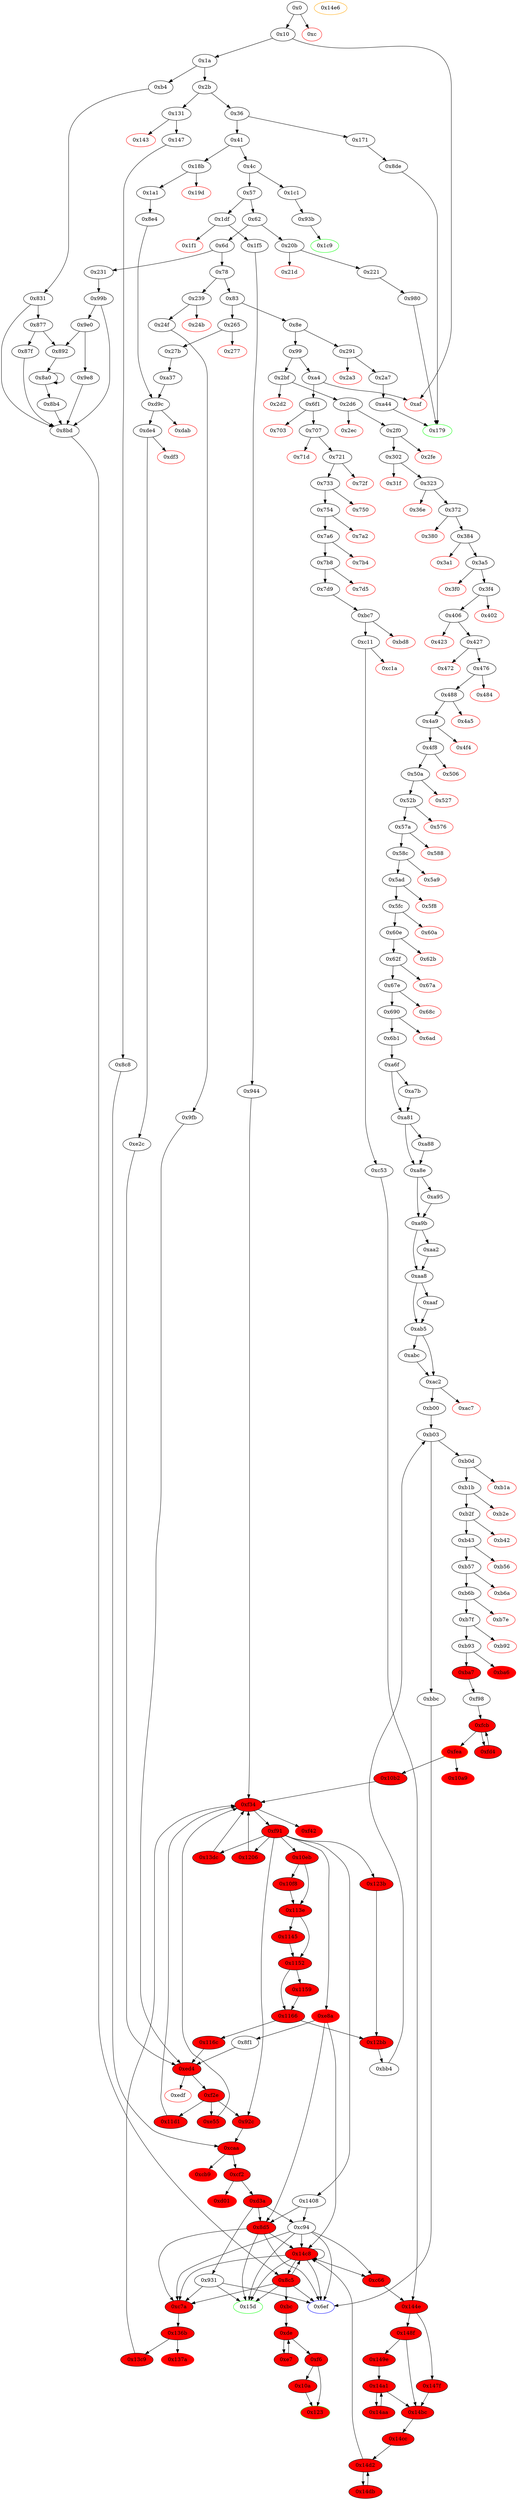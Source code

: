 digraph "" {
"0xa81" [fillcolor=white, id="0xa81", style=filled, tooltip="Block 0xa81\n[0xa81:0xa87]\n---\nPredecessors: [0xa6f, 0xa7b]\nSuccessors: [0xa88, 0xa8e]\n---\n0xa81 JUMPDEST\n0xa82 DUP1\n0xa83 ISZERO\n0xa84 PUSH2 0xa8e\n0xa87 JUMPI\n---\n0xa81: JUMPDEST \n0xa83: V961 = ISZERO S0\n0xa84: V962 = 0xa8e\n0xa87: JUMPI 0xa8e V961\n---\nEntry stack: [V13, 0x6ef, V311, V357, V403, V449, V495, V541, V587, V633, S0]\nStack pops: 1\nStack additions: [S0]\nExit stack: [V13, 0x6ef, V311, V357, V403, V449, V495, V541, V587, V633, S0]\n\nDef sites:\nV13: {0x1a.0x1f}\n0x6ef: {0x2bf.0x2c0}\nV311: {0x323.0x330}\nV357: {0x3a5.0x3b2}\nV403: {0x427.0x434}\nV449: {0x4a9.0x4b6}\nV495: {0x52b.0x538}\nV541: {0x5ad.0x5ba}\nV587: {0x62f.0x63c}\nV633: {0x6b1.0x6be}\nS0: {0xa7b.0xa80, 0xa6f.0xa74}\n"];
"0x384" [fillcolor=white, id="0x384", style=filled, tooltip="Block 0x384\n[0x384:0x3a0]\n---\nPredecessors: [0x372]\nSuccessors: [0x3a1, 0x3a5]\n---\n0x384 JUMPDEST\n0x385 DUP1\n0x386 CALLDATALOAD\n0x387 SWAP1\n0x388 PUSH1 0x20\n0x38a ADD\n0x38b SWAP2\n0x38c DUP5\n0x38d PUSH1 0x20\n0x38f DUP4\n0x390 MUL\n0x391 DUP5\n0x392 ADD\n0x393 GT\n0x394 PUSH1 0x1\n0x396 PUSH1 0x20\n0x398 SHL\n0x399 DUP4\n0x39a GT\n0x39b OR\n0x39c ISZERO\n0x39d PUSH2 0x3a5\n0x3a0 JUMPI\n---\n0x384: JUMPDEST \n0x386: V337 = CALLDATALOAD V330\n0x388: V338 = 0x20\n0x38a: V339 = ADD 0x20 V330\n0x38d: V340 = 0x20\n0x390: V341 = MUL V337 0x20\n0x392: V342 = ADD V339 V341\n0x393: V343 = GT V342 V273\n0x394: V344 = 0x1\n0x396: V345 = 0x20\n0x398: V346 = SHL 0x20 0x1\n0x39a: V347 = GT V337 0x100000000\n0x39b: V348 = OR V347 V343\n0x39c: V349 = ISZERO V348\n0x39d: V350 = 0x3a5\n0x3a0: JUMPI 0x3a5 V349\n---\nEntry stack: [V13, 0x6ef, V311, V273, 0x4, 0x44, V330]\nStack pops: 4\nStack additions: [S3, S2, V339, V337, S1]\nExit stack: [V13, 0x6ef, V311, V273, 0x4, V339, V337, 0x44]\n\nDef sites:\nV13: {0x1a.0x1f}\n0x6ef: {0x2bf.0x2c0}\nV311: {0x323.0x330}\nV273: {0x2d6.0x2d8}\n0x4: {0x2bf.0x2c3}\n0x44: {0x323.0x35b}\nV330: {0x372.0x374}\n"];
"0x931" [fillcolor=white, id="0x931", style=filled, tooltip="Block 0x931\n[0x931:0x93a]\n---\nPredecessors: [0xd3a]\nSuccessors: [0x15d, 0x6ef, 0xc7a]\n---\n0x931 JUMPDEST\n0x932 POP\n0x933 PUSH1 0x1\n0x935 SWAP4\n0x936 SWAP3\n0x937 POP\n0x938 POP\n0x939 POP\n0x93a JUMP\n---\n0x931: JUMPDEST \n0x933: V845 = 0x1\n0x93a: JUMP S4\n---\nEntry stack: [S18, S17, S16, V495, S14, S13, S12, S11, S10, S9, S8, S7, S6, S5, S4, S3, S2, S1, S0]\nStack pops: 5\nStack additions: [0x1]\nExit stack: [S18, S17, S16, V495, S14, S13, S12, S11, S10, S9, S8, S7, S6, S5, 0x1]\n\nDef sites:\nS18: {}\nS17: {}\nS16: {}\nV495: {0x52b.0x538}\nS14: {0x5ad.0x5ba, 0xc66.0xc6a}\nS13: {0x62f.0x63c, 0xc66.0xc6e}\nS12: {0x6b1.0x6be, 0x1a.0x1f, 0x14bc.0x14be}\nS11: {0x6f1.0x6f2, 0xb00.0xb01, 0xbb4.0xbb7, 0xc66.0xc6a}\nS10: {0xb0d.0xb0d, 0x754.0x767, 0xc66.0xc6e}\nS9: {0x7d9.0x7ec, 0xb1b.0xb23, 0x1a.0x1f, 0x14bc.0x14be}\nS8: {0x7d9.0x816, 0x6f1.0x6f2, 0xb2f.0xb37, 0xc66.0xc6a}\nS7: {0x7d9.0x81e, 0xc66.0xc6a, 0xb43.0xb4b, 0x754.0x767, 0xc66.0xc6e}\nS6: {0x7d9.0x7ec, 0x7d9.0x82c, 0x1a.0x1f, 0x14bc.0x14be, 0xb57.0xb5f, 0xc66.0xc6e}\nS5: {0x7d9.0x816, 0x1a.0x1f, 0x14bc.0x14be, 0x6f1.0x6f2, 0xc53.0xc56, 0x18b.0x18c, 0xb6b.0xb73, 0xc66.0xc6a}\nS4: {0x7d9.0x81e, 0x1a.0x1f, 0xb7f.0xb87, 0x6f1.0x6f2, 0xc53.0xc5a, 0x754.0x767, 0x18b.0x18c, 0x1a1.0x1ae, 0xc66.0xc6a, 0x265.0x266, 0xc66.0xc6e}\nS3: {0x7d9.0x7ec, 0x7d9.0x82c, 0x27b.0x287, 0x239.0x23a, 0x14bc.0x14be, 0x1df.0x1e0, 0x131.0x132, 0xb93.0xb9b, 0x1a1.0x1ae, 0x754.0x767, 0x1a1.0x1b7, 0xc66.0xc6e}\nS2: {0x7d9.0x816, 0x7d9.0x7ec, 0x27b.0x28c, 0x14bc.0x14be, 0xc53.0xc56, 0x1f5.0x201, 0x1a1.0x1bc, 0x24f.0x25b, 0x1a1.0x1b7, 0xba7.0xbaf, 0x147.0x153, 0xc66.0xc6a}\nS1: {0x7d9.0x81e, 0x7d9.0x816, 0xc53.0xc5a, 0x1f5.0x206, 0xa37.0xa38, 0xfea.0x1057, 0x24f.0x260, 0x1a1.0x1bc, 0xc66.0xc6a, 0x8e4.0x8e5, 0x147.0x158, 0xc66.0xc6e}\nS0: {0x7d9.0x82c, 0x7d9.0x81e, 0x9fb.0x9fd, 0x14bc.0x14be, 0x944.0x946, 0x8e4.0x8e5, 0x10b2.0x10bd, 0xa37.0xa3a, 0x8c8.0x8c9, 0xc66.0xc6a, 0x8e4.0x8e7, 0xc66.0xc6e}\n"];
"0x8a0" [fillcolor=white, id="0x8a0", style=filled, tooltip="Block 0x8a0\n[0x8a0:0x8b3]\n---\nPredecessors: [0x892, 0x8a0]\nSuccessors: [0x8a0, 0x8b4]\n---\n0x8a0 JUMPDEST\n0x8a1 DUP2\n0x8a2 SLOAD\n0x8a3 DUP2\n0x8a4 MSTORE\n0x8a5 SWAP1\n0x8a6 PUSH1 0x1\n0x8a8 ADD\n0x8a9 SWAP1\n0x8aa PUSH1 0x20\n0x8ac ADD\n0x8ad DUP1\n0x8ae DUP4\n0x8af GT\n0x8b0 PUSH2 0x8a0\n0x8b3 JUMPI\n---\n0x8a0: JUMPDEST \n0x8a2: V804 = S[S1]\n0x8a4: M[S0] = V804\n0x8a6: V805 = 0x1\n0x8a8: V806 = ADD 0x1 S1\n0x8aa: V807 = 0x20\n0x8ac: V808 = ADD 0x20 S0\n0x8af: V809 = GT V799 V808\n0x8b0: V810 = 0x8a0\n0x8b3: JUMPI 0x8a0 V809\n---\nEntry stack: [V13, 0xbc, 0x60, S5, {0x0, 0x1}, S3, V799, S1, S0]\nStack pops: 3\nStack additions: [S2, V806, V808]\nExit stack: [V13, 0xbc, 0x60, S5, {0x0, 0x1}, S3, V799, V806, V808]\n\nDef sites:\nV13: {0x1a.0x1f}\n0xbc: {0x231.0x232, 0xb4.0xb5}\n0x60: {0x831.0x866, 0x99b.0x9cf}\nS5: {0x831.0x839, 0x99b.0x9a3}\n{0x0, 0x1}: {0x831.0x832, 0x99b.0x99c}\nS3: {0x831.0x853, 0x99b.0x9bc}\nV799: {0x892.0x894}\nS1: {0x8a0.0x8a8, 0x892.0x89e}\nS0: {0x831.0x86e, 0x8a0.0x8ac, 0x99b.0x9d7}\n"];
"0xbc7" [fillcolor=white, id="0xbc7", style=filled, tooltip="Block 0xbc7\n[0xbc7:0xbd7]\n---\nPredecessors: [0x7d9]\nSuccessors: [0xbd8, 0xc11]\n---\n0xbc7 JUMPDEST\n0xbc8 PUSH1 0x2\n0xbca SLOAD\n0xbcb PUSH2 0x100\n0xbce SWAP1\n0xbcf DIV\n0xbd0 PUSH1 0xff\n0xbd2 AND\n0xbd3 ISZERO\n0xbd4 PUSH2 0xc11\n0xbd7 JUMPI\n---\n0xbc7: JUMPDEST \n0xbc8: V1091 = 0x2\n0xbca: V1092 = S[0x2]\n0xbcb: V1093 = 0x100\n0xbcf: V1094 = DIV V1092 0x100\n0xbd0: V1095 = 0xff\n0xbd2: V1096 = AND 0xff V1094\n0xbd3: V1097 = ISZERO V1096\n0xbd4: V1098 = 0xc11\n0xbd7: JUMPI 0xc11 V1097\n---\nEntry stack: [V13, 0x6ef, V693, V740, V749, V752, V761]\nStack pops: 0\nStack additions: []\nExit stack: [V13, 0x6ef, V693, V740, V749, V752, V761]\n\nDef sites:\nV13: {0x1a.0x1f}\n0x6ef: {0x6f1.0x6f2}\nV693: {0x754.0x767}\nV740: {0x7d9.0x7ec}\nV749: {0x7d9.0x816}\nV752: {0x7d9.0x81e}\nV761: {0x7d9.0x82c}\n"];
"0xcb9" [color=red, fillcolor=red, id="0xcb9", style=filled, tooltip="Block 0xcb9\n[0xcb9:0xcf1]\n---\nPredecessors: [0xcaa]\nSuccessors: []\n---\n0xcb9 PUSH1 0x40\n0xcbb MLOAD\n0xcbc PUSH1 0x1\n0xcbe PUSH1 0xe5\n0xcc0 SHL\n0xcc1 PUSH3 0x461bcd\n0xcc5 MUL\n0xcc6 DUP2\n0xcc7 MSTORE\n0xcc8 PUSH1 0x4\n0xcca ADD\n0xccb DUP1\n0xccc DUP1\n0xccd PUSH1 0x20\n0xccf ADD\n0xcd0 DUP3\n0xcd1 DUP2\n0xcd2 SUB\n0xcd3 DUP3\n0xcd4 MSTORE\n0xcd5 PUSH1 0x24\n0xcd7 DUP2\n0xcd8 MSTORE\n0xcd9 PUSH1 0x20\n0xcdb ADD\n0xcdc DUP1\n0xcdd PUSH2 0x1613\n0xce0 PUSH1 0x24\n0xce2 SWAP2\n0xce3 CODECOPY\n0xce4 PUSH1 0x40\n0xce6 ADD\n0xce7 SWAP2\n0xce8 POP\n0xce9 POP\n0xcea PUSH1 0x40\n0xcec MLOAD\n0xced DUP1\n0xcee SWAP2\n0xcef SUB\n0xcf0 SWAP1\n0xcf1 REVERT\n---\n0xcb9: V1182 = 0x40\n0xcbb: V1183 = M[0x40]\n0xcbc: V1184 = 0x1\n0xcbe: V1185 = 0xe5\n0xcc0: V1186 = SHL 0xe5 0x1\n0xcc1: V1187 = 0x461bcd\n0xcc5: V1188 = MUL 0x461bcd 0x2000000000000000000000000000000000000000000000000000000000\n0xcc7: M[V1183] = 0x8c379a000000000000000000000000000000000000000000000000000000000\n0xcc8: V1189 = 0x4\n0xcca: V1190 = ADD 0x4 V1183\n0xccd: V1191 = 0x20\n0xccf: V1192 = ADD 0x20 V1190\n0xcd2: V1193 = SUB V1192 V1190\n0xcd4: M[V1190] = V1193\n0xcd5: V1194 = 0x24\n0xcd8: M[V1192] = 0x24\n0xcd9: V1195 = 0x20\n0xcdb: V1196 = ADD 0x20 V1192\n0xcdd: V1197 = 0x1613\n0xce0: V1198 = 0x24\n0xce3: CODECOPY V1196 0x1613 0x24\n0xce4: V1199 = 0x40\n0xce6: V1200 = ADD 0x40 V1196\n0xcea: V1201 = 0x40\n0xcec: V1202 = M[0x40]\n0xcef: V1203 = SUB V1200 V1202\n0xcf1: REVERT V1202 V1203\n---\nEntry stack: [S22, S21, S20, V495, S18, S17, S16, S15, S14, S13, S12, S11, S10, S9, S8, S7, S6, S5, S4, S3, S2, S1, S0]\nStack pops: 0\nStack additions: []\nExit stack: [S22, S21, S20, V495, S18, S17, S16, S15, S14, S13, S12, S11, S10, S9, S8, S7, S6, S5, S4, S3, S2, S1, S0]\n\nDef sites:\nS22: {}\nS21: {}\nS20: {}\nV495: {0x52b.0x538}\nS18: {0x5ad.0x5ba, 0xc66.0xc6a}\nS17: {0x62f.0x63c, 0xc66.0xc6e}\nS16: {0x6b1.0x6be, 0x1a.0x1f, 0x14bc.0x14be}\nS15: {0x6f1.0x6f2, 0xb00.0xb01, 0xbb4.0xbb7, 0xc66.0xc6a}\nS14: {0xb0d.0xb0d, 0x754.0x767, 0xc66.0xc6e}\nS13: {0x7d9.0x7ec, 0xb1b.0xb23, 0x1a.0x1f, 0x14bc.0x14be}\nS12: {0x7d9.0x816, 0x6f1.0x6f2, 0xb2f.0xb37, 0xc66.0xc6a}\nS11: {0x7d9.0x81e, 0xc66.0xc6a, 0xb43.0xb4b, 0x754.0x767, 0xc66.0xc6e}\nS10: {0x7d9.0x7ec, 0x7d9.0x82c, 0x1a.0x1f, 0x14bc.0x14be, 0xb57.0xb5f, 0xc66.0xc6e}\nS9: {0x7d9.0x816, 0x1a.0x1f, 0x14bc.0x14be, 0x6f1.0x6f2, 0xc53.0xc56, 0x18b.0x18c, 0xb6b.0xb73, 0xc66.0xc6a}\nS8: {0x7d9.0x81e, 0x1a.0x1f, 0xb7f.0xb87, 0x6f1.0x6f2, 0xc53.0xc5a, 0x754.0x767, 0x18b.0x18c, 0x1a1.0x1ae, 0xc66.0xc6a, 0x265.0x266, 0xc66.0xc6e}\nS7: {0x7d9.0x7ec, 0x7d9.0x82c, 0x27b.0x287, 0x239.0x23a, 0x14bc.0x14be, 0x1df.0x1e0, 0x131.0x132, 0xb93.0xb9b, 0x1a1.0x1ae, 0x754.0x767, 0x1a1.0x1b7, 0xc66.0xc6e}\nS6: {0x7d9.0x816, 0x7d9.0x7ec, 0x27b.0x28c, 0x14bc.0x14be, 0xc53.0xc56, 0x1f5.0x201, 0x1a1.0x1bc, 0x24f.0x25b, 0x1a1.0x1b7, 0xba7.0xbaf, 0x147.0x153, 0xc66.0xc6a}\nS5: {0x7d9.0x81e, 0x7d9.0x816, 0xc53.0xc5a, 0x1f5.0x206, 0xa37.0xa38, 0xfea.0x1057, 0x24f.0x260, 0x1a1.0x1bc, 0xc66.0xc6a, 0x8e4.0x8e5, 0x147.0x158, 0xc66.0xc6e}\nS4: {0x7d9.0x82c, 0x7d9.0x81e, 0x9fb.0x9fd, 0x14bc.0x14be, 0x944.0x946, 0x8e4.0x8e5, 0x10b2.0x10bd, 0xa37.0xa3a, 0x8c8.0x8c9, 0xc66.0xc6a, 0x8e4.0x8e7, 0xc66.0xc6e}\nS3: {0x9fb.0xa22, 0xc7a.0xc8b, 0x8f1.0x917, 0x10b2.0x10d5, 0xa37.0xa3d, 0x8c8.0x8cb, 0x1a1.0x1ae, 0x944.0x96b}\nS2: {0x7d9.0x82c, 0x7d9.0x81e, 0x27b.0x287, 0x9fb.0x9fc, 0x14bc.0x14be, 0x1a1.0x1ae, 0x8c8.0x8ce, 0x116c.0x116c, 0x1a1.0x1b7, 0xc66.0xc6a, 0x944.0x945, 0xc66.0xc6e}\nS1: {0x7d9.0x81e, 0x7d9.0x816, 0x27b.0x28c, 0x8f1.0x90d, 0xc53.0xc5a, 0x1f5.0x201, 0x24f.0x25b, 0xf34_0x10b2.0xf39, 0x1a1.0x1bc, 0xc66.0xc6a, 0x147.0x153, 0xc66.0xc6e}\nS0: {0xf34_0xe55_0x8e4.0xf39, 0xf34_0xe55_0xa37.0xf39, 0xf2e_0x116c.0xf31, 0xf2e_0x8f1.0xf31, 0xf2e_0xe2c_0x8e4.0xf31, 0xf2e_0xe2c_0xa37.0xf31, 0xf34_0x13dc.0xf39, 0xf34_0x944.0xf39, 0xf2e_0x9fb.0xf31, 0xf34_0x13c9.0xf39, 0x147.0x158}\n"];
"0xb56" [color=red, fillcolor=white, id="0xb56", style=filled, tooltip="Block 0xb56\n[0xb56:0xb56]\n---\nPredecessors: [0xb43]\nSuccessors: []\n---\n0xb56 INVALID\n---\n0xb56: INVALID \n---\nEntry stack: [V13, 0x6ef, V311, V357, V403, V449, V495, V541, V587, V633, S6, 0xbb4, V1023, V1032, V1041, V449, S0]\nStack pops: 0\nStack additions: []\nExit stack: [V13, 0x6ef, V311, V357, V403, V449, V495, V541, V587, V633, S6, 0xbb4, V1023, V1032, V1041, V449, S0]\n\nDef sites:\nV13: {0x1a.0x1f}\n0x6ef: {0x2bf.0x2c0}\nV311: {0x323.0x330}\nV357: {0x3a5.0x3b2}\nV403: {0x427.0x434}\nV449: {0x4a9.0x4b6}\nV495: {0x52b.0x538}\nV541: {0x5ad.0x5ba}\nV587: {0x62f.0x63c}\nV633: {0x6b1.0x6be}\nS6: {0xb00.0xb01, 0xbb4.0xbb7}\n0xbb4: {0xb0d.0xb0d}\nV1023: {0xb1b.0xb23}\nV1032: {0xb2f.0xb37}\nV1041: {0xb43.0xb4b}\nV449: {0x4a9.0x4b6}\nS0: {0xb00.0xb01, 0xbb4.0xbb7}\n"];
"0x8b4" [fillcolor=white, id="0x8b4", style=filled, tooltip="Block 0x8b4\n[0x8b4:0x8bc]\n---\nPredecessors: [0x8a0]\nSuccessors: [0x8bd]\n---\n0x8b4 DUP3\n0x8b5 SWAP1\n0x8b6 SUB\n0x8b7 PUSH1 0x1f\n0x8b9 AND\n0x8ba DUP3\n0x8bb ADD\n0x8bc SWAP2\n---\n0x8b6: V811 = SUB V808 V799\n0x8b7: V812 = 0x1f\n0x8b9: V813 = AND 0x1f V811\n0x8bb: V814 = ADD V799 V813\n---\nEntry stack: [V13, 0xbc, 0x60, S5, {0x0, 0x1}, S3, V799, V806, V808]\nStack pops: 3\nStack additions: [V814, S1, S2]\nExit stack: [V13, 0xbc, 0x60, S5, {0x0, 0x1}, S3, V814, V806, V799]\n\nDef sites:\nV13: {0x1a.0x1f}\n0xbc: {0x231.0x232, 0xb4.0xb5}\n0x60: {0x831.0x866, 0x99b.0x9cf}\nS5: {0x831.0x839, 0x99b.0x9a3}\n{0x0, 0x1}: {0x831.0x832, 0x99b.0x99c}\nS3: {0x831.0x853, 0x99b.0x9bc}\nV799: {0x892.0x894}\nV806: {0x8a0.0x8a8}\nV808: {0x8a0.0x8ac}\n"];
"0xa44" [fillcolor=white, id="0xa44", style=filled, tooltip="Block 0xa44\n[0xa44:0xa6e]\n---\nPredecessors: [0x2a7]\nSuccessors: [0x179]\n---\n0xa44 JUMPDEST\n0xa45 PUSH1 0x1\n0xa47 PUSH1 0x1\n0xa49 PUSH1 0xa0\n0xa4b SHL\n0xa4c SUB\n0xa4d SWAP2\n0xa4e DUP3\n0xa4f AND\n0xa50 PUSH1 0x0\n0xa52 SWAP1\n0xa53 DUP2\n0xa54 MSTORE\n0xa55 PUSH1 0x4\n0xa57 PUSH1 0x20\n0xa59 SWAP1\n0xa5a DUP2\n0xa5b MSTORE\n0xa5c PUSH1 0x40\n0xa5e DUP1\n0xa5f DUP4\n0xa60 SHA3\n0xa61 SWAP4\n0xa62 SWAP1\n0xa63 SWAP5\n0xa64 AND\n0xa65 DUP3\n0xa66 MSTORE\n0xa67 SWAP2\n0xa68 SWAP1\n0xa69 SWAP2\n0xa6a MSTORE\n0xa6b SHA3\n0xa6c SLOAD\n0xa6d SWAP1\n0xa6e JUMP\n---\n0xa44: JUMPDEST \n0xa45: V939 = 0x1\n0xa47: V940 = 0x1\n0xa49: V941 = 0xa0\n0xa4b: V942 = SHL 0xa0 0x1\n0xa4c: V943 = SUB 0x10000000000000000000000000000000000000000 0x1\n0xa4f: V944 = AND 0xffffffffffffffffffffffffffffffffffffffff V258\n0xa50: V945 = 0x0\n0xa54: M[0x0] = V944\n0xa55: V946 = 0x4\n0xa57: V947 = 0x20\n0xa5b: M[0x20] = 0x4\n0xa5c: V948 = 0x40\n0xa60: V949 = SHA3 0x0 0x40\n0xa64: V950 = AND 0xffffffffffffffffffffffffffffffffffffffff V262\n0xa66: M[0x0] = V950\n0xa6a: M[0x20] = V949\n0xa6b: V951 = SHA3 0x0 0x40\n0xa6c: V952 = S[V951]\n0xa6e: JUMP 0x179\n---\nEntry stack: [V13, 0x179, V258, V262]\nStack pops: 3\nStack additions: [V952]\nExit stack: [V13, V952]\n\nDef sites:\nV13: {0x1a.0x1f}\n0x179: {0x291.0x292}\nV258: {0x2a7.0x2b4}\nV262: {0x2a7.0x2ba}\n"];
"0x3a1" [color=red, fillcolor=white, id="0x3a1", style=filled, tooltip="Block 0x3a1\n[0x3a1:0x3a4]\n---\nPredecessors: [0x384]\nSuccessors: []\n---\n0x3a1 PUSH1 0x0\n0x3a3 DUP1\n0x3a4 REVERT\n---\n0x3a1: V351 = 0x0\n0x3a4: REVERT 0x0 0x0\n---\nEntry stack: [V13, 0x6ef, V311, V273, 0x4, V339, V337, 0x44]\nStack pops: 0\nStack additions: []\nExit stack: [V13, 0x6ef, V311, V273, 0x4, V339, V337, 0x44]\n\nDef sites:\nV13: {0x1a.0x1f}\n0x6ef: {0x2bf.0x2c0}\nV311: {0x323.0x330}\nV273: {0x2d6.0x2d8}\n0x4: {0x2bf.0x2c3}\nV339: {0x384.0x38a}\nV337: {0x384.0x386}\n0x44: {0x323.0x35b}\n"];
"0x10a9" [color=red, fillcolor=red, id="0x10a9", style=filled, tooltip="Block 0x10a9\n[0x10a9:0x10b1]\n---\nPredecessors: [0xfea]\nSuccessors: []\n---\n0x10a9 RETURNDATASIZE\n0x10aa PUSH1 0x0\n0x10ac DUP1\n0x10ad RETURNDATACOPY\n0x10ae RETURNDATASIZE\n0x10af PUSH1 0x0\n0x10b1 REVERT\n---\n0x10a9: V1509 = RETURNDATASIZE\n0x10aa: V1510 = 0x0\n0x10ad: RETURNDATACOPY 0x0 0x0 V1509\n0x10ae: V1511 = RETURNDATASIZE\n0x10af: V1512 = 0x0\n0x10b1: REVERT 0x0 V1511\n---\nEntry stack: [V13, 0x6ef, V311, V357, V403, V449, V495, V541, V587, V633, S14, 0xbb4, V1023, V1032, V1041, V1050, V1059, V1068, V1077, V1086, V1483, 0x0, 0x1, V1498, V1506]\nStack pops: 0\nStack additions: []\nExit stack: [V13, 0x6ef, V311, V357, V403, V449, V495, V541, V587, V633, S14, 0xbb4, V1023, V1032, V1041, V1050, V1059, V1068, V1077, V1086, V1483, 0x0, 0x1, V1498, V1506]\n\nDef sites:\nV13: {0x1a.0x1f}\n0x6ef: {0x2bf.0x2c0}\nV311: {0x323.0x330}\nV357: {0x3a5.0x3b2}\nV403: {0x427.0x434}\nV449: {0x4a9.0x4b6}\nV495: {0x52b.0x538}\nV541: {0x5ad.0x5ba}\nV587: {0x62f.0x63c}\nV633: {0x6b1.0x6be}\nS14: {0xb00.0xb01, 0xbb4.0xbb7}\n0xbb4: {0xb0d.0xb0d}\nV1023: {0xb1b.0xb23}\nV1032: {0xb2f.0xb37}\nV1041: {0xb43.0xb4b}\nV1050: {0xb57.0xb5f}\nV1059: {0xb6b.0xb73}\nV1068: {0xb7f.0xb87}\nV1077: {0xb93.0xb9b}\nV1086: {0xba7.0xbaf}\nV1483: {0xfea.0x1057}\n0x0: {0xfea.0x1058}\n0x1: {0xfea.0x1087}\nV1498: {0xfea.0x108f}\nV1506: {0xfea.0x10a2}\n"];
"0x93b" [fillcolor=white, id="0x93b", style=filled, tooltip="Block 0x93b\n[0x93b:0x943]\n---\nPredecessors: [0x1c1]\nSuccessors: [0x1c9]\n---\n0x93b JUMPDEST\n0x93c PUSH1 0x2\n0x93e SLOAD\n0x93f PUSH1 0xff\n0x941 AND\n0x942 SWAP1\n0x943 JUMP\n---\n0x93b: JUMPDEST \n0x93c: V846 = 0x2\n0x93e: V847 = S[0x2]\n0x93f: V848 = 0xff\n0x941: V849 = AND 0xff V847\n0x943: JUMP 0x1c9\n---\nEntry stack: [V13, 0x1c9]\nStack pops: 1\nStack additions: [V849]\nExit stack: [V13, V849]\n\nDef sites:\nV13: {0x1a.0x1f}\n0x1c9: {0x1c1.0x1c2}\n"];
"0x721" [fillcolor=white, id="0x721", style=filled, tooltip="Block 0x721\n[0x721:0x72e]\n---\nPredecessors: [0x707]\nSuccessors: [0x72f, 0x733]\n---\n0x721 JUMPDEST\n0x722 DUP3\n0x723 ADD\n0x724 DUP4\n0x725 PUSH1 0x20\n0x727 DUP3\n0x728 ADD\n0x729 GT\n0x72a ISZERO\n0x72b PUSH2 0x733\n0x72e JUMPI\n---\n0x721: JUMPDEST \n0x723: V663 = ADD 0x4 V655\n0x725: V664 = 0x20\n0x728: V665 = ADD V663 0x20\n0x729: V666 = GT V665 V652\n0x72a: V667 = ISZERO V666\n0x72b: V668 = 0x733\n0x72e: JUMPI 0x733 V667\n---\nEntry stack: [V13, 0x6ef, V652, 0x4, 0x24, V655]\nStack pops: 4\nStack additions: [S3, S2, S1, V663]\nExit stack: [V13, 0x6ef, V652, 0x4, 0x24, V663]\n\nDef sites:\nV13: {0x1a.0x1f}\n0x6ef: {0x6f1.0x6f2}\nV652: {0x707.0x709}\n0x4: {0x6f1.0x6f5}\n0x24: {0x707.0x70e}\nV655: {0x707.0x710}\n"];
"0x21d" [color=red, fillcolor=white, id="0x21d", style=filled, tooltip="Block 0x21d\n[0x21d:0x220]\n---\nPredecessors: [0x20b]\nSuccessors: []\n---\n0x21d PUSH1 0x0\n0x21f DUP1\n0x220 REVERT\n---\n0x21d: V192 = 0x0\n0x220: REVERT 0x0 0x0\n---\nEntry stack: [V13, 0x179, 0x4, V187]\nStack pops: 0\nStack additions: []\nExit stack: [V13, 0x179, 0x4, V187]\n\nDef sites:\nV13: {0x1a.0x1f}\n0x179: {0x20b.0x20c}\n0x4: {0x20b.0x20f}\nV187: {0x20b.0x213}\n"];
"0x60a" [color=red, fillcolor=white, id="0x60a", style=filled, tooltip="Block 0x60a\n[0x60a:0x60d]\n---\nPredecessors: [0x5fc]\nSuccessors: []\n---\n0x60a PUSH1 0x0\n0x60c DUP1\n0x60d REVERT\n---\n0x60a: V566 = 0x0\n0x60d: REVERT 0x0 0x0\n---\nEntry stack: [V13, 0x6ef, V311, V357, V403, V449, V495, V541, V273, 0x4, 0xe4, V560]\nStack pops: 0\nStack additions: []\nExit stack: [V13, 0x6ef, V311, V357, V403, V449, V495, V541, V273, 0x4, 0xe4, V560]\n\nDef sites:\nV13: {0x1a.0x1f}\n0x6ef: {0x2bf.0x2c0}\nV311: {0x323.0x330}\nV357: {0x3a5.0x3b2}\nV403: {0x427.0x434}\nV449: {0x4a9.0x4b6}\nV495: {0x52b.0x538}\nV541: {0x5ad.0x5ba}\nV273: {0x2d6.0x2d8}\n0x4: {0x2bf.0x2c3}\n0xe4: {0x5ad.0x5e5}\nV560: {0x5fc.0x5fe}\n"];
"0x147" [fillcolor=white, id="0x147", style=filled, tooltip="Block 0x147\n[0x147:0x15c]\n---\nPredecessors: [0x131]\nSuccessors: [0x8c8]\n---\n0x147 JUMPDEST\n0x148 POP\n0x149 PUSH1 0x1\n0x14b PUSH1 0x1\n0x14d PUSH1 0xa0\n0x14f SHL\n0x150 SUB\n0x151 DUP2\n0x152 CALLDATALOAD\n0x153 AND\n0x154 SWAP1\n0x155 PUSH1 0x20\n0x157 ADD\n0x158 CALLDATALOAD\n0x159 PUSH2 0x8c8\n0x15c JUMP\n---\n0x147: JUMPDEST \n0x149: V103 = 0x1\n0x14b: V104 = 0x1\n0x14d: V105 = 0xa0\n0x14f: V106 = SHL 0xa0 0x1\n0x150: V107 = SUB 0x10000000000000000000000000000000000000000 0x1\n0x152: V108 = CALLDATALOAD 0x4\n0x153: V109 = AND V108 0xffffffffffffffffffffffffffffffffffffffff\n0x155: V110 = 0x20\n0x157: V111 = ADD 0x20 0x4\n0x158: V112 = CALLDATALOAD 0x24\n0x159: V113 = 0x8c8\n0x15c: JUMP 0x8c8\n---\nEntry stack: [V13, 0x15d, 0x4, V97]\nStack pops: 2\nStack additions: [V109, V112]\nExit stack: [V13, 0x15d, V109, V112]\n\nDef sites:\nV13: {0x1a.0x1f}\n0x15d: {0x131.0x132}\n0x4: {0x131.0x135}\nV97: {0x131.0x139}\n"];
"0x323" [fillcolor=white, id="0x323", style=filled, tooltip="Block 0x323\n[0x323:0x36d]\n---\nPredecessors: [0x302]\nSuccessors: [0x36e, 0x372]\n---\n0x323 JUMPDEST\n0x324 SWAP2\n0x325 SWAP1\n0x326 DUP1\n0x327 DUP1\n0x328 PUSH1 0x20\n0x32a MUL\n0x32b PUSH1 0x20\n0x32d ADD\n0x32e PUSH1 0x40\n0x330 MLOAD\n0x331 SWAP1\n0x332 DUP2\n0x333 ADD\n0x334 PUSH1 0x40\n0x336 MSTORE\n0x337 DUP1\n0x338 SWAP4\n0x339 SWAP3\n0x33a SWAP2\n0x33b SWAP1\n0x33c DUP2\n0x33d DUP2\n0x33e MSTORE\n0x33f PUSH1 0x20\n0x341 ADD\n0x342 DUP4\n0x343 DUP4\n0x344 PUSH1 0x20\n0x346 MUL\n0x347 DUP1\n0x348 DUP3\n0x349 DUP5\n0x34a CALLDATACOPY\n0x34b PUSH1 0x0\n0x34d SWAP3\n0x34e ADD\n0x34f SWAP2\n0x350 SWAP1\n0x351 SWAP2\n0x352 MSTORE\n0x353 POP\n0x354 SWAP3\n0x355 SWAP6\n0x356 SWAP5\n0x357 SWAP4\n0x358 PUSH1 0x20\n0x35a DUP2\n0x35b ADD\n0x35c SWAP4\n0x35d POP\n0x35e CALLDATALOAD\n0x35f SWAP2\n0x360 POP\n0x361 POP\n0x362 PUSH1 0x1\n0x364 PUSH1 0x20\n0x366 SHL\n0x367 DUP2\n0x368 GT\n0x369 ISZERO\n0x36a PUSH2 0x372\n0x36d JUMPI\n---\n0x323: JUMPDEST \n0x328: V306 = 0x20\n0x32a: V307 = MUL 0x20 V291\n0x32b: V308 = 0x20\n0x32d: V309 = ADD 0x20 V307\n0x32e: V310 = 0x40\n0x330: V311 = M[0x40]\n0x333: V312 = ADD V311 V309\n0x334: V313 = 0x40\n0x336: M[0x40] = V312\n0x33e: M[V311] = V291\n0x33f: V314 = 0x20\n0x341: V315 = ADD 0x20 V311\n0x344: V316 = 0x20\n0x346: V317 = MUL 0x20 V291\n0x34a: CALLDATACOPY V315 V293 V317\n0x34b: V318 = 0x0\n0x34e: V319 = ADD V315 V317\n0x352: M[V319] = 0x0\n0x358: V320 = 0x20\n0x35b: V321 = ADD 0x24 0x20\n0x35e: V322 = CALLDATALOAD 0x24\n0x362: V323 = 0x1\n0x364: V324 = 0x20\n0x366: V325 = SHL 0x20 0x1\n0x368: V326 = GT V322 0x100000000\n0x369: V327 = ISZERO V326\n0x36a: V328 = 0x372\n0x36d: JUMPI 0x372 V327\n---\nEntry stack: [V13, 0x6ef, V273, 0x4, V293, V291, 0x24]\nStack pops: 5\nStack additions: [V311, S4, S3, 0x44, V322]\nExit stack: [V13, 0x6ef, V311, V273, 0x4, 0x44, V322]\n\nDef sites:\nV13: {0x1a.0x1f}\n0x6ef: {0x2bf.0x2c0}\nV273: {0x2d6.0x2d8}\n0x4: {0x2bf.0x2c3}\nV293: {0x302.0x308}\nV291: {0x302.0x304}\n0x24: {0x2d6.0x2dd}\n"];
"0x68c" [color=red, fillcolor=white, id="0x68c", style=filled, tooltip="Block 0x68c\n[0x68c:0x68f]\n---\nPredecessors: [0x67e]\nSuccessors: []\n---\n0x68c PUSH1 0x0\n0x68e DUP1\n0x68f REVERT\n---\n0x68c: V612 = 0x0\n0x68f: REVERT 0x0 0x0\n---\nEntry stack: [V13, 0x6ef, V311, V357, V403, V449, V495, V541, V587, V273, 0x4, 0x104, V606]\nStack pops: 0\nStack additions: []\nExit stack: [V13, 0x6ef, V311, V357, V403, V449, V495, V541, V587, V273, 0x4, 0x104, V606]\n\nDef sites:\nV13: {0x1a.0x1f}\n0x6ef: {0x2bf.0x2c0}\nV311: {0x323.0x330}\nV357: {0x3a5.0x3b2}\nV403: {0x427.0x434}\nV449: {0x4a9.0x4b6}\nV495: {0x52b.0x538}\nV541: {0x5ad.0x5ba}\nV587: {0x62f.0x63c}\nV273: {0x2d6.0x2d8}\n0x4: {0x2bf.0x2c3}\n0x104: {0x62f.0x667}\nV606: {0x67e.0x680}\n"];
"0x733" [fillcolor=white, id="0x733", style=filled, tooltip="Block 0x733\n[0x733:0x74f]\n---\nPredecessors: [0x721]\nSuccessors: [0x750, 0x754]\n---\n0x733 JUMPDEST\n0x734 DUP1\n0x735 CALLDATALOAD\n0x736 SWAP1\n0x737 PUSH1 0x20\n0x739 ADD\n0x73a SWAP2\n0x73b DUP5\n0x73c PUSH1 0x1\n0x73e DUP4\n0x73f MUL\n0x740 DUP5\n0x741 ADD\n0x742 GT\n0x743 PUSH1 0x1\n0x745 PUSH1 0x20\n0x747 SHL\n0x748 DUP4\n0x749 GT\n0x74a OR\n0x74b ISZERO\n0x74c PUSH2 0x754\n0x74f JUMPI\n---\n0x733: JUMPDEST \n0x735: V670 = CALLDATALOAD V663\n0x737: V671 = 0x20\n0x739: V672 = ADD 0x20 V663\n0x73c: V673 = 0x1\n0x73f: V674 = MUL V670 0x1\n0x741: V675 = ADD V672 V674\n0x742: V676 = GT V675 V652\n0x743: V677 = 0x1\n0x745: V678 = 0x20\n0x747: V679 = SHL 0x20 0x1\n0x749: V680 = GT V670 0x100000000\n0x74a: V681 = OR V680 V676\n0x74b: V682 = ISZERO V681\n0x74c: V683 = 0x754\n0x74f: JUMPI 0x754 V682\n---\nEntry stack: [V13, 0x6ef, V652, 0x4, 0x24, V663]\nStack pops: 4\nStack additions: [S3, S2, V672, V670, S1]\nExit stack: [V13, 0x6ef, V652, 0x4, V672, V670, 0x24]\n\nDef sites:\nV13: {0x1a.0x1f}\n0x6ef: {0x6f1.0x6f2}\nV652: {0x707.0x709}\n0x4: {0x6f1.0x6f5}\n0x24: {0x707.0x70e}\nV663: {0x721.0x723}\n"];
"0xa9b" [fillcolor=white, id="0xa9b", style=filled, tooltip="Block 0xa9b\n[0xa9b:0xaa1]\n---\nPredecessors: [0xa8e, 0xa95]\nSuccessors: [0xaa2, 0xaa8]\n---\n0xa9b JUMPDEST\n0xa9c DUP1\n0xa9d ISZERO\n0xa9e PUSH2 0xaa8\n0xaa1 JUMPI\n---\n0xa9b: JUMPDEST \n0xa9d: V971 = ISZERO S0\n0xa9e: V972 = 0xaa8\n0xaa1: JUMPI 0xaa8 V971\n---\nEntry stack: [V13, 0x6ef, V311, V357, V403, V449, V495, V541, V587, V633, S0]\nStack pops: 1\nStack additions: [S0]\nExit stack: [V13, 0x6ef, V311, V357, V403, V449, V495, V541, V587, V633, S0]\n\nDef sites:\nV13: {0x1a.0x1f}\n0x6ef: {0x2bf.0x2c0}\nV311: {0x323.0x330}\nV357: {0x3a5.0x3b2}\nV403: {0x427.0x434}\nV449: {0x4a9.0x4b6}\nV495: {0x52b.0x538}\nV541: {0x5ad.0x5ba}\nV587: {0x62f.0x63c}\nV633: {0x6b1.0x6be}\nS0: {0xa88.0xa8d, 0xa7b.0xa80, 0xa95.0xa9a, 0xa6f.0xa74}\n"];
"0x2fe" [color=red, fillcolor=white, id="0x2fe", style=filled, tooltip="Block 0x2fe\n[0x2fe:0x301]\n---\nPredecessors: [0x2f0]\nSuccessors: []\n---\n0x2fe PUSH1 0x0\n0x300 DUP1\n0x301 REVERT\n---\n0x2fe: V290 = 0x0\n0x301: REVERT 0x0 0x0\n---\nEntry stack: [V13, 0x6ef, V273, 0x4, 0x24, V284]\nStack pops: 0\nStack additions: []\nExit stack: [V13, 0x6ef, V273, 0x4, 0x24, V284]\n\nDef sites:\nV13: {0x1a.0x1f}\n0x6ef: {0x2bf.0x2c0}\nV273: {0x2d6.0x2d8}\n0x4: {0x2bf.0x2c3}\n0x24: {0x2d6.0x2dd}\nV284: {0x2f0.0x2f2}\n"];
"0x1166" [fillcolor=red, id="0x1166", style=filled, tooltip="Block 0x1166\n[0x1166:0x116b]\n---\nPredecessors: [0x1152, 0x1159]\nSuccessors: [0x116c, 0x12bb]\n---\n0x1166 JUMPDEST\n0x1167 ISZERO\n0x1168 PUSH2 0x12bb\n0x116b JUMPI\n---\n0x1166: JUMPDEST \n0x1167: V1593 = ISZERO S0\n0x1168: V1594 = 0x12bb\n0x116b: JUMPI 0x12bb V1593\n---\nEntry stack: [V13, 0x6ef, V311, V357, V403, V449, V495, S18, S17, S16, S15, S14, S13, S12, S11, S10, S9, S8, S7, S6, S5, S4, S3, S2, S1, S0]\nStack pops: 1\nStack additions: []\nExit stack: [V13, 0x6ef, V311, V357, V403, V449, V495, S18, S17, S16, S15, S14, S13, S12, S11, S10, S9, S8, S7, S6, S5, S4, S3, S2, S1]\n\nDef sites:\nV13: {0x1a.0x1f}\n0x6ef: {0x2bf.0x2c0}\nV311: {0x323.0x330}\nV357: {0x3a5.0x3b2}\nV403: {0x427.0x434}\nV449: {0x4a9.0x4b6}\nV495: {0x52b.0x538}\nS18: {0x5ad.0x5ba, 0xc66.0xc6a}\nS17: {0x62f.0x63c, 0xc66.0xc6e}\nS16: {0x6b1.0x6be, 0x1a.0x1f, 0x14bc.0x14be}\nS15: {0x6f1.0x6f2, 0xb00.0xb01, 0xbb4.0xbb7, 0xc66.0xc6a}\nS14: {0xb0d.0xb0d, 0x754.0x767, 0xc66.0xc6e}\nS13: {0x7d9.0x7ec, 0xb1b.0xb23, 0x1a.0x1f, 0x14bc.0x14be}\nS12: {0x7d9.0x816, 0x6f1.0x6f2, 0xb2f.0xb37, 0xc66.0xc6a}\nS11: {0x7d9.0x81e, 0xc66.0xc6e, 0xb43.0xb4b, 0x754.0x767, 0xc66.0xc6a}\nS10: {0x7d9.0x7ec, 0x7d9.0x82c, 0x1a.0x1f, 0x14bc.0x14be, 0xb57.0xb5f, 0xc66.0xc6e}\nS9: {0x7d9.0x816, 0x1a.0x1f, 0x14bc.0x14be, 0x6f1.0x6f2, 0xc53.0xc56, 0xb6b.0xb73, 0x18b.0x18c, 0xc66.0xc6a}\nS8: {0x7d9.0x81e, 0x1a.0x1f, 0xb7f.0xb87, 0x6f1.0x6f2, 0xc53.0xc5a, 0x754.0x767, 0x1a1.0x1ae, 0xc66.0xc6e, 0x265.0x266, 0xc66.0xc6a}\nS7: {0x7d9.0x7ec, 0x7d9.0x82c, 0x27b.0x287, 0x14bc.0x14be, 0x1df.0x1e0, 0xb93.0xb9b, 0x754.0x767, 0x1a1.0x1b7, 0xc66.0xc6e}\nS6: {0x7d9.0x816, 0x7d9.0x7ec, 0x27b.0x28c, 0x14bc.0x14be, 0xc53.0xc56, 0x1f5.0x201, 0x1a1.0x1bc, 0xba7.0xbaf, 0xc66.0xc6a}\nS5: {0x7d9.0x81e, 0x7d9.0x816, 0xc53.0xc5a, 0x1f5.0x206, 0xa37.0xa38, 0xfea.0x1057, 0xc66.0xc6e, 0x8e4.0x8e5, 0xc66.0xc6a}\nS4: {0x7d9.0x82c, 0x7d9.0x81e, 0x14bc.0x14be, 0x944.0x946, 0x10b2.0x10bd, 0xa37.0xa3a, 0xc66.0xc6e, 0x8e4.0x8e7, 0xc66.0xc6a}\nS3: {0x1a1.0x1ae, 0xc7a.0xc8b, 0x944.0x96b, 0xa37.0xa3d, 0x10b2.0x10d5}\nS2: {0x7d9.0x82c, 0x7d9.0x81e, 0x27b.0x287, 0x14bc.0x14be, 0x10b2.0x10c8, 0x116c.0x116c, 0x1a1.0x1b7, 0xc66.0xc6a, 0x944.0x945, 0xc66.0xc6e}\nS1: {0xf34_0xe55_0x8e4.0xf39, 0xf34_0xe55_0xa37.0xf39, 0xf34_0x1206.0xf39, 0xf34_0x13c9.0xf39, 0xf34_0x11d1.0xf39, 0xf34_0x944.0xf39, 0xf34_0x10b2.0xf39, 0xf34_0x13dc.0xf39}\nS0: {0x1159.0x1165, 0x10f8.0x113d, 0x10eb.0x10f1, 0x1145.0x1151}\n"];
"0x3f0" [color=red, fillcolor=white, id="0x3f0", style=filled, tooltip="Block 0x3f0\n[0x3f0:0x3f3]\n---\nPredecessors: [0x3a5]\nSuccessors: []\n---\n0x3f0 PUSH1 0x0\n0x3f2 DUP1\n0x3f3 REVERT\n---\n0x3f0: V375 = 0x0\n0x3f3: REVERT 0x0 0x0\n---\nEntry stack: [V13, 0x6ef, V311, V357, V273, 0x4, 0x64, V368]\nStack pops: 0\nStack additions: []\nExit stack: [V13, 0x6ef, V311, V357, V273, 0x4, 0x64, V368]\n\nDef sites:\nV13: {0x1a.0x1f}\n0x6ef: {0x2bf.0x2c0}\nV311: {0x323.0x330}\nV357: {0x3a5.0x3b2}\nV273: {0x2d6.0x2d8}\n0x4: {0x2bf.0x2c3}\n0x64: {0x3a5.0x3dd}\nV368: {0x3a5.0x3e0}\n"];
"0x27b" [fillcolor=white, id="0x27b", style=filled, tooltip="Block 0x27b\n[0x27b:0x290]\n---\nPredecessors: [0x265]\nSuccessors: [0xa37]\n---\n0x27b JUMPDEST\n0x27c POP\n0x27d PUSH1 0x1\n0x27f PUSH1 0x1\n0x281 PUSH1 0xa0\n0x283 SHL\n0x284 SUB\n0x285 DUP2\n0x286 CALLDATALOAD\n0x287 AND\n0x288 SWAP1\n0x289 PUSH1 0x20\n0x28b ADD\n0x28c CALLDATALOAD\n0x28d PUSH2 0xa37\n0x290 JUMP\n---\n0x27b: JUMPDEST \n0x27d: V232 = 0x1\n0x27f: V233 = 0x1\n0x281: V234 = 0xa0\n0x283: V235 = SHL 0xa0 0x1\n0x284: V236 = SUB 0x10000000000000000000000000000000000000000 0x1\n0x286: V237 = CALLDATALOAD 0x4\n0x287: V238 = AND V237 0xffffffffffffffffffffffffffffffffffffffff\n0x289: V239 = 0x20\n0x28b: V240 = ADD 0x20 0x4\n0x28c: V241 = CALLDATALOAD 0x24\n0x28d: V242 = 0xa37\n0x290: JUMP 0xa37\n---\nEntry stack: [V13, 0x15d, 0x4, V226]\nStack pops: 2\nStack additions: [V238, V241]\nExit stack: [V13, 0x15d, V238, V241]\n\nDef sites:\nV13: {0x1a.0x1f}\n0x15d: {0x265.0x266}\n0x4: {0x265.0x269}\nV226: {0x265.0x26d}\n"];
"0x14cc" [fillcolor=red, id="0x14cc", style=filled, tooltip="Block 0x14cc\n[0x14cc:0x14d1]\n---\nPredecessors: [0x14bc]\nSuccessors: [0x14d2]\n---\n0x14cc JUMPDEST\n0x14cd PUSH2 0x8c5\n0x14d0 SWAP2\n0x14d1 SWAP1\n---\n0x14cc: JUMPDEST \n0x14cd: V1899 = 0x8c5\n---\nEntry stack: [S23, S22, S21, S20, S19, S18, S17, S16, S15, S14, S13, S12, S11, S10, S9, S8, S7, S6, S5, {0xc66, 0xc7a}, {0x0, 0x1}, 0x14c8, V1871, S0]\nStack pops: 2\nStack additions: [0x8c5, S1, S0]\nExit stack: [S23, S22, S21, S20, S19, S18, S17, S16, S15, S14, S13, S12, S11, S10, S9, S8, S7, S6, S5, {0xc66, 0xc7a}, {0x0, 0x1}, 0x14c8, 0x8c5, V1871, S0]\n\nDef sites:\nS23: {0x1a.0x1f, 0x14bc.0x14be}\nS22: {0x6f1.0x6f2, 0x1a.0x1f, 0xc66.0xc6a}\nS21: {0x754.0x767, 0x2bf.0x2c0, 0xc66.0xc6e}\nS20: {0x7d9.0x7ec, 0x323.0x330, 0x1a.0x1f, 0x14bc.0x14be}\nS19: {0x7d9.0x816, 0x6f1.0x6f2, 0x3a5.0x3b2, 0xc66.0xc6a}\nS18: {0x7d9.0x81e, 0xc66.0xc6e, 0x754.0x767, 0x427.0x434, 0xc66.0xc6a}\nS17: {0x7d9.0x7ec, 0x7d9.0x82c, 0x4a9.0x4b6, 0x1a.0x1f, 0x14bc.0x14be, 0xc66.0xc6e}\nS16: {0x7d9.0x816, 0x52b.0x538, 0x1a.0x1f, 0x14bc.0x14be, 0x6f1.0x6f2, 0xc53.0xc56, 0xc66.0xc6a}\nS15: {0x7d9.0x81e, 0x5ad.0x5ba, 0x6f1.0x6f2, 0xc66.0xc6a, 0xc53.0xc5a, 0x754.0x767, 0xc66.0xc6e}\nS14: {0x7d9.0x7ec, 0x7d9.0x82c, 0x1a.0x1f, 0x14bc.0x14be, 0x62f.0x63c, 0x754.0x767, 0xc66.0xc6e}\nS13: {0x7d9.0x816, 0x7d9.0x7ec, 0x1a.0x1f, 0x14bc.0x14be, 0x6b1.0x6be, 0x6f1.0x6f2, 0xc53.0xc56, 0xc66.0xc6a}\nS12: {0x7d9.0x81e, 0x7d9.0x816, 0x6f1.0x6f2, 0xc53.0xc5a, 0xbb4.0xbb7, 0x754.0x767, 0xc66.0xc6e, 0xb00.0xb01, 0xc66.0xc6a}\nS11: {0x7d9.0x7ec, 0x7d9.0x82c, 0x7d9.0x81e, 0x1a.0x1f, 0x14bc.0x14be, 0x754.0x767, 0xb0d.0xb0d, 0xc66.0xc6e, 0xc66.0xc6a}\nS10: {0x7d9.0x816, 0x7d9.0x7ec, 0xb1b.0xb23, 0x1a.0x1f, 0x7d9.0x82c, 0x14bc.0x14be, 0x6f1.0x6f2, 0xc53.0xc56, 0xc66.0xc6a, 0xc66.0xc6e}\nS9: {0x7d9.0x81e, 0x7d9.0x816, 0x1a.0x1f, 0x14bc.0x14be, 0x6f1.0x6f2, 0xc53.0xc5a, 0xc53.0xc56, 0x754.0x767, 0xb2f.0xb37, 0xc66.0xc6a, 0xc66.0xc6e}\nS8: {0x7d9.0x7ec, 0x7d9.0x82c, 0x7d9.0x81e, 0x1a.0x1f, 0x14bc.0x14be, 0x6f1.0x6f2, 0xc53.0xc5a, 0x754.0x767, 0xc66.0xc6e, 0xb43.0xb4b, 0xc66.0xc6a}\nS7: {0x7d9.0x816, 0x7d9.0x7ec, 0x7d9.0x82c, 0x1a.0x1f, 0x14bc.0x14be, 0x6f1.0x6f2, 0xc53.0xc56, 0xb57.0xb5f, 0xc66.0xc6a, 0xc66.0xc6e}\nS6: {0x7d9.0x81e, 0x7d9.0x816, 0x1a.0x1f, 0x14bc.0x14be, 0x6f1.0x6f2, 0xc53.0xc5a, 0xc53.0xc56, 0x754.0x767, 0x18b.0x18c, 0xb6b.0xb73, 0xc66.0xc6e, 0xc66.0xc6a}\nS5: {0x7d9.0x82c, 0x7d9.0x7ec, 0x7d9.0x81e, 0x1a.0x1f, 0x14bc.0x14be, 0xb7f.0xb87, 0x6f1.0x6f2, 0xc53.0xc5a, 0x754.0x767, 0x1a1.0x1ae, 0xc66.0xc6a, 0x265.0x266, 0xc66.0xc6e}\n{0xc66, 0xc7a}: {0xc53.0xc56, 0xc66.0xc6a}\n{0x0, 0x1}: {0xc53.0xc5a, 0xc66.0xc6e}\n0x14c8: {0x14bc.0x14be}\nV1871: {0x144e.0x1475}\nS0: {0x14aa.0x14b6, 0x144e.0x146b}\n"];
"0x484" [color=red, fillcolor=white, id="0x484", style=filled, tooltip="Block 0x484\n[0x484:0x487]\n---\nPredecessors: [0x476]\nSuccessors: []\n---\n0x484 PUSH1 0x0\n0x486 DUP1\n0x487 REVERT\n---\n0x484: V428 = 0x0\n0x487: REVERT 0x0 0x0\n---\nEntry stack: [V13, 0x6ef, V311, V357, V403, V273, 0x4, 0x84, V422]\nStack pops: 0\nStack additions: []\nExit stack: [V13, 0x6ef, V311, V357, V403, V273, 0x4, 0x84, V422]\n\nDef sites:\nV13: {0x1a.0x1f}\n0x6ef: {0x2bf.0x2c0}\nV311: {0x323.0x330}\nV357: {0x3a5.0x3b2}\nV403: {0x427.0x434}\nV273: {0x2d6.0x2d8}\n0x4: {0x2bf.0x2c3}\n0x84: {0x427.0x45f}\nV422: {0x476.0x478}\n"];
"0xaa8" [fillcolor=white, id="0xaa8", style=filled, tooltip="Block 0xaa8\n[0xaa8:0xaae]\n---\nPredecessors: [0xa9b, 0xaa2]\nSuccessors: [0xaaf, 0xab5]\n---\n0xaa8 JUMPDEST\n0xaa9 DUP1\n0xaaa ISZERO\n0xaab PUSH2 0xab5\n0xaae JUMPI\n---\n0xaa8: JUMPDEST \n0xaaa: V976 = ISZERO S0\n0xaab: V977 = 0xab5\n0xaae: JUMPI 0xab5 V976\n---\nEntry stack: [V13, 0x6ef, V311, V357, V403, V449, V495, V541, V587, V633, S0]\nStack pops: 1\nStack additions: [S0]\nExit stack: [V13, 0x6ef, V311, V357, V403, V449, V495, V541, V587, V633, S0]\n\nDef sites:\nV13: {0x1a.0x1f}\n0x6ef: {0x2bf.0x2c0}\nV311: {0x323.0x330}\nV357: {0x3a5.0x3b2}\nV403: {0x427.0x434}\nV449: {0x4a9.0x4b6}\nV495: {0x52b.0x538}\nV541: {0x5ad.0x5ba}\nV587: {0x62f.0x63c}\nV633: {0x6b1.0x6be}\nS0: {0xa88.0xa8d, 0xa7b.0xa80, 0xaa2.0xaa7, 0xa95.0xa9a, 0xa6f.0xa74}\n"];
"0xd9c" [fillcolor=white, id="0xd9c", style=filled, tooltip="Block 0xd9c\n[0xd9c:0xdaa]\n---\nPredecessors: [0x8e4, 0xa37]\nSuccessors: [0xdab, 0xde4]\n---\n0xd9c JUMPDEST\n0xd9d PUSH1 0x1\n0xd9f PUSH1 0x1\n0xda1 PUSH1 0xa0\n0xda3 SHL\n0xda4 SUB\n0xda5 DUP4\n0xda6 AND\n0xda7 PUSH2 0xde4\n0xdaa JUMPI\n---\n0xd9c: JUMPDEST \n0xd9d: V1251 = 0x1\n0xd9f: V1252 = 0x1\n0xda1: V1253 = 0xa0\n0xda3: V1254 = SHL 0xa0 0x1\n0xda4: V1255 = SUB 0x10000000000000000000000000000000000000000 0x1\n0xda6: V1256 = AND S2 0xffffffffffffffffffffffffffffffffffffffff\n0xda7: V1257 = 0xde4\n0xdaa: JUMPI 0xde4 V1256\n---\nEntry stack: [V13, S8, S7, S6, S5, 0x0, {0x8d5, 0x8f1}, S2, S1, S0]\nStack pops: 3\nStack additions: [S2, S1, S0]\nExit stack: [V13, S8, S7, S6, S5, 0x0, {0x8d5, 0x8f1}, S2, S1, S0]\n\nDef sites:\nV13: {0x1a.0x1f}\nS8: {0x18b.0x18c, 0x1a.0x1f}\nS7: {0x1a1.0x1ae, 0x265.0x266}\nS6: {0x1a1.0x1b7, 0x27b.0x287}\nS5: {0x1a1.0x1bc, 0x27b.0x28c}\n0x0: {0x8e4.0x8e5, 0xa37.0xa38}\n{0x8d5, 0x8f1}: {0x8e4.0x8e7, 0xa37.0xa3a}\nS2: {0x1a1.0x1ae, 0xa37.0xa3d}\nS1: {0x1a1.0x1b7, 0x27b.0x287}\nS0: {0x1a1.0x1bc, 0x27b.0x28c}\n"];
"0xaaf" [fillcolor=white, id="0xaaf", style=filled, tooltip="Block 0xaaf\n[0xaaf:0xab4]\n---\nPredecessors: [0xaa8]\nSuccessors: [0xab5]\n---\n0xaaf POP\n0xab0 DUP2\n0xab1 MLOAD\n0xab2 DUP4\n0xab3 MLOAD\n0xab4 EQ\n---\n0xab1: V978 = M[V587]\n0xab3: V979 = M[V541]\n0xab4: V980 = EQ V979 V978\n---\nEntry stack: [V13, 0x6ef, V311, V357, V403, V449, V495, V541, V587, V633, S0]\nStack pops: 4\nStack additions: [S3, S2, S1, V980]\nExit stack: [V13, 0x6ef, V311, V357, V403, V449, V495, V541, V587, V633, V980]\n\nDef sites:\nV13: {0x1a.0x1f}\n0x6ef: {0x2bf.0x2c0}\nV311: {0x323.0x330}\nV357: {0x3a5.0x3b2}\nV403: {0x427.0x434}\nV449: {0x4a9.0x4b6}\nV495: {0x52b.0x538}\nV541: {0x5ad.0x5ba}\nV587: {0x62f.0x63c}\nV633: {0x6b1.0x6be}\nS0: {0xa88.0xa8d, 0xa7b.0xa80, 0xaa2.0xaa7, 0xa95.0xa9a, 0xa6f.0xa74}\n"];
"0x831" [fillcolor=white, id="0x831", style=filled, tooltip="Block 0x831\n[0x831:0x876]\n---\nPredecessors: [0xb4]\nSuccessors: [0x877, 0x8bd]\n---\n0x831 JUMPDEST\n0x832 PUSH1 0x0\n0x834 DUP1\n0x835 SLOAD\n0x836 PUSH1 0x40\n0x838 DUP1\n0x839 MLOAD\n0x83a PUSH1 0x20\n0x83c PUSH1 0x1f\n0x83e PUSH1 0x2\n0x840 PUSH1 0x0\n0x842 NOT\n0x843 PUSH2 0x100\n0x846 PUSH1 0x1\n0x848 DUP9\n0x849 AND\n0x84a ISZERO\n0x84b MUL\n0x84c ADD\n0x84d SWAP1\n0x84e SWAP6\n0x84f AND\n0x850 SWAP5\n0x851 SWAP1\n0x852 SWAP5\n0x853 DIV\n0x854 SWAP4\n0x855 DUP5\n0x856 ADD\n0x857 DUP2\n0x858 SWAP1\n0x859 DIV\n0x85a DUP2\n0x85b MUL\n0x85c DUP3\n0x85d ADD\n0x85e DUP2\n0x85f ADD\n0x860 SWAP1\n0x861 SWAP3\n0x862 MSTORE\n0x863 DUP3\n0x864 DUP2\n0x865 MSTORE\n0x866 PUSH1 0x60\n0x868 SWAP4\n0x869 SWAP1\n0x86a SWAP3\n0x86b SWAP1\n0x86c SWAP2\n0x86d DUP4\n0x86e ADD\n0x86f DUP3\n0x870 DUP3\n0x871 DUP1\n0x872 ISZERO\n0x873 PUSH2 0x8bd\n0x876 JUMPI\n---\n0x831: JUMPDEST \n0x832: V763 = 0x0\n0x835: V764 = S[0x0]\n0x836: V765 = 0x40\n0x839: V766 = M[0x40]\n0x83a: V767 = 0x20\n0x83c: V768 = 0x1f\n0x83e: V769 = 0x2\n0x840: V770 = 0x0\n0x842: V771 = NOT 0x0\n0x843: V772 = 0x100\n0x846: V773 = 0x1\n0x849: V774 = AND V764 0x1\n0x84a: V775 = ISZERO V774\n0x84b: V776 = MUL V775 0x100\n0x84c: V777 = ADD V776 0xffffffffffffffffffffffffffffffffffffffffffffffffffffffffffffffff\n0x84f: V778 = AND V764 V777\n0x853: V779 = DIV V778 0x2\n0x856: V780 = ADD V779 0x1f\n0x859: V781 = DIV V780 0x20\n0x85b: V782 = MUL 0x20 V781\n0x85d: V783 = ADD V766 V782\n0x85f: V784 = ADD 0x20 V783\n0x862: M[0x40] = V784\n0x865: M[V766] = V779\n0x866: V785 = 0x60\n0x86e: V786 = ADD V766 0x20\n0x872: V787 = ISZERO V779\n0x873: V788 = 0x8bd\n0x876: JUMPI 0x8bd V787\n---\nEntry stack: [V13, 0xbc]\nStack pops: 0\nStack additions: [0x60, V766, 0x0, V779, V786, 0x0, V779]\nExit stack: [V13, 0xbc, 0x60, V766, 0x0, V779, V786, 0x0, V779]\n\nDef sites:\nV13: {0x1a.0x1f}\n0xbc: {0xb4.0xb5}\n"];
"0x1159" [fillcolor=red, id="0x1159", style=filled, tooltip="Block 0x1159\n[0x1159:0x1165]\n---\nPredecessors: [0x1152]\nSuccessors: [0x1166]\n---\n0x1159 POP\n0x115a PUSH1 0x1\n0x115c PUSH1 0x1\n0x115e PUSH1 0xa0\n0x1160 SHL\n0x1161 SUB\n0x1162 DUP10\n0x1163 AND\n0x1164 ISZERO\n0x1165 ISZERO\n---\n0x115a: V1585 = 0x1\n0x115c: V1586 = 0x1\n0x115e: V1587 = 0xa0\n0x1160: V1588 = SHL 0xa0 0x1\n0x1161: V1589 = SUB 0x10000000000000000000000000000000000000000 0x1\n0x1163: V1590 = AND S9 0xffffffffffffffffffffffffffffffffffffffff\n0x1164: V1591 = ISZERO V1590\n0x1165: V1592 = ISZERO V1591\n---\nEntry stack: [V13, 0x6ef, V311, V357, V403, V449, V495, S18, S17, S16, S15, S14, S13, S12, S11, S10, S9, S8, S7, S6, S5, S4, S3, S2, S1, S0]\nStack pops: 10\nStack additions: [S9, S8, S7, S6, S5, S4, S3, S2, S1, V1592]\nExit stack: [V13, 0x6ef, V311, V357, V403, V449, V495, S18, S17, S16, S15, S14, S13, S12, S11, S10, S9, S8, S7, S6, S5, S4, S3, S2, S1, V1592]\n\nDef sites:\nV13: {0x1a.0x1f}\n0x6ef: {0x2bf.0x2c0}\nV311: {0x323.0x330}\nV357: {0x3a5.0x3b2}\nV403: {0x427.0x434}\nV449: {0x4a9.0x4b6}\nV495: {0x52b.0x538}\nS18: {0x5ad.0x5ba, 0xc66.0xc6a}\nS17: {0x62f.0x63c, 0xc66.0xc6e}\nS16: {0x6b1.0x6be, 0x1a.0x1f, 0x14bc.0x14be}\nS15: {0x6f1.0x6f2, 0xb00.0xb01, 0xbb4.0xbb7, 0xc66.0xc6a}\nS14: {0xb0d.0xb0d, 0x754.0x767, 0xc66.0xc6e}\nS13: {0x7d9.0x7ec, 0xb1b.0xb23, 0x1a.0x1f, 0x14bc.0x14be}\nS12: {0x7d9.0x816, 0x6f1.0x6f2, 0xb2f.0xb37, 0xc66.0xc6a}\nS11: {0x7d9.0x81e, 0xc66.0xc6e, 0xb43.0xb4b, 0x754.0x767, 0xc66.0xc6a}\nS10: {0x7d9.0x7ec, 0x7d9.0x82c, 0x1a.0x1f, 0x14bc.0x14be, 0xb57.0xb5f, 0xc66.0xc6e}\nS9: {0x7d9.0x816, 0x1a.0x1f, 0x14bc.0x14be, 0x6f1.0x6f2, 0xc53.0xc56, 0xb6b.0xb73, 0x18b.0x18c, 0xc66.0xc6a}\nS8: {0x7d9.0x81e, 0x1a.0x1f, 0xb7f.0xb87, 0x6f1.0x6f2, 0xc53.0xc5a, 0x754.0x767, 0x1a1.0x1ae, 0xc66.0xc6e, 0x265.0x266, 0xc66.0xc6a}\nS7: {0x7d9.0x7ec, 0x7d9.0x82c, 0x27b.0x287, 0x14bc.0x14be, 0x1df.0x1e0, 0xb93.0xb9b, 0x754.0x767, 0x1a1.0x1b7, 0xc66.0xc6e}\nS6: {0x7d9.0x816, 0x7d9.0x7ec, 0x27b.0x28c, 0x14bc.0x14be, 0xc53.0xc56, 0x1f5.0x201, 0x1a1.0x1bc, 0xba7.0xbaf, 0xc66.0xc6a}\nS5: {0x7d9.0x81e, 0x7d9.0x816, 0xc53.0xc5a, 0x1f5.0x206, 0xa37.0xa38, 0xfea.0x1057, 0xc66.0xc6e, 0x8e4.0x8e5, 0xc66.0xc6a}\nS4: {0x7d9.0x82c, 0x7d9.0x81e, 0x14bc.0x14be, 0x944.0x946, 0x10b2.0x10bd, 0xa37.0xa3a, 0xc66.0xc6e, 0x8e4.0x8e7, 0xc66.0xc6a}\nS3: {0x1a1.0x1ae, 0xc7a.0xc8b, 0x944.0x96b, 0xa37.0xa3d, 0x10b2.0x10d5}\nS2: {0x7d9.0x82c, 0x7d9.0x81e, 0x27b.0x287, 0x14bc.0x14be, 0x10b2.0x10c8, 0x116c.0x116c, 0x1a1.0x1b7, 0xc66.0xc6a, 0x944.0x945, 0xc66.0xc6e}\nS1: {0xf34_0xe55_0x8e4.0xf39, 0xf34_0xe55_0xa37.0xf39, 0xf34_0x1206.0xf39, 0xf34_0x13c9.0xf39, 0xf34_0x11d1.0xf39, 0xf34_0x944.0xf39, 0xf34_0x10b2.0xf39, 0xf34_0x13dc.0xf39}\nS0: {0x10f8.0x113d, 0x10eb.0x10f1, 0x1145.0x1151}\n"];
"0x57" [fillcolor=white, id="0x57", style=filled, tooltip="Block 0x57\n[0x57:0x61]\n---\nPredecessors: [0x4c]\nSuccessors: [0x62, 0x1df]\n---\n0x57 DUP1\n0x58 PUSH4 0x39509351\n0x5d EQ\n0x5e PUSH2 0x1df\n0x61 JUMPI\n---\n0x58: V29 = 0x39509351\n0x5d: V30 = EQ 0x39509351 V13\n0x5e: V31 = 0x1df\n0x61: JUMPI 0x1df V30\n---\nEntry stack: [V13]\nStack pops: 1\nStack additions: [S0]\nExit stack: [V13]\n\nDef sites:\nV13: {0x1a.0x1f}\n"];
"0x60e" [fillcolor=white, id="0x60e", style=filled, tooltip="Block 0x60e\n[0x60e:0x62a]\n---\nPredecessors: [0x5fc]\nSuccessors: [0x62b, 0x62f]\n---\n0x60e JUMPDEST\n0x60f DUP1\n0x610 CALLDATALOAD\n0x611 SWAP1\n0x612 PUSH1 0x20\n0x614 ADD\n0x615 SWAP2\n0x616 DUP5\n0x617 PUSH1 0x20\n0x619 DUP4\n0x61a MUL\n0x61b DUP5\n0x61c ADD\n0x61d GT\n0x61e PUSH1 0x1\n0x620 PUSH1 0x20\n0x622 SHL\n0x623 DUP4\n0x624 GT\n0x625 OR\n0x626 ISZERO\n0x627 PUSH2 0x62f\n0x62a JUMPI\n---\n0x60e: JUMPDEST \n0x610: V567 = CALLDATALOAD V560\n0x612: V568 = 0x20\n0x614: V569 = ADD 0x20 V560\n0x617: V570 = 0x20\n0x61a: V571 = MUL V567 0x20\n0x61c: V572 = ADD V569 V571\n0x61d: V573 = GT V572 V273\n0x61e: V574 = 0x1\n0x620: V575 = 0x20\n0x622: V576 = SHL 0x20 0x1\n0x624: V577 = GT V567 0x100000000\n0x625: V578 = OR V577 V573\n0x626: V579 = ISZERO V578\n0x627: V580 = 0x62f\n0x62a: JUMPI 0x62f V579\n---\nEntry stack: [V13, 0x6ef, V311, V357, V403, V449, V495, V541, V273, 0x4, 0xe4, V560]\nStack pops: 4\nStack additions: [S3, S2, V569, V567, S1]\nExit stack: [V13, 0x6ef, V311, V357, V403, V449, V495, V541, V273, 0x4, V569, V567, 0xe4]\n\nDef sites:\nV13: {0x1a.0x1f}\n0x6ef: {0x2bf.0x2c0}\nV311: {0x323.0x330}\nV357: {0x3a5.0x3b2}\nV403: {0x427.0x434}\nV449: {0x4a9.0x4b6}\nV495: {0x52b.0x538}\nV541: {0x5ad.0x5ba}\nV273: {0x2d6.0x2d8}\n0x4: {0x2bf.0x2c3}\n0xe4: {0x5ad.0x5e5}\nV560: {0x5fc.0x5fe}\n"];
"0x123" [color=green, fillcolor=red, id="0x123", style=filled, tooltip="Block 0x123\n[0x123:0x130]\n---\nPredecessors: [0xf6, 0x10a]\nSuccessors: []\n---\n0x123 JUMPDEST\n0x124 POP\n0x125 SWAP3\n0x126 POP\n0x127 POP\n0x128 POP\n0x129 PUSH1 0x40\n0x12b MLOAD\n0x12c DUP1\n0x12d SWAP2\n0x12e SUB\n0x12f SWAP1\n0x130 RETURN\n---\n0x123: JUMPDEST \n0x129: V91 = 0x40\n0x12b: V92 = M[0x40]\n0x12e: V93 = SUB S1 V92\n0x130: RETURN V92 V93\n---\nEntry stack: [S22, 0xc7a, 0x1, S19, S18, S17, S16, S15, S14, S13, S12, S11, S10, S9, S8, S7, S6, S5, S4, V57, V57, S1, V76]\nStack pops: 5\nStack additions: []\nExit stack: [S22, 0xc7a, 0x1, S19, S18, S17, S16, S15, S14, S13, S12, S11, S10, S9, S8, S7, S6, S5]\n\nDef sites:\nS22: {}\n0xc7a: {0xc66.0xc6a}\n0x1: {0xc66.0xc6e}\nS19: {0x1a.0x1f, 0x14bc.0x14be}\nS18: {0x6f1.0x6f2, 0xc66.0xc6a}\nS17: {0x754.0x767, 0xc66.0xc6e}\nS16: {0x7d9.0x7ec, 0x1a.0x1f, 0x14bc.0x14be}\nS15: {0x7d9.0x816, 0x6f1.0x6f2, 0xc66.0xc6a}\nS14: {0x7d9.0x81e, 0xc66.0xc6a, 0x754.0x767, 0xc66.0xc6e}\nS13: {0x7d9.0x7ec, 0x7d9.0x82c, 0x1a.0x1f, 0x14bc.0x14be, 0xc66.0xc6e}\nS12: {0x7d9.0x816, 0x1a.0x1f, 0x14bc.0x14be, 0x6f1.0x6f2, 0xc53.0xc56, 0xc66.0xc6a}\nS11: {0x7d9.0x81e, 0x6f1.0x6f2, 0xc66.0xc6a, 0xc53.0xc5a, 0x754.0x767, 0xc66.0xc6e}\nS10: {0x7d9.0x7ec, 0x7d9.0x82c, 0x1a.0x1f, 0x14bc.0x14be, 0x754.0x767, 0xc66.0xc6e}\nS9: {0x7d9.0x816, 0x7d9.0x7ec, 0x1a.0x1f, 0x14bc.0x14be, 0x6f1.0x6f2, 0xc53.0xc56, 0xc66.0xc6a}\nS8: {0x7d9.0x81e, 0x7d9.0x816, 0x6f1.0x6f2, 0xc66.0xc6e, 0xc53.0xc5a, 0x754.0x767, 0xc66.0xc6a}\nS7: {0x7d9.0x7ec, 0x7d9.0x82c, 0x7d9.0x81e, 0x1a.0x1f, 0x14bc.0x14be, 0x754.0x767, 0xc66.0xc6e, 0xc66.0xc6a}\nS6: {0x7d9.0x816, 0x7d9.0x7ec, 0x7d9.0x82c, 0x1a.0x1f, 0x14bc.0x14be, 0x6f1.0x6f2, 0xc53.0xc56, 0xc66.0xc6e, 0xc66.0xc6a}\nS5: {0x7d9.0x81e, 0x7d9.0x816, 0x1a.0x1f, 0x14bc.0x14be, 0x6f1.0x6f2, 0xc53.0xc5a, 0xc53.0xc56, 0x754.0x767, 0xc66.0xc6e, 0xc66.0xc6a}\nS4: {0x7d9.0x816, 0x7d9.0x81e, 0x99b.0x9a3, 0x7d9.0x7ec, 0x1a.0x1f, 0x14bc.0x14be, 0x831.0x839, 0x6f1.0x6f2, 0xc53.0xc5a, 0xc53.0xc56, 0x754.0x767, 0x144e.0x1475, 0xc66.0xc6e, 0xc66.0xc6a}\nV57: {0xbc.0xc0}\nV57: {0xbc.0xc0}\nS1: {0x10a.0x120, 0xf6.0xff}\nV76: {0xf6.0x103}\n"];
"0xfd4" [fillcolor=red, id="0xfd4", style=filled, tooltip="Block 0xfd4\n[0xfd4:0xfe9]\n---\nPredecessors: [0xfcb]\nSuccessors: [0xfcb]\n---\n0xfd4 DUP1\n0xfd5 MLOAD\n0xfd6 DUP3\n0xfd7 MSTORE\n0xfd8 PUSH1 0x1f\n0xfda NOT\n0xfdb SWAP1\n0xfdc SWAP3\n0xfdd ADD\n0xfde SWAP2\n0xfdf PUSH1 0x20\n0xfe1 SWAP2\n0xfe2 DUP3\n0xfe3 ADD\n0xfe4 SWAP2\n0xfe5 ADD\n0xfe6 PUSH2 0xfcb\n0xfe9 JUMP\n---\n0xfd5: V1436 = M[S0]\n0xfd7: M[S1] = V1436\n0xfd8: V1437 = 0x1f\n0xfda: V1438 = NOT 0x1f\n0xfdd: V1439 = ADD S2 0xffffffffffffffffffffffffffffffffffffffffffffffffffffffffffffffe0\n0xfdf: V1440 = 0x20\n0xfe3: V1441 = ADD 0x20 S1\n0xfe5: V1442 = ADD 0x20 S0\n0xfe6: V1443 = 0xfcb\n0xfe9: JUMP 0xfcb\n---\nEntry stack: [V13, 0x6ef, V311, V357, V403, V449, V495, V541, V587, V633, S23, 0xbb4, V1023, V1032, V1041, V1050, V1059, V1068, V1077, V1086, 0x0, V1416, V1023, V1032, V1041, V1050, V1425, V1429, V1429, V1432, V1430, S2, S1, S0]\nStack pops: 3\nStack additions: [V1439, V1441, V1442]\nExit stack: [V13, 0x6ef, V311, V357, V403, V449, V495, V541, V587, V633, S23, 0xbb4, V1023, V1032, V1041, V1050, V1059, V1068, V1077, V1086, 0x0, V1416, V1023, V1032, V1041, V1050, V1425, V1429, V1429, V1432, V1430, V1439, V1441, V1442]\n\nDef sites:\nV13: {0x1a.0x1f}\n0x6ef: {0x2bf.0x2c0}\nV311: {0x323.0x330}\nV357: {0x3a5.0x3b2}\nV403: {0x427.0x434}\nV449: {0x4a9.0x4b6}\nV495: {0x52b.0x538}\nV541: {0x5ad.0x5ba}\nV587: {0x62f.0x63c}\nV633: {0x6b1.0x6be}\nS23: {0xb00.0xb01, 0xbb4.0xbb7}\n0xbb4: {0xb0d.0xb0d}\nV1023: {0xb1b.0xb23}\nV1032: {0xb2f.0xb37}\nV1041: {0xb43.0xb4b}\nV1050: {0xb57.0xb5f}\nV1059: {0xb6b.0xb73}\nV1068: {0xb7f.0xb87}\nV1077: {0xb93.0xb9b}\nV1086: {0xba7.0xbaf}\n0x0: {0xf98.0xf99}\nV1416: {0xf98.0xf9d}\nV1023: {0xb1b.0xb23}\nV1032: {0xb2f.0xb37}\nV1041: {0xb43.0xb4b}\nV1050: {0xb57.0xb5f}\nV1425: {0xf98.0xfb8}\nV1429: {0xf98.0xfbe}\nV1429: {0xf98.0xfbe}\nV1432: {0xf98.0xfc6}\nV1430: {0xf98.0xfc2}\nS2: {0xf98.0xfc2, 0xfd4.0xfdd}\nS1: {0xf98.0xfbe, 0xfd4.0xfe3}\nS0: {0xf98.0xfc6, 0xfd4.0xfe5}\n"];
"0x18b" [fillcolor=white, id="0x18b", style=filled, tooltip="Block 0x18b\n[0x18b:0x19c]\n---\nPredecessors: [0x41]\nSuccessors: [0x19d, 0x1a1]\n---\n0x18b JUMPDEST\n0x18c PUSH2 0x15d\n0x18f PUSH1 0x4\n0x191 DUP1\n0x192 CALLDATASIZE\n0x193 SUB\n0x194 PUSH1 0x60\n0x196 DUP2\n0x197 LT\n0x198 ISZERO\n0x199 PUSH2 0x1a1\n0x19c JUMPI\n---\n0x18b: JUMPDEST \n0x18c: V130 = 0x15d\n0x18f: V131 = 0x4\n0x192: V132 = CALLDATASIZE\n0x193: V133 = SUB V132 0x4\n0x194: V134 = 0x60\n0x197: V135 = LT V133 0x60\n0x198: V136 = ISZERO V135\n0x199: V137 = 0x1a1\n0x19c: JUMPI 0x1a1 V136\n---\nEntry stack: [V13]\nStack pops: 0\nStack additions: [0x15d, 0x4, V133]\nExit stack: [V13, 0x15d, 0x4, V133]\n\nDef sites:\nV13: {0x1a.0x1f}\n"];
"0x2bf" [fillcolor=white, id="0x2bf", style=filled, tooltip="Block 0x2bf\n[0x2bf:0x2d1]\n---\nPredecessors: [0x99]\nSuccessors: [0x2d2, 0x2d6]\n---\n0x2bf JUMPDEST\n0x2c0 PUSH2 0x6ef\n0x2c3 PUSH1 0x4\n0x2c5 DUP1\n0x2c6 CALLDATASIZE\n0x2c7 SUB\n0x2c8 PUSH2 0x100\n0x2cb DUP2\n0x2cc LT\n0x2cd ISZERO\n0x2ce PUSH2 0x2d6\n0x2d1 JUMPI\n---\n0x2bf: JUMPDEST \n0x2c0: V264 = 0x6ef\n0x2c3: V265 = 0x4\n0x2c6: V266 = CALLDATASIZE\n0x2c7: V267 = SUB V266 0x4\n0x2c8: V268 = 0x100\n0x2cc: V269 = LT V267 0x100\n0x2cd: V270 = ISZERO V269\n0x2ce: V271 = 0x2d6\n0x2d1: JUMPI 0x2d6 V270\n---\nEntry stack: [V13]\nStack pops: 0\nStack additions: [0x6ef, 0x4, V267]\nExit stack: [V13, 0x6ef, 0x4, V267]\n\nDef sites:\nV13: {0x1a.0x1f}\n"];
"0xc94" [fillcolor=white, id="0xc94", style=filled, tooltip="Block 0xc94\n[0xc94:0xca9]\n---\nPredecessors: [0xd3a, 0x1408]\nSuccessors: [0x15d, 0x6ef, 0xc66, 0xc7a, 0x14c8]\n---\n0xc94 JUMPDEST\n0xc95 POP\n0xc96 POP\n0xc97 PUSH1 0x2\n0xc99 DUP1\n0xc9a SLOAD\n0xc9b PUSH2 0xff00\n0xc9e NOT\n0xc9f AND\n0xca0 PUSH2 0x100\n0xca3 OR\n0xca4 SWAP1\n0xca5 SSTORE\n0xca6 POP\n0xca7 POP\n0xca8 POP\n0xca9 JUMP\n---\n0xc94: JUMPDEST \n0xc97: V1168 = 0x2\n0xc9a: V1169 = S[0x2]\n0xc9b: V1170 = 0xff00\n0xc9e: V1171 = NOT 0xff00\n0xc9f: V1172 = AND 0xffffffffffffffffffffffffffffffffffffffffffffffffffffffffffff00ff V1169\n0xca0: V1173 = 0x100\n0xca3: V1174 = OR 0x100 V1172\n0xca5: S[0x2] = V1174\n0xca9: JUMP S5\n---\nEntry stack: [S18, S17, S16, V495, S14, S13, S12, S11, S10, S9, S8, S7, S6, S5, S4, S3, S2, S1, S0]\nStack pops: 6\nStack additions: []\nExit stack: [S18, S17, S16, V495, S14, S13, S12, S11, S10, S9, S8, S7, S6]\n\nDef sites:\nS18: {}\nS17: {}\nS16: {}\nV495: {0x52b.0x538}\nS14: {0x5ad.0x5ba, 0xc66.0xc6a}\nS13: {0x62f.0x63c, 0xc66.0xc6e}\nS12: {0x6b1.0x6be, 0x1a.0x1f, 0x14bc.0x14be}\nS11: {0x6f1.0x6f2, 0xb00.0xb01, 0xbb4.0xbb7, 0xc66.0xc6a}\nS10: {0xb0d.0xb0d, 0x754.0x767, 0xc66.0xc6e}\nS9: {0x7d9.0x7ec, 0xb1b.0xb23, 0x1a.0x1f, 0x14bc.0x14be}\nS8: {0x7d9.0x816, 0x6f1.0x6f2, 0xb2f.0xb37, 0xc66.0xc6a}\nS7: {0x7d9.0x81e, 0xc66.0xc6e, 0xb43.0xb4b, 0x754.0x767, 0xc66.0xc6a}\nS6: {0x7d9.0x7ec, 0x7d9.0x82c, 0x1a.0x1f, 0x14bc.0x14be, 0xb57.0xb5f, 0xc66.0xc6e}\nS5: {0x7d9.0x816, 0x1a.0x1f, 0x14bc.0x14be, 0x6f1.0x6f2, 0xc53.0xc56, 0xb6b.0xb73, 0x18b.0x18c, 0xc66.0xc6a}\nS4: {0x7d9.0x81e, 0x1a.0x1f, 0xb7f.0xb87, 0x6f1.0x6f2, 0xc53.0xc5a, 0x754.0x767, 0x18b.0x18c, 0x1a1.0x1ae, 0xc66.0xc6e, 0x265.0x266, 0xc66.0xc6a}\nS3: {0x7d9.0x7ec, 0x7d9.0x82c, 0x27b.0x287, 0x239.0x23a, 0x14bc.0x14be, 0x1df.0x1e0, 0x131.0x132, 0xb93.0xb9b, 0x1a1.0x1ae, 0x754.0x767, 0x1a1.0x1b7, 0xc66.0xc6e}\nS2: {0x7d9.0x816, 0x7d9.0x7ec, 0x27b.0x28c, 0x14bc.0x14be, 0xc53.0xc56, 0x147.0x153, 0x1f5.0x201, 0x1a1.0x1b7, 0x24f.0x25b, 0x1a1.0x1bc, 0xba7.0xbaf, 0xc66.0xc6a}\nS1: {0x7d9.0x81e, 0x7d9.0x816, 0xc53.0xc5a, 0x1f5.0x206, 0xa37.0xa38, 0xfea.0x1057, 0x24f.0x260, 0x1a1.0x1bc, 0xc66.0xc6e, 0x8e4.0x8e5, 0x147.0x158, 0xc66.0xc6a}\nS0: {0x7d9.0x82c, 0x7d9.0x81e, 0x9fb.0x9fd, 0x14bc.0x14be, 0x944.0x946, 0x10b2.0x10bd, 0x8e4.0x8e5, 0xa37.0xa3a, 0x8c8.0x8c9, 0xc66.0xc6e, 0x8e4.0x8e7, 0xc66.0xc6a}\n"];
"0xed4" [fillcolor=red, id="0xed4", style=filled, tooltip="Block 0xed4\n[0xed4:0xede]\n---\nPredecessors: [0x8f1, 0x9fb, 0xe2c, 0x116c]\nSuccessors: [0xedf, 0xf2e]\n---\n0xed4 JUMPDEST\n0xed5 PUSH1 0x0\n0xed7 DUP3\n0xed8 DUP3\n0xed9 GT\n0xeda ISZERO\n0xedb PUSH2 0xf2e\n0xede JUMPI\n---\n0xed4: JUMPDEST \n0xed5: V1364 = 0x0\n0xed9: V1365 = GT S0 S1\n0xeda: V1366 = ISZERO V1365\n0xedb: V1367 = 0xf2e\n0xede: JUMPI 0xf2e V1366\n---\nEntry stack: [V13, 0x6ef, V311, V357, V403, V449, V495, S20, S19, S18, S17, S16, S15, S14, S13, S12, S11, S10, S9, S8, S7, S6, S5, S4, S3, {0x92c, 0xe55, 0x11d1}, S1, S0]\nStack pops: 2\nStack additions: [S1, S0, 0x0]\nExit stack: [V13, 0x6ef, V311, V357, V403, V449, V495, S20, S19, S18, S17, S16, S15, S14, S13, S12, S11, S10, S9, S8, S7, S6, S5, S4, S3, {0x92c, 0xe55, 0x11d1}, S1, S0, 0x0]\n\nDef sites:\nV13: {0x1a.0x1f}\n0x6ef: {0x2bf.0x2c0}\nV311: {0x323.0x330}\nV357: {0x3a5.0x3b2}\nV403: {0x427.0x434}\nV449: {0x4a9.0x4b6}\nV495: {0x52b.0x538}\nS20: {0x5ad.0x5ba, 0xc66.0xc6a}\nS19: {0x62f.0x63c, 0xc66.0xc6e}\nS18: {0x6b1.0x6be, 0x1a.0x1f, 0x14bc.0x14be}\nS17: {0x6f1.0x6f2, 0xb00.0xb01, 0xbb4.0xbb7, 0xc66.0xc6a}\nS16: {0xb0d.0xb0d, 0x754.0x767, 0xc66.0xc6e}\nS15: {0x7d9.0x7ec, 0xb1b.0xb23, 0x1a.0x1f, 0x14bc.0x14be}\nS14: {0x7d9.0x816, 0x6f1.0x6f2, 0xb2f.0xb37, 0xc66.0xc6a}\nS13: {0x7d9.0x81e, 0xc66.0xc6e, 0xb43.0xb4b, 0x754.0x767, 0xc66.0xc6a}\nS12: {0x7d9.0x7ec, 0x7d9.0x82c, 0x1a.0x1f, 0x14bc.0x14be, 0xb57.0xb5f, 0xc66.0xc6e}\nS11: {0x7d9.0x816, 0x1a.0x1f, 0x14bc.0x14be, 0x6f1.0x6f2, 0xc53.0xc56, 0xb6b.0xb73, 0x18b.0x18c, 0xc66.0xc6a}\nS10: {0x7d9.0x81e, 0x1a.0x1f, 0xb7f.0xb87, 0x6f1.0x6f2, 0xc53.0xc5a, 0x754.0x767, 0x18b.0x18c, 0x1a1.0x1ae, 0xc66.0xc6a, 0x265.0x266, 0xc66.0xc6e}\nS9: {0x239.0x23a, 0x7d9.0x7ec, 0x7d9.0x82c, 0x27b.0x287, 0x14bc.0x14be, 0x1df.0x1e0, 0xb93.0xb9b, 0x1a1.0x1b7, 0x754.0x767, 0x1a1.0x1ae, 0xc66.0xc6e}\nS8: {0x7d9.0x816, 0x7d9.0x7ec, 0x27b.0x28c, 0x14bc.0x14be, 0xc53.0xc56, 0x1f5.0x201, 0x1a1.0x1bc, 0x24f.0x25b, 0x1a1.0x1b7, 0xba7.0xbaf, 0xc66.0xc6a}\nS7: {0x7d9.0x81e, 0x7d9.0x816, 0xc53.0xc5a, 0x1f5.0x206, 0xa37.0xa38, 0xfea.0x1057, 0x24f.0x260, 0x1a1.0x1bc, 0xc66.0xc6a, 0x8e4.0x8e5, 0xc66.0xc6e}\nS6: {0x7d9.0x82c, 0x7d9.0x81e, 0x9fb.0x9fd, 0x14bc.0x14be, 0x944.0x946, 0x10b2.0x10bd, 0x8e4.0x8e7, 0xa37.0xa3a, 0xc66.0xc6a, 0x8e4.0x8e5, 0xc66.0xc6e}\nS5: {0x9fb.0xa22, 0xc7a.0xc8b, 0x8f1.0x917, 0x10b2.0x10d5, 0x1a1.0x1ae, 0x944.0x96b, 0xa37.0xa3d}\nS4: {0x1a1.0x1ae, 0x9fb.0x9fc, 0x27b.0x287, 0x1a1.0x1b7, 0x116c.0x116c}\nS3: {0x27b.0x28c, 0xf34_0xe55_0x8e4.0xf39, 0xf34_0xe55_0xa37.0xf39, 0x8f1.0x90d, 0x1a1.0x1bc, 0x24f.0x25b, 0xf34_0x1206.0xf39, 0xf34_0x13c9.0xf39, 0xf34_0x11d1.0xf39, 0xf34_0x944.0xf39, 0xf34_0x10b2.0xf39, 0xf34_0x13dc.0xf39}\n{0x92c, 0xe55, 0x11d1}: {0x8f1.0x91d, 0x9fb.0xa28, 0x116c.0x11bf, 0xe2c.0xe46}\nS1: {0x9fb.0xa1f, 0xc7a.0xc8b, 0xe2c.0xe45, 0x8f1.0x916, 0x10b2.0x10d5, 0xa37.0xa3d, 0x1a1.0x1ae, 0x944.0x96b}\nS0: {0x27b.0x28c, 0xf34_0xe55_0x8e4.0xf39, 0xf34_0xe55_0xa37.0xf39, 0x24f.0x260, 0xf34_0x1206.0xf39, 0x1a1.0x1bc, 0xf34_0x13c9.0xf39, 0xf34_0x11d1.0xf39, 0xf34_0x944.0xf39, 0xf34_0x10b2.0xf39, 0xf34_0x13dc.0xf39}\n"];
"0x1c9" [color=green, fillcolor=white, id="0x1c9", style=filled, tooltip="Block 0x1c9\n[0x1c9:0x1de]\n---\nPredecessors: [0x93b]\nSuccessors: []\n---\n0x1c9 JUMPDEST\n0x1ca PUSH1 0x40\n0x1cc DUP1\n0x1cd MLOAD\n0x1ce PUSH1 0xff\n0x1d0 SWAP1\n0x1d1 SWAP3\n0x1d2 AND\n0x1d3 DUP3\n0x1d4 MSTORE\n0x1d5 MLOAD\n0x1d6 SWAP1\n0x1d7 DUP2\n0x1d8 SWAP1\n0x1d9 SUB\n0x1da PUSH1 0x20\n0x1dc ADD\n0x1dd SWAP1\n0x1de RETURN\n---\n0x1c9: JUMPDEST \n0x1ca: V156 = 0x40\n0x1cd: V157 = M[0x40]\n0x1ce: V158 = 0xff\n0x1d2: V159 = AND V849 0xff\n0x1d4: M[V157] = V159\n0x1d5: V160 = M[0x40]\n0x1d9: V161 = SUB V157 V160\n0x1da: V162 = 0x20\n0x1dc: V163 = ADD 0x20 V161\n0x1de: RETURN V160 V163\n---\nEntry stack: [V13, V849]\nStack pops: 1\nStack additions: []\nExit stack: [V13]\n\nDef sites:\nV13: {0x1a.0x1f}\nV849: {0x93b.0x941}\n"];
"0xb43" [fillcolor=white, id="0xb43", style=filled, tooltip="Block 0xb43\n[0xb43:0xb55]\n---\nPredecessors: [0xb2f]\nSuccessors: [0xb56, 0xb57]\n---\n0xb43 JUMPDEST\n0xb44 PUSH1 0x20\n0xb46 MUL\n0xb47 PUSH1 0x20\n0xb49 ADD\n0xb4a ADD\n0xb4b MLOAD\n0xb4c DUP10\n0xb4d DUP6\n0xb4e DUP2\n0xb4f MLOAD\n0xb50 DUP2\n0xb51 LT\n0xb52 PUSH2 0xb57\n0xb55 JUMPI\n---\n0xb43: JUMPDEST \n0xb44: V1036 = 0x20\n0xb46: V1037 = MUL 0x20 S0\n0xb47: V1038 = 0x20\n0xb49: V1039 = ADD 0x20 V1037\n0xb4a: V1040 = ADD V1039 V403\n0xb4b: V1041 = M[V1040]\n0xb4f: V1042 = M[V449]\n0xb51: V1043 = LT S5 V1042\n0xb52: V1044 = 0xb57\n0xb55: JUMPI 0xb57 V1043\n---\nEntry stack: [V13, 0x6ef, V311, V357, V403, V449, V495, V541, V587, V633, S5, 0xbb4, V1023, V1032, V403, S0]\nStack pops: 11\nStack additions: [S10, S9, S8, S7, S6, S5, S4, S3, S2, V1041, S10, S5]\nExit stack: [V13, 0x6ef, V311, V357, V403, V449, V495, V541, V587, V633, S5, 0xbb4, V1023, V1032, V1041, V449, S5]\n\nDef sites:\nV13: {0x1a.0x1f}\n0x6ef: {0x2bf.0x2c0}\nV311: {0x323.0x330}\nV357: {0x3a5.0x3b2}\nV403: {0x427.0x434}\nV449: {0x4a9.0x4b6}\nV495: {0x52b.0x538}\nV541: {0x5ad.0x5ba}\nV587: {0x62f.0x63c}\nV633: {0x6b1.0x6be}\nS5: {0xb00.0xb01, 0xbb4.0xbb7}\n0xbb4: {0xb0d.0xb0d}\nV1023: {0xb1b.0xb23}\nV1032: {0xb2f.0xb37}\nV403: {0x427.0x434}\nS0: {0xb00.0xb01, 0xbb4.0xbb7}\n"];
"0x72f" [color=red, fillcolor=white, id="0x72f", style=filled, tooltip="Block 0x72f\n[0x72f:0x732]\n---\nPredecessors: [0x721]\nSuccessors: []\n---\n0x72f PUSH1 0x0\n0x731 DUP1\n0x732 REVERT\n---\n0x72f: V669 = 0x0\n0x732: REVERT 0x0 0x0\n---\nEntry stack: [V13, 0x6ef, V652, 0x4, 0x24, V663]\nStack pops: 0\nStack additions: []\nExit stack: [V13, 0x6ef, V652, 0x4, 0x24, V663]\n\nDef sites:\nV13: {0x1a.0x1f}\n0x6ef: {0x6f1.0x6f2}\nV652: {0x707.0x709}\n0x4: {0x6f1.0x6f5}\n0x24: {0x707.0x70e}\nV663: {0x721.0x723}\n"];
"0x892" [fillcolor=white, id="0x892", style=filled, tooltip="Block 0x892\n[0x892:0x89f]\n---\nPredecessors: [0x877, 0x9e0]\nSuccessors: [0x8a0]\n---\n0x892 JUMPDEST\n0x893 DUP3\n0x894 ADD\n0x895 SWAP2\n0x896 SWAP1\n0x897 PUSH1 0x0\n0x899 MSTORE\n0x89a PUSH1 0x20\n0x89c PUSH1 0x0\n0x89e SHA3\n0x89f SWAP1\n---\n0x892: JUMPDEST \n0x894: V799 = ADD S2 S0\n0x897: V800 = 0x0\n0x899: M[0x0] = {0x0, 0x1}\n0x89a: V801 = 0x20\n0x89c: V802 = 0x0\n0x89e: V803 = SHA3 0x0 0x20\n---\nEntry stack: [V13, 0xbc, 0x60, S5, {0x0, 0x1}, S3, S2, {0x0, 0x1}, S0]\nStack pops: 3\nStack additions: [V799, V803, S2]\nExit stack: [V13, 0xbc, 0x60, S5, {0x0, 0x1}, S3, V799, V803, S2]\n\nDef sites:\nV13: {0x1a.0x1f}\n0xbc: {0x231.0x232, 0xb4.0xb5}\n0x60: {0x831.0x866, 0x99b.0x9cf}\nS5: {0x831.0x839, 0x99b.0x9a3}\n{0x0, 0x1}: {0x831.0x832, 0x99b.0x99c}\nS3: {0x831.0x853, 0x99b.0x9bc}\nS2: {0x831.0x86e, 0x99b.0x9d7}\n{0x0, 0x1}: {0x831.0x832, 0x99b.0x99c}\nS0: {0x831.0x853, 0x99b.0x9bc}\n"];
"0x58c" [fillcolor=white, id="0x58c", style=filled, tooltip="Block 0x58c\n[0x58c:0x5a8]\n---\nPredecessors: [0x57a]\nSuccessors: [0x5a9, 0x5ad]\n---\n0x58c JUMPDEST\n0x58d DUP1\n0x58e CALLDATALOAD\n0x58f SWAP1\n0x590 PUSH1 0x20\n0x592 ADD\n0x593 SWAP2\n0x594 DUP5\n0x595 PUSH1 0x20\n0x597 DUP4\n0x598 MUL\n0x599 DUP5\n0x59a ADD\n0x59b GT\n0x59c PUSH1 0x1\n0x59e PUSH1 0x20\n0x5a0 SHL\n0x5a1 DUP4\n0x5a2 GT\n0x5a3 OR\n0x5a4 ISZERO\n0x5a5 PUSH2 0x5ad\n0x5a8 JUMPI\n---\n0x58c: JUMPDEST \n0x58e: V521 = CALLDATALOAD V514\n0x590: V522 = 0x20\n0x592: V523 = ADD 0x20 V514\n0x595: V524 = 0x20\n0x598: V525 = MUL V521 0x20\n0x59a: V526 = ADD V523 V525\n0x59b: V527 = GT V526 V273\n0x59c: V528 = 0x1\n0x59e: V529 = 0x20\n0x5a0: V530 = SHL 0x20 0x1\n0x5a2: V531 = GT V521 0x100000000\n0x5a3: V532 = OR V531 V527\n0x5a4: V533 = ISZERO V532\n0x5a5: V534 = 0x5ad\n0x5a8: JUMPI 0x5ad V533\n---\nEntry stack: [V13, 0x6ef, V311, V357, V403, V449, V495, V273, 0x4, 0xc4, V514]\nStack pops: 4\nStack additions: [S3, S2, V523, V521, S1]\nExit stack: [V13, 0x6ef, V311, V357, V403, V449, V495, V273, 0x4, V523, V521, 0xc4]\n\nDef sites:\nV13: {0x1a.0x1f}\n0x6ef: {0x2bf.0x2c0}\nV311: {0x323.0x330}\nV357: {0x3a5.0x3b2}\nV403: {0x427.0x434}\nV449: {0x4a9.0x4b6}\nV495: {0x52b.0x538}\nV273: {0x2d6.0x2d8}\n0x4: {0x2bf.0x2c3}\n0xc4: {0x52b.0x563}\nV514: {0x57a.0x57c}\n"];
"0xa37" [fillcolor=white, id="0xa37", style=filled, tooltip="Block 0xa37\n[0xa37:0xa43]\n---\nPredecessors: [0x27b]\nSuccessors: [0xd9c]\n---\n0xa37 JUMPDEST\n0xa38 PUSH1 0x0\n0xa3a PUSH2 0x8d5\n0xa3d CALLER\n0xa3e DUP5\n0xa3f DUP5\n0xa40 PUSH2 0xd9c\n0xa43 JUMP\n---\n0xa37: JUMPDEST \n0xa38: V935 = 0x0\n0xa3a: V936 = 0x8d5\n0xa3d: V937 = CALLER\n0xa40: V938 = 0xd9c\n0xa43: JUMP 0xd9c\n---\nEntry stack: [V13, 0x15d, V238, V241]\nStack pops: 2\nStack additions: [S1, S0, 0x0, 0x8d5, V937, S1, S0]\nExit stack: [V13, 0x15d, V238, V241, 0x0, 0x8d5, V937, V238, V241]\n\nDef sites:\nV13: {0x1a.0x1f}\n0x15d: {0x265.0x266}\nV238: {0x27b.0x287}\nV241: {0x27b.0x28c}\n"];
"0x1152" [fillcolor=red, id="0x1152", style=filled, tooltip="Block 0x1152\n[0x1152:0x1158]\n---\nPredecessors: [0x113e, 0x1145]\nSuccessors: [0x1159, 0x1166]\n---\n0x1152 JUMPDEST\n0x1153 DUP1\n0x1154 ISZERO\n0x1155 PUSH2 0x1166\n0x1158 JUMPI\n---\n0x1152: JUMPDEST \n0x1154: V1583 = ISZERO S0\n0x1155: V1584 = 0x1166\n0x1158: JUMPI 0x1166 V1583\n---\nEntry stack: [V13, 0x6ef, V311, V357, V403, V449, V495, S18, S17, S16, S15, S14, S13, S12, S11, S10, S9, S8, S7, S6, S5, S4, S3, S2, S1, S0]\nStack pops: 1\nStack additions: [S0]\nExit stack: [V13, 0x6ef, V311, V357, V403, V449, V495, S18, S17, S16, S15, S14, S13, S12, S11, S10, S9, S8, S7, S6, S5, S4, S3, S2, S1, S0]\n\nDef sites:\nV13: {0x1a.0x1f}\n0x6ef: {0x2bf.0x2c0}\nV311: {0x323.0x330}\nV357: {0x3a5.0x3b2}\nV403: {0x427.0x434}\nV449: {0x4a9.0x4b6}\nV495: {0x52b.0x538}\nS18: {0x5ad.0x5ba, 0xc66.0xc6a}\nS17: {0x62f.0x63c, 0xc66.0xc6e}\nS16: {0x6b1.0x6be, 0x1a.0x1f, 0x14bc.0x14be}\nS15: {0x6f1.0x6f2, 0xb00.0xb01, 0xbb4.0xbb7, 0xc66.0xc6a}\nS14: {0xb0d.0xb0d, 0x754.0x767, 0xc66.0xc6e}\nS13: {0x7d9.0x7ec, 0xb1b.0xb23, 0x1a.0x1f, 0x14bc.0x14be}\nS12: {0x7d9.0x816, 0x6f1.0x6f2, 0xb2f.0xb37, 0xc66.0xc6a}\nS11: {0x7d9.0x81e, 0xc66.0xc6e, 0xb43.0xb4b, 0x754.0x767, 0xc66.0xc6a}\nS10: {0x7d9.0x7ec, 0x7d9.0x82c, 0x1a.0x1f, 0x14bc.0x14be, 0xb57.0xb5f, 0xc66.0xc6e}\nS9: {0x7d9.0x816, 0x1a.0x1f, 0x14bc.0x14be, 0x6f1.0x6f2, 0xc53.0xc56, 0xb6b.0xb73, 0x18b.0x18c, 0xc66.0xc6a}\nS8: {0x7d9.0x81e, 0x1a.0x1f, 0xb7f.0xb87, 0x6f1.0x6f2, 0xc53.0xc5a, 0x754.0x767, 0x1a1.0x1ae, 0xc66.0xc6e, 0x265.0x266, 0xc66.0xc6a}\nS7: {0x7d9.0x7ec, 0x7d9.0x82c, 0x27b.0x287, 0x14bc.0x14be, 0x1df.0x1e0, 0xb93.0xb9b, 0x754.0x767, 0x1a1.0x1b7, 0xc66.0xc6e}\nS6: {0x7d9.0x816, 0x7d9.0x7ec, 0x27b.0x28c, 0x14bc.0x14be, 0xc53.0xc56, 0x1f5.0x201, 0x1a1.0x1bc, 0xba7.0xbaf, 0xc66.0xc6a}\nS5: {0x7d9.0x81e, 0x7d9.0x816, 0xc53.0xc5a, 0x1f5.0x206, 0xa37.0xa38, 0xfea.0x1057, 0xc66.0xc6e, 0x8e4.0x8e5, 0xc66.0xc6a}\nS4: {0x7d9.0x82c, 0x7d9.0x81e, 0x14bc.0x14be, 0x944.0x946, 0x10b2.0x10bd, 0xa37.0xa3a, 0xc66.0xc6e, 0x8e4.0x8e7, 0xc66.0xc6a}\nS3: {0x1a1.0x1ae, 0xc7a.0xc8b, 0x944.0x96b, 0xa37.0xa3d, 0x10b2.0x10d5}\nS2: {0x7d9.0x82c, 0x7d9.0x81e, 0x27b.0x287, 0x14bc.0x14be, 0x10b2.0x10c8, 0x116c.0x116c, 0x1a1.0x1b7, 0xc66.0xc6a, 0x944.0x945, 0xc66.0xc6e}\nS1: {0xf34_0xe55_0x8e4.0xf39, 0xf34_0xe55_0xa37.0xf39, 0xf34_0x1206.0xf39, 0xf34_0x13c9.0xf39, 0xf34_0x11d1.0xf39, 0xf34_0x944.0xf39, 0xf34_0x10b2.0xf39, 0xf34_0x13dc.0xf39}\nS0: {0x10f8.0x113d, 0x10eb.0x10f1, 0x1145.0x1151}\n"];
"0x8d5" [fillcolor=red, id="0x8d5", style=filled, tooltip="Block 0x8d5\n[0x8d5:0x8dd]\n---\nPredecessors: [0xd3a, 0xe8a, 0x1408]\nSuccessors: [0x15d, 0x6ef, 0xc7a, 0x14c8]\n---\n0x8d5 JUMPDEST\n0x8d6 POP\n0x8d7 PUSH1 0x1\n0x8d9 SWAP3\n0x8da SWAP2\n0x8db POP\n0x8dc POP\n0x8dd JUMP\n---\n0x8d5: JUMPDEST \n0x8d7: V819 = 0x1\n0x8dd: JUMP S3\n---\nEntry stack: [V13, 0x6ef, V311, V357, V403, S15, S14, S13, S12, S11, S10, S9, S8, S7, S6, S5, S4, S3, S2, S1, S0]\nStack pops: 4\nStack additions: [0x1]\nExit stack: [V13, 0x6ef, V311, V357, V403, S15, S14, S13, S12, S11, S10, S9, S8, S7, S6, S5, S4, 0x1]\n\nDef sites:\nV13: {0x1a.0x1f}\n0x6ef: {0x2bf.0x2c0}\nV311: {0x323.0x330}\nV357: {0x3a5.0x3b2}\nV403: {0x427.0x434}\nS15: {0x4a9.0x4b6, 0x52b.0x538}\nS14: {0x52b.0x538, 0x5ad.0x5ba, 0xc66.0xc6a}\nS13: {0xc66.0xc6a, 0x5ad.0x5ba, 0x62f.0x63c, 0xc66.0xc6e}\nS12: {0x6b1.0x6be, 0x1a.0x1f, 0x14bc.0x14be, 0x62f.0x63c, 0xc66.0xc6e}\nS11: {0x1a.0x1f, 0x6b1.0x6be, 0x14bc.0x14be, 0x6f1.0x6f2, 0xb00.0xb01, 0xbb4.0xbb7, 0xc66.0xc6a}\nS10: {0xb0d.0xb0d, 0xbb4.0xbb7, 0x6f1.0x6f2, 0xb00.0xb01, 0x754.0x767, 0xc66.0xc6a, 0xc66.0xc6e}\nS9: {0x7d9.0x7ec, 0xb1b.0xb23, 0x1a.0x1f, 0xb0d.0xb0d, 0x14bc.0x14be, 0x754.0x767, 0xc66.0xc6e}\nS8: {0x7d9.0x816, 0x7d9.0x7ec, 0xb1b.0xb23, 0x1a.0x1f, 0x14bc.0x14be, 0x6f1.0x6f2, 0xb2f.0xb37, 0xc66.0xc6a}\nS7: {0x7d9.0x81e, 0x7d9.0x816, 0x6f1.0x6f2, 0x754.0x767, 0xb2f.0xb37, 0xc66.0xc6e, 0xb43.0xb4b, 0xc66.0xc6a}\nS6: {0x7d9.0x7ec, 0x7d9.0x82c, 0x7d9.0x81e, 0x1a.0x1f, 0x14bc.0x14be, 0x754.0x767, 0xb57.0xb5f, 0xc66.0xc6a, 0xb43.0xb4b, 0xc66.0xc6e}\nS5: {0x7d9.0x816, 0x7d9.0x7ec, 0x7d9.0x82c, 0x1a.0x1f, 0x14bc.0x14be, 0x6f1.0x6f2, 0xc53.0xc56, 0xb57.0xb5f, 0x18b.0x18c, 0xb6b.0xb73, 0xc66.0xc6e, 0xc66.0xc6a}\nS4: {0x7d9.0x81e, 0x7d9.0x816, 0x1a.0x1f, 0x14bc.0x14be, 0xb7f.0xb87, 0x6f1.0x6f2, 0xc53.0xc5a, 0xc53.0xc56, 0x754.0x767, 0x18b.0x18c, 0xb6b.0xb73, 0x1a1.0x1ae, 0xc66.0xc6a, 0x265.0x266, 0xc66.0xc6e}\nS3: {0x7d9.0x7ec, 0x7d9.0x82c, 0x7d9.0x81e, 0x1a.0x1f, 0x1df.0x1e0, 0xb93.0xb9b, 0xc53.0xc5a, 0x1a1.0x1b7, 0x754.0x767, 0xc66.0xc6a, 0x239.0x23a, 0x27b.0x287, 0x14bc.0x14be, 0xb7f.0xb87, 0x131.0x132, 0x6f1.0x6f2, 0x1a1.0x1ae, 0x265.0x266, 0xc66.0xc6e}\nS2: {0x7d9.0x816, 0x7d9.0x7ec, 0x7d9.0x82c, 0x1df.0x1e0, 0xc53.0xc56, 0xb93.0xb9b, 0x1a1.0x1b7, 0x754.0x767, 0x24f.0x25b, 0xc66.0xc6a, 0x147.0x153, 0x27b.0x28c, 0x27b.0x287, 0x14bc.0x14be, 0x1f5.0x201, 0x1a1.0x1bc, 0xba7.0xbaf, 0xc66.0xc6e}\nS1: {0x7d9.0x81e, 0x7d9.0x816, 0x7d9.0x7ec, 0xc53.0xc5a, 0xc53.0xc56, 0x24f.0x260, 0xc66.0xc6e, 0x147.0x158, 0x27b.0x28c, 0x14bc.0x14be, 0x1f5.0x206, 0x1f5.0x201, 0xa37.0xa38, 0xfea.0x1057, 0x1a1.0x1bc, 0x8e4.0x8e5, 0xba7.0xbaf, 0xc66.0xc6a}\nS0: {0x7d9.0x82c, 0x7d9.0x81e, 0x7d9.0x816, 0xc53.0xc5a, 0x8c8.0x8c9, 0xc66.0xc6e, 0x944.0x946, 0x9fb.0x9fd, 0x14bc.0x14be, 0x10b2.0x10bd, 0x1f5.0x206, 0x8e4.0x8e7, 0xa37.0xa3a, 0xa37.0xa38, 0xfea.0x1057, 0x8e4.0x8e5, 0xc66.0xc6a}\n"];
"0x588" [color=red, fillcolor=white, id="0x588", style=filled, tooltip="Block 0x588\n[0x588:0x58b]\n---\nPredecessors: [0x57a]\nSuccessors: []\n---\n0x588 PUSH1 0x0\n0x58a DUP1\n0x58b REVERT\n---\n0x588: V520 = 0x0\n0x58b: REVERT 0x0 0x0\n---\nEntry stack: [V13, 0x6ef, V311, V357, V403, V449, V495, V273, 0x4, 0xc4, V514]\nStack pops: 0\nStack additions: []\nExit stack: [V13, 0x6ef, V311, V357, V403, V449, V495, V273, 0x4, 0xc4, V514]\n\nDef sites:\nV13: {0x1a.0x1f}\n0x6ef: {0x2bf.0x2c0}\nV311: {0x323.0x330}\nV357: {0x3a5.0x3b2}\nV403: {0x427.0x434}\nV449: {0x4a9.0x4b6}\nV495: {0x52b.0x538}\nV273: {0x2d6.0x2d8}\n0x4: {0x2bf.0x2c3}\n0xc4: {0x52b.0x563}\nV514: {0x57a.0x57c}\n"];
"0x20b" [fillcolor=white, id="0x20b", style=filled, tooltip="Block 0x20b\n[0x20b:0x21c]\n---\nPredecessors: [0x62]\nSuccessors: [0x21d, 0x221]\n---\n0x20b JUMPDEST\n0x20c PUSH2 0x179\n0x20f PUSH1 0x4\n0x211 DUP1\n0x212 CALLDATASIZE\n0x213 SUB\n0x214 PUSH1 0x20\n0x216 DUP2\n0x217 LT\n0x218 ISZERO\n0x219 PUSH2 0x221\n0x21c JUMPI\n---\n0x20b: JUMPDEST \n0x20c: V184 = 0x179\n0x20f: V185 = 0x4\n0x212: V186 = CALLDATASIZE\n0x213: V187 = SUB V186 0x4\n0x214: V188 = 0x20\n0x217: V189 = LT V187 0x20\n0x218: V190 = ISZERO V189\n0x219: V191 = 0x221\n0x21c: JUMPI 0x221 V190\n---\nEntry stack: [V13]\nStack pops: 0\nStack additions: [0x179, 0x4, V187]\nExit stack: [V13, 0x179, 0x4, V187]\n\nDef sites:\nV13: {0x1a.0x1f}\n"];
"0xde" [fillcolor=red, id="0xde", style=filled, tooltip="Block 0xde\n[0xde:0xe6]\n---\nPredecessors: [0xbc, 0xe7]\nSuccessors: [0xe7, 0xf6]\n---\n0xde JUMPDEST\n0xdf DUP4\n0xe0 DUP2\n0xe1 LT\n0xe2 ISZERO\n0xe3 PUSH2 0xf6\n0xe6 JUMPI\n---\n0xde: JUMPDEST \n0xe1: V65 = LT S0 V61\n0xe2: V66 = ISZERO V65\n0xe3: V67 = 0xf6\n0xe6: JUMPI 0xf6 V66\n---\nEntry stack: [S27, 0xc7a, 0x1, S24, S23, S22, S21, S20, S19, S18, S17, S16, S15, S14, S13, S12, S11, S10, S9, V57, V57, V62, V63, V61, V61, V62, V63, S0]\nStack pops: 4\nStack additions: [S3, S2, S1, S0]\nExit stack: [S27, 0xc7a, 0x1, S24, S23, S22, S21, S20, S19, S18, S17, S16, S15, S14, S13, S12, S11, S10, S9, V57, V57, V62, V63, V61, V61, V62, V63, S0]\n\nDef sites:\nS27: {}\n0xc7a: {0xc66.0xc6a}\n0x1: {0xc66.0xc6e}\nS24: {0x1a.0x1f, 0x14bc.0x14be}\nS23: {0x6f1.0x6f2, 0xc66.0xc6a}\nS22: {0x754.0x767, 0xc66.0xc6e}\nS21: {0x7d9.0x7ec, 0x1a.0x1f, 0x14bc.0x14be}\nS20: {0x7d9.0x816, 0x6f1.0x6f2, 0xc66.0xc6a}\nS19: {0x7d9.0x81e, 0xc66.0xc6a, 0x754.0x767, 0xc66.0xc6e}\nS18: {0x7d9.0x7ec, 0x7d9.0x82c, 0x1a.0x1f, 0x14bc.0x14be, 0xc66.0xc6e}\nS17: {0x7d9.0x816, 0x1a.0x1f, 0x14bc.0x14be, 0x6f1.0x6f2, 0xc53.0xc56, 0xc66.0xc6a}\nS16: {0x7d9.0x81e, 0x6f1.0x6f2, 0xc66.0xc6a, 0xc53.0xc5a, 0x754.0x767, 0xc66.0xc6e}\nS15: {0x7d9.0x7ec, 0x7d9.0x82c, 0x1a.0x1f, 0x14bc.0x14be, 0x754.0x767, 0xc66.0xc6e}\nS14: {0x7d9.0x816, 0x7d9.0x7ec, 0x1a.0x1f, 0x14bc.0x14be, 0x6f1.0x6f2, 0xc53.0xc56, 0xc66.0xc6a}\nS13: {0x7d9.0x81e, 0x7d9.0x816, 0x6f1.0x6f2, 0xc66.0xc6e, 0xc53.0xc5a, 0x754.0x767, 0xc66.0xc6a}\nS12: {0x7d9.0x7ec, 0x7d9.0x82c, 0x7d9.0x81e, 0x1a.0x1f, 0x14bc.0x14be, 0x754.0x767, 0xc66.0xc6e, 0xc66.0xc6a}\nS11: {0x7d9.0x816, 0x7d9.0x7ec, 0x7d9.0x82c, 0x1a.0x1f, 0x14bc.0x14be, 0x6f1.0x6f2, 0xc53.0xc56, 0xc66.0xc6e, 0xc66.0xc6a}\nS10: {0x7d9.0x81e, 0x7d9.0x816, 0x1a.0x1f, 0x14bc.0x14be, 0x6f1.0x6f2, 0xc53.0xc5a, 0xc53.0xc56, 0x754.0x767, 0xc66.0xc6e, 0xc66.0xc6a}\nS9: {0x7d9.0x816, 0x7d9.0x81e, 0x99b.0x9a3, 0x7d9.0x7ec, 0x1a.0x1f, 0x14bc.0x14be, 0x831.0x839, 0x6f1.0x6f2, 0xc53.0xc5a, 0xc53.0xc56, 0x754.0x767, 0x144e.0x1475, 0xc66.0xc6e, 0xc66.0xc6a}\nV57: {0xbc.0xc0}\nV57: {0xbc.0xc0}\nV62: {0xbc.0xd4}\nV63: {0xbc.0xd7}\nV61: {0xbc.0xcd}\nV61: {0xbc.0xcd}\nV62: {0xbc.0xd4}\nV63: {0xbc.0xd7}\nS0: {0xbc.0xdc, 0xe7.0xf1}\n"];
"0x4a5" [color=red, fillcolor=white, id="0x4a5", style=filled, tooltip="Block 0x4a5\n[0x4a5:0x4a8]\n---\nPredecessors: [0x488]\nSuccessors: []\n---\n0x4a5 PUSH1 0x0\n0x4a7 DUP1\n0x4a8 REVERT\n---\n0x4a5: V443 = 0x0\n0x4a8: REVERT 0x0 0x0\n---\nEntry stack: [V13, 0x6ef, V311, V357, V403, V273, 0x4, V431, V429, 0x84]\nStack pops: 0\nStack additions: []\nExit stack: [V13, 0x6ef, V311, V357, V403, V273, 0x4, V431, V429, 0x84]\n\nDef sites:\nV13: {0x1a.0x1f}\n0x6ef: {0x2bf.0x2c0}\nV311: {0x323.0x330}\nV357: {0x3a5.0x3b2}\nV403: {0x427.0x434}\nV273: {0x2d6.0x2d8}\n0x4: {0x2bf.0x2c3}\nV431: {0x488.0x48e}\nV429: {0x488.0x48a}\n0x84: {0x427.0x45f}\n"];
"0x5fc" [fillcolor=white, id="0x5fc", style=filled, tooltip="Block 0x5fc\n[0x5fc:0x609]\n---\nPredecessors: [0x5ad]\nSuccessors: [0x60a, 0x60e]\n---\n0x5fc JUMPDEST\n0x5fd DUP3\n0x5fe ADD\n0x5ff DUP4\n0x600 PUSH1 0x20\n0x602 DUP3\n0x603 ADD\n0x604 GT\n0x605 ISZERO\n0x606 PUSH2 0x60e\n0x609 JUMPI\n---\n0x5fc: JUMPDEST \n0x5fe: V560 = ADD 0x4 V552\n0x600: V561 = 0x20\n0x603: V562 = ADD V560 0x20\n0x604: V563 = GT V562 V273\n0x605: V564 = ISZERO V563\n0x606: V565 = 0x60e\n0x609: JUMPI 0x60e V564\n---\nEntry stack: [V13, 0x6ef, V311, V357, V403, V449, V495, V541, V273, 0x4, 0xe4, V552]\nStack pops: 4\nStack additions: [S3, S2, S1, V560]\nExit stack: [V13, 0x6ef, V311, V357, V403, V449, V495, V541, V273, 0x4, 0xe4, V560]\n\nDef sites:\nV13: {0x1a.0x1f}\n0x6ef: {0x2bf.0x2c0}\nV311: {0x323.0x330}\nV357: {0x3a5.0x3b2}\nV403: {0x427.0x434}\nV449: {0x4a9.0x4b6}\nV495: {0x52b.0x538}\nV541: {0x5ad.0x5ba}\nV273: {0x2d6.0x2d8}\n0x4: {0x2bf.0x2c3}\n0xe4: {0x5ad.0x5e5}\nV552: {0x5ad.0x5e8}\n"];
"0x62" [fillcolor=white, id="0x62", style=filled, tooltip="Block 0x62\n[0x62:0x6c]\n---\nPredecessors: [0x57]\nSuccessors: [0x6d, 0x20b]\n---\n0x62 DUP1\n0x63 PUSH4 0x70a08231\n0x68 EQ\n0x69 PUSH2 0x20b\n0x6c JUMPI\n---\n0x63: V32 = 0x70a08231\n0x68: V33 = EQ 0x70a08231 V13\n0x69: V34 = 0x20b\n0x6c: JUMPI 0x20b V33\n---\nEntry stack: [V13]\nStack pops: 1\nStack additions: [S0]\nExit stack: [V13]\n\nDef sites:\nV13: {0x1a.0x1f}\n"];
"0x576" [color=red, fillcolor=white, id="0x576", style=filled, tooltip="Block 0x576\n[0x576:0x579]\n---\nPredecessors: [0x52b]\nSuccessors: []\n---\n0x576 PUSH1 0x0\n0x578 DUP1\n0x579 REVERT\n---\n0x576: V513 = 0x0\n0x579: REVERT 0x0 0x0\n---\nEntry stack: [V13, 0x6ef, V311, V357, V403, V449, V495, V273, 0x4, 0xc4, V506]\nStack pops: 0\nStack additions: []\nExit stack: [V13, 0x6ef, V311, V357, V403, V449, V495, V273, 0x4, 0xc4, V506]\n\nDef sites:\nV13: {0x1a.0x1f}\n0x6ef: {0x2bf.0x2c0}\nV311: {0x323.0x330}\nV357: {0x3a5.0x3b2}\nV403: {0x427.0x434}\nV449: {0x4a9.0x4b6}\nV495: {0x52b.0x538}\nV273: {0x2d6.0x2d8}\n0x4: {0x2bf.0x2c3}\n0xc4: {0x52b.0x563}\nV506: {0x52b.0x566}\n"];
"0xaa2" [fillcolor=white, id="0xaa2", style=filled, tooltip="Block 0xaa2\n[0xaa2:0xaa7]\n---\nPredecessors: [0xa9b]\nSuccessors: [0xaa8]\n---\n0xaa2 POP\n0xaa3 DUP3\n0xaa4 MLOAD\n0xaa5 DUP5\n0xaa6 MLOAD\n0xaa7 EQ\n---\n0xaa4: V973 = M[V541]\n0xaa6: V974 = M[V495]\n0xaa7: V975 = EQ V974 V973\n---\nEntry stack: [V13, 0x6ef, V311, V357, V403, V449, V495, V541, V587, V633, S0]\nStack pops: 5\nStack additions: [S4, S3, S2, S1, V975]\nExit stack: [V13, 0x6ef, V311, V357, V403, V449, V495, V541, V587, V633, V975]\n\nDef sites:\nV13: {0x1a.0x1f}\n0x6ef: {0x2bf.0x2c0}\nV311: {0x323.0x330}\nV357: {0x3a5.0x3b2}\nV403: {0x427.0x434}\nV449: {0x4a9.0x4b6}\nV495: {0x52b.0x538}\nV541: {0x5ad.0x5ba}\nV587: {0x62f.0x63c}\nV633: {0x6b1.0x6be}\nS0: {0xa88.0xa8d, 0xa7b.0xa80, 0xa95.0xa9a, 0xa6f.0xa74}\n"];
"0x1f5" [fillcolor=white, id="0x1f5", style=filled, tooltip="Block 0x1f5\n[0x1f5:0x20a]\n---\nPredecessors: [0x1df]\nSuccessors: [0x944]\n---\n0x1f5 JUMPDEST\n0x1f6 POP\n0x1f7 PUSH1 0x1\n0x1f9 PUSH1 0x1\n0x1fb PUSH1 0xa0\n0x1fd SHL\n0x1fe SUB\n0x1ff DUP2\n0x200 CALLDATALOAD\n0x201 AND\n0x202 SWAP1\n0x203 PUSH1 0x20\n0x205 ADD\n0x206 CALLDATALOAD\n0x207 PUSH2 0x944\n0x20a JUMP\n---\n0x1f5: JUMPDEST \n0x1f7: V173 = 0x1\n0x1f9: V174 = 0x1\n0x1fb: V175 = 0xa0\n0x1fd: V176 = SHL 0xa0 0x1\n0x1fe: V177 = SUB 0x10000000000000000000000000000000000000000 0x1\n0x200: V178 = CALLDATALOAD 0x4\n0x201: V179 = AND V178 0xffffffffffffffffffffffffffffffffffffffff\n0x203: V180 = 0x20\n0x205: V181 = ADD 0x20 0x4\n0x206: V182 = CALLDATALOAD 0x24\n0x207: V183 = 0x944\n0x20a: JUMP 0x944\n---\nEntry stack: [V13, 0x15d, 0x4, V167]\nStack pops: 2\nStack additions: [V179, V182]\nExit stack: [V13, 0x15d, V179, V182]\n\nDef sites:\nV13: {0x1a.0x1f}\n0x15d: {0x1df.0x1e0}\n0x4: {0x1df.0x1e3}\nV167: {0x1df.0x1e7}\n"];
"0xdab" [color=red, fillcolor=white, id="0xdab", style=filled, tooltip="Block 0xdab\n[0xdab:0xde3]\n---\nPredecessors: [0xd9c]\nSuccessors: []\n---\n0xdab PUSH1 0x40\n0xdad MLOAD\n0xdae PUSH1 0x1\n0xdb0 PUSH1 0xe5\n0xdb2 SHL\n0xdb3 PUSH3 0x461bcd\n0xdb7 MUL\n0xdb8 DUP2\n0xdb9 MSTORE\n0xdba PUSH1 0x4\n0xdbc ADD\n0xdbd DUP1\n0xdbe DUP1\n0xdbf PUSH1 0x20\n0xdc1 ADD\n0xdc2 DUP3\n0xdc3 DUP2\n0xdc4 SUB\n0xdc5 DUP3\n0xdc6 MSTORE\n0xdc7 PUSH1 0x25\n0xdc9 DUP2\n0xdca MSTORE\n0xdcb PUSH1 0x20\n0xdcd ADD\n0xdce DUP1\n0xdcf PUSH2 0x15ee\n0xdd2 PUSH1 0x25\n0xdd4 SWAP2\n0xdd5 CODECOPY\n0xdd6 PUSH1 0x40\n0xdd8 ADD\n0xdd9 SWAP2\n0xdda POP\n0xddb POP\n0xddc PUSH1 0x40\n0xdde MLOAD\n0xddf DUP1\n0xde0 SWAP2\n0xde1 SUB\n0xde2 SWAP1\n0xde3 REVERT\n---\n0xdab: V1258 = 0x40\n0xdad: V1259 = M[0x40]\n0xdae: V1260 = 0x1\n0xdb0: V1261 = 0xe5\n0xdb2: V1262 = SHL 0xe5 0x1\n0xdb3: V1263 = 0x461bcd\n0xdb7: V1264 = MUL 0x461bcd 0x2000000000000000000000000000000000000000000000000000000000\n0xdb9: M[V1259] = 0x8c379a000000000000000000000000000000000000000000000000000000000\n0xdba: V1265 = 0x4\n0xdbc: V1266 = ADD 0x4 V1259\n0xdbf: V1267 = 0x20\n0xdc1: V1268 = ADD 0x20 V1266\n0xdc4: V1269 = SUB V1268 V1266\n0xdc6: M[V1266] = V1269\n0xdc7: V1270 = 0x25\n0xdca: M[V1268] = 0x25\n0xdcb: V1271 = 0x20\n0xdcd: V1272 = ADD 0x20 V1268\n0xdcf: V1273 = 0x15ee\n0xdd2: V1274 = 0x25\n0xdd5: CODECOPY V1272 0x15ee 0x25\n0xdd6: V1275 = 0x40\n0xdd8: V1276 = ADD 0x40 V1272\n0xddc: V1277 = 0x40\n0xdde: V1278 = M[0x40]\n0xde1: V1279 = SUB V1276 V1278\n0xde3: REVERT V1278 V1279\n---\nEntry stack: [V13, S8, S7, S6, S5, 0x0, {0x8d5, 0x8f1}, S2, S1, S0]\nStack pops: 0\nStack additions: []\nExit stack: [V13, S8, S7, S6, S5, 0x0, {0x8d5, 0x8f1}, S2, S1, S0]\n\nDef sites:\nV13: {0x1a.0x1f}\nS8: {0x18b.0x18c, 0x1a.0x1f}\nS7: {0x1a1.0x1ae, 0x265.0x266}\nS6: {0x1a1.0x1b7, 0x27b.0x287}\nS5: {0x1a1.0x1bc, 0x27b.0x28c}\n0x0: {0x8e4.0x8e5, 0xa37.0xa38}\n{0x8d5, 0x8f1}: {0x8e4.0x8e7, 0xa37.0xa3a}\nS2: {0x1a1.0x1ae, 0xa37.0xa3d}\nS1: {0x1a1.0x1b7, 0x27b.0x287}\nS0: {0x1a1.0x1bc, 0x27b.0x28c}\n"];
"0xaf" [color=red, fillcolor=white, id="0xaf", style=filled, tooltip="Block 0xaf\n[0xaf:0xb3]\n---\nPredecessors: [0x10, 0xa4]\nSuccessors: []\n---\n0xaf JUMPDEST\n0xb0 PUSH1 0x0\n0xb2 DUP1\n0xb3 REVERT\n---\n0xaf: JUMPDEST \n0xb0: V53 = 0x0\n0xb3: REVERT 0x0 0x0\n---\nEntry stack: [V13]\nStack pops: 0\nStack additions: []\nExit stack: [V13]\n\nDef sites:\nV13: {0x1a.0x1f}\n"];
"0xedf" [color=red, fillcolor=white, id="0xedf", style=filled, tooltip="Block 0xedf\n[0xedf:0xf2d]\n---\nPredecessors: [0xed4]\nSuccessors: []\n---\n0xedf PUSH1 0x40\n0xee1 DUP1\n0xee2 MLOAD\n0xee3 PUSH1 0x1\n0xee5 PUSH1 0xe5\n0xee7 SHL\n0xee8 PUSH3 0x461bcd\n0xeec MUL\n0xeed DUP2\n0xeee MSTORE\n0xeef PUSH1 0x20\n0xef1 PUSH1 0x4\n0xef3 DUP3\n0xef4 ADD\n0xef5 MSTORE\n0xef6 PUSH1 0x1e\n0xef8 PUSH1 0x24\n0xefa DUP3\n0xefb ADD\n0xefc MSTORE\n0xefd PUSH32 0x536166654d6174683a207375627472616374696f6e206f766572666c6f770000\n0xf1e PUSH1 0x44\n0xf20 DUP3\n0xf21 ADD\n0xf22 MSTORE\n0xf23 SWAP1\n0xf24 MLOAD\n0xf25 SWAP1\n0xf26 DUP2\n0xf27 SWAP1\n0xf28 SUB\n0xf29 PUSH1 0x64\n0xf2b ADD\n0xf2c SWAP1\n0xf2d REVERT\n---\n0xedf: V1368 = 0x40\n0xee2: V1369 = M[0x40]\n0xee3: V1370 = 0x1\n0xee5: V1371 = 0xe5\n0xee7: V1372 = SHL 0xe5 0x1\n0xee8: V1373 = 0x461bcd\n0xeec: V1374 = MUL 0x461bcd 0x2000000000000000000000000000000000000000000000000000000000\n0xeee: M[V1369] = 0x8c379a000000000000000000000000000000000000000000000000000000000\n0xeef: V1375 = 0x20\n0xef1: V1376 = 0x4\n0xef4: V1377 = ADD V1369 0x4\n0xef5: M[V1377] = 0x20\n0xef6: V1378 = 0x1e\n0xef8: V1379 = 0x24\n0xefb: V1380 = ADD V1369 0x24\n0xefc: M[V1380] = 0x1e\n0xefd: V1381 = 0x536166654d6174683a207375627472616374696f6e206f766572666c6f770000\n0xf1e: V1382 = 0x44\n0xf21: V1383 = ADD V1369 0x44\n0xf22: M[V1383] = 0x536166654d6174683a207375627472616374696f6e206f766572666c6f770000\n0xf24: V1384 = M[0x40]\n0xf28: V1385 = SUB V1369 V1384\n0xf29: V1386 = 0x64\n0xf2b: V1387 = ADD 0x64 V1385\n0xf2d: REVERT V1384 V1387\n---\nEntry stack: [S19, S18, S17, S16, S15, S14, S13, S12, S11, S10, S9, S8, S7, S6, S5, S4, {0x92c, 0xe55, 0x11d1}, S2, S1, 0x0]\nStack pops: 0\nStack additions: []\nExit stack: [S19, S18, S17, S16, S15, S14, S13, S12, S11, S10, S9, S8, S7, S6, S5, S4, {0x92c, 0xe55, 0x11d1}, S2, S1, 0x0]\n\nDef sites:\nS19: {0x6b1.0x6be, 0x1a.0x1f, 0x14bc.0x14be}\nS18: {0x6f1.0x6f2, 0xb00.0xb01, 0xbb4.0xbb7, 0xc66.0xc6a}\nS17: {0xb0d.0xb0d, 0x754.0x767, 0xc66.0xc6e}\nS16: {0x7d9.0x7ec, 0xb1b.0xb23, 0x1a.0x1f, 0x14bc.0x14be}\nS15: {0x7d9.0x816, 0x6f1.0x6f2, 0xb2f.0xb37, 0xc66.0xc6a}\nS14: {0x7d9.0x81e, 0xc66.0xc6e, 0xb43.0xb4b, 0x754.0x767, 0xc66.0xc6a}\nS13: {0x7d9.0x7ec, 0x7d9.0x82c, 0x1a.0x1f, 0x14bc.0x14be, 0xb57.0xb5f, 0xc66.0xc6e}\nS12: {0x7d9.0x816, 0x1a.0x1f, 0x14bc.0x14be, 0x6f1.0x6f2, 0xc53.0xc56, 0xb6b.0xb73, 0x18b.0x18c, 0xc66.0xc6a}\nS11: {0x7d9.0x81e, 0x1a.0x1f, 0xb7f.0xb87, 0x6f1.0x6f2, 0xc53.0xc5a, 0x754.0x767, 0x18b.0x18c, 0x1a1.0x1ae, 0xc66.0xc6a, 0x265.0x266, 0xc66.0xc6e}\nS10: {0x239.0x23a, 0x7d9.0x7ec, 0x7d9.0x82c, 0x27b.0x287, 0x14bc.0x14be, 0x1df.0x1e0, 0xb93.0xb9b, 0x1a1.0x1b7, 0x754.0x767, 0x1a1.0x1ae, 0xc66.0xc6e}\nS9: {0x7d9.0x816, 0x7d9.0x7ec, 0x27b.0x28c, 0x14bc.0x14be, 0xc53.0xc56, 0x1f5.0x201, 0x1a1.0x1bc, 0x24f.0x25b, 0x1a1.0x1b7, 0xba7.0xbaf, 0xc66.0xc6a}\nS8: {0x7d9.0x81e, 0x7d9.0x816, 0xc53.0xc5a, 0x1f5.0x206, 0xa37.0xa38, 0xfea.0x1057, 0x24f.0x260, 0x1a1.0x1bc, 0xc66.0xc6a, 0x8e4.0x8e5, 0xc66.0xc6e}\nS7: {0x7d9.0x82c, 0x7d9.0x81e, 0x9fb.0x9fd, 0x14bc.0x14be, 0x944.0x946, 0x10b2.0x10bd, 0x8e4.0x8e7, 0xa37.0xa3a, 0xc66.0xc6a, 0x8e4.0x8e5, 0xc66.0xc6e}\nS6: {0x9fb.0xa22, 0xc7a.0xc8b, 0x8f1.0x917, 0x10b2.0x10d5, 0x1a1.0x1ae, 0x944.0x96b, 0xa37.0xa3d}\nS5: {0x1a1.0x1ae, 0x9fb.0x9fc, 0x27b.0x287, 0x1a1.0x1b7, 0x116c.0x116c}\nS4: {0x27b.0x28c, 0xf34_0xe55_0x8e4.0xf39, 0xf34_0xe55_0xa37.0xf39, 0x8f1.0x90d, 0x1a1.0x1bc, 0x24f.0x25b, 0xf34_0x1206.0xf39, 0xf34_0x13c9.0xf39, 0xf34_0x11d1.0xf39, 0xf34_0x944.0xf39, 0xf34_0x10b2.0xf39, 0xf34_0x13dc.0xf39}\n{0x92c, 0xe55, 0x11d1}: {0x8f1.0x91d, 0x9fb.0xa28, 0xe2c_0xa37.0xe46, 0x116c.0x11bf, 0xe2c_0x8e4.0xe46}\nS2: {0x9fb.0xa1f, 0xc7a.0xc8b, 0x8f1.0x916, 0x10b2.0x10d5, 0xa37.0xa3d, 0xe2c_0x8e4.0xe45, 0xe2c_0xa37.0xe45, 0x1a1.0x1ae, 0x944.0x96b}\nS1: {0x27b.0x28c, 0xf34_0xe55_0x8e4.0xf39, 0xf34_0xe55_0xa37.0xf39, 0x24f.0x260, 0xf34_0x1206.0xf39, 0x1a1.0x1bc, 0xf34_0x13c9.0xf39, 0xf34_0x11d1.0xf39, 0xf34_0x944.0xf39, 0xf34_0x10b2.0xf39, 0xf34_0x13dc.0xf39}\n0x0: {0xed4.0xed5}\n"];
"0x5a9" [color=red, fillcolor=white, id="0x5a9", style=filled, tooltip="Block 0x5a9\n[0x5a9:0x5ac]\n---\nPredecessors: [0x58c]\nSuccessors: []\n---\n0x5a9 PUSH1 0x0\n0x5ab DUP1\n0x5ac REVERT\n---\n0x5a9: V535 = 0x0\n0x5ac: REVERT 0x0 0x0\n---\nEntry stack: [V13, 0x6ef, V311, V357, V403, V449, V495, V273, 0x4, V523, V521, 0xc4]\nStack pops: 0\nStack additions: []\nExit stack: [V13, 0x6ef, V311, V357, V403, V449, V495, V273, 0x4, V523, V521, 0xc4]\n\nDef sites:\nV13: {0x1a.0x1f}\n0x6ef: {0x2bf.0x2c0}\nV311: {0x323.0x330}\nV357: {0x3a5.0x3b2}\nV403: {0x427.0x434}\nV449: {0x4a9.0x4b6}\nV495: {0x52b.0x538}\nV273: {0x2d6.0x2d8}\n0x4: {0x2bf.0x2c3}\nV523: {0x58c.0x592}\nV521: {0x58c.0x58e}\n0xc4: {0x52b.0x563}\n"];
"0x7a6" [fillcolor=white, id="0x7a6", style=filled, tooltip="Block 0x7a6\n[0x7a6:0x7b3]\n---\nPredecessors: [0x754]\nSuccessors: [0x7b4, 0x7b8]\n---\n0x7a6 JUMPDEST\n0x7a7 DUP3\n0x7a8 ADD\n0x7a9 DUP4\n0x7aa PUSH1 0x20\n0x7ac DUP3\n0x7ad ADD\n0x7ae GT\n0x7af ISZERO\n0x7b0 PUSH2 0x7b8\n0x7b3 JUMPI\n---\n0x7a6: JUMPDEST \n0x7a8: V710 = ADD 0x4 V702\n0x7aa: V711 = 0x20\n0x7ad: V712 = ADD V710 0x20\n0x7ae: V713 = GT V712 V652\n0x7af: V714 = ISZERO V713\n0x7b0: V715 = 0x7b8\n0x7b3: JUMPI 0x7b8 V714\n---\nEntry stack: [V13, 0x6ef, V693, V652, 0x4, 0x44, V702]\nStack pops: 4\nStack additions: [S3, S2, S1, V710]\nExit stack: [V13, 0x6ef, V693, V652, 0x4, 0x44, V710]\n\nDef sites:\nV13: {0x1a.0x1f}\n0x6ef: {0x6f1.0x6f2}\nV693: {0x754.0x767}\nV652: {0x707.0x709}\n0x4: {0x6f1.0x6f5}\n0x44: {0x754.0x78f}\nV702: {0x754.0x792}\n"];
"0x6ef" [color=blue, fillcolor=white, id="0x6ef", style=filled, tooltip="Block 0x6ef\n[0x6ef:0x6f0]\n---\nPredecessors: [0x8c5, 0x8d5, 0x931, 0xbbc, 0xc94, 0x14c8]\nSuccessors: []\n---\n0x6ef JUMPDEST\n0x6f0 STOP\n---\n0x6ef: JUMPDEST \n0x6f0: STOP \n---\nEntry stack: [V13]\nStack pops: 0\nStack additions: []\nExit stack: [V13]\n\nDef sites:\nV13: {0x1a.0x1f}\n"];
"0x980" [fillcolor=white, id="0x980", style=filled, tooltip="Block 0x980\n[0x980:0x99a]\n---\nPredecessors: [0x221]\nSuccessors: [0x179]\n---\n0x980 JUMPDEST\n0x981 PUSH1 0x1\n0x983 PUSH1 0x1\n0x985 PUSH1 0xa0\n0x987 SHL\n0x988 SUB\n0x989 AND\n0x98a PUSH1 0x0\n0x98c SWAP1\n0x98d DUP2\n0x98e MSTORE\n0x98f PUSH1 0x3\n0x991 PUSH1 0x20\n0x993 MSTORE\n0x994 PUSH1 0x40\n0x996 SWAP1\n0x997 SHA3\n0x998 SLOAD\n0x999 SWAP1\n0x99a JUMP\n---\n0x980: JUMPDEST \n0x981: V869 = 0x1\n0x983: V870 = 0x1\n0x985: V871 = 0xa0\n0x987: V872 = SHL 0xa0 0x1\n0x988: V873 = SUB 0x10000000000000000000000000000000000000000 0x1\n0x989: V874 = AND 0xffffffffffffffffffffffffffffffffffffffff V199\n0x98a: V875 = 0x0\n0x98e: M[0x0] = V874\n0x98f: V876 = 0x3\n0x991: V877 = 0x20\n0x993: M[0x20] = 0x3\n0x994: V878 = 0x40\n0x997: V879 = SHA3 0x0 0x40\n0x998: V880 = S[V879]\n0x99a: JUMP 0x179\n---\nEntry stack: [V13, 0x179, V199]\nStack pops: 2\nStack additions: [V880]\nExit stack: [V13, V880]\n\nDef sites:\nV13: {0x1a.0x1f}\n0x179: {0x20b.0x20c}\nV199: {0x221.0x22c}\n"];
"0x1206" [fillcolor=red, id="0x1206", style=filled, tooltip="Block 0x1206\n[0x1206:0x123a]\n---\nPredecessors: [0xf91]\nSuccessors: [0xf34]\n---\n0x1206 JUMPDEST\n0x1207 PUSH1 0x1\n0x1209 PUSH1 0x1\n0x120b PUSH1 0xa0\n0x120d SHL\n0x120e SUB\n0x120f DUP1\n0x1210 DUP14\n0x1211 AND\n0x1212 PUSH1 0x0\n0x1214 SWAP1\n0x1215 DUP2\n0x1216 MSTORE\n0x1217 PUSH1 0x3\n0x1219 PUSH1 0x20\n0x121b MSTORE\n0x121c PUSH1 0x40\n0x121e DUP1\n0x121f DUP3\n0x1220 SHA3\n0x1221 SWAP4\n0x1222 SWAP1\n0x1223 SWAP4\n0x1224 SSTORE\n0x1225 SWAP1\n0x1226 DUP12\n0x1227 AND\n0x1228 DUP2\n0x1229 MSTORE\n0x122a SHA3\n0x122b SLOAD\n0x122c PUSH2 0x123b\n0x122f SWAP1\n0x1230 DUP12\n0x1231 PUSH4 0xffffffff\n0x1236 PUSH2 0xf34\n0x1239 AND\n0x123a JUMP\n---\n0x1206: JUMPDEST \n0x1207: V1658 = 0x1\n0x1209: V1659 = 0x1\n0x120b: V1660 = 0xa0\n0x120d: V1661 = SHL 0xa0 0x1\n0x120e: V1662 = SUB 0x10000000000000000000000000000000000000000 0x1\n0x1211: V1663 = AND S11 0xffffffffffffffffffffffffffffffffffffffff\n0x1212: V1664 = 0x0\n0x1216: M[0x0] = V1663\n0x1217: V1665 = 0x3\n0x1219: V1666 = 0x20\n0x121b: M[0x20] = 0x3\n0x121c: V1667 = 0x40\n0x1220: V1668 = SHA3 0x0 0x40\n0x1224: S[V1668] = S0\n0x1227: V1669 = AND S9 0xffffffffffffffffffffffffffffffffffffffff\n0x1229: M[0x0] = V1669\n0x122a: V1670 = SHA3 0x0 0x40\n0x122b: V1671 = S[V1670]\n0x122c: V1672 = 0x123b\n0x1231: V1673 = 0xffffffff\n0x1236: V1674 = 0xf34\n0x1239: V1675 = AND 0xf34 0xffffffff\n0x123a: JUMP 0xf34\n---\nEntry stack: [V13, 0x6ef, V311, V357, V403, V449, V495, S18, S17, S16, S15, S14, S13, S12, S11, S10, S9, S8, S7, S6, S5, S4, S3, S2, S1, S0]\nStack pops: 12\nStack additions: [S11, S10, S9, S8, S7, S6, S5, S4, S3, S2, S1, 0x123b, V1671, S10]\nExit stack: [V13, 0x6ef, V311, V357, V403, V449, V495, S18, S17, S16, S15, S14, S13, S12, S11, S10, S9, S8, S7, S6, S5, S4, S3, S2, S1, 0x123b, V1671, S10]\n\nDef sites:\nV13: {0x1a.0x1f}\n0x6ef: {0x2bf.0x2c0}\nV311: {0x323.0x330}\nV357: {0x3a5.0x3b2}\nV403: {0x427.0x434}\nV449: {0x4a9.0x4b6}\nV495: {0x52b.0x538}\nS18: {0x5ad.0x5ba, 0xc66.0xc6a}\nS17: {0x62f.0x63c, 0xc66.0xc6e}\nS16: {0x6b1.0x6be, 0x1a.0x1f, 0x14bc.0x14be}\nS15: {0x6f1.0x6f2, 0xb00.0xb01, 0xbb4.0xbb7, 0xc66.0xc6a}\nS14: {0xb0d.0xb0d, 0x754.0x767, 0xc66.0xc6e}\nS13: {0x7d9.0x7ec, 0xb1b.0xb23, 0x1a.0x1f, 0x14bc.0x14be}\nS12: {0x7d9.0x816, 0x6f1.0x6f2, 0xb2f.0xb37, 0xc66.0xc6a}\nS11: {0x7d9.0x81e, 0xc66.0xc6e, 0xb43.0xb4b, 0x754.0x767, 0xc66.0xc6a}\nS10: {0x7d9.0x7ec, 0x7d9.0x82c, 0x1a.0x1f, 0x14bc.0x14be, 0xb57.0xb5f, 0xc66.0xc6e}\nS9: {0x7d9.0x816, 0x1a.0x1f, 0x14bc.0x14be, 0x6f1.0x6f2, 0xc53.0xc56, 0xb6b.0xb73, 0x18b.0x18c, 0xc66.0xc6a}\nS8: {0x7d9.0x81e, 0x1a.0x1f, 0xb7f.0xb87, 0x6f1.0x6f2, 0xc53.0xc5a, 0x754.0x767, 0x1a1.0x1ae, 0xc66.0xc6e, 0x265.0x266, 0xc66.0xc6a}\nS7: {0x7d9.0x7ec, 0x7d9.0x82c, 0x27b.0x287, 0x14bc.0x14be, 0x1df.0x1e0, 0xb93.0xb9b, 0x754.0x767, 0x1a1.0x1b7, 0xc66.0xc6e}\nS6: {0x7d9.0x816, 0x7d9.0x7ec, 0x27b.0x28c, 0x14bc.0x14be, 0xc53.0xc56, 0x1f5.0x201, 0x1a1.0x1bc, 0xba7.0xbaf, 0xc66.0xc6a}\nS5: {0x7d9.0x81e, 0x7d9.0x816, 0xc53.0xc5a, 0x1f5.0x206, 0xa37.0xa38, 0xfea.0x1057, 0xc66.0xc6e, 0x8e4.0x8e5, 0xc66.0xc6a}\nS4: {0x7d9.0x82c, 0x7d9.0x81e, 0x14bc.0x14be, 0x944.0x946, 0x10b2.0x10bd, 0xa37.0xa3a, 0xc66.0xc6e, 0x8e4.0x8e7, 0xc66.0xc6a}\nS3: {0x1a1.0x1ae, 0xc7a.0xc8b, 0x10b2.0x10d5, 0x944.0x96b, 0xa37.0xa3d}\nS2: {0x7d9.0x82c, 0x7d9.0x81e, 0x27b.0x287, 0x14bc.0x14be, 0x10b2.0x10c8, 0x116c.0x116c, 0x1a1.0x1b7, 0xc66.0xc6a, 0x944.0x945, 0xc66.0xc6e}\nS1: {0x7d9.0x81e, 0x7d9.0x816, 0x27b.0x28c, 0xc53.0xc5a, 0x10b2.0x10c8, 0x1f5.0x201, 0xf34_0x10b2.0xf39, 0x1a1.0x1bc, 0xc66.0xc6a, 0xc66.0xc6e}\nS0: {0xf34_0xe55_0x8e4.0xf39, 0xf34_0xe55_0xa37.0xf39, 0xf34_0x1206.0xf39, 0xf34_0x13c9.0xf39, 0xf34_0x11d1.0xf39, 0xf34_0x944.0xf39, 0xf34_0x10b2.0xf39, 0xf34_0x13dc.0xf39}\n"];
"0xe8a" [color=red, fillcolor=red, id="0xe8a", style=filled, tooltip="Block 0xe8a\n[0xe8a:0xed3]\n---\nPredecessors: [0xf91]\nSuccessors: [0x8d5, 0x8f1, 0x14c8]\n---\n0xe8a JUMPDEST\n0xe8b PUSH1 0x1\n0xe8d PUSH1 0x1\n0xe8f PUSH1 0xa0\n0xe91 SHL\n0xe92 SUB\n0xe93 DUP1\n0xe94 DUP5\n0xe95 AND\n0xe96 PUSH1 0x0\n0xe98 DUP2\n0xe99 DUP2\n0xe9a MSTORE\n0xe9b PUSH1 0x3\n0xe9d PUSH1 0x20\n0xe9f SWAP1\n0xea0 DUP2\n0xea1 MSTORE\n0xea2 PUSH1 0x40\n0xea4 SWAP2\n0xea5 DUP3\n0xea6 SWAP1\n0xea7 SHA3\n0xea8 SWAP5\n0xea9 SWAP1\n0xeaa SWAP5\n0xeab SSTORE\n0xeac DUP1\n0xead MLOAD\n0xeae DUP6\n0xeaf DUP2\n0xeb0 MSTORE\n0xeb1 SWAP1\n0xeb2 MLOAD\n0xeb3 SWAP2\n0xeb4 SWAP4\n0xeb5 SWAP3\n0xeb6 DUP8\n0xeb7 AND\n0xeb8 SWAP3\n0xeb9 PUSH1 0x0\n0xebb DUP1\n0xebc MLOAD\n0xebd PUSH1 0x20\n0xebf PUSH2 0x15ce\n0xec2 DUP4\n0xec3 CODECOPY\n0xec4 DUP2\n0xec5 MLOAD\n0xec6 SWAP2\n0xec7 MSTORE\n0xec8 SWAP3\n0xec9 SWAP2\n0xeca DUP3\n0xecb SWAP1\n0xecc SUB\n0xecd ADD\n0xece SWAP1\n0xecf LOG3\n0xed0 POP\n0xed1 POP\n0xed2 POP\n0xed3 JUMP\n---\n0xe8a: JUMPDEST \n0xe8b: V1343 = 0x1\n0xe8d: V1344 = 0x1\n0xe8f: V1345 = 0xa0\n0xe91: V1346 = SHL 0xa0 0x1\n0xe92: V1347 = SUB 0x10000000000000000000000000000000000000000 0x1\n0xe95: V1348 = AND S2 0xffffffffffffffffffffffffffffffffffffffff\n0xe96: V1349 = 0x0\n0xe9a: M[0x0] = V1348\n0xe9b: V1350 = 0x3\n0xe9d: V1351 = 0x20\n0xea1: M[0x20] = 0x3\n0xea2: V1352 = 0x40\n0xea7: V1353 = SHA3 0x0 0x40\n0xeab: S[V1353] = S0\n0xead: V1354 = M[0x40]\n0xeb0: M[V1354] = S1\n0xeb2: V1355 = M[0x40]\n0xeb7: V1356 = AND S3 0xffffffffffffffffffffffffffffffffffffffff\n0xeb9: V1357 = 0x0\n0xebc: V1358 = M[0x0]\n0xebd: V1359 = 0x20\n0xebf: V1360 = 0x15ce\n0xec3: CODECOPY 0x0 0x15ce 0x20\n0xec5: V1361 = M[0x0]\n0xec7: M[0x0] = V1358\n0xecc: V1362 = SUB V1354 V1355\n0xecd: V1363 = ADD V1362 0x20\n0xecf: LOG V1355 V1363 V1361 V1356 V1348\n0xed3: THROW \n---\nEntry stack: [V13, 0x6ef, V311, V357, V403, V449, V495, S18, S17, S16, S15, S14, S13, S12, S11, S10, S9, S8, S7, S6, S5, S4, S3, S2, S1, S0]\nStack pops: 5\nStack additions: []\nExit stack: [V13, 0x6ef, V311, V357, V403, V449, V495, S18, S17, S16, S15, S14, S13, S12, S11, S10, S9, S8, S7, S6, S5]\n\nDef sites:\nV13: {0x1a.0x1f}\n0x6ef: {0x2bf.0x2c0}\nV311: {0x323.0x330}\nV357: {0x3a5.0x3b2}\nV403: {0x427.0x434}\nV449: {0x4a9.0x4b6}\nV495: {0x52b.0x538}\nS18: {0x5ad.0x5ba, 0xc66.0xc6a}\nS17: {0x62f.0x63c, 0xc66.0xc6e}\nS16: {0x6b1.0x6be, 0x1a.0x1f, 0x14bc.0x14be}\nS15: {0x6f1.0x6f2, 0xb00.0xb01, 0xbb4.0xbb7, 0xc66.0xc6a}\nS14: {0xb0d.0xb0d, 0x754.0x767, 0xc66.0xc6e}\nS13: {0x7d9.0x7ec, 0xb1b.0xb23, 0x1a.0x1f, 0x14bc.0x14be}\nS12: {0x7d9.0x816, 0x6f1.0x6f2, 0xb2f.0xb37, 0xc66.0xc6a}\nS11: {0x7d9.0x81e, 0xc66.0xc6e, 0xb43.0xb4b, 0x754.0x767, 0xc66.0xc6a}\nS10: {0x7d9.0x7ec, 0x7d9.0x82c, 0x1a.0x1f, 0x14bc.0x14be, 0xb57.0xb5f, 0xc66.0xc6e}\nS9: {0x7d9.0x816, 0x1a.0x1f, 0x14bc.0x14be, 0x6f1.0x6f2, 0xc53.0xc56, 0xb6b.0xb73, 0x18b.0x18c, 0xc66.0xc6a}\nS8: {0x7d9.0x81e, 0x1a.0x1f, 0xb7f.0xb87, 0x6f1.0x6f2, 0xc53.0xc5a, 0x754.0x767, 0x1a1.0x1ae, 0xc66.0xc6e, 0x265.0x266, 0xc66.0xc6a}\nS7: {0x7d9.0x7ec, 0x7d9.0x82c, 0x27b.0x287, 0x14bc.0x14be, 0x1df.0x1e0, 0xb93.0xb9b, 0x754.0x767, 0x1a1.0x1b7, 0xc66.0xc6e}\nS6: {0x7d9.0x816, 0x7d9.0x7ec, 0x27b.0x28c, 0x14bc.0x14be, 0xc53.0xc56, 0x1f5.0x201, 0x1a1.0x1bc, 0xba7.0xbaf, 0xc66.0xc6a}\nS5: {0x7d9.0x81e, 0x7d9.0x816, 0xc53.0xc5a, 0x1f5.0x206, 0xa37.0xa38, 0xfea.0x1057, 0xc66.0xc6e, 0x8e4.0x8e5, 0xc66.0xc6a}\nS4: {0x7d9.0x82c, 0x7d9.0x81e, 0x14bc.0x14be, 0x944.0x946, 0x10b2.0x10bd, 0xa37.0xa3a, 0xc66.0xc6e, 0x8e4.0x8e7, 0xc66.0xc6a}\nS3: {0x1a1.0x1ae, 0xc7a.0xc8b, 0x10b2.0x10d5, 0x944.0x96b, 0xa37.0xa3d}\nS2: {0x7d9.0x82c, 0x7d9.0x81e, 0x27b.0x287, 0x14bc.0x14be, 0x10b2.0x10c8, 0x116c.0x116c, 0x1a1.0x1b7, 0xc66.0xc6a, 0x944.0x945, 0xc66.0xc6e}\nS1: {0x7d9.0x81e, 0x7d9.0x816, 0x27b.0x28c, 0xc53.0xc5a, 0x10b2.0x10c8, 0x1f5.0x201, 0xf34_0x10b2.0xf39, 0x1a1.0x1bc, 0xc66.0xc6a, 0xc66.0xc6e}\nS0: {0xf34_0xe55_0x8e4.0xf39, 0xf34_0xe55_0xa37.0xf39, 0xf34_0x1206.0xf39, 0xf34_0x13c9.0xf39, 0xf34_0x11d1.0xf39, 0xf34_0x944.0xf39, 0xf34_0x10b2.0xf39, 0xf34_0x13dc.0xf39}\n"];
"0xbbc" [fillcolor=white, id="0xbbc", style=filled, tooltip="Block 0xbbc\n[0xbbc:0xbc6]\n---\nPredecessors: [0xb03]\nSuccessors: [0x6ef]\n---\n0xbbc JUMPDEST\n0xbbd POP\n0xbbe POP\n0xbbf POP\n0xbc0 POP\n0xbc1 POP\n0xbc2 POP\n0xbc3 POP\n0xbc4 POP\n0xbc5 POP\n0xbc6 JUMP\n---\n0xbbc: JUMPDEST \n0xbc6: JUMP 0x6ef\n---\nEntry stack: [V13, 0x6ef, V311, V357, V403, V449, V495, V541, V587, V633, S0]\nStack pops: 10\nStack additions: []\nExit stack: [V13]\n\nDef sites:\nV13: {0x1a.0x1f}\n0x6ef: {0x2bf.0x2c0}\nV311: {0x323.0x330}\nV357: {0x3a5.0x3b2}\nV403: {0x427.0x434}\nV449: {0x4a9.0x4b6}\nV495: {0x52b.0x538}\nV541: {0x5ad.0x5ba}\nV587: {0x62f.0x63c}\nV633: {0x6b1.0x6be}\nS0: {0xb00.0xb01, 0xbb4.0xbb7}\n"];
"0x8e4" [fillcolor=white, id="0x8e4", style=filled, tooltip="Block 0x8e4\n[0x8e4:0x8f0]\n---\nPredecessors: [0x1a1]\nSuccessors: [0xd9c]\n---\n0x8e4 JUMPDEST\n0x8e5 PUSH1 0x0\n0x8e7 PUSH2 0x8f1\n0x8ea DUP5\n0x8eb DUP5\n0x8ec DUP5\n0x8ed PUSH2 0xd9c\n0x8f0 JUMP\n---\n0x8e4: JUMPDEST \n0x8e5: V822 = 0x0\n0x8e7: V823 = 0x8f1\n0x8ed: V824 = 0xd9c\n0x8f0: JUMP 0xd9c\n---\nEntry stack: [V13, 0x15d, V145, V149, V152]\nStack pops: 3\nStack additions: [S2, S1, S0, 0x0, 0x8f1, S2, S1, S0]\nExit stack: [V13, 0x15d, V145, V149, V152, 0x0, 0x8f1, V145, V149, V152]\n\nDef sites:\nV13: {0x1a.0x1f}\n0x15d: {0x18b.0x18c}\nV145: {0x1a1.0x1ae}\nV149: {0x1a1.0x1b7}\nV152: {0x1a1.0x1bc}\n"];
"0x423" [color=red, fillcolor=white, id="0x423", style=filled, tooltip="Block 0x423\n[0x423:0x426]\n---\nPredecessors: [0x406]\nSuccessors: []\n---\n0x423 PUSH1 0x0\n0x425 DUP1\n0x426 REVERT\n---\n0x423: V397 = 0x0\n0x426: REVERT 0x0 0x0\n---\nEntry stack: [V13, 0x6ef, V311, V357, V273, 0x4, V385, V383, 0x64]\nStack pops: 0\nStack additions: []\nExit stack: [V13, 0x6ef, V311, V357, V273, 0x4, V385, V383, 0x64]\n\nDef sites:\nV13: {0x1a.0x1f}\n0x6ef: {0x2bf.0x2c0}\nV311: {0x323.0x330}\nV357: {0x3a5.0x3b2}\nV273: {0x2d6.0x2d8}\n0x4: {0x2bf.0x2c3}\nV385: {0x406.0x40c}\nV383: {0x406.0x408}\n0x64: {0x3a5.0x3dd}\n"];
"0x143" [color=red, fillcolor=white, id="0x143", style=filled, tooltip="Block 0x143\n[0x143:0x146]\n---\nPredecessors: [0x131]\nSuccessors: []\n---\n0x143 PUSH1 0x0\n0x145 DUP1\n0x146 REVERT\n---\n0x143: V102 = 0x0\n0x146: REVERT 0x0 0x0\n---\nEntry stack: [V13, 0x15d, 0x4, V97]\nStack pops: 0\nStack additions: []\nExit stack: [V13, 0x15d, 0x4, V97]\n\nDef sites:\nV13: {0x1a.0x1f}\n0x15d: {0x131.0x132}\n0x4: {0x131.0x135}\nV97: {0x131.0x139}\n"];
"0x380" [color=red, fillcolor=white, id="0x380", style=filled, tooltip="Block 0x380\n[0x380:0x383]\n---\nPredecessors: [0x372]\nSuccessors: []\n---\n0x380 PUSH1 0x0\n0x382 DUP1\n0x383 REVERT\n---\n0x380: V336 = 0x0\n0x383: REVERT 0x0 0x0\n---\nEntry stack: [V13, 0x6ef, V311, V273, 0x4, 0x44, V330]\nStack pops: 0\nStack additions: []\nExit stack: [V13, 0x6ef, V311, V273, 0x4, 0x44, V330]\n\nDef sites:\nV13: {0x1a.0x1f}\n0x6ef: {0x2bf.0x2c0}\nV311: {0x323.0x330}\nV273: {0x2d6.0x2d8}\n0x4: {0x2bf.0x2c3}\n0x44: {0x323.0x35b}\nV330: {0x372.0x374}\n"];
"0xb03" [fillcolor=white, id="0xb03", style=filled, tooltip="Block 0xb03\n[0xb03:0xb0c]\n---\nPredecessors: [0xb00, 0xbb4]\nSuccessors: [0xb0d, 0xbbc]\n---\n0xb03 JUMPDEST\n0xb04 DUP9\n0xb05 MLOAD\n0xb06 DUP2\n0xb07 LT\n0xb08 ISZERO\n0xb09 PUSH2 0xbbc\n0xb0c JUMPI\n---\n0xb03: JUMPDEST \n0xb05: V1010 = M[V311]\n0xb07: V1011 = LT S0 V1010\n0xb08: V1012 = ISZERO V1011\n0xb09: V1013 = 0xbbc\n0xb0c: JUMPI 0xbbc V1012\n---\nEntry stack: [V13, 0x6ef, V311, V357, V403, V449, V495, V541, V587, V633, S0]\nStack pops: 9\nStack additions: [S8, S7, S6, S5, S4, S3, S2, S1, S0]\nExit stack: [V13, 0x6ef, V311, V357, V403, V449, V495, V541, V587, V633, S0]\n\nDef sites:\nV13: {0x1a.0x1f}\n0x6ef: {0x2bf.0x2c0}\nV311: {0x323.0x330}\nV357: {0x3a5.0x3b2}\nV403: {0x427.0x434}\nV449: {0x4a9.0x4b6}\nV495: {0x52b.0x538}\nV541: {0x5ad.0x5ba}\nV587: {0x62f.0x63c}\nV633: {0x6b1.0x6be}\nS0: {0xb00.0xb01, 0xbb4.0xbb7}\n"];
"0x527" [color=red, fillcolor=white, id="0x527", style=filled, tooltip="Block 0x527\n[0x527:0x52a]\n---\nPredecessors: [0x50a]\nSuccessors: []\n---\n0x527 PUSH1 0x0\n0x529 DUP1\n0x52a REVERT\n---\n0x527: V489 = 0x0\n0x52a: REVERT 0x0 0x0\n---\nEntry stack: [V13, 0x6ef, V311, V357, V403, V449, V273, 0x4, V477, V475, 0xa4]\nStack pops: 0\nStack additions: []\nExit stack: [V13, 0x6ef, V311, V357, V403, V449, V273, 0x4, V477, V475, 0xa4]\n\nDef sites:\nV13: {0x1a.0x1f}\n0x6ef: {0x2bf.0x2c0}\nV311: {0x323.0x330}\nV357: {0x3a5.0x3b2}\nV403: {0x427.0x434}\nV449: {0x4a9.0x4b6}\nV273: {0x2d6.0x2d8}\n0x4: {0x2bf.0x2c3}\nV477: {0x50a.0x510}\nV475: {0x50a.0x50c}\n0xa4: {0x4a9.0x4e1}\n"];
"0xb7e" [color=red, fillcolor=white, id="0xb7e", style=filled, tooltip="Block 0xb7e\n[0xb7e:0xb7e]\n---\nPredecessors: [0xb6b]\nSuccessors: []\n---\n0xb7e INVALID\n---\n0xb7e: INVALID \n---\nEntry stack: [V13, 0x6ef, V311, V357, V403, V449, V495, V541, V587, V633, S8, 0xbb4, V1023, V1032, V1041, V1050, V1059, V541, S0]\nStack pops: 0\nStack additions: []\nExit stack: [V13, 0x6ef, V311, V357, V403, V449, V495, V541, V587, V633, S8, 0xbb4, V1023, V1032, V1041, V1050, V1059, V541, S0]\n\nDef sites:\nV13: {0x1a.0x1f}\n0x6ef: {0x2bf.0x2c0}\nV311: {0x323.0x330}\nV357: {0x3a5.0x3b2}\nV403: {0x427.0x434}\nV449: {0x4a9.0x4b6}\nV495: {0x52b.0x538}\nV541: {0x5ad.0x5ba}\nV587: {0x62f.0x63c}\nV633: {0x6b1.0x6be}\nS8: {0xb00.0xb01, 0xbb4.0xbb7}\n0xbb4: {0xb0d.0xb0d}\nV1023: {0xb1b.0xb23}\nV1032: {0xb2f.0xb37}\nV1041: {0xb43.0xb4b}\nV1050: {0xb57.0xb5f}\nV1059: {0xb6b.0xb73}\nV541: {0x5ad.0x5ba}\nS0: {0xb00.0xb01, 0xbb4.0xbb7}\n"];
"0x2b" [fillcolor=white, id="0x2b", style=filled, tooltip="Block 0x2b\n[0x2b:0x35]\n---\nPredecessors: [0x1a]\nSuccessors: [0x36, 0x131]\n---\n0x2b DUP1\n0x2c PUSH4 0x95ea7b3\n0x31 EQ\n0x32 PUSH2 0x131\n0x35 JUMPI\n---\n0x2c: V17 = 0x95ea7b3\n0x31: V18 = EQ 0x95ea7b3 V13\n0x32: V19 = 0x131\n0x35: JUMPI 0x131 V18\n---\nEntry stack: [V13]\nStack pops: 1\nStack additions: [S0]\nExit stack: [V13]\n\nDef sites:\nV13: {0x1a.0x1f}\n"];
"0x4a9" [fillcolor=white, id="0x4a9", style=filled, tooltip="Block 0x4a9\n[0x4a9:0x4f3]\n---\nPredecessors: [0x488]\nSuccessors: [0x4f4, 0x4f8]\n---\n0x4a9 JUMPDEST\n0x4aa SWAP2\n0x4ab SWAP1\n0x4ac DUP1\n0x4ad DUP1\n0x4ae PUSH1 0x20\n0x4b0 MUL\n0x4b1 PUSH1 0x20\n0x4b3 ADD\n0x4b4 PUSH1 0x40\n0x4b6 MLOAD\n0x4b7 SWAP1\n0x4b8 DUP2\n0x4b9 ADD\n0x4ba PUSH1 0x40\n0x4bc MSTORE\n0x4bd DUP1\n0x4be SWAP4\n0x4bf SWAP3\n0x4c0 SWAP2\n0x4c1 SWAP1\n0x4c2 DUP2\n0x4c3 DUP2\n0x4c4 MSTORE\n0x4c5 PUSH1 0x20\n0x4c7 ADD\n0x4c8 DUP4\n0x4c9 DUP4\n0x4ca PUSH1 0x20\n0x4cc MUL\n0x4cd DUP1\n0x4ce DUP3\n0x4cf DUP5\n0x4d0 CALLDATACOPY\n0x4d1 PUSH1 0x0\n0x4d3 SWAP3\n0x4d4 ADD\n0x4d5 SWAP2\n0x4d6 SWAP1\n0x4d7 SWAP2\n0x4d8 MSTORE\n0x4d9 POP\n0x4da SWAP3\n0x4db SWAP6\n0x4dc SWAP5\n0x4dd SWAP4\n0x4de PUSH1 0x20\n0x4e0 DUP2\n0x4e1 ADD\n0x4e2 SWAP4\n0x4e3 POP\n0x4e4 CALLDATALOAD\n0x4e5 SWAP2\n0x4e6 POP\n0x4e7 POP\n0x4e8 PUSH1 0x1\n0x4ea PUSH1 0x20\n0x4ec SHL\n0x4ed DUP2\n0x4ee GT\n0x4ef ISZERO\n0x4f0 PUSH2 0x4f8\n0x4f3 JUMPI\n---\n0x4a9: JUMPDEST \n0x4ae: V444 = 0x20\n0x4b0: V445 = MUL 0x20 V429\n0x4b1: V446 = 0x20\n0x4b3: V447 = ADD 0x20 V445\n0x4b4: V448 = 0x40\n0x4b6: V449 = M[0x40]\n0x4b9: V450 = ADD V449 V447\n0x4ba: V451 = 0x40\n0x4bc: M[0x40] = V450\n0x4c4: M[V449] = V429\n0x4c5: V452 = 0x20\n0x4c7: V453 = ADD 0x20 V449\n0x4ca: V454 = 0x20\n0x4cc: V455 = MUL 0x20 V429\n0x4d0: CALLDATACOPY V453 V431 V455\n0x4d1: V456 = 0x0\n0x4d4: V457 = ADD V453 V455\n0x4d8: M[V457] = 0x0\n0x4de: V458 = 0x20\n0x4e1: V459 = ADD 0x84 0x20\n0x4e4: V460 = CALLDATALOAD 0x84\n0x4e8: V461 = 0x1\n0x4ea: V462 = 0x20\n0x4ec: V463 = SHL 0x20 0x1\n0x4ee: V464 = GT V460 0x100000000\n0x4ef: V465 = ISZERO V464\n0x4f0: V466 = 0x4f8\n0x4f3: JUMPI 0x4f8 V465\n---\nEntry stack: [V13, 0x6ef, V311, V357, V403, V273, 0x4, V431, V429, 0x84]\nStack pops: 5\nStack additions: [V449, S4, S3, 0xa4, V460]\nExit stack: [V13, 0x6ef, V311, V357, V403, V449, V273, 0x4, 0xa4, V460]\n\nDef sites:\nV13: {0x1a.0x1f}\n0x6ef: {0x2bf.0x2c0}\nV311: {0x323.0x330}\nV357: {0x3a5.0x3b2}\nV403: {0x427.0x434}\nV273: {0x2d6.0x2d8}\n0x4: {0x2bf.0x2c3}\nV431: {0x488.0x48e}\nV429: {0x488.0x48a}\n0x84: {0x427.0x45f}\n"];
"0xd01" [color=red, fillcolor=red, id="0xd01", style=filled, tooltip="Block 0xd01\n[0xd01:0xd39]\n---\nPredecessors: [0xcf2]\nSuccessors: []\n---\n0xd01 PUSH1 0x40\n0xd03 MLOAD\n0xd04 PUSH1 0x1\n0xd06 PUSH1 0xe5\n0xd08 SHL\n0xd09 PUSH3 0x461bcd\n0xd0d MUL\n0xd0e DUP2\n0xd0f MSTORE\n0xd10 PUSH1 0x4\n0xd12 ADD\n0xd13 DUP1\n0xd14 DUP1\n0xd15 PUSH1 0x20\n0xd17 ADD\n0xd18 DUP3\n0xd19 DUP2\n0xd1a SUB\n0xd1b DUP3\n0xd1c MSTORE\n0xd1d PUSH1 0x22\n0xd1f DUP2\n0xd20 MSTORE\n0xd21 PUSH1 0x20\n0xd23 ADD\n0xd24 DUP1\n0xd25 PUSH2 0x152d\n0xd28 PUSH1 0x22\n0xd2a SWAP2\n0xd2b CODECOPY\n0xd2c PUSH1 0x40\n0xd2e ADD\n0xd2f SWAP2\n0xd30 POP\n0xd31 POP\n0xd32 PUSH1 0x40\n0xd34 MLOAD\n0xd35 DUP1\n0xd36 SWAP2\n0xd37 SUB\n0xd38 SWAP1\n0xd39 REVERT\n---\n0xd01: V1211 = 0x40\n0xd03: V1212 = M[0x40]\n0xd04: V1213 = 0x1\n0xd06: V1214 = 0xe5\n0xd08: V1215 = SHL 0xe5 0x1\n0xd09: V1216 = 0x461bcd\n0xd0d: V1217 = MUL 0x461bcd 0x2000000000000000000000000000000000000000000000000000000000\n0xd0f: M[V1212] = 0x8c379a000000000000000000000000000000000000000000000000000000000\n0xd10: V1218 = 0x4\n0xd12: V1219 = ADD 0x4 V1212\n0xd15: V1220 = 0x20\n0xd17: V1221 = ADD 0x20 V1219\n0xd1a: V1222 = SUB V1221 V1219\n0xd1c: M[V1219] = V1222\n0xd1d: V1223 = 0x22\n0xd20: M[V1221] = 0x22\n0xd21: V1224 = 0x20\n0xd23: V1225 = ADD 0x20 V1221\n0xd25: V1226 = 0x152d\n0xd28: V1227 = 0x22\n0xd2b: CODECOPY V1225 0x152d 0x22\n0xd2c: V1228 = 0x40\n0xd2e: V1229 = ADD 0x40 V1225\n0xd32: V1230 = 0x40\n0xd34: V1231 = M[0x40]\n0xd37: V1232 = SUB V1229 V1231\n0xd39: REVERT V1231 V1232\n---\nEntry stack: [S22, S21, S20, V495, S18, S17, S16, S15, S14, S13, S12, S11, S10, S9, S8, S7, S6, S5, S4, S3, S2, S1, S0]\nStack pops: 0\nStack additions: []\nExit stack: [S22, S21, S20, V495, S18, S17, S16, S15, S14, S13, S12, S11, S10, S9, S8, S7, S6, S5, S4, S3, S2, S1, S0]\n\nDef sites:\nS22: {}\nS21: {}\nS20: {}\nV495: {0x52b.0x538}\nS18: {0x5ad.0x5ba, 0xc66.0xc6a}\nS17: {0x62f.0x63c, 0xc66.0xc6e}\nS16: {0x6b1.0x6be, 0x1a.0x1f, 0x14bc.0x14be}\nS15: {0x6f1.0x6f2, 0xb00.0xb01, 0xbb4.0xbb7, 0xc66.0xc6a}\nS14: {0xb0d.0xb0d, 0x754.0x767, 0xc66.0xc6e}\nS13: {0x7d9.0x7ec, 0xb1b.0xb23, 0x1a.0x1f, 0x14bc.0x14be}\nS12: {0x7d9.0x816, 0x6f1.0x6f2, 0xb2f.0xb37, 0xc66.0xc6a}\nS11: {0x7d9.0x81e, 0xc66.0xc6a, 0xb43.0xb4b, 0x754.0x767, 0xc66.0xc6e}\nS10: {0x7d9.0x7ec, 0x7d9.0x82c, 0x1a.0x1f, 0x14bc.0x14be, 0xb57.0xb5f, 0xc66.0xc6e}\nS9: {0x7d9.0x816, 0x1a.0x1f, 0x14bc.0x14be, 0x6f1.0x6f2, 0xc53.0xc56, 0x18b.0x18c, 0xb6b.0xb73, 0xc66.0xc6a}\nS8: {0x7d9.0x81e, 0x1a.0x1f, 0xb7f.0xb87, 0x6f1.0x6f2, 0xc53.0xc5a, 0x754.0x767, 0x18b.0x18c, 0x1a1.0x1ae, 0xc66.0xc6a, 0x265.0x266, 0xc66.0xc6e}\nS7: {0x7d9.0x7ec, 0x7d9.0x82c, 0x27b.0x287, 0x239.0x23a, 0x14bc.0x14be, 0x1df.0x1e0, 0x131.0x132, 0xb93.0xb9b, 0x1a1.0x1ae, 0x754.0x767, 0x1a1.0x1b7, 0xc66.0xc6e}\nS6: {0x7d9.0x816, 0x7d9.0x7ec, 0x27b.0x28c, 0x14bc.0x14be, 0xc53.0xc56, 0x1f5.0x201, 0x1a1.0x1bc, 0x24f.0x25b, 0x1a1.0x1b7, 0xba7.0xbaf, 0x147.0x153, 0xc66.0xc6a}\nS5: {0x7d9.0x81e, 0x7d9.0x816, 0xc53.0xc5a, 0x1f5.0x206, 0xa37.0xa38, 0xfea.0x1057, 0x24f.0x260, 0x1a1.0x1bc, 0xc66.0xc6a, 0x8e4.0x8e5, 0x147.0x158, 0xc66.0xc6e}\nS4: {0x7d9.0x82c, 0x7d9.0x81e, 0x9fb.0x9fd, 0x14bc.0x14be, 0x944.0x946, 0x8e4.0x8e5, 0x10b2.0x10bd, 0xa37.0xa3a, 0x8c8.0x8c9, 0xc66.0xc6a, 0x8e4.0x8e7, 0xc66.0xc6e}\nS3: {0x9fb.0xa22, 0xc7a.0xc8b, 0x8f1.0x917, 0x10b2.0x10d5, 0xa37.0xa3d, 0x8c8.0x8cb, 0x1a1.0x1ae, 0x944.0x96b}\nS2: {0x7d9.0x82c, 0x7d9.0x81e, 0x27b.0x287, 0x9fb.0x9fc, 0x14bc.0x14be, 0x1a1.0x1ae, 0x8c8.0x8ce, 0x116c.0x116c, 0x1a1.0x1b7, 0xc66.0xc6a, 0x944.0x945, 0xc66.0xc6e}\nS1: {0x7d9.0x81e, 0x7d9.0x816, 0x27b.0x28c, 0x8f1.0x90d, 0xc53.0xc5a, 0x1f5.0x201, 0x24f.0x25b, 0xf34_0x10b2.0xf39, 0x1a1.0x1bc, 0xc66.0xc6a, 0x147.0x153, 0xc66.0xc6e}\nS0: {0xf34_0xe55_0x8e4.0xf39, 0xf34_0xe55_0xa37.0xf39, 0xf2e_0x9fb.0xf31, 0xf2e_0x116c.0xf31, 0xf2e_0xe2c_0x8e4.0xf31, 0xf2e_0xe2c_0xa37.0xf31, 0xf34_0x13dc.0xf39, 0xf34_0x944.0xf39, 0xf2e_0x8f1.0xf31, 0xf34_0x13c9.0xf39, 0x147.0x158}\n"];
"0x4f4" [color=red, fillcolor=white, id="0x4f4", style=filled, tooltip="Block 0x4f4\n[0x4f4:0x4f7]\n---\nPredecessors: [0x4a9]\nSuccessors: []\n---\n0x4f4 PUSH1 0x0\n0x4f6 DUP1\n0x4f7 REVERT\n---\n0x4f4: V467 = 0x0\n0x4f7: REVERT 0x0 0x0\n---\nEntry stack: [V13, 0x6ef, V311, V357, V403, V449, V273, 0x4, 0xa4, V460]\nStack pops: 0\nStack additions: []\nExit stack: [V13, 0x6ef, V311, V357, V403, V449, V273, 0x4, 0xa4, V460]\n\nDef sites:\nV13: {0x1a.0x1f}\n0x6ef: {0x2bf.0x2c0}\nV311: {0x323.0x330}\nV357: {0x3a5.0x3b2}\nV403: {0x427.0x434}\nV449: {0x4a9.0x4b6}\nV273: {0x2d6.0x2d8}\n0x4: {0x2bf.0x2c3}\n0xa4: {0x4a9.0x4e1}\nV460: {0x4a9.0x4e4}\n"];
"0x4c" [fillcolor=white, id="0x4c", style=filled, tooltip="Block 0x4c\n[0x4c:0x56]\n---\nPredecessors: [0x41]\nSuccessors: [0x57, 0x1c1]\n---\n0x4c DUP1\n0x4d PUSH4 0x313ce567\n0x52 EQ\n0x53 PUSH2 0x1c1\n0x56 JUMPI\n---\n0x4d: V26 = 0x313ce567\n0x52: V27 = EQ 0x313ce567 V13\n0x53: V28 = 0x1c1\n0x56: JUMPI 0x1c1 V27\n---\nEntry stack: [V13]\nStack pops: 1\nStack additions: [S0]\nExit stack: [V13]\n\nDef sites:\nV13: {0x1a.0x1f}\n"];
"0x113e" [fillcolor=red, id="0x113e", style=filled, tooltip="Block 0x113e\n[0x113e:0x1144]\n---\nPredecessors: [0x10eb, 0x10f8]\nSuccessors: [0x1145, 0x1152]\n---\n0x113e JUMPDEST\n0x113f DUP1\n0x1140 ISZERO\n0x1141 PUSH2 0x1152\n0x1144 JUMPI\n---\n0x113e: JUMPDEST \n0x1140: V1573 = ISZERO S0\n0x1141: V1574 = 0x1152\n0x1144: JUMPI 0x1152 V1573\n---\nEntry stack: [V13, 0x6ef, V311, V357, V403, V449, V495, S18, S17, S16, S15, S14, S13, S12, S11, S10, S9, S8, S7, S6, S5, S4, S3, S2, S1, S0]\nStack pops: 1\nStack additions: [S0]\nExit stack: [V13, 0x6ef, V311, V357, V403, V449, V495, S18, S17, S16, S15, S14, S13, S12, S11, S10, S9, S8, S7, S6, S5, S4, S3, S2, S1, S0]\n\nDef sites:\nV13: {0x1a.0x1f}\n0x6ef: {0x2bf.0x2c0}\nV311: {0x323.0x330}\nV357: {0x3a5.0x3b2}\nV403: {0x427.0x434}\nV449: {0x4a9.0x4b6}\nV495: {0x52b.0x538}\nS18: {0x5ad.0x5ba, 0xc66.0xc6a}\nS17: {0x62f.0x63c, 0xc66.0xc6e}\nS16: {0x6b1.0x6be, 0x1a.0x1f, 0x14bc.0x14be}\nS15: {0x6f1.0x6f2, 0xb00.0xb01, 0xbb4.0xbb7, 0xc66.0xc6a}\nS14: {0xb0d.0xb0d, 0x754.0x767, 0xc66.0xc6e}\nS13: {0x7d9.0x7ec, 0xb1b.0xb23, 0x1a.0x1f, 0x14bc.0x14be}\nS12: {0x7d9.0x816, 0x6f1.0x6f2, 0xb2f.0xb37, 0xc66.0xc6a}\nS11: {0x7d9.0x81e, 0xc66.0xc6e, 0xb43.0xb4b, 0x754.0x767, 0xc66.0xc6a}\nS10: {0x7d9.0x7ec, 0x7d9.0x82c, 0x1a.0x1f, 0x14bc.0x14be, 0xb57.0xb5f, 0xc66.0xc6e}\nS9: {0x7d9.0x816, 0x1a.0x1f, 0x14bc.0x14be, 0x6f1.0x6f2, 0xc53.0xc56, 0xb6b.0xb73, 0x18b.0x18c, 0xc66.0xc6a}\nS8: {0x7d9.0x81e, 0x1a.0x1f, 0xb7f.0xb87, 0x6f1.0x6f2, 0xc53.0xc5a, 0x754.0x767, 0x1a1.0x1ae, 0xc66.0xc6e, 0x265.0x266, 0xc66.0xc6a}\nS7: {0x7d9.0x7ec, 0x7d9.0x82c, 0x27b.0x287, 0x14bc.0x14be, 0x1df.0x1e0, 0xb93.0xb9b, 0x754.0x767, 0x1a1.0x1b7, 0xc66.0xc6e}\nS6: {0x7d9.0x816, 0x7d9.0x7ec, 0x27b.0x28c, 0x14bc.0x14be, 0xc53.0xc56, 0x1f5.0x201, 0x1a1.0x1bc, 0xba7.0xbaf, 0xc66.0xc6a}\nS5: {0x7d9.0x81e, 0x7d9.0x816, 0xc53.0xc5a, 0x1f5.0x206, 0xa37.0xa38, 0xfea.0x1057, 0xc66.0xc6e, 0x8e4.0x8e5, 0xc66.0xc6a}\nS4: {0x7d9.0x82c, 0x7d9.0x81e, 0x14bc.0x14be, 0x944.0x946, 0x10b2.0x10bd, 0xa37.0xa3a, 0xc66.0xc6e, 0x8e4.0x8e7, 0xc66.0xc6a}\nS3: {0x1a1.0x1ae, 0xc7a.0xc8b, 0x944.0x96b, 0xa37.0xa3d, 0x10b2.0x10d5}\nS2: {0x7d9.0x82c, 0x7d9.0x81e, 0x27b.0x287, 0x14bc.0x14be, 0x10b2.0x10c8, 0x116c.0x116c, 0x1a1.0x1b7, 0xc66.0xc6a, 0x944.0x945, 0xc66.0xc6e}\nS1: {0xf34_0xe55_0x8e4.0xf39, 0xf34_0xe55_0xa37.0xf39, 0xf34_0x1206.0xf39, 0xf34_0x13c9.0xf39, 0xf34_0x11d1.0xf39, 0xf34_0x944.0xf39, 0xf34_0x10b2.0xf39, 0xf34_0x13dc.0xf39}\nS0: {0x10f8.0x113d, 0x10eb.0x10f1}\n"];
"0x2d6" [fillcolor=white, id="0x2d6", style=filled, tooltip="Block 0x2d6\n[0x2d6:0x2eb]\n---\nPredecessors: [0x2bf]\nSuccessors: [0x2ec, 0x2f0]\n---\n0x2d6 JUMPDEST\n0x2d7 DUP2\n0x2d8 ADD\n0x2d9 SWAP1\n0x2da PUSH1 0x20\n0x2dc DUP2\n0x2dd ADD\n0x2de DUP2\n0x2df CALLDATALOAD\n0x2e0 PUSH1 0x1\n0x2e2 PUSH1 0x20\n0x2e4 SHL\n0x2e5 DUP2\n0x2e6 GT\n0x2e7 ISZERO\n0x2e8 PUSH2 0x2f0\n0x2eb JUMPI\n---\n0x2d6: JUMPDEST \n0x2d8: V273 = ADD 0x4 V267\n0x2da: V274 = 0x20\n0x2dd: V275 = ADD 0x4 0x20\n0x2df: V276 = CALLDATALOAD 0x4\n0x2e0: V277 = 0x1\n0x2e2: V278 = 0x20\n0x2e4: V279 = SHL 0x20 0x1\n0x2e6: V280 = GT V276 0x100000000\n0x2e7: V281 = ISZERO V280\n0x2e8: V282 = 0x2f0\n0x2eb: JUMPI 0x2f0 V281\n---\nEntry stack: [V13, 0x6ef, 0x4, V267]\nStack pops: 2\nStack additions: [V273, S1, 0x24, V276]\nExit stack: [V13, 0x6ef, V273, 0x4, 0x24, V276]\n\nDef sites:\nV13: {0x1a.0x1f}\n0x6ef: {0x2bf.0x2c0}\n0x4: {0x2bf.0x2c3}\nV267: {0x2bf.0x2c7}\n"];
"0x291" [fillcolor=white, id="0x291", style=filled, tooltip="Block 0x291\n[0x291:0x2a2]\n---\nPredecessors: [0x8e]\nSuccessors: [0x2a3, 0x2a7]\n---\n0x291 JUMPDEST\n0x292 PUSH2 0x179\n0x295 PUSH1 0x4\n0x297 DUP1\n0x298 CALLDATASIZE\n0x299 SUB\n0x29a PUSH1 0x40\n0x29c DUP2\n0x29d LT\n0x29e ISZERO\n0x29f PUSH2 0x2a7\n0x2a2 JUMPI\n---\n0x291: JUMPDEST \n0x292: V243 = 0x179\n0x295: V244 = 0x4\n0x298: V245 = CALLDATASIZE\n0x299: V246 = SUB V245 0x4\n0x29a: V247 = 0x40\n0x29d: V248 = LT V246 0x40\n0x29e: V249 = ISZERO V248\n0x29f: V250 = 0x2a7\n0x2a2: JUMPI 0x2a7 V249\n---\nEntry stack: [V13]\nStack pops: 0\nStack additions: [0x179, 0x4, V246]\nExit stack: [V13, 0x179, 0x4, V246]\n\nDef sites:\nV13: {0x1a.0x1f}\n"];
"0x71d" [color=red, fillcolor=white, id="0x71d", style=filled, tooltip="Block 0x71d\n[0x71d:0x720]\n---\nPredecessors: [0x707]\nSuccessors: []\n---\n0x71d PUSH1 0x0\n0x71f DUP1\n0x720 REVERT\n---\n0x71d: V662 = 0x0\n0x720: REVERT 0x0 0x0\n---\nEntry stack: [V13, 0x6ef, V652, 0x4, 0x24, V655]\nStack pops: 0\nStack additions: []\nExit stack: [V13, 0x6ef, V652, 0x4, 0x24, V655]\n\nDef sites:\nV13: {0x1a.0x1f}\n0x6ef: {0x6f1.0x6f2}\nV652: {0x707.0x709}\n0x4: {0x6f1.0x6f5}\n0x24: {0x707.0x70e}\nV655: {0x707.0x710}\n"];
"0x14db" [fillcolor=red, id="0x14db", style=filled, tooltip="Block 0x14db\n[0x14db:0x14e5]\n---\nPredecessors: [0x14d2]\nSuccessors: [0x14d2]\n---\n0x14db PUSH1 0x0\n0x14dd DUP2\n0x14de SSTORE\n0x14df PUSH1 0x1\n0x14e1 ADD\n0x14e2 PUSH2 0x14d2\n0x14e5 JUMP\n---\n0x14db: V1903 = 0x0\n0x14de: S[S0] = 0x0\n0x14df: V1904 = 0x1\n0x14e1: V1905 = ADD 0x1 S0\n0x14e2: V1906 = 0x14d2\n0x14e5: JUMP 0x14d2\n---\nEntry stack: [S24, 0xc7a, 0x1, S21, S20, S19, S18, S17, S16, S15, S14, S13, S12, S11, S10, S9, S8, S7, S6, {0xc66, 0xc7a}, {0x0, 0x1}, 0x14c8, 0x8c5, V1871, S0]\nStack pops: 1\nStack additions: [V1905]\nExit stack: [S24, 0xc7a, 0x1, S21, S20, S19, S18, S17, S16, S15, S14, S13, S12, S11, S10, S9, S8, S7, S6, {0xc66, 0xc7a}, {0x0, 0x1}, 0x14c8, 0x8c5, V1871, V1905]\n\nDef sites:\nS24: {}\n0xc7a: {0xc66.0xc6a}\n0x1: {0xc66.0xc6e}\nS21: {0x1a.0x1f, 0x14bc.0x14be}\nS20: {0x6f1.0x6f2, 0xc66.0xc6a}\nS19: {0x754.0x767, 0xc66.0xc6e}\nS18: {0x7d9.0x7ec, 0x1a.0x1f, 0x14bc.0x14be}\nS17: {0x7d9.0x816, 0x6f1.0x6f2, 0xc66.0xc6a}\nS16: {0x7d9.0x81e, 0xc66.0xc6a, 0x754.0x767, 0xc66.0xc6e}\nS15: {0x7d9.0x7ec, 0x7d9.0x82c, 0x1a.0x1f, 0x14bc.0x14be, 0xc66.0xc6e}\nS14: {0x7d9.0x816, 0x1a.0x1f, 0x14bc.0x14be, 0x6f1.0x6f2, 0xc53.0xc56, 0xc66.0xc6a}\nS13: {0x7d9.0x81e, 0x6f1.0x6f2, 0xc66.0xc6a, 0xc53.0xc5a, 0x754.0x767, 0xc66.0xc6e}\nS12: {0x7d9.0x7ec, 0x7d9.0x82c, 0x1a.0x1f, 0x14bc.0x14be, 0x754.0x767, 0xc66.0xc6e}\nS11: {0x7d9.0x816, 0x7d9.0x7ec, 0x1a.0x1f, 0x14bc.0x14be, 0x6f1.0x6f2, 0xc53.0xc56, 0xc66.0xc6a}\nS10: {0x7d9.0x81e, 0x7d9.0x816, 0x6f1.0x6f2, 0xc66.0xc6e, 0xc53.0xc5a, 0x754.0x767, 0xc66.0xc6a}\nS9: {0x7d9.0x7ec, 0x7d9.0x82c, 0x7d9.0x81e, 0x1a.0x1f, 0x14bc.0x14be, 0x754.0x767, 0xc66.0xc6a, 0xc66.0xc6e}\nS8: {0x7d9.0x816, 0x7d9.0x7ec, 0x7d9.0x82c, 0x1a.0x1f, 0x14bc.0x14be, 0x6f1.0x6f2, 0xc53.0xc56, 0xc66.0xc6a, 0xc66.0xc6e}\nS7: {0x7d9.0x81e, 0x7d9.0x816, 0x1a.0x1f, 0x14bc.0x14be, 0x6f1.0x6f2, 0xc53.0xc5a, 0xc53.0xc56, 0x754.0x767, 0xc66.0xc6e, 0xc66.0xc6a}\nS6: {0x7d9.0x82c, 0x7d9.0x81e, 0x7d9.0x7ec, 0x1a.0x1f, 0x14bc.0x14be, 0x6f1.0x6f2, 0xc53.0xc5a, 0x754.0x767, 0xc66.0xc6e, 0xc66.0xc6a}\n{0xc66, 0xc7a}: {0xc53.0xc56, 0xc66.0xc6a}\n{0x0, 0x1}: {0xc53.0xc5a, 0xc66.0xc6e}\n0x14c8: {0x14bc.0x14be}\n0x8c5: {0x14cc.0x14cd}\nV1871: {0x144e.0x1475}\nS0: {0x14db.0x14e1, 0x14aa.0x14b6, 0x144e.0x146b}\n"];
"0x4f8" [fillcolor=white, id="0x4f8", style=filled, tooltip="Block 0x4f8\n[0x4f8:0x505]\n---\nPredecessors: [0x4a9]\nSuccessors: [0x506, 0x50a]\n---\n0x4f8 JUMPDEST\n0x4f9 DUP3\n0x4fa ADD\n0x4fb DUP4\n0x4fc PUSH1 0x20\n0x4fe DUP3\n0x4ff ADD\n0x500 GT\n0x501 ISZERO\n0x502 PUSH2 0x50a\n0x505 JUMPI\n---\n0x4f8: JUMPDEST \n0x4fa: V468 = ADD 0x4 V460\n0x4fc: V469 = 0x20\n0x4ff: V470 = ADD V468 0x20\n0x500: V471 = GT V470 V273\n0x501: V472 = ISZERO V471\n0x502: V473 = 0x50a\n0x505: JUMPI 0x50a V472\n---\nEntry stack: [V13, 0x6ef, V311, V357, V403, V449, V273, 0x4, 0xa4, V460]\nStack pops: 4\nStack additions: [S3, S2, S1, V468]\nExit stack: [V13, 0x6ef, V311, V357, V403, V449, V273, 0x4, 0xa4, V468]\n\nDef sites:\nV13: {0x1a.0x1f}\n0x6ef: {0x2bf.0x2c0}\nV311: {0x323.0x330}\nV357: {0x3a5.0x3b2}\nV403: {0x427.0x434}\nV449: {0x4a9.0x4b6}\nV273: {0x2d6.0x2d8}\n0x4: {0x2bf.0x2c3}\n0xa4: {0x4a9.0x4e1}\nV460: {0x4a9.0x4e4}\n"];
"0x1408" [fillcolor=white, id="0x1408", style=filled, tooltip="Block 0x1408\n[0x1408:0x144d]\n---\nPredecessors: [0xf91]\nSuccessors: [0x8d5, 0xc94]\n---\n0x1408 JUMPDEST\n0x1409 PUSH1 0x1\n0x140b PUSH1 0x1\n0x140d PUSH1 0xa0\n0x140f SHL\n0x1410 SUB\n0x1411 DUP4\n0x1412 AND\n0x1413 PUSH1 0x0\n0x1415 DUP2\n0x1416 DUP2\n0x1417 MSTORE\n0x1418 PUSH1 0x3\n0x141a PUSH1 0x20\n0x141c SWAP1\n0x141d DUP2\n0x141e MSTORE\n0x141f PUSH1 0x40\n0x1421 DUP1\n0x1422 DUP4\n0x1423 SHA3\n0x1424 SWAP5\n0x1425 SWAP1\n0x1426 SWAP5\n0x1427 SSTORE\n0x1428 DUP4\n0x1429 MLOAD\n0x142a DUP6\n0x142b DUP2\n0x142c MSTORE\n0x142d SWAP4\n0x142e MLOAD\n0x142f SWAP3\n0x1430 SWAP4\n0x1431 SWAP2\n0x1432 SWAP3\n0x1433 PUSH1 0x0\n0x1435 DUP1\n0x1436 MLOAD\n0x1437 PUSH1 0x20\n0x1439 PUSH2 0x15ce\n0x143c DUP4\n0x143d CODECOPY\n0x143e DUP2\n0x143f MLOAD\n0x1440 SWAP2\n0x1441 MSTORE\n0x1442 SWAP3\n0x1443 DUP2\n0x1444 SWAP1\n0x1445 SUB\n0x1446 SWAP1\n0x1447 SWAP2\n0x1448 ADD\n0x1449 SWAP1\n0x144a LOG3\n0x144b POP\n0x144c POP\n0x144d JUMP\n---\n0x1408: JUMPDEST \n0x1409: V1832 = 0x1\n0x140b: V1833 = 0x1\n0x140d: V1834 = 0xa0\n0x140f: V1835 = SHL 0xa0 0x1\n0x1410: V1836 = SUB 0x10000000000000000000000000000000000000000 0x1\n0x1412: V1837 = AND S2 0xffffffffffffffffffffffffffffffffffffffff\n0x1413: V1838 = 0x0\n0x1417: M[0x0] = V1837\n0x1418: V1839 = 0x3\n0x141a: V1840 = 0x20\n0x141e: M[0x20] = 0x3\n0x141f: V1841 = 0x40\n0x1423: V1842 = SHA3 0x0 0x40\n0x1427: S[V1842] = S0\n0x1429: V1843 = M[0x40]\n0x142c: M[V1843] = S1\n0x142e: V1844 = M[0x40]\n0x1433: V1845 = 0x0\n0x1436: V1846 = M[0x0]\n0x1437: V1847 = 0x20\n0x1439: V1848 = 0x15ce\n0x143d: CODECOPY 0x0 0x15ce 0x20\n0x143f: V1849 = M[0x0]\n0x1441: M[0x0] = V1846\n0x1445: V1850 = SUB V1843 V1844\n0x1448: V1851 = ADD 0x20 V1850\n0x144a: LOG V1844 V1851 V1849 0x0 V1837\n0x144d: JUMP S3\n---\nEntry stack: [V495, S18, S17, S16, S15, S14, S13, S12, S11, S10, S9, S8, S7, S6, S5, S4, S3, S2, S1, S0]\nStack pops: 4\nStack additions: []\nExit stack: [V495, S18, S17, S16, S15, S14, S13, S12, S11, S10, S9, S8, S7, S6, S5, S4]\n\nDef sites:\nV495: {0x52b.0x538}\nS18: {0x5ad.0x5ba, 0xc66.0xc6a}\nS17: {0x62f.0x63c, 0xc66.0xc6e}\nS16: {0x6b1.0x6be, 0x1a.0x1f, 0x14bc.0x14be}\nS15: {0x6f1.0x6f2, 0xb00.0xb01, 0xbb4.0xbb7, 0xc66.0xc6a}\nS14: {0xb0d.0xb0d, 0x754.0x767, 0xc66.0xc6e}\nS13: {0x7d9.0x7ec, 0xb1b.0xb23, 0x1a.0x1f, 0x14bc.0x14be}\nS12: {0x7d9.0x816, 0x6f1.0x6f2, 0xb2f.0xb37, 0xc66.0xc6a}\nS11: {0x7d9.0x81e, 0xc66.0xc6e, 0xb43.0xb4b, 0x754.0x767, 0xc66.0xc6a}\nS10: {0x7d9.0x7ec, 0x7d9.0x82c, 0x1a.0x1f, 0x14bc.0x14be, 0xb57.0xb5f, 0xc66.0xc6e}\nS9: {0x7d9.0x816, 0x1a.0x1f, 0x14bc.0x14be, 0x6f1.0x6f2, 0xc53.0xc56, 0xb6b.0xb73, 0x18b.0x18c, 0xc66.0xc6a}\nS8: {0x7d9.0x81e, 0x1a.0x1f, 0xb7f.0xb87, 0x6f1.0x6f2, 0xc53.0xc5a, 0x754.0x767, 0x1a1.0x1ae, 0xc66.0xc6e, 0x265.0x266, 0xc66.0xc6a}\nS7: {0x7d9.0x7ec, 0x7d9.0x82c, 0x27b.0x287, 0x14bc.0x14be, 0x1df.0x1e0, 0xb93.0xb9b, 0x754.0x767, 0x1a1.0x1b7, 0xc66.0xc6e}\nS6: {0x7d9.0x816, 0x7d9.0x7ec, 0x27b.0x28c, 0x14bc.0x14be, 0xc53.0xc56, 0x1f5.0x201, 0x1a1.0x1bc, 0xba7.0xbaf, 0xc66.0xc6a}\nS5: {0x7d9.0x81e, 0x7d9.0x816, 0xc53.0xc5a, 0x1f5.0x206, 0xa37.0xa38, 0xfea.0x1057, 0xc66.0xc6e, 0x8e4.0x8e5, 0xc66.0xc6a}\nS4: {0x7d9.0x82c, 0x7d9.0x81e, 0x14bc.0x14be, 0x944.0x946, 0x10b2.0x10bd, 0xa37.0xa3a, 0xc66.0xc6e, 0x8e4.0x8e7, 0xc66.0xc6a}\nS3: {0x1a1.0x1ae, 0xc7a.0xc8b, 0x10b2.0x10d5, 0x944.0x96b, 0xa37.0xa3d}\nS2: {0x7d9.0x82c, 0x7d9.0x81e, 0x27b.0x287, 0x14bc.0x14be, 0x10b2.0x10c8, 0x116c.0x116c, 0x1a1.0x1b7, 0xc66.0xc6a, 0x944.0x945, 0xc66.0xc6e}\nS1: {0x7d9.0x81e, 0x7d9.0x816, 0x27b.0x28c, 0xc53.0xc5a, 0x10b2.0x10c8, 0x1f5.0x201, 0xf34_0x10b2.0xf39, 0x1a1.0x1bc, 0xc66.0xc6a, 0xc66.0xc6e}\nS0: {0xf34_0xe55_0x8e4.0xf39, 0xf34_0xe55_0xa37.0xf39, 0xf34_0x1206.0xf39, 0xf34_0x13c9.0xf39, 0xf34_0x11d1.0xf39, 0xf34_0x944.0xf39, 0xf34_0x10b2.0xf39, 0xf34_0x13dc.0xf39}\n"];
"0x148f" [fillcolor=red, id="0x148f", style=filled, tooltip="Block 0x148f\n[0x148f:0x149d]\n---\nPredecessors: [0x144e]\nSuccessors: [0x149e, 0x14bc]\n---\n0x148f JUMPDEST\n0x1490 DUP3\n0x1491 DUP1\n0x1492 ADD\n0x1493 PUSH1 0x1\n0x1495 ADD\n0x1496 DUP6\n0x1497 SSTORE\n0x1498 DUP3\n0x1499 ISZERO\n0x149a PUSH2 0x14bc\n0x149d JUMPI\n---\n0x148f: JUMPDEST \n0x1492: V1882 = ADD S2 S2\n0x1493: V1883 = 0x1\n0x1495: V1884 = ADD 0x1 V1882\n0x1497: S[{0x0, 0x1}] = V1884\n0x1499: V1885 = ISZERO S2\n0x149a: V1886 = 0x14bc\n0x149d: JUMPI 0x14bc V1885\n---\nEntry stack: [S24, S23, S22, S21, S20, S19, S18, S17, S16, S15, S14, S13, S12, S11, S10, S9, S8, S7, S6, {0xc66, 0xc7a}, {0x0, 0x1}, V1871, S2, V1866, S0]\nStack pops: 5\nStack additions: [S4, S3, S2, S1, S0]\nExit stack: [S24, S23, S22, S21, S20, S19, S18, S17, S16, S15, S14, S13, S12, S11, S10, S9, S8, S7, S6, {0xc66, 0xc7a}, {0x0, 0x1}, V1871, S2, V1866, S0]\n\nDef sites:\nS24: {0x1a.0x1f, 0x14bc.0x14be}\nS23: {0x6f1.0x6f2, 0x1a.0x1f, 0xc66.0xc6a}\nS22: {0x754.0x767, 0x2bf.0x2c0, 0xc66.0xc6e}\nS21: {0x7d9.0x7ec, 0x323.0x330, 0x1a.0x1f, 0x14bc.0x14be}\nS20: {0x7d9.0x816, 0x6f1.0x6f2, 0x3a5.0x3b2, 0xc66.0xc6a}\nS19: {0x7d9.0x81e, 0xc66.0xc6e, 0x754.0x767, 0x427.0x434, 0xc66.0xc6a}\nS18: {0x7d9.0x7ec, 0x7d9.0x82c, 0x4a9.0x4b6, 0x1a.0x1f, 0x14bc.0x14be, 0xc66.0xc6e}\nS17: {0x7d9.0x816, 0x52b.0x538, 0x1a.0x1f, 0x14bc.0x14be, 0x6f1.0x6f2, 0xc53.0xc56, 0xc66.0xc6a}\nS16: {0x7d9.0x81e, 0x5ad.0x5ba, 0x6f1.0x6f2, 0xc66.0xc6a, 0xc53.0xc5a, 0x754.0x767, 0xc66.0xc6e}\nS15: {0x7d9.0x7ec, 0x7d9.0x82c, 0x1a.0x1f, 0x14bc.0x14be, 0x62f.0x63c, 0x754.0x767, 0xc66.0xc6e}\nS14: {0x7d9.0x816, 0x7d9.0x7ec, 0x1a.0x1f, 0x14bc.0x14be, 0x6b1.0x6be, 0x6f1.0x6f2, 0xc53.0xc56, 0xc66.0xc6a}\nS13: {0x7d9.0x81e, 0x7d9.0x816, 0x6f1.0x6f2, 0xc53.0xc5a, 0xbb4.0xbb7, 0x754.0x767, 0xc66.0xc6e, 0xb00.0xb01, 0xc66.0xc6a}\nS12: {0x7d9.0x7ec, 0x7d9.0x82c, 0x7d9.0x81e, 0x1a.0x1f, 0x14bc.0x14be, 0x754.0x767, 0xb0d.0xb0d, 0xc66.0xc6e, 0xc66.0xc6a}\nS11: {0x7d9.0x816, 0x7d9.0x7ec, 0xb1b.0xb23, 0x1a.0x1f, 0x7d9.0x82c, 0x14bc.0x14be, 0x6f1.0x6f2, 0xc53.0xc56, 0xc66.0xc6a, 0xc66.0xc6e}\nS10: {0x7d9.0x81e, 0x7d9.0x816, 0x1a.0x1f, 0x14bc.0x14be, 0x6f1.0x6f2, 0xc53.0xc5a, 0xc53.0xc56, 0x754.0x767, 0xb2f.0xb37, 0xc66.0xc6a, 0xc66.0xc6e}\nS9: {0x7d9.0x7ec, 0x7d9.0x82c, 0x7d9.0x81e, 0x1a.0x1f, 0x14bc.0x14be, 0x6f1.0x6f2, 0xc53.0xc5a, 0x754.0x767, 0xc66.0xc6e, 0xb43.0xb4b, 0xc66.0xc6a}\nS8: {0x7d9.0x816, 0x7d9.0x7ec, 0x7d9.0x82c, 0x1a.0x1f, 0x14bc.0x14be, 0x6f1.0x6f2, 0xc53.0xc56, 0xb57.0xb5f, 0xc66.0xc6a, 0xc66.0xc6e}\nS7: {0x7d9.0x81e, 0x7d9.0x816, 0x1a.0x1f, 0x14bc.0x14be, 0x6f1.0x6f2, 0xc53.0xc5a, 0xc53.0xc56, 0x754.0x767, 0xb6b.0xb73, 0x18b.0x18c, 0xc66.0xc6e, 0xc66.0xc6a}\nS6: {0x7d9.0x82c, 0x7d9.0x7ec, 0x7d9.0x81e, 0x1a.0x1f, 0x14bc.0x14be, 0xb7f.0xb87, 0x6f1.0x6f2, 0xc53.0xc5a, 0x754.0x767, 0x1a1.0x1ae, 0xc66.0xc6a, 0x265.0x266, 0xc66.0xc6e}\n{0xc66, 0xc7a}: {0xc53.0xc56, 0xc66.0xc6a}\n{0x0, 0x1}: {0xc53.0xc5a, 0xc66.0xc6e}\nV1871: {0x144e.0x1475}\nS2: {0xc53.0xc55, 0xc66.0xc69}\nV1866: {0x144e.0x146b}\nS0: {0xc53.0xc60, 0xc66.0xc74}\n"];
"0x5f8" [color=red, fillcolor=white, id="0x5f8", style=filled, tooltip="Block 0x5f8\n[0x5f8:0x5fb]\n---\nPredecessors: [0x5ad]\nSuccessors: []\n---\n0x5f8 PUSH1 0x0\n0x5fa DUP1\n0x5fb REVERT\n---\n0x5f8: V559 = 0x0\n0x5fb: REVERT 0x0 0x0\n---\nEntry stack: [V13, 0x6ef, V311, V357, V403, V449, V495, V541, V273, 0x4, 0xe4, V552]\nStack pops: 0\nStack additions: []\nExit stack: [V13, 0x6ef, V311, V357, V403, V449, V495, V541, V273, 0x4, 0xe4, V552]\n\nDef sites:\nV13: {0x1a.0x1f}\n0x6ef: {0x2bf.0x2c0}\nV311: {0x323.0x330}\nV357: {0x3a5.0x3b2}\nV403: {0x427.0x434}\nV449: {0x4a9.0x4b6}\nV495: {0x52b.0x538}\nV541: {0x5ad.0x5ba}\nV273: {0x2d6.0x2d8}\n0x4: {0x2bf.0x2c3}\n0xe4: {0x5ad.0x5e5}\nV552: {0x5ad.0x5e8}\n"];
"0x9e8" [fillcolor=white, id="0x9e8", style=filled, tooltip="Block 0x9e8\n[0x9e8:0x9fa]\n---\nPredecessors: [0x9e0]\nSuccessors: [0x8bd]\n---\n0x9e8 PUSH2 0x100\n0x9eb DUP1\n0x9ec DUP4\n0x9ed SLOAD\n0x9ee DIV\n0x9ef MUL\n0x9f0 DUP4\n0x9f1 MSTORE\n0x9f2 SWAP2\n0x9f3 PUSH1 0x20\n0x9f5 ADD\n0x9f6 SWAP2\n0x9f7 PUSH2 0x8bd\n0x9fa JUMP\n---\n0x9e8: V909 = 0x100\n0x9ed: V910 = S[0x1]\n0x9ee: V911 = DIV V910 0x100\n0x9ef: V912 = MUL V911 0x100\n0x9f1: M[V903] = V912\n0x9f3: V913 = 0x20\n0x9f5: V914 = ADD 0x20 V903\n0x9f7: V915 = 0x8bd\n0x9fa: JUMP 0x8bd\n---\nEntry stack: [V13, 0xbc, 0x60, V884, 0x1, V896, V903, 0x1, V896]\nStack pops: 3\nStack additions: [V914, S1, S0]\nExit stack: [V13, 0xbc, 0x60, V884, 0x1, V896, V914, 0x1, V896]\n\nDef sites:\nV13: {0x1a.0x1f}\n0xbc: {0x231.0x232}\n0x60: {0x99b.0x9cf}\nV884: {0x99b.0x9a3}\n0x1: {0x99b.0x99c}\nV896: {0x99b.0x9bc}\nV903: {0x99b.0x9d7}\n0x1: {0x99b.0x99c}\nV896: {0x99b.0x9bc}\n"];
"0x62b" [color=red, fillcolor=white, id="0x62b", style=filled, tooltip="Block 0x62b\n[0x62b:0x62e]\n---\nPredecessors: [0x60e]\nSuccessors: []\n---\n0x62b PUSH1 0x0\n0x62d DUP1\n0x62e REVERT\n---\n0x62b: V581 = 0x0\n0x62e: REVERT 0x0 0x0\n---\nEntry stack: [V13, 0x6ef, V311, V357, V403, V449, V495, V541, V273, 0x4, V569, V567, 0xe4]\nStack pops: 0\nStack additions: []\nExit stack: [V13, 0x6ef, V311, V357, V403, V449, V495, V541, V273, 0x4, V569, V567, 0xe4]\n\nDef sites:\nV13: {0x1a.0x1f}\n0x6ef: {0x2bf.0x2c0}\nV311: {0x323.0x330}\nV357: {0x3a5.0x3b2}\nV403: {0x427.0x434}\nV449: {0x4a9.0x4b6}\nV495: {0x52b.0x538}\nV541: {0x5ad.0x5ba}\nV273: {0x2d6.0x2d8}\n0x4: {0x2bf.0x2c3}\nV569: {0x60e.0x614}\nV567: {0x60e.0x610}\n0xe4: {0x5ad.0x5e5}\n"];
"0xc7a" [fillcolor=red, id="0xc7a", style=filled, tooltip="Block 0xc7a\n[0xc7a:0xc93]\n---\nPredecessors: [0x8c5, 0x8d5, 0x931, 0xc94, 0x14c8]\nSuccessors: [0x136b]\n---\n0xc7a JUMPDEST\n0xc7b POP\n0xc7c PUSH1 0x2\n0xc7e DUP1\n0xc7f SLOAD\n0xc80 PUSH1 0xff\n0xc82 NOT\n0xc83 AND\n0xc84 PUSH1 0xff\n0xc86 DUP6\n0xc87 AND\n0xc88 OR\n0xc89 SWAP1\n0xc8a SSTORE\n0xc8b PUSH2 0xc94\n0xc8e DUP2\n0xc8f DUP4\n0xc90 PUSH2 0x136b\n0xc93 JUMP\n---\n0xc7a: JUMPDEST \n0xc7c: V1158 = 0x2\n0xc7f: V1159 = S[0x2]\n0xc80: V1160 = 0xff\n0xc82: V1161 = NOT 0xff\n0xc83: V1162 = AND 0xffffffffffffffffffffffffffffffffffffffffffffffffffffffffffffff00 V1159\n0xc84: V1163 = 0xff\n0xc87: V1164 = AND S3 0xff\n0xc88: V1165 = OR V1164 V1162\n0xc8a: S[0x2] = V1165\n0xc8b: V1166 = 0xc94\n0xc90: V1167 = 0x136b\n0xc93: JUMP 0x136b\n---\nEntry stack: [S22, 0xc7a, 0x1, S19, S18, S17, S16, S15, S14, S13, S12, S11, S10, S9, S8, S7, S6, S5, S4, S3, S2, S1, S0]\nStack pops: 4\nStack additions: [S3, S2, S1, 0xc94, S1, S2]\nExit stack: [S22, 0xc7a, 0x1, S19, S18, S17, S16, S15, S14, S13, S12, S11, S10, S9, S8, S7, S6, S5, S4, S3, S2, S1, 0xc94, S1, S2]\n\nDef sites:\nS22: {}\n0xc7a: {0xc66.0xc6a}\n0x1: {0xc66.0xc6e}\nS19: {0x1a.0x1f, 0x14bc.0x14be}\nS18: {0x6f1.0x6f2, 0x1a.0x1f, 0xc66.0xc6a}\nS17: {0x754.0x767, 0x2bf.0x2c0, 0xc66.0xc6e}\nS16: {0x7d9.0x7ec, 0x323.0x330, 0x1a.0x1f, 0x14bc.0x14be}\nS15: {0x7d9.0x816, 0x6f1.0x6f2, 0x3a5.0x3b2, 0xc66.0xc6a}\nS14: {0x7d9.0x81e, 0xc66.0xc6e, 0x754.0x767, 0x427.0x434, 0xc66.0xc6a}\nS13: {0x7d9.0x7ec, 0x7d9.0x82c, 0x4a9.0x4b6, 0x1a.0x1f, 0x14bc.0x14be, 0xc66.0xc6e}\nS12: {0x7d9.0x816, 0x52b.0x538, 0x1a.0x1f, 0x14bc.0x14be, 0x6f1.0x6f2, 0xc53.0xc56, 0xc66.0xc6a}\nS11: {0x7d9.0x81e, 0x5ad.0x5ba, 0x6f1.0x6f2, 0xc66.0xc6a, 0xc53.0xc5a, 0x754.0x767, 0xc66.0xc6e}\nS10: {0x7d9.0x7ec, 0x7d9.0x82c, 0x1a.0x1f, 0x14bc.0x14be, 0x62f.0x63c, 0x754.0x767, 0xc66.0xc6e}\nS9: {0x7d9.0x816, 0x7d9.0x7ec, 0x1a.0x1f, 0x14bc.0x14be, 0x6b1.0x6be, 0x6f1.0x6f2, 0xc53.0xc56, 0xc66.0xc6a}\nS8: {0x7d9.0x81e, 0x7d9.0x816, 0x6f1.0x6f2, 0xc53.0xc5a, 0xbb4.0xbb7, 0x754.0x767, 0xc66.0xc6e, 0xb00.0xb01, 0xc66.0xc6a}\nS7: {0x7d9.0x7ec, 0x7d9.0x82c, 0x7d9.0x81e, 0x1a.0x1f, 0x14bc.0x14be, 0x754.0x767, 0xb0d.0xb0d, 0xc66.0xc6a, 0xc66.0xc6e}\nS6: {0x7d9.0x816, 0x7d9.0x7ec, 0xb1b.0xb23, 0x1a.0x1f, 0x7d9.0x82c, 0x14bc.0x14be, 0x6f1.0x6f2, 0xc53.0xc56, 0xc66.0xc6e, 0xc66.0xc6a}\nS5: {0x7d9.0x81e, 0x7d9.0x816, 0x1a.0x1f, 0x14bc.0x14be, 0x6f1.0x6f2, 0xc53.0xc5a, 0xc53.0xc56, 0x754.0x767, 0xb2f.0xb37, 0xc66.0xc6e, 0xc66.0xc6a}\nS4: {0x7d9.0x7ec, 0x7d9.0x82c, 0x7d9.0x81e, 0x1a.0x1f, 0x14bc.0x14be, 0x6f1.0x6f2, 0xc53.0xc5a, 0x754.0x767, 0xc66.0xc6a, 0xb43.0xb4b, 0xc66.0xc6e}\nS3: {0x7d9.0x816, 0x7d9.0x7ec, 0x7d9.0x82c, 0x1a.0x1f, 0x14bc.0x14be, 0x6f1.0x6f2, 0xc53.0xc56, 0xb57.0xb5f, 0xc66.0xc6e, 0xc66.0xc6a}\nS2: {0x7d9.0x81e, 0x7d9.0x816, 0x1a.0x1f, 0x14bc.0x14be, 0x6f1.0x6f2, 0xc53.0xc5a, 0xc53.0xc56, 0x754.0x767, 0xb6b.0xb73, 0x18b.0x18c, 0xc66.0xc6a, 0xc66.0xc6e}\nS1: {0x7d9.0x7ec, 0x7d9.0x82c, 0x7d9.0x81e, 0x1a.0x1f, 0x14bc.0x14be, 0xb7f.0xb87, 0x6f1.0x6f2, 0xc53.0xc5a, 0x754.0x767, 0x1a1.0x1ae, 0xc66.0xc6e, 0x265.0x266, 0xc66.0xc6a}\nS0: {0x7d9.0x81e, 0x7d9.0x816, 0x7d9.0x7ec, 0x1a.0x1f, 0xc53.0xc5a, 0xc53.0xc56, 0x754.0x767, 0x144e.0x1475, 0xc66.0xc6a, 0x27b.0x28c, 0x14bc.0x14be, 0x6f1.0x6f2, 0x1f5.0x201, 0x1a1.0x1bc, 0xba7.0xbaf, 0xc66.0xc6e}\n"];
"0x14aa" [fillcolor=red, id="0x14aa", style=filled, tooltip="Block 0x14aa\n[0x14aa:0x14bb]\n---\nPredecessors: [0x14a1]\nSuccessors: [0x14a1]\n---\n0x14aa DUP3\n0x14ab MLOAD\n0x14ac DUP3\n0x14ad SSTORE\n0x14ae SWAP2\n0x14af PUSH1 0x20\n0x14b1 ADD\n0x14b2 SWAP2\n0x14b3 SWAP1\n0x14b4 PUSH1 0x1\n0x14b6 ADD\n0x14b7 SWAP1\n0x14b8 PUSH2 0x14a1\n0x14bb JUMP\n---\n0x14ab: V1891 = M[S2]\n0x14ad: S[S1] = V1891\n0x14af: V1892 = 0x20\n0x14b1: V1893 = ADD 0x20 S2\n0x14b4: V1894 = 0x1\n0x14b6: V1895 = ADD 0x1 S1\n0x14b8: V1896 = 0x14a1\n0x14bb: JUMP 0x14a1\n---\nEntry stack: [S24, S23, S22, S21, S20, S19, S18, S17, S16, S15, S14, S13, S12, S11, S10, S9, S8, S7, S6, {0xc66, 0xc7a}, {0x0, 0x1}, V1871, S2, S1, V1887]\nStack pops: 3\nStack additions: [V1893, V1895, S0]\nExit stack: [S24, S23, S22, S21, S20, S19, S18, S17, S16, S15, S14, S13, S12, S11, S10, S9, S8, S7, S6, {0xc66, 0xc7a}, {0x0, 0x1}, V1871, V1893, V1895, V1887]\n\nDef sites:\nS24: {0x1a.0x1f, 0x14bc.0x14be}\nS23: {0x6f1.0x6f2, 0x1a.0x1f, 0xc66.0xc6a}\nS22: {0x754.0x767, 0x2bf.0x2c0, 0xc66.0xc6e}\nS21: {0x7d9.0x7ec, 0x323.0x330, 0x1a.0x1f, 0x14bc.0x14be}\nS20: {0x7d9.0x816, 0x6f1.0x6f2, 0x3a5.0x3b2, 0xc66.0xc6a}\nS19: {0x7d9.0x81e, 0xc66.0xc6e, 0x754.0x767, 0x427.0x434, 0xc66.0xc6a}\nS18: {0x7d9.0x7ec, 0x7d9.0x82c, 0x4a9.0x4b6, 0x1a.0x1f, 0x14bc.0x14be, 0xc66.0xc6e}\nS17: {0x7d9.0x816, 0x52b.0x538, 0x1a.0x1f, 0x14bc.0x14be, 0x6f1.0x6f2, 0xc53.0xc56, 0xc66.0xc6a}\nS16: {0x7d9.0x81e, 0x5ad.0x5ba, 0x6f1.0x6f2, 0xc66.0xc6a, 0xc53.0xc5a, 0x754.0x767, 0xc66.0xc6e}\nS15: {0x7d9.0x7ec, 0x7d9.0x82c, 0x1a.0x1f, 0x14bc.0x14be, 0x62f.0x63c, 0x754.0x767, 0xc66.0xc6e}\nS14: {0x7d9.0x816, 0x7d9.0x7ec, 0x1a.0x1f, 0x14bc.0x14be, 0x6b1.0x6be, 0x6f1.0x6f2, 0xc53.0xc56, 0xc66.0xc6a}\nS13: {0x7d9.0x81e, 0x7d9.0x816, 0x6f1.0x6f2, 0xc53.0xc5a, 0xbb4.0xbb7, 0x754.0x767, 0xc66.0xc6e, 0xb00.0xb01, 0xc66.0xc6a}\nS12: {0x7d9.0x7ec, 0x7d9.0x82c, 0x7d9.0x81e, 0x1a.0x1f, 0x14bc.0x14be, 0x754.0x767, 0xb0d.0xb0d, 0xc66.0xc6e, 0xc66.0xc6a}\nS11: {0x7d9.0x816, 0x7d9.0x7ec, 0xb1b.0xb23, 0x1a.0x1f, 0x7d9.0x82c, 0x14bc.0x14be, 0x6f1.0x6f2, 0xc53.0xc56, 0xc66.0xc6a, 0xc66.0xc6e}\nS10: {0x7d9.0x81e, 0x7d9.0x816, 0x1a.0x1f, 0x14bc.0x14be, 0x6f1.0x6f2, 0xc53.0xc5a, 0xc53.0xc56, 0x754.0x767, 0xb2f.0xb37, 0xc66.0xc6a, 0xc66.0xc6e}\nS9: {0x7d9.0x7ec, 0x7d9.0x82c, 0x7d9.0x81e, 0x1a.0x1f, 0x14bc.0x14be, 0x6f1.0x6f2, 0xc53.0xc5a, 0x754.0x767, 0xc66.0xc6e, 0xb43.0xb4b, 0xc66.0xc6a}\nS8: {0x7d9.0x816, 0x7d9.0x7ec, 0x7d9.0x82c, 0x1a.0x1f, 0x14bc.0x14be, 0x6f1.0x6f2, 0xc53.0xc56, 0xb57.0xb5f, 0xc66.0xc6a, 0xc66.0xc6e}\nS7: {0x7d9.0x81e, 0x7d9.0x816, 0x1a.0x1f, 0x14bc.0x14be, 0x6f1.0x6f2, 0xc53.0xc5a, 0xc53.0xc56, 0x754.0x767, 0x18b.0x18c, 0xb6b.0xb73, 0xc66.0xc6e, 0xc66.0xc6a}\nS6: {0x7d9.0x82c, 0x7d9.0x7ec, 0x7d9.0x81e, 0x1a.0x1f, 0x14bc.0x14be, 0xb7f.0xb87, 0x6f1.0x6f2, 0xc53.0xc5a, 0x754.0x767, 0x1a1.0x1ae, 0xc66.0xc6a, 0x265.0x266, 0xc66.0xc6e}\n{0xc66, 0xc7a}: {0xc53.0xc56, 0xc66.0xc6a}\n{0x0, 0x1}: {0xc53.0xc5a, 0xc66.0xc6e}\nV1871: {0x144e.0x1475}\nS2: {0xc53.0xc60, 0x14aa.0x14b1, 0xc66.0xc74}\nS1: {0x14aa.0x14b6, 0x144e.0x146b}\nV1887: {0x149e.0x14a0}\n"];
"0x99b" [fillcolor=white, id="0x99b", style=filled, tooltip="Block 0x99b\n[0x99b:0x9df]\n---\nPredecessors: [0x231]\nSuccessors: [0x8bd, 0x9e0]\n---\n0x99b JUMPDEST\n0x99c PUSH1 0x1\n0x99e DUP1\n0x99f SLOAD\n0x9a0 PUSH1 0x40\n0x9a2 DUP1\n0x9a3 MLOAD\n0x9a4 PUSH1 0x20\n0x9a6 PUSH1 0x1f\n0x9a8 PUSH1 0x2\n0x9aa PUSH1 0x0\n0x9ac NOT\n0x9ad PUSH2 0x100\n0x9b0 DUP8\n0x9b1 DUP10\n0x9b2 AND\n0x9b3 ISZERO\n0x9b4 MUL\n0x9b5 ADD\n0x9b6 SWAP1\n0x9b7 SWAP6\n0x9b8 AND\n0x9b9 SWAP5\n0x9ba SWAP1\n0x9bb SWAP5\n0x9bc DIV\n0x9bd SWAP4\n0x9be DUP5\n0x9bf ADD\n0x9c0 DUP2\n0x9c1 SWAP1\n0x9c2 DIV\n0x9c3 DUP2\n0x9c4 MUL\n0x9c5 DUP3\n0x9c6 ADD\n0x9c7 DUP2\n0x9c8 ADD\n0x9c9 SWAP1\n0x9ca SWAP3\n0x9cb MSTORE\n0x9cc DUP3\n0x9cd DUP2\n0x9ce MSTORE\n0x9cf PUSH1 0x60\n0x9d1 SWAP4\n0x9d2 SWAP1\n0x9d3 SWAP3\n0x9d4 SWAP1\n0x9d5 SWAP2\n0x9d6 DUP4\n0x9d7 ADD\n0x9d8 DUP3\n0x9d9 DUP3\n0x9da DUP1\n0x9db ISZERO\n0x9dc PUSH2 0x8bd\n0x9df JUMPI\n---\n0x99b: JUMPDEST \n0x99c: V881 = 0x1\n0x99f: V882 = S[0x1]\n0x9a0: V883 = 0x40\n0x9a3: V884 = M[0x40]\n0x9a4: V885 = 0x20\n0x9a6: V886 = 0x1f\n0x9a8: V887 = 0x2\n0x9aa: V888 = 0x0\n0x9ac: V889 = NOT 0x0\n0x9ad: V890 = 0x100\n0x9b2: V891 = AND 0x1 V882\n0x9b3: V892 = ISZERO V891\n0x9b4: V893 = MUL V892 0x100\n0x9b5: V894 = ADD V893 0xffffffffffffffffffffffffffffffffffffffffffffffffffffffffffffffff\n0x9b8: V895 = AND V882 V894\n0x9bc: V896 = DIV V895 0x2\n0x9bf: V897 = ADD V896 0x1f\n0x9c2: V898 = DIV V897 0x20\n0x9c4: V899 = MUL 0x20 V898\n0x9c6: V900 = ADD V884 V899\n0x9c8: V901 = ADD 0x20 V900\n0x9cb: M[0x40] = V901\n0x9ce: M[V884] = V896\n0x9cf: V902 = 0x60\n0x9d7: V903 = ADD V884 0x20\n0x9db: V904 = ISZERO V896\n0x9dc: V905 = 0x8bd\n0x9df: JUMPI 0x8bd V904\n---\nEntry stack: [V13, 0xbc]\nStack pops: 0\nStack additions: [0x60, V884, 0x1, V896, V903, 0x1, V896]\nExit stack: [V13, 0xbc, 0x60, V884, 0x1, V896, V903, 0x1, V896]\n\nDef sites:\nV13: {0x1a.0x1f}\n0xbc: {0x231.0x232}\n"];
"0xcaa" [fillcolor=red, id="0xcaa", style=filled, tooltip="Block 0xcaa\n[0xcaa:0xcb8]\n---\nPredecessors: [0x8c8, 0x92c]\nSuccessors: [0xcb9, 0xcf2]\n---\n0xcaa JUMPDEST\n0xcab PUSH1 0x1\n0xcad PUSH1 0x1\n0xcaf PUSH1 0xa0\n0xcb1 SHL\n0xcb2 SUB\n0xcb3 DUP4\n0xcb4 AND\n0xcb5 PUSH2 0xcf2\n0xcb8 JUMPI\n---\n0xcaa: JUMPDEST \n0xcab: V1175 = 0x1\n0xcad: V1176 = 0x1\n0xcaf: V1177 = 0xa0\n0xcb1: V1178 = SHL 0xa0 0x1\n0xcb2: V1179 = SUB 0x10000000000000000000000000000000000000000 0x1\n0xcb4: V1180 = AND S2 0xffffffffffffffffffffffffffffffffffffffff\n0xcb5: V1181 = 0xcf2\n0xcb8: JUMPI 0xcf2 V1180\n---\nEntry stack: [V13, 0x6ef, V311, V357, V403, V449, V495, S18, S17, S16, S15, S14, S13, S12, S11, S10, S9, S8, S7, S6, S5, S4, S3, S2, S1, S0]\nStack pops: 3\nStack additions: [S2, S1, S0]\nExit stack: [V13, 0x6ef, V311, V357, V403, V449, V495, S18, S17, S16, S15, S14, S13, S12, S11, S10, S9, S8, S7, S6, S5, S4, S3, S2, S1, S0]\n\nDef sites:\nV13: {0x1a.0x1f}\n0x6ef: {0x2bf.0x2c0}\nV311: {0x323.0x330}\nV357: {0x3a5.0x3b2}\nV403: {0x427.0x434}\nV449: {0x4a9.0x4b6}\nV495: {0x52b.0x538}\nS18: {0x5ad.0x5ba, 0xc66.0xc6a}\nS17: {0x62f.0x63c, 0xc66.0xc6e}\nS16: {0x6b1.0x6be, 0x1a.0x1f, 0x14bc.0x14be}\nS15: {0x6f1.0x6f2, 0xb00.0xb01, 0xbb4.0xbb7, 0xc66.0xc6a}\nS14: {0xb0d.0xb0d, 0x754.0x767, 0xc66.0xc6e}\nS13: {0x7d9.0x7ec, 0xb1b.0xb23, 0x1a.0x1f, 0x14bc.0x14be}\nS12: {0x7d9.0x816, 0x6f1.0x6f2, 0xb2f.0xb37, 0xc66.0xc6a}\nS11: {0x7d9.0x81e, 0xc66.0xc6e, 0xb43.0xb4b, 0x754.0x767, 0xc66.0xc6a}\nS10: {0x7d9.0x7ec, 0x7d9.0x82c, 0x1a.0x1f, 0x14bc.0x14be, 0xb57.0xb5f, 0xc66.0xc6e}\nS9: {0x7d9.0x816, 0x1a.0x1f, 0x14bc.0x14be, 0x6f1.0x6f2, 0xc53.0xc56, 0xb6b.0xb73, 0x18b.0x18c, 0xc66.0xc6a}\nS8: {0x7d9.0x81e, 0x1a.0x1f, 0xb7f.0xb87, 0x6f1.0x6f2, 0xc53.0xc5a, 0x754.0x767, 0x18b.0x18c, 0x1a1.0x1ae, 0xc66.0xc6e, 0x265.0x266, 0xc66.0xc6a}\nS7: {0x239.0x23a, 0x7d9.0x7ec, 0x27b.0x287, 0x7d9.0x82c, 0x14bc.0x14be, 0x1df.0x1e0, 0x131.0x132, 0xb93.0xb9b, 0x1a1.0x1ae, 0x754.0x767, 0x1a1.0x1b7, 0xc66.0xc6e}\nS6: {0x7d9.0x816, 0x7d9.0x7ec, 0x27b.0x28c, 0x14bc.0x14be, 0xc53.0xc56, 0x1f5.0x201, 0x1a1.0x1b7, 0x24f.0x25b, 0x1a1.0x1bc, 0xba7.0xbaf, 0x147.0x153, 0xc66.0xc6a}\nS5: {0x7d9.0x81e, 0x7d9.0x816, 0xc53.0xc5a, 0x1f5.0x206, 0xa37.0xa38, 0xfea.0x1057, 0x24f.0x260, 0x1a1.0x1bc, 0xc66.0xc6e, 0x8e4.0x8e5, 0x147.0x158, 0xc66.0xc6a}\nS4: {0x7d9.0x82c, 0x7d9.0x81e, 0x9fb.0x9fd, 0x14bc.0x14be, 0x10b2.0x10bd, 0x8e4.0x8e5, 0x8e4.0x8e7, 0xa37.0xa3a, 0x8c8.0x8c9, 0xc66.0xc6e, 0x944.0x946, 0xc66.0xc6a}\nS3: {0x9fb.0xa22, 0xc7a.0xc8b, 0x8f1.0x917, 0x10b2.0x10d5, 0xa37.0xa3d, 0x8c8.0x8cb, 0x1a1.0x1ae, 0x944.0x96b}\nS2: {0x7d9.0x82c, 0x7d9.0x81e, 0x9fb.0x9fc, 0x27b.0x287, 0x14bc.0x14be, 0x10b2.0x10c8, 0x1a1.0x1ae, 0x8c8.0x8ce, 0x116c.0x116c, 0x1a1.0x1b7, 0xc66.0xc6a, 0x944.0x945, 0xc66.0xc6e}\nS1: {0x7d9.0x81e, 0x7d9.0x816, 0x27b.0x28c, 0x8f1.0x90d, 0xc53.0xc5a, 0x10b2.0x10c8, 0x1f5.0x201, 0x24f.0x25b, 0xf34_0x10b2.0xf39, 0x1a1.0x1bc, 0xc66.0xc6a, 0x147.0x153, 0xc66.0xc6e}\nS0: {0xf34_0xe55_0x8e4.0xf39, 0xf34_0xe55_0xa37.0xf39, 0xf2e.0xf31, 0xf34_0x1206.0xf39, 0xf34_0x13c9.0xf39, 0xf34_0x11d1.0xf39, 0xf34_0x944.0xf39, 0xf34_0x10b2.0xf39, 0xf34_0x13dc.0xf39, 0x147.0x158}\n"];
"0xa6f" [fillcolor=white, id="0xa6f", style=filled, tooltip="Block 0xa6f\n[0xa6f:0xa7a]\n---\nPredecessors: [0x6b1]\nSuccessors: [0xa7b, 0xa81]\n---\n0xa6f JUMPDEST\n0xa70 DUP7\n0xa71 MLOAD\n0xa72 DUP9\n0xa73 MLOAD\n0xa74 EQ\n0xa75 DUP1\n0xa76 ISZERO\n0xa77 PUSH2 0xa81\n0xa7a JUMPI\n---\n0xa6f: JUMPDEST \n0xa71: V953 = M[V357]\n0xa73: V954 = M[V311]\n0xa74: V955 = EQ V954 V953\n0xa76: V956 = ISZERO V955\n0xa77: V957 = 0xa81\n0xa7a: JUMPI 0xa81 V956\n---\nEntry stack: [V13, 0x6ef, V311, V357, V403, V449, V495, V541, V587, V633]\nStack pops: 8\nStack additions: [S7, S6, S5, S4, S3, S2, S1, S0, V955]\nExit stack: [V13, 0x6ef, V311, V357, V403, V449, V495, V541, V587, V633, V955]\n\nDef sites:\nV13: {0x1a.0x1f}\n0x6ef: {0x2bf.0x2c0}\nV311: {0x323.0x330}\nV357: {0x3a5.0x3b2}\nV403: {0x427.0x434}\nV449: {0x4a9.0x4b6}\nV495: {0x52b.0x538}\nV541: {0x5ad.0x5ba}\nV587: {0x62f.0x63c}\nV633: {0x6b1.0x6be}\n"];
"0x488" [fillcolor=white, id="0x488", style=filled, tooltip="Block 0x488\n[0x488:0x4a4]\n---\nPredecessors: [0x476]\nSuccessors: [0x4a5, 0x4a9]\n---\n0x488 JUMPDEST\n0x489 DUP1\n0x48a CALLDATALOAD\n0x48b SWAP1\n0x48c PUSH1 0x20\n0x48e ADD\n0x48f SWAP2\n0x490 DUP5\n0x491 PUSH1 0x20\n0x493 DUP4\n0x494 MUL\n0x495 DUP5\n0x496 ADD\n0x497 GT\n0x498 PUSH1 0x1\n0x49a PUSH1 0x20\n0x49c SHL\n0x49d DUP4\n0x49e GT\n0x49f OR\n0x4a0 ISZERO\n0x4a1 PUSH2 0x4a9\n0x4a4 JUMPI\n---\n0x488: JUMPDEST \n0x48a: V429 = CALLDATALOAD V422\n0x48c: V430 = 0x20\n0x48e: V431 = ADD 0x20 V422\n0x491: V432 = 0x20\n0x494: V433 = MUL V429 0x20\n0x496: V434 = ADD V431 V433\n0x497: V435 = GT V434 V273\n0x498: V436 = 0x1\n0x49a: V437 = 0x20\n0x49c: V438 = SHL 0x20 0x1\n0x49e: V439 = GT V429 0x100000000\n0x49f: V440 = OR V439 V435\n0x4a0: V441 = ISZERO V440\n0x4a1: V442 = 0x4a9\n0x4a4: JUMPI 0x4a9 V441\n---\nEntry stack: [V13, 0x6ef, V311, V357, V403, V273, 0x4, 0x84, V422]\nStack pops: 4\nStack additions: [S3, S2, V431, V429, S1]\nExit stack: [V13, 0x6ef, V311, V357, V403, V273, 0x4, V431, V429, 0x84]\n\nDef sites:\nV13: {0x1a.0x1f}\n0x6ef: {0x2bf.0x2c0}\nV311: {0x323.0x330}\nV357: {0x3a5.0x3b2}\nV403: {0x427.0x434}\nV273: {0x2d6.0x2d8}\n0x4: {0x2bf.0x2c3}\n0x84: {0x427.0x45f}\nV422: {0x476.0x478}\n"];
"0x14d2" [fillcolor=red, id="0x14d2", style=filled, tooltip="Block 0x14d2\n[0x14d2:0x14da]\n---\nPredecessors: [0x14cc, 0x14db]\nSuccessors: [0x14c8, 0x14db]\n---\n0x14d2 JUMPDEST\n0x14d3 DUP1\n0x14d4 DUP3\n0x14d5 GT\n0x14d6 ISZERO\n0x14d7 PUSH2 0x14c8\n0x14da JUMPI\n---\n0x14d2: JUMPDEST \n0x14d5: V1900 = GT V1871 S0\n0x14d6: V1901 = ISZERO V1900\n0x14d7: V1902 = 0x14c8\n0x14da: JUMPI 0x14c8 V1901\n---\nEntry stack: [S24, S23, S22, S21, S20, S19, S18, S17, S16, S15, S14, S13, S12, S11, S10, S9, S8, S7, S6, {0xc66, 0xc7a}, {0x0, 0x1}, 0x14c8, 0x8c5, V1871, S0]\nStack pops: 2\nStack additions: [S1, S0]\nExit stack: [S24, S23, S22, S21, S20, S19, S18, S17, S16, S15, S14, S13, S12, S11, S10, S9, S8, S7, S6, {0xc66, 0xc7a}, {0x0, 0x1}, 0x14c8, 0x8c5, V1871, S0]\n\nDef sites:\nS24: {0x1a.0x1f, 0x14bc.0x14be}\nS23: {0x6f1.0x6f2, 0x1a.0x1f, 0xc66.0xc6a}\nS22: {0x754.0x767, 0x2bf.0x2c0, 0xc66.0xc6e}\nS21: {0x7d9.0x7ec, 0x323.0x330, 0x1a.0x1f, 0x14bc.0x14be}\nS20: {0x7d9.0x816, 0x6f1.0x6f2, 0x3a5.0x3b2, 0xc66.0xc6a}\nS19: {0x7d9.0x81e, 0xc66.0xc6e, 0x754.0x767, 0x427.0x434, 0xc66.0xc6a}\nS18: {0x7d9.0x7ec, 0x7d9.0x82c, 0x4a9.0x4b6, 0x1a.0x1f, 0x14bc.0x14be, 0xc66.0xc6e}\nS17: {0x7d9.0x816, 0x52b.0x538, 0x1a.0x1f, 0x14bc.0x14be, 0x6f1.0x6f2, 0xc53.0xc56, 0xc66.0xc6a}\nS16: {0x7d9.0x81e, 0x5ad.0x5ba, 0x6f1.0x6f2, 0xc66.0xc6a, 0xc53.0xc5a, 0x754.0x767, 0xc66.0xc6e}\nS15: {0x7d9.0x7ec, 0x7d9.0x82c, 0x1a.0x1f, 0x14bc.0x14be, 0x62f.0x63c, 0x754.0x767, 0xc66.0xc6e}\nS14: {0x7d9.0x816, 0x7d9.0x7ec, 0x1a.0x1f, 0x14bc.0x14be, 0x6b1.0x6be, 0x6f1.0x6f2, 0xc53.0xc56, 0xc66.0xc6a}\nS13: {0x7d9.0x81e, 0x7d9.0x816, 0x6f1.0x6f2, 0xc53.0xc5a, 0xbb4.0xbb7, 0x754.0x767, 0xc66.0xc6e, 0xb00.0xb01, 0xc66.0xc6a}\nS12: {0x7d9.0x7ec, 0x7d9.0x82c, 0x7d9.0x81e, 0x1a.0x1f, 0x14bc.0x14be, 0x754.0x767, 0xb0d.0xb0d, 0xc66.0xc6e, 0xc66.0xc6a}\nS11: {0x7d9.0x816, 0x7d9.0x7ec, 0xb1b.0xb23, 0x1a.0x1f, 0x7d9.0x82c, 0x14bc.0x14be, 0x6f1.0x6f2, 0xc53.0xc56, 0xc66.0xc6a, 0xc66.0xc6e}\nS10: {0x7d9.0x81e, 0x7d9.0x816, 0x1a.0x1f, 0x14bc.0x14be, 0x6f1.0x6f2, 0xc53.0xc5a, 0xc53.0xc56, 0x754.0x767, 0xb2f.0xb37, 0xc66.0xc6a, 0xc66.0xc6e}\nS9: {0x7d9.0x7ec, 0x7d9.0x82c, 0x7d9.0x81e, 0x1a.0x1f, 0x14bc.0x14be, 0x6f1.0x6f2, 0xc53.0xc5a, 0x754.0x767, 0xc66.0xc6e, 0xb43.0xb4b, 0xc66.0xc6a}\nS8: {0x7d9.0x816, 0x7d9.0x7ec, 0x7d9.0x82c, 0x1a.0x1f, 0x14bc.0x14be, 0x6f1.0x6f2, 0xc53.0xc56, 0xb57.0xb5f, 0xc66.0xc6a, 0xc66.0xc6e}\nS7: {0x7d9.0x81e, 0x7d9.0x816, 0x1a.0x1f, 0x14bc.0x14be, 0x6f1.0x6f2, 0xc53.0xc5a, 0xc53.0xc56, 0x754.0x767, 0x18b.0x18c, 0xb6b.0xb73, 0xc66.0xc6e, 0xc66.0xc6a}\nS6: {0x7d9.0x82c, 0x7d9.0x7ec, 0x7d9.0x81e, 0x1a.0x1f, 0x14bc.0x14be, 0xb7f.0xb87, 0x6f1.0x6f2, 0xc53.0xc5a, 0x754.0x767, 0x1a1.0x1ae, 0xc66.0xc6a, 0x265.0x266, 0xc66.0xc6e}\n{0xc66, 0xc7a}: {0xc53.0xc56, 0xc66.0xc6a}\n{0x0, 0x1}: {0xc53.0xc5a, 0xc66.0xc6e}\n0x14c8: {0x14bc.0x14be}\n0x8c5: {0x14cc.0x14cd}\nV1871: {0x144e.0x1475}\nS0: {0x14db.0x14e1, 0x14aa.0x14b6, 0x144e.0x146b}\n"];
"0x7d5" [color=red, fillcolor=white, id="0x7d5", style=filled, tooltip="Block 0x7d5\n[0x7d5:0x7d8]\n---\nPredecessors: [0x7b8]\nSuccessors: []\n---\n0x7d5 PUSH1 0x0\n0x7d7 DUP1\n0x7d8 REVERT\n---\n0x7d5: V731 = 0x0\n0x7d8: REVERT 0x0 0x0\n---\nEntry stack: [V13, 0x6ef, V693, V652, 0x4, V719, V717, 0x44]\nStack pops: 0\nStack additions: []\nExit stack: [V13, 0x6ef, V693, V652, 0x4, V719, V717, 0x44]\n\nDef sites:\nV13: {0x1a.0x1f}\n0x6ef: {0x6f1.0x6f2}\nV693: {0x754.0x767}\nV652: {0x707.0x709}\n0x4: {0x6f1.0x6f5}\nV719: {0x7b8.0x7be}\nV717: {0x7b8.0x7ba}\n0x44: {0x754.0x78f}\n"];
"0x7a2" [color=red, fillcolor=white, id="0x7a2", style=filled, tooltip="Block 0x7a2\n[0x7a2:0x7a5]\n---\nPredecessors: [0x754]\nSuccessors: []\n---\n0x7a2 PUSH1 0x0\n0x7a4 DUP1\n0x7a5 REVERT\n---\n0x7a2: V709 = 0x0\n0x7a5: REVERT 0x0 0x0\n---\nEntry stack: [V13, 0x6ef, V693, V652, 0x4, 0x44, V702]\nStack pops: 0\nStack additions: []\nExit stack: [V13, 0x6ef, V693, V652, 0x4, 0x44, V702]\n\nDef sites:\nV13: {0x1a.0x1f}\n0x6ef: {0x6f1.0x6f2}\nV693: {0x754.0x767}\nV652: {0x707.0x709}\n0x4: {0x6f1.0x6f5}\n0x44: {0x754.0x78f}\nV702: {0x754.0x792}\n"];
"0x1a1" [fillcolor=white, id="0x1a1", style=filled, tooltip="Block 0x1a1\n[0x1a1:0x1c0]\n---\nPredecessors: [0x18b]\nSuccessors: [0x8e4]\n---\n0x1a1 JUMPDEST\n0x1a2 POP\n0x1a3 PUSH1 0x1\n0x1a5 PUSH1 0x1\n0x1a7 PUSH1 0xa0\n0x1a9 SHL\n0x1aa SUB\n0x1ab DUP2\n0x1ac CALLDATALOAD\n0x1ad DUP2\n0x1ae AND\n0x1af SWAP2\n0x1b0 PUSH1 0x20\n0x1b2 DUP2\n0x1b3 ADD\n0x1b4 CALLDATALOAD\n0x1b5 SWAP1\n0x1b6 SWAP2\n0x1b7 AND\n0x1b8 SWAP1\n0x1b9 PUSH1 0x40\n0x1bb ADD\n0x1bc CALLDATALOAD\n0x1bd PUSH2 0x8e4\n0x1c0 JUMP\n---\n0x1a1: JUMPDEST \n0x1a3: V139 = 0x1\n0x1a5: V140 = 0x1\n0x1a7: V141 = 0xa0\n0x1a9: V142 = SHL 0xa0 0x1\n0x1aa: V143 = SUB 0x10000000000000000000000000000000000000000 0x1\n0x1ac: V144 = CALLDATALOAD 0x4\n0x1ae: V145 = AND 0xffffffffffffffffffffffffffffffffffffffff V144\n0x1b0: V146 = 0x20\n0x1b3: V147 = ADD 0x4 0x20\n0x1b4: V148 = CALLDATALOAD 0x24\n0x1b7: V149 = AND 0xffffffffffffffffffffffffffffffffffffffff V148\n0x1b9: V150 = 0x40\n0x1bb: V151 = ADD 0x40 0x4\n0x1bc: V152 = CALLDATALOAD 0x44\n0x1bd: V153 = 0x8e4\n0x1c0: JUMP 0x8e4\n---\nEntry stack: [V13, 0x15d, 0x4, V133]\nStack pops: 2\nStack additions: [V145, V149, V152]\nExit stack: [V13, 0x15d, V145, V149, V152]\n\nDef sites:\nV13: {0x1a.0x1f}\n0x15d: {0x18b.0x18c}\n0x4: {0x18b.0x18f}\nV133: {0x18b.0x193}\n"];
"0xc66" [fillcolor=red, id="0xc66", style=filled, tooltip="Block 0xc66\n[0xc66:0xc79]\n---\nPredecessors: [0xc94, 0x14c8]\nSuccessors: [0x144e]\n---\n0xc66 JUMPDEST\n0xc67 POP\n0xc68 DUP4\n0xc69 MLOAD\n0xc6a PUSH2 0xc7a\n0xc6d SWAP1\n0xc6e PUSH1 0x1\n0xc70 SWAP1\n0xc71 PUSH1 0x20\n0xc73 DUP8\n0xc74 ADD\n0xc75 SWAP1\n0xc76 PUSH2 0x144e\n0xc79 JUMP\n---\n0xc66: JUMPDEST \n0xc69: V1152 = M[S4]\n0xc6a: V1153 = 0xc7a\n0xc6e: V1154 = 0x1\n0xc71: V1155 = 0x20\n0xc74: V1156 = ADD S4 0x20\n0xc76: V1157 = 0x144e\n0xc79: JUMP 0x144e\n---\nEntry stack: [S22, 0xc7a, 0x1, S19, S18, S17, S16, S15, S14, S13, S12, S11, S10, S9, S8, S7, S6, S5, S4, S3, S2, S1, S0]\nStack pops: 5\nStack additions: [S4, S3, S2, S1, 0xc7a, 0x1, V1156, V1152]\nExit stack: [S22, 0xc7a, 0x1, S19, S18, S17, S16, S15, S14, S13, S12, S11, S10, S9, S8, S7, S6, S5, S4, S3, S2, S1, 0xc7a, 0x1, V1156, V1152]\n\nDef sites:\nS22: {}\n0xc7a: {0xc66.0xc6a}\n0x1: {0xc66.0xc6e}\nS19: {0x1a.0x1f, 0x14bc.0x14be}\nS18: {0x6f1.0x6f2, 0x1a.0x1f, 0xc66.0xc6a}\nS17: {0x754.0x767, 0x2bf.0x2c0, 0xc66.0xc6e}\nS16: {0x7d9.0x7ec, 0x323.0x330, 0x1a.0x1f, 0x14bc.0x14be}\nS15: {0x7d9.0x816, 0x6f1.0x6f2, 0x3a5.0x3b2, 0xc66.0xc6a}\nS14: {0x7d9.0x81e, 0xc66.0xc6e, 0x754.0x767, 0x427.0x434, 0xc66.0xc6a}\nS13: {0x7d9.0x7ec, 0x7d9.0x82c, 0x4a9.0x4b6, 0x1a.0x1f, 0x14bc.0x14be, 0xc66.0xc6e}\nS12: {0x7d9.0x816, 0x52b.0x538, 0x1a.0x1f, 0x14bc.0x14be, 0x6f1.0x6f2, 0xc53.0xc56, 0xc66.0xc6a}\nS11: {0x7d9.0x81e, 0x5ad.0x5ba, 0x6f1.0x6f2, 0xc66.0xc6a, 0xc53.0xc5a, 0x754.0x767, 0xc66.0xc6e}\nS10: {0x7d9.0x7ec, 0x7d9.0x82c, 0x1a.0x1f, 0x14bc.0x14be, 0x62f.0x63c, 0x754.0x767, 0xc66.0xc6e}\nS9: {0x7d9.0x816, 0x7d9.0x7ec, 0x1a.0x1f, 0x14bc.0x14be, 0x6b1.0x6be, 0x6f1.0x6f2, 0xc53.0xc56, 0xc66.0xc6a}\nS8: {0x7d9.0x81e, 0x7d9.0x816, 0x6f1.0x6f2, 0xc53.0xc5a, 0xbb4.0xbb7, 0x754.0x767, 0xc66.0xc6e, 0xb00.0xb01, 0xc66.0xc6a}\nS7: {0x7d9.0x7ec, 0x7d9.0x82c, 0x7d9.0x81e, 0x1a.0x1f, 0x14bc.0x14be, 0x754.0x767, 0xb0d.0xb0d, 0xc66.0xc6a, 0xc66.0xc6e}\nS6: {0x7d9.0x816, 0x7d9.0x7ec, 0xb1b.0xb23, 0x1a.0x1f, 0x7d9.0x82c, 0x14bc.0x14be, 0x6f1.0x6f2, 0xc53.0xc56, 0xc66.0xc6e, 0xc66.0xc6a}\nS5: {0x7d9.0x81e, 0x7d9.0x816, 0x1a.0x1f, 0x14bc.0x14be, 0x6f1.0x6f2, 0xc53.0xc5a, 0xc53.0xc56, 0x754.0x767, 0xb2f.0xb37, 0xc66.0xc6e, 0xc66.0xc6a}\nS4: {0x7d9.0x7ec, 0x7d9.0x82c, 0x7d9.0x81e, 0x1a.0x1f, 0x14bc.0x14be, 0x6f1.0x6f2, 0xc53.0xc5a, 0x754.0x767, 0xc66.0xc6a, 0xb43.0xb4b, 0xc66.0xc6e}\nS3: {0x7d9.0x816, 0x7d9.0x7ec, 0x7d9.0x82c, 0x1a.0x1f, 0x14bc.0x14be, 0x6f1.0x6f2, 0xc53.0xc56, 0xb57.0xb5f, 0xc66.0xc6e, 0xc66.0xc6a}\nS2: {0x7d9.0x81e, 0x7d9.0x816, 0x1a.0x1f, 0x14bc.0x14be, 0x6f1.0x6f2, 0xc53.0xc5a, 0xc53.0xc56, 0x754.0x767, 0xb6b.0xb73, 0x18b.0x18c, 0xc66.0xc6a, 0xc66.0xc6e}\nS1: {0x7d9.0x7ec, 0x7d9.0x82c, 0x7d9.0x81e, 0x1a.0x1f, 0x14bc.0x14be, 0xb7f.0xb87, 0x6f1.0x6f2, 0xc53.0xc5a, 0x754.0x767, 0x1a1.0x1ae, 0xc66.0xc6e, 0x265.0x266, 0xc66.0xc6a}\nS0: {0x7d9.0x81e, 0x7d9.0x816, 0x7d9.0x7ec, 0x1a.0x1f, 0xc53.0xc5a, 0xc53.0xc56, 0x754.0x767, 0x144e.0x1475, 0xc66.0xc6a, 0x27b.0x28c, 0x14bc.0x14be, 0x6f1.0x6f2, 0x1f5.0x201, 0x1a1.0x1bc, 0xba7.0xbaf, 0xc66.0xc6e}\n"];
"0x131" [fillcolor=white, id="0x131", style=filled, tooltip="Block 0x131\n[0x131:0x142]\n---\nPredecessors: [0x2b]\nSuccessors: [0x143, 0x147]\n---\n0x131 JUMPDEST\n0x132 PUSH2 0x15d\n0x135 PUSH1 0x4\n0x137 DUP1\n0x138 CALLDATASIZE\n0x139 SUB\n0x13a PUSH1 0x40\n0x13c DUP2\n0x13d LT\n0x13e ISZERO\n0x13f PUSH2 0x147\n0x142 JUMPI\n---\n0x131: JUMPDEST \n0x132: V94 = 0x15d\n0x135: V95 = 0x4\n0x138: V96 = CALLDATASIZE\n0x139: V97 = SUB V96 0x4\n0x13a: V98 = 0x40\n0x13d: V99 = LT V97 0x40\n0x13e: V100 = ISZERO V99\n0x13f: V101 = 0x147\n0x142: JUMPI 0x147 V100\n---\nEntry stack: [V13]\nStack pops: 0\nStack additions: [0x15d, 0x4, V97]\nExit stack: [V13, 0x15d, 0x4, V97]\n\nDef sites:\nV13: {0x1a.0x1f}\n"];
"0x13dc" [fillcolor=red, id="0x13dc", style=filled, tooltip="Block 0x13dc\n[0x13dc:0x1407]\n---\nPredecessors: [0xf91]\nSuccessors: [0xf34]\n---\n0x13dc JUMPDEST\n0x13dd PUSH1 0x5\n0x13df SSTORE\n0x13e0 PUSH1 0x1\n0x13e2 PUSH1 0x1\n0x13e4 PUSH1 0xa0\n0x13e6 SHL\n0x13e7 SUB\n0x13e8 DUP3\n0x13e9 AND\n0x13ea PUSH1 0x0\n0x13ec SWAP1\n0x13ed DUP2\n0x13ee MSTORE\n0x13ef PUSH1 0x3\n0x13f1 PUSH1 0x20\n0x13f3 MSTORE\n0x13f4 PUSH1 0x40\n0x13f6 SWAP1\n0x13f7 SHA3\n0x13f8 SLOAD\n0x13f9 PUSH2 0x1408\n0x13fc SWAP1\n0x13fd DUP3\n0x13fe PUSH4 0xffffffff\n0x1403 PUSH2 0xf34\n0x1406 AND\n0x1407 JUMP\n---\n0x13dc: JUMPDEST \n0x13dd: V1815 = 0x5\n0x13df: S[0x5] = S0\n0x13e0: V1816 = 0x1\n0x13e2: V1817 = 0x1\n0x13e4: V1818 = 0xa0\n0x13e6: V1819 = SHL 0xa0 0x1\n0x13e7: V1820 = SUB 0x10000000000000000000000000000000000000000 0x1\n0x13e9: V1821 = AND S2 0xffffffffffffffffffffffffffffffffffffffff\n0x13ea: V1822 = 0x0\n0x13ee: M[0x0] = V1821\n0x13ef: V1823 = 0x3\n0x13f1: V1824 = 0x20\n0x13f3: M[0x20] = 0x3\n0x13f4: V1825 = 0x40\n0x13f7: V1826 = SHA3 0x0 0x40\n0x13f8: V1827 = S[V1826]\n0x13f9: V1828 = 0x1408\n0x13fe: V1829 = 0xffffffff\n0x1403: V1830 = 0xf34\n0x1406: V1831 = AND 0xf34 0xffffffff\n0x1407: JUMP 0xf34\n---\nEntry stack: [0x6ef, V311, V357, V403, V449, V495, S18, S17, S16, S15, S14, S13, S12, S11, S10, S9, S8, S7, S6, S5, S4, S3, S2, S1, S0]\nStack pops: 3\nStack additions: [S2, S1, 0x1408, V1827, S1]\nExit stack: [S22, S21, S20, S19, S18, S17, S16, S15, S14, S13, S12, S11, S10, S9, S8, S7, S6, S5, S4, 0xc94, S2, S1, 0x1408, V1827, S1]\n\nDef sites:\n0x6ef: {0x2bf.0x2c0}\nV311: {0x323.0x330}\nV357: {0x3a5.0x3b2}\nV403: {0x427.0x434}\nV449: {0x4a9.0x4b6}\nV495: {0x52b.0x538}\nS18: {0x5ad.0x5ba, 0xc66.0xc6a}\nS17: {0x62f.0x63c, 0xc66.0xc6e}\nS16: {0x6b1.0x6be, 0x1a.0x1f, 0x14bc.0x14be}\nS15: {0x6f1.0x6f2, 0xb00.0xb01, 0xbb4.0xbb7, 0xc66.0xc6a}\nS14: {0xb0d.0xb0d, 0x754.0x767, 0xc66.0xc6e}\nS13: {0x7d9.0x7ec, 0xb1b.0xb23, 0x1a.0x1f, 0x14bc.0x14be}\nS12: {0x7d9.0x816, 0x6f1.0x6f2, 0xb2f.0xb37, 0xc66.0xc6a}\nS11: {0x7d9.0x81e, 0xc66.0xc6e, 0xb43.0xb4b, 0x754.0x767, 0xc66.0xc6a}\nS10: {0x7d9.0x7ec, 0x7d9.0x82c, 0x1a.0x1f, 0x14bc.0x14be, 0xb57.0xb5f, 0xc66.0xc6e}\nS9: {0x7d9.0x816, 0x1a.0x1f, 0x14bc.0x14be, 0x6f1.0x6f2, 0xc53.0xc56, 0xb6b.0xb73, 0x18b.0x18c, 0xc66.0xc6a}\nS8: {0x7d9.0x81e, 0x1a.0x1f, 0xb7f.0xb87, 0x6f1.0x6f2, 0xc53.0xc5a, 0x754.0x767, 0x1a1.0x1ae, 0xc66.0xc6e, 0x265.0x266, 0xc66.0xc6a}\nS7: {0x7d9.0x7ec, 0x7d9.0x82c, 0x27b.0x287, 0x14bc.0x14be, 0x1df.0x1e0, 0xb93.0xb9b, 0x754.0x767, 0x1a1.0x1b7, 0xc66.0xc6e}\nS6: {0x7d9.0x816, 0x7d9.0x7ec, 0x27b.0x28c, 0x14bc.0x14be, 0xc53.0xc56, 0x1f5.0x201, 0x1a1.0x1bc, 0xba7.0xbaf, 0xc66.0xc6a}\nS5: {0x7d9.0x81e, 0x7d9.0x816, 0xc53.0xc5a, 0x1f5.0x206, 0xa37.0xa38, 0xfea.0x1057, 0xc66.0xc6e, 0x8e4.0x8e5, 0xc66.0xc6a}\nS4: {0x7d9.0x82c, 0x7d9.0x81e, 0x14bc.0x14be, 0x944.0x946, 0x10b2.0x10bd, 0xa37.0xa3a, 0xc66.0xc6e, 0x8e4.0x8e7, 0xc66.0xc6a}\nS3: {0x1a1.0x1ae, 0xc7a.0xc8b, 0x10b2.0x10d5, 0x944.0x96b, 0xa37.0xa3d}\nS2: {0x7d9.0x82c, 0x7d9.0x81e, 0x27b.0x287, 0x14bc.0x14be, 0x10b2.0x10c8, 0x116c.0x116c, 0x1a1.0x1b7, 0xc66.0xc6a, 0x944.0x945, 0xc66.0xc6e}\nS1: {0x7d9.0x81e, 0x7d9.0x816, 0x27b.0x28c, 0xc53.0xc5a, 0x10b2.0x10c8, 0x1f5.0x201, 0xf34_0x10b2.0xf39, 0x1a1.0x1bc, 0xc66.0xc6a, 0xc66.0xc6e}\nS0: {0xf34_0xe55_0x8e4.0xf39, 0xf34_0xe55_0xa37.0xf39, 0xf34_0x1206.0xf39, 0xf34_0x13c9.0xf39, 0xf34_0x11d1.0xf39, 0xf34_0x944.0xf39, 0xf34_0x10b2.0xf39, 0xf34_0x13dc.0xf39}\n"];
"0x14e6" [color=orange, fillcolor=white, id="0x14e6", style=filled, tooltip="Block 0x14e6\n[0x14e6:0x1661]\n---\nPredecessors: []\nSuccessors: []\n---\n0x14e6 INVALID\n0x14e7 GASLIMIT\n0x14e8 MSTORE\n0x14e9 NUMBER\n0x14ea ORIGIN\n0x14eb ADDRESS\n0x14ec GASPRICE\n0x14ed SHA3\n0x14ee PUSH21 0x72616e7366657220746f20746865207a65726f2061\n0x1504 PUSH5 0x6472657373\n0x150a SLOAD\n0x150b PUSH16 0x74616c20737570706c79206d75737420\n0x151c PUSH3 0x652067\n0x1520 PUSH19 0x6561746572207468616e203045524332303a20\n0x1534 PUSH2 0x7070\n0x1537 PUSH19 0x6f766520746f20746865207a65726f20616464\n0x154b PUSH19 0x65737319457468657265756d205369676e6564\n0x155f SHA3\n0x1560 MISSING 0x4d\n0x1561 PUSH6 0x73736167653a\n0x1568 EXP\n0x1569 BALANCE\n0x156a CALLDATASIZE\n0x156b CALLVALUE\n0x156c MISSING 0x4f\n0x156d PUSH13 0x797365756d207631205472616e\n0x157b PUSH20 0x666572204d6573736167653a496e636f6e736973\n0x1590 PUSH21 0x656e74206d65737361676520646174612072656365\n0x15a6 PUSH10 0x7665645468697320636f\n0x15b1 PUSH15 0x747261637420697320616c72656164\n0x15c1 PUSH26 0x20696e697469616c697a6564ddf252ad1be2c89b69c2b068fc37\n0x15dc DUP14\n0x15dd MISSING 0xaa\n0x15de SWAP6\n0x15df MISSING 0x2b\n0x15e0 MISSING 0xa7\n0x15e1 CALL\n0x15e2 PUSH4 0xc4a11628\n0x15e7 MISSING 0xf5\n0x15e8 GAS\n0x15e9 MISSING 0x4d\n0x15ea MISSING 0xf5\n0x15eb MISSING 0x23\n0x15ec MISSING 0xb3\n0x15ed MISSING 0xef\n0x15ee GASLIMIT\n0x15ef MSTORE\n0x15f0 NUMBER\n0x15f1 ORIGIN\n0x15f2 ADDRESS\n0x15f3 GASPRICE\n0x15f4 SHA3\n0x15f5 PUSH21 0x72616e736665722066726f6d20746865207a65726f\n0x160b SHA3\n0x160c PUSH2 0x6464\n0x160f PUSH19 0x65737345524332303a20617070726f76652066\n0x1623 PUSH19 0x6f6d20746865207a65726f2061646472657373\n0x1637 LOG1\n0x1638 PUSH6 0x627a7a723058\n0x163f SHA3\n0x1640 MISSING 0xd2\n0x1641 INVALID\n0x1642 LOG4\n0x1643 MISSING 0xc5\n0x1644 DUP2\n0x1645 CREATE2\n0x1646 MISSING 0xdd\n0x1647 MISSING 0xe0\n0x1648 MISSING 0xd8\n0x1649 RETURNDATASIZE\n0x164a MISSING 0xc9\n0x164b MISSING 0xbc\n0x164c MISSING 0xd5\n0x164d MISSING 0xcf\n0x164e MISSING 0xcb\n0x164f DUP9\n0x1650 MISSING 0xd4\n0x1651 MISSING 0xe2\n0x1652 BYTE\n0x1653 SWAP11\n0x1654 MISSING 0xc2\n0x1655 PUSH6 0xf0d8d92a867d\n0x165c MISSING 0x47\n0x165d MISSING 0x2d\n0x165e MISSING 0xba\n0x165f COINBASE\n0x1660 STOP\n0x1661 MISSING 0x29\n---\n0x14e6: INVALID \n0x14e7: V1907 = GASLIMIT\n0x14e8: M[V1907] = S0\n0x14e9: V1908 = NUMBER\n0x14ea: V1909 = ORIGIN\n0x14eb: V1910 = ADDRESS\n0x14ec: V1911 = GASPRICE\n0x14ed: V1912 = SHA3 V1911 V1910\n0x14ee: V1913 = 0x72616e7366657220746f20746865207a65726f2061\n0x1504: V1914 = 0x6472657373\n0x150a: V1915 = S[0x6472657373]\n0x150b: V1916 = 0x74616c20737570706c79206d75737420\n0x151c: V1917 = 0x652067\n0x1520: V1918 = 0x6561746572207468616e203045524332303a20\n0x1534: V1919 = 0x7070\n0x1537: V1920 = 0x6f766520746f20746865207a65726f20616464\n0x154b: V1921 = 0x65737319457468657265756d205369676e6564\n0x155f: V1922 = SHA3 0x65737319457468657265756d205369676e6564 0x6f766520746f20746865207a65726f20616464\n0x1560: MISSING 0x4d\n0x1561: V1923 = 0x73736167653a\n0x1568: V1924 = EXP 0x73736167653a S0\n0x1569: V1925 = BALANCE V1924\n0x156a: V1926 = CALLDATASIZE\n0x156b: V1927 = CALLVALUE\n0x156c: MISSING 0x4f\n0x156d: V1928 = 0x797365756d207631205472616e\n0x157b: V1929 = 0x666572204d6573736167653a496e636f6e736973\n0x1590: V1930 = 0x656e74206d65737361676520646174612072656365\n0x15a6: V1931 = 0x7665645468697320636f\n0x15b1: V1932 = 0x747261637420697320616c72656164\n0x15c1: V1933 = 0x20696e697469616c697a6564ddf252ad1be2c89b69c2b068fc37\n0x15dd: MISSING 0xaa\n0x15df: MISSING 0x2b\n0x15e0: MISSING 0xa7\n0x15e1: V1934 = CALL S0 S1 S2 S3 S4 S5 S6\n0x15e2: V1935 = 0xc4a11628\n0x15e7: MISSING 0xf5\n0x15e8: V1936 = GAS\n0x15e9: MISSING 0x4d\n0x15ea: MISSING 0xf5\n0x15eb: MISSING 0x23\n0x15ec: MISSING 0xb3\n0x15ed: MISSING 0xef\n0x15ee: V1937 = GASLIMIT\n0x15ef: M[V1937] = S0\n0x15f0: V1938 = NUMBER\n0x15f1: V1939 = ORIGIN\n0x15f2: V1940 = ADDRESS\n0x15f3: V1941 = GASPRICE\n0x15f4: V1942 = SHA3 V1941 V1940\n0x15f5: V1943 = 0x72616e736665722066726f6d20746865207a65726f\n0x160b: V1944 = SHA3 0x72616e736665722066726f6d20746865207a65726f V1942\n0x160c: V1945 = 0x6464\n0x160f: V1946 = 0x65737345524332303a20617070726f76652066\n0x1623: V1947 = 0x6f6d20746865207a65726f2061646472657373\n0x1637: LOG 0x6f6d20746865207a65726f2061646472657373 0x65737345524332303a20617070726f76652066 0x6464\n0x1638: V1948 = 0x627a7a723058\n0x163f: V1949 = SHA3 0x627a7a723058 V1944\n0x1640: MISSING 0xd2\n0x1641: INVALID \n0x1642: LOG S0 S1 S2 S3 S4 S5\n0x1643: MISSING 0xc5\n0x1645: V1950 = CREATE2 S1 S0 S1 S2\n0x1646: MISSING 0xdd\n0x1647: MISSING 0xe0\n0x1648: MISSING 0xd8\n0x1649: V1951 = RETURNDATASIZE\n0x164a: MISSING 0xc9\n0x164b: MISSING 0xbc\n0x164c: MISSING 0xd5\n0x164d: MISSING 0xcf\n0x164e: MISSING 0xcb\n0x1650: MISSING 0xd4\n0x1651: MISSING 0xe2\n0x1652: V1952 = BYTE S0 S1\n0x1654: MISSING 0xc2\n0x1655: V1953 = 0xf0d8d92a867d\n0x165c: MISSING 0x47\n0x165d: MISSING 0x2d\n0x165e: MISSING 0xba\n0x165f: V1954 = COINBASE\n0x1660: STOP \n0x1661: MISSING 0x29\n---\nEntry stack: []\nStack pops: 0\nStack additions: [V1922, 0x7070, 0x6561746572207468616e203045524332303a20, 0x652067, 0x74616c20737570706c79206d75737420, V1915, 0x72616e7366657220746f20746865207a65726f2061, V1912, V1909, V1908, V1927, V1926, V1925, S7, 0x20696e697469616c697a6564ddf252ad1be2c89b69c2b068fc37, 0x747261637420697320616c72656164, 0x7665645468697320636f, 0x656e74206d65737361676520646174612072656365, 0x666572204d6573736167653a496e636f6e736973, 0x797365756d207631205472616e, S0, S1, S2, S3, S4, S5, S6, S7, S6, S1, S2, S3, S4, S5, S0, 0xc4a11628, V1934, V1936, V1949, V1939, V1938, V1950, V1951, S8, S0, S1, S2, S3, S4, S5, S6, S7, S8, S12, S2, S3, S4, S5, S6, S7, S8, S9, S10, S11, V1952, 0xf0d8d92a867d, V1954]\nExit stack: []\n\nDef sites:\n"];
"0xb2e" [color=red, fillcolor=white, id="0xb2e", style=filled, tooltip="Block 0xb2e\n[0xb2e:0xb2e]\n---\nPredecessors: [0xb1b]\nSuccessors: []\n---\n0xb2e INVALID\n---\n0xb2e: INVALID \n---\nEntry stack: [V13, 0x6ef, V311, V357, V403, V449, V495, V541, V587, V633, S4, 0xbb4, V1023, V357, S0]\nStack pops: 0\nStack additions: []\nExit stack: [V13, 0x6ef, V311, V357, V403, V449, V495, V541, V587, V633, S4, 0xbb4, V1023, V357, S0]\n\nDef sites:\nV13: {0x1a.0x1f}\n0x6ef: {0x2bf.0x2c0}\nV311: {0x323.0x330}\nV357: {0x3a5.0x3b2}\nV403: {0x427.0x434}\nV449: {0x4a9.0x4b6}\nV495: {0x52b.0x538}\nV541: {0x5ad.0x5ba}\nV587: {0x62f.0x63c}\nV633: {0x6b1.0x6be}\nS4: {0xb00.0xb01, 0xbb4.0xbb7}\n0xbb4: {0xb0d.0xb0d}\nV1023: {0xb1b.0xb23}\nV357: {0x3a5.0x3b2}\nS0: {0xb00.0xb01, 0xbb4.0xbb7}\n"];
"0x472" [color=red, fillcolor=white, id="0x472", style=filled, tooltip="Block 0x472\n[0x472:0x475]\n---\nPredecessors: [0x427]\nSuccessors: []\n---\n0x472 PUSH1 0x0\n0x474 DUP1\n0x475 REVERT\n---\n0x472: V421 = 0x0\n0x475: REVERT 0x0 0x0\n---\nEntry stack: [V13, 0x6ef, V311, V357, V403, V273, 0x4, 0x84, V414]\nStack pops: 0\nStack additions: []\nExit stack: [V13, 0x6ef, V311, V357, V403, V273, 0x4, 0x84, V414]\n\nDef sites:\nV13: {0x1a.0x1f}\n0x6ef: {0x2bf.0x2c0}\nV311: {0x323.0x330}\nV357: {0x3a5.0x3b2}\nV403: {0x427.0x434}\nV273: {0x2d6.0x2d8}\n0x4: {0x2bf.0x2c3}\n0x84: {0x427.0x45f}\nV414: {0x427.0x462}\n"];
"0x67e" [fillcolor=white, id="0x67e", style=filled, tooltip="Block 0x67e\n[0x67e:0x68b]\n---\nPredecessors: [0x62f]\nSuccessors: [0x68c, 0x690]\n---\n0x67e JUMPDEST\n0x67f DUP3\n0x680 ADD\n0x681 DUP4\n0x682 PUSH1 0x20\n0x684 DUP3\n0x685 ADD\n0x686 GT\n0x687 ISZERO\n0x688 PUSH2 0x690\n0x68b JUMPI\n---\n0x67e: JUMPDEST \n0x680: V606 = ADD 0x4 V598\n0x682: V607 = 0x20\n0x685: V608 = ADD V606 0x20\n0x686: V609 = GT V608 V273\n0x687: V610 = ISZERO V609\n0x688: V611 = 0x690\n0x68b: JUMPI 0x690 V610\n---\nEntry stack: [V13, 0x6ef, V311, V357, V403, V449, V495, V541, V587, V273, 0x4, 0x104, V598]\nStack pops: 4\nStack additions: [S3, S2, S1, V606]\nExit stack: [V13, 0x6ef, V311, V357, V403, V449, V495, V541, V587, V273, 0x4, 0x104, V606]\n\nDef sites:\nV13: {0x1a.0x1f}\n0x6ef: {0x2bf.0x2c0}\nV311: {0x323.0x330}\nV357: {0x3a5.0x3b2}\nV403: {0x427.0x434}\nV449: {0x4a9.0x4b6}\nV495: {0x52b.0x538}\nV541: {0x5ad.0x5ba}\nV587: {0x62f.0x63c}\nV273: {0x2d6.0x2d8}\n0x4: {0x2bf.0x2c3}\n0x104: {0x62f.0x667}\nV598: {0x62f.0x66a}\n"];
"0x6f1" [fillcolor=white, id="0x6f1", style=filled, tooltip="Block 0x6f1\n[0x6f1:0x702]\n---\nPredecessors: [0xa4]\nSuccessors: [0x703, 0x707]\n---\n0x6f1 JUMPDEST\n0x6f2 PUSH2 0x6ef\n0x6f5 PUSH1 0x4\n0x6f7 DUP1\n0x6f8 CALLDATASIZE\n0x6f9 SUB\n0x6fa PUSH1 0xa0\n0x6fc DUP2\n0x6fd LT\n0x6fe ISZERO\n0x6ff PUSH2 0x707\n0x702 JUMPI\n---\n0x6f1: JUMPDEST \n0x6f2: V643 = 0x6ef\n0x6f5: V644 = 0x4\n0x6f8: V645 = CALLDATASIZE\n0x6f9: V646 = SUB V645 0x4\n0x6fa: V647 = 0xa0\n0x6fd: V648 = LT V646 0xa0\n0x6fe: V649 = ISZERO V648\n0x6ff: V650 = 0x707\n0x702: JUMPI 0x707 V649\n---\nEntry stack: [V13]\nStack pops: 0\nStack additions: [0x6ef, 0x4, V646]\nExit stack: [V13, 0x6ef, 0x4, V646]\n\nDef sites:\nV13: {0x1a.0x1f}\n"];
"0xbd8" [color=red, fillcolor=white, id="0xbd8", style=filled, tooltip="Block 0xbd8\n[0xbd8:0xc10]\n---\nPredecessors: [0xbc7]\nSuccessors: []\n---\n0xbd8 PUSH1 0x40\n0xbda MLOAD\n0xbdb PUSH1 0x1\n0xbdd PUSH1 0xe5\n0xbdf SHL\n0xbe0 PUSH3 0x461bcd\n0xbe4 MUL\n0xbe5 DUP2\n0xbe6 MSTORE\n0xbe7 PUSH1 0x4\n0xbe9 ADD\n0xbea DUP1\n0xbeb DUP1\n0xbec PUSH1 0x20\n0xbee ADD\n0xbef DUP3\n0xbf0 DUP2\n0xbf1 SUB\n0xbf2 DUP3\n0xbf3 MSTORE\n0xbf4 PUSH1 0x24\n0xbf6 DUP2\n0xbf7 MSTORE\n0xbf8 PUSH1 0x20\n0xbfa ADD\n0xbfb DUP1\n0xbfc PUSH2 0x15aa\n0xbff PUSH1 0x24\n0xc01 SWAP2\n0xc02 CODECOPY\n0xc03 PUSH1 0x40\n0xc05 ADD\n0xc06 SWAP2\n0xc07 POP\n0xc08 POP\n0xc09 PUSH1 0x40\n0xc0b MLOAD\n0xc0c DUP1\n0xc0d SWAP2\n0xc0e SUB\n0xc0f SWAP1\n0xc10 REVERT\n---\n0xbd8: V1099 = 0x40\n0xbda: V1100 = M[0x40]\n0xbdb: V1101 = 0x1\n0xbdd: V1102 = 0xe5\n0xbdf: V1103 = SHL 0xe5 0x1\n0xbe0: V1104 = 0x461bcd\n0xbe4: V1105 = MUL 0x461bcd 0x2000000000000000000000000000000000000000000000000000000000\n0xbe6: M[V1100] = 0x8c379a000000000000000000000000000000000000000000000000000000000\n0xbe7: V1106 = 0x4\n0xbe9: V1107 = ADD 0x4 V1100\n0xbec: V1108 = 0x20\n0xbee: V1109 = ADD 0x20 V1107\n0xbf1: V1110 = SUB V1109 V1107\n0xbf3: M[V1107] = V1110\n0xbf4: V1111 = 0x24\n0xbf7: M[V1109] = 0x24\n0xbf8: V1112 = 0x20\n0xbfa: V1113 = ADD 0x20 V1109\n0xbfc: V1114 = 0x15aa\n0xbff: V1115 = 0x24\n0xc02: CODECOPY V1113 0x15aa 0x24\n0xc03: V1116 = 0x40\n0xc05: V1117 = ADD 0x40 V1113\n0xc09: V1118 = 0x40\n0xc0b: V1119 = M[0x40]\n0xc0e: V1120 = SUB V1117 V1119\n0xc10: REVERT V1119 V1120\n---\nEntry stack: [V13, 0x6ef, V693, V740, V749, V752, V761]\nStack pops: 0\nStack additions: []\nExit stack: [V13, 0x6ef, V693, V740, V749, V752, V761]\n\nDef sites:\nV13: {0x1a.0x1f}\n0x6ef: {0x6f1.0x6f2}\nV693: {0x754.0x767}\nV740: {0x7d9.0x7ec}\nV749: {0x7d9.0x816}\nV752: {0x7d9.0x81e}\nV761: {0x7d9.0x82c}\n"];
"0xb2f" [fillcolor=white, id="0xb2f", style=filled, tooltip="Block 0xb2f\n[0xb2f:0xb41]\n---\nPredecessors: [0xb1b]\nSuccessors: [0xb42, 0xb43]\n---\n0xb2f JUMPDEST\n0xb30 PUSH1 0x20\n0xb32 MUL\n0xb33 PUSH1 0x20\n0xb35 ADD\n0xb36 ADD\n0xb37 MLOAD\n0xb38 DUP10\n0xb39 DUP5\n0xb3a DUP2\n0xb3b MLOAD\n0xb3c DUP2\n0xb3d LT\n0xb3e PUSH2 0xb43\n0xb41 JUMPI\n---\n0xb2f: JUMPDEST \n0xb30: V1027 = 0x20\n0xb32: V1028 = MUL 0x20 S0\n0xb33: V1029 = 0x20\n0xb35: V1030 = ADD 0x20 V1028\n0xb36: V1031 = ADD V1030 V357\n0xb37: V1032 = M[V1031]\n0xb3b: V1033 = M[V403]\n0xb3d: V1034 = LT S4 V1033\n0xb3e: V1035 = 0xb43\n0xb41: JUMPI 0xb43 V1034\n---\nEntry stack: [V13, 0x6ef, V311, V357, V403, V449, V495, V541, V587, V633, S4, 0xbb4, V1023, V357, S0]\nStack pops: 11\nStack additions: [S10, S9, S8, S7, S6, S5, S4, S3, S2, V1032, S10, S4]\nExit stack: [V13, 0x6ef, V311, V357, V403, V449, V495, V541, V587, V633, S4, 0xbb4, V1023, V1032, V403, S4]\n\nDef sites:\nV13: {0x1a.0x1f}\n0x6ef: {0x2bf.0x2c0}\nV311: {0x323.0x330}\nV357: {0x3a5.0x3b2}\nV403: {0x427.0x434}\nV449: {0x4a9.0x4b6}\nV495: {0x52b.0x538}\nV541: {0x5ad.0x5ba}\nV587: {0x62f.0x63c}\nV633: {0x6b1.0x6be}\nS4: {0xb00.0xb01, 0xbb4.0xbb7}\n0xbb4: {0xb0d.0xb0d}\nV1023: {0xb1b.0xb23}\nV357: {0x3a5.0x3b2}\nS0: {0xb00.0xb01, 0xbb4.0xbb7}\n"];
"0xba6" [color=red, fillcolor=red, id="0xba6", style=filled, tooltip="Block 0xba6\n[0xba6:0xba6]\n---\nPredecessors: [0xb93]\nSuccessors: []\n---\n0xba6 INVALID\n---\n0xba6: INVALID \n---\nEntry stack: [V13, 0x6ef, V311, V357, V403, V449, V495, V541, V587, V633, S10, 0xbb4, V1023, V1032, V1041, V1050, V1059, V1068, V1077, V633, S0]\nStack pops: 0\nStack additions: []\nExit stack: [V13, 0x6ef, V311, V357, V403, V449, V495, V541, V587, V633, S10, 0xbb4, V1023, V1032, V1041, V1050, V1059, V1068, V1077, V633, S0]\n\nDef sites:\nV13: {0x1a.0x1f}\n0x6ef: {0x2bf.0x2c0}\nV311: {0x323.0x330}\nV357: {0x3a5.0x3b2}\nV403: {0x427.0x434}\nV449: {0x4a9.0x4b6}\nV495: {0x52b.0x538}\nV541: {0x5ad.0x5ba}\nV587: {0x62f.0x63c}\nV633: {0x6b1.0x6be}\nS10: {0xb00.0xb01, 0xbb4.0xbb7}\n0xbb4: {0xb0d.0xb0d}\nV1023: {0xb1b.0xb23}\nV1032: {0xb2f.0xb37}\nV1041: {0xb43.0xb4b}\nV1050: {0xb57.0xb5f}\nV1059: {0xb6b.0xb73}\nV1068: {0xb7f.0xb87}\nV1077: {0xb93.0xb9b}\nV633: {0x6b1.0x6be}\nS0: {0xb00.0xb01, 0xbb4.0xbb7}\n"];
"0x7d9" [fillcolor=white, id="0x7d9", style=filled, tooltip="Block 0x7d9\n[0x7d9:0x830]\n---\nPredecessors: [0x7b8]\nSuccessors: [0xbc7]\n---\n0x7d9 JUMPDEST\n0x7da SWAP2\n0x7db SWAP1\n0x7dc DUP1\n0x7dd DUP1\n0x7de PUSH1 0x1f\n0x7e0 ADD\n0x7e1 PUSH1 0x20\n0x7e3 DUP1\n0x7e4 SWAP2\n0x7e5 DIV\n0x7e6 MUL\n0x7e7 PUSH1 0x20\n0x7e9 ADD\n0x7ea PUSH1 0x40\n0x7ec MLOAD\n0x7ed SWAP1\n0x7ee DUP2\n0x7ef ADD\n0x7f0 PUSH1 0x40\n0x7f2 MSTORE\n0x7f3 DUP1\n0x7f4 SWAP4\n0x7f5 SWAP3\n0x7f6 SWAP2\n0x7f7 SWAP1\n0x7f8 DUP2\n0x7f9 DUP2\n0x7fa MSTORE\n0x7fb PUSH1 0x20\n0x7fd ADD\n0x7fe DUP4\n0x7ff DUP4\n0x800 DUP1\n0x801 DUP3\n0x802 DUP5\n0x803 CALLDATACOPY\n0x804 PUSH1 0x0\n0x806 SWAP3\n0x807 ADD\n0x808 SWAP2\n0x809 SWAP1\n0x80a SWAP2\n0x80b MSTORE\n0x80c POP\n0x80d SWAP3\n0x80e SWAP6\n0x80f POP\n0x810 POP\n0x811 POP\n0x812 DUP2\n0x813 CALLDATALOAD\n0x814 PUSH1 0xff\n0x816 AND\n0x817 SWAP3\n0x818 POP\n0x819 POP\n0x81a PUSH1 0x20\n0x81c DUP2\n0x81d ADD\n0x81e CALLDATALOAD\n0x81f SWAP1\n0x820 PUSH1 0x40\n0x822 ADD\n0x823 CALLDATALOAD\n0x824 PUSH1 0x1\n0x826 PUSH1 0x1\n0x828 PUSH1 0xa0\n0x82a SHL\n0x82b SUB\n0x82c AND\n0x82d PUSH2 0xbc7\n0x830 JUMP\n---\n0x7d9: JUMPDEST \n0x7de: V732 = 0x1f\n0x7e0: V733 = ADD 0x1f V717\n0x7e1: V734 = 0x20\n0x7e5: V735 = DIV V733 0x20\n0x7e6: V736 = MUL V735 0x20\n0x7e7: V737 = 0x20\n0x7e9: V738 = ADD 0x20 V736\n0x7ea: V739 = 0x40\n0x7ec: V740 = M[0x40]\n0x7ef: V741 = ADD V740 V738\n0x7f0: V742 = 0x40\n0x7f2: M[0x40] = V741\n0x7fa: M[V740] = V717\n0x7fb: V743 = 0x20\n0x7fd: V744 = ADD 0x20 V740\n0x803: CALLDATACOPY V744 V719 V717\n0x804: V745 = 0x0\n0x807: V746 = ADD V744 V717\n0x80b: M[V746] = 0x0\n0x813: V747 = CALLDATALOAD 0x44\n0x814: V748 = 0xff\n0x816: V749 = AND 0xff V747\n0x81a: V750 = 0x20\n0x81d: V751 = ADD 0x44 0x20\n0x81e: V752 = CALLDATALOAD 0x64\n0x820: V753 = 0x40\n0x822: V754 = ADD 0x40 0x44\n0x823: V755 = CALLDATALOAD 0x84\n0x824: V756 = 0x1\n0x826: V757 = 0x1\n0x828: V758 = 0xa0\n0x82a: V759 = SHL 0xa0 0x1\n0x82b: V760 = SUB 0x10000000000000000000000000000000000000000 0x1\n0x82c: V761 = AND 0xffffffffffffffffffffffffffffffffffffffff V755\n0x82d: V762 = 0xbc7\n0x830: JUMP 0xbc7\n---\nEntry stack: [V13, 0x6ef, V693, V652, 0x4, V719, V717, 0x44]\nStack pops: 5\nStack additions: [V740, V749, V752, V761]\nExit stack: [V13, 0x6ef, V693, V740, V749, V752, V761]\n\nDef sites:\nV13: {0x1a.0x1f}\n0x6ef: {0x6f1.0x6f2}\nV693: {0x754.0x767}\nV652: {0x707.0x709}\n0x4: {0x6f1.0x6f5}\nV719: {0x7b8.0x7be}\nV717: {0x7b8.0x7ba}\n0x44: {0x754.0x78f}\n"];
"0xe55" [fillcolor=red, id="0xe55", style=filled, tooltip="Block 0xe55\n[0xe55:0xe89]\n---\nPredecessors: [0xf2e]\nSuccessors: [0xf34]\n---\n0xe55 JUMPDEST\n0xe56 PUSH1 0x1\n0xe58 PUSH1 0x1\n0xe5a PUSH1 0xa0\n0xe5c SHL\n0xe5d SUB\n0xe5e DUP1\n0xe5f DUP6\n0xe60 AND\n0xe61 PUSH1 0x0\n0xe63 SWAP1\n0xe64 DUP2\n0xe65 MSTORE\n0xe66 PUSH1 0x3\n0xe68 PUSH1 0x20\n0xe6a MSTORE\n0xe6b PUSH1 0x40\n0xe6d DUP1\n0xe6e DUP3\n0xe6f SHA3\n0xe70 SWAP4\n0xe71 SWAP1\n0xe72 SWAP4\n0xe73 SSTORE\n0xe74 SWAP1\n0xe75 DUP5\n0xe76 AND\n0xe77 DUP2\n0xe78 MSTORE\n0xe79 SHA3\n0xe7a SLOAD\n0xe7b PUSH2 0xe8a\n0xe7e SWAP1\n0xe7f DUP3\n0xe80 PUSH4 0xffffffff\n0xe85 PUSH2 0xf34\n0xe88 AND\n0xe89 JUMP\n---\n0xe55: JUMPDEST \n0xe56: V1325 = 0x1\n0xe58: V1326 = 0x1\n0xe5a: V1327 = 0xa0\n0xe5c: V1328 = SHL 0xa0 0x1\n0xe5d: V1329 = SUB 0x10000000000000000000000000000000000000000 0x1\n0xe60: V1330 = AND S3 0xffffffffffffffffffffffffffffffffffffffff\n0xe61: V1331 = 0x0\n0xe65: M[0x0] = V1330\n0xe66: V1332 = 0x3\n0xe68: V1333 = 0x20\n0xe6a: M[0x20] = 0x3\n0xe6b: V1334 = 0x40\n0xe6f: V1335 = SHA3 0x0 0x40\n0xe73: S[V1335] = V1388\n0xe76: V1336 = AND S2 0xffffffffffffffffffffffffffffffffffffffff\n0xe78: M[0x0] = V1336\n0xe79: V1337 = SHA3 0x0 0x40\n0xe7a: V1338 = S[V1337]\n0xe7b: V1339 = 0xe8a\n0xe80: V1340 = 0xffffffff\n0xe85: V1341 = 0xf34\n0xe88: V1342 = AND 0xf34 0xffffffff\n0xe89: JUMP 0xf34\n---\nEntry stack: [V13, 0x6ef, V311, V357, V403, V449, V495, S18, S17, S16, S15, S14, S13, S12, S11, S10, S9, S8, S7, S6, S5, S4, S3, S2, S1, V1388]\nStack pops: 4\nStack additions: [S3, S2, S1, 0xe8a, V1338, S1]\nExit stack: [V13, 0x6ef, V311, V357, V403, V449, V495, S18, S17, S16, S15, S14, S13, S12, S11, S10, S9, S8, S7, S6, S5, S4, S3, S2, S1, 0xe8a, V1338, S1]\n\nDef sites:\nV13: {0x1a.0x1f}\n0x6ef: {0x2bf.0x2c0}\nV311: {0x323.0x330}\nV357: {0x3a5.0x3b2}\nV403: {0x427.0x434}\nV449: {0x4a9.0x4b6}\nV495: {0x52b.0x538}\nS18: {0x5ad.0x5ba, 0xc66.0xc6a}\nS17: {0x62f.0x63c, 0xc66.0xc6e}\nS16: {0x6b1.0x6be, 0x1a.0x1f, 0x14bc.0x14be}\nS15: {0x6f1.0x6f2, 0xb00.0xb01, 0xbb4.0xbb7, 0xc66.0xc6a}\nS14: {0xb0d.0xb0d, 0x754.0x767, 0xc66.0xc6e}\nS13: {0x7d9.0x7ec, 0xb1b.0xb23, 0x1a.0x1f, 0x14bc.0x14be}\nS12: {0x7d9.0x816, 0x6f1.0x6f2, 0xb2f.0xb37, 0xc66.0xc6a}\nS11: {0x7d9.0x81e, 0xc66.0xc6e, 0xb43.0xb4b, 0x754.0x767, 0xc66.0xc6a}\nS10: {0x7d9.0x7ec, 0x7d9.0x82c, 0x1a.0x1f, 0x14bc.0x14be, 0xb57.0xb5f, 0xc66.0xc6e}\nS9: {0x7d9.0x816, 0x1a.0x1f, 0x14bc.0x14be, 0x6f1.0x6f2, 0xc53.0xc56, 0xb6b.0xb73, 0x18b.0x18c, 0xc66.0xc6a}\nS8: {0x7d9.0x81e, 0x1a.0x1f, 0xb7f.0xb87, 0x6f1.0x6f2, 0xc53.0xc5a, 0x754.0x767, 0x18b.0x18c, 0x1a1.0x1ae, 0xc66.0xc6a, 0x265.0x266, 0xc66.0xc6e}\nS7: {0x239.0x23a, 0x7d9.0x7ec, 0x7d9.0x82c, 0x27b.0x287, 0x14bc.0x14be, 0x1df.0x1e0, 0xb93.0xb9b, 0x1a1.0x1b7, 0x754.0x767, 0x1a1.0x1ae, 0xc66.0xc6e}\nS6: {0x7d9.0x816, 0x7d9.0x7ec, 0x27b.0x28c, 0x14bc.0x14be, 0xc53.0xc56, 0x1f5.0x201, 0x1a1.0x1bc, 0x24f.0x25b, 0x1a1.0x1b7, 0xba7.0xbaf, 0xc66.0xc6a}\nS5: {0x7d9.0x81e, 0x7d9.0x816, 0xc53.0xc5a, 0x1f5.0x206, 0xa37.0xa38, 0xfea.0x1057, 0x24f.0x260, 0x1a1.0x1bc, 0xc66.0xc6a, 0x8e4.0x8e5, 0xc66.0xc6e}\nS4: {0x7d9.0x82c, 0x7d9.0x81e, 0x9fb.0x9fd, 0x14bc.0x14be, 0x944.0x946, 0x10b2.0x10bd, 0x8e4.0x8e7, 0xa37.0xa3a, 0xc66.0xc6a, 0x8e4.0x8e5, 0xc66.0xc6e}\nS3: {0x9fb.0xa22, 0xc7a.0xc8b, 0x8f1.0x917, 0x10b2.0x10d5, 0x1a1.0x1ae, 0x944.0x96b, 0xa37.0xa3d}\nS2: {0x1a1.0x1ae, 0x9fb.0x9fc, 0x27b.0x287, 0x1a1.0x1b7, 0x116c.0x116c}\nS1: {0x27b.0x28c, 0xf34_0xe55_0x8e4.0xf39, 0xf34_0xe55_0xa37.0xf39, 0x8f1.0x90d, 0x1a1.0x1bc, 0x24f.0x25b, 0xf34_0x1206.0xf39, 0xf34_0x13c9.0xf39, 0xf34_0x11d1.0xf39, 0xf34_0x944.0xf39, 0xf34_0x10b2.0xf39, 0xf34_0x13dc.0xf39}\nV1388: {0xf2e.0xf31}\n"];
"0x944" [fillcolor=white, id="0x944", style=filled, tooltip="Block 0x944\n[0x944:0x97f]\n---\nPredecessors: [0x1f5]\nSuccessors: [0xf34]\n---\n0x944 JUMPDEST\n0x945 CALLER\n0x946 PUSH1 0x0\n0x948 DUP2\n0x949 DUP2\n0x94a MSTORE\n0x94b PUSH1 0x4\n0x94d PUSH1 0x20\n0x94f SWAP1\n0x950 DUP2\n0x951 MSTORE\n0x952 PUSH1 0x40\n0x954 DUP1\n0x955 DUP4\n0x956 SHA3\n0x957 PUSH1 0x1\n0x959 PUSH1 0x1\n0x95b PUSH1 0xa0\n0x95d SHL\n0x95e SUB\n0x95f DUP8\n0x960 AND\n0x961 DUP5\n0x962 MSTORE\n0x963 SWAP1\n0x964 SWAP2\n0x965 MSTORE\n0x966 DUP2\n0x967 SHA3\n0x968 SLOAD\n0x969 SWAP1\n0x96a SWAP2\n0x96b PUSH2 0x8d5\n0x96e SWAP2\n0x96f DUP6\n0x970 SWAP1\n0x971 PUSH2 0x92c\n0x974 SWAP1\n0x975 DUP7\n0x976 PUSH4 0xffffffff\n0x97b PUSH2 0xf34\n0x97e AND\n0x97f JUMP\n---\n0x944: JUMPDEST \n0x945: V850 = CALLER\n0x946: V851 = 0x0\n0x94a: M[0x0] = V850\n0x94b: V852 = 0x4\n0x94d: V853 = 0x20\n0x951: M[0x20] = 0x4\n0x952: V854 = 0x40\n0x956: V855 = SHA3 0x0 0x40\n0x957: V856 = 0x1\n0x959: V857 = 0x1\n0x95b: V858 = 0xa0\n0x95d: V859 = SHL 0xa0 0x1\n0x95e: V860 = SUB 0x10000000000000000000000000000000000000000 0x1\n0x960: V861 = AND V179 0xffffffffffffffffffffffffffffffffffffffff\n0x962: M[0x0] = V861\n0x965: M[0x20] = V855\n0x967: V862 = SHA3 0x0 0x40\n0x968: V863 = S[V862]\n0x96b: V864 = 0x8d5\n0x971: V865 = 0x92c\n0x976: V866 = 0xffffffff\n0x97b: V867 = 0xf34\n0x97e: V868 = AND 0xf34 0xffffffff\n0x97f: JUMP 0xf34\n---\nEntry stack: [V13, 0x15d, V179, V182]\nStack pops: 2\nStack additions: [S1, S0, 0x0, 0x8d5, V850, S1, 0x92c, V863, S0]\nExit stack: [V13, 0x15d, V179, V182, 0x0, 0x8d5, V850, V179, 0x92c, V863, V182]\n\nDef sites:\nV13: {0x1a.0x1f}\n0x15d: {0x1df.0x1e0}\nV179: {0x1f5.0x201}\nV182: {0x1f5.0x206}\n"];
"0x10a" [fillcolor=red, id="0x10a", style=filled, tooltip="Block 0x10a\n[0x10a:0x122]\n---\nPredecessors: [0xf6]\nSuccessors: [0x123]\n---\n0x10a DUP1\n0x10b DUP3\n0x10c SUB\n0x10d DUP1\n0x10e MLOAD\n0x10f PUSH1 0x1\n0x111 DUP4\n0x112 PUSH1 0x20\n0x114 SUB\n0x115 PUSH2 0x100\n0x118 EXP\n0x119 SUB\n0x11a NOT\n0x11b AND\n0x11c DUP2\n0x11d MSTORE\n0x11e PUSH1 0x20\n0x120 ADD\n0x121 SWAP2\n0x122 POP\n---\n0x10c: V79 = SUB V74 V76\n0x10e: V80 = M[V79]\n0x10f: V81 = 0x1\n0x112: V82 = 0x20\n0x114: V83 = SUB 0x20 V76\n0x115: V84 = 0x100\n0x118: V85 = EXP 0x100 V83\n0x119: V86 = SUB V85 0x1\n0x11a: V87 = NOT V86\n0x11b: V88 = AND V87 V80\n0x11d: M[V79] = V88\n0x11e: V89 = 0x20\n0x120: V90 = ADD 0x20 V79\n---\nEntry stack: [S22, 0xc7a, 0x1, S19, S18, S17, S16, S15, S14, S13, S12, S11, S10, S9, S8, S7, S6, S5, S4, V57, V57, V74, V76]\nStack pops: 2\nStack additions: [V90, S0]\nExit stack: [S22, 0xc7a, 0x1, S19, S18, S17, S16, S15, S14, S13, S12, S11, S10, S9, S8, S7, S6, S5, S4, V57, V57, V90, V76]\n\nDef sites:\nS22: {}\n0xc7a: {0xc66.0xc6a}\n0x1: {0xc66.0xc6e}\nS19: {0x1a.0x1f, 0x14bc.0x14be}\nS18: {0x6f1.0x6f2, 0xc66.0xc6a}\nS17: {0x754.0x767, 0xc66.0xc6e}\nS16: {0x7d9.0x7ec, 0x1a.0x1f, 0x14bc.0x14be}\nS15: {0x7d9.0x816, 0x6f1.0x6f2, 0xc66.0xc6a}\nS14: {0x7d9.0x81e, 0xc66.0xc6a, 0x754.0x767, 0xc66.0xc6e}\nS13: {0x7d9.0x7ec, 0x7d9.0x82c, 0x1a.0x1f, 0x14bc.0x14be, 0xc66.0xc6e}\nS12: {0x7d9.0x816, 0x1a.0x1f, 0x14bc.0x14be, 0x6f1.0x6f2, 0xc53.0xc56, 0xc66.0xc6a}\nS11: {0x7d9.0x81e, 0x6f1.0x6f2, 0xc66.0xc6a, 0xc53.0xc5a, 0x754.0x767, 0xc66.0xc6e}\nS10: {0x7d9.0x7ec, 0x7d9.0x82c, 0x1a.0x1f, 0x14bc.0x14be, 0x754.0x767, 0xc66.0xc6e}\nS9: {0x7d9.0x816, 0x7d9.0x7ec, 0x1a.0x1f, 0x14bc.0x14be, 0x6f1.0x6f2, 0xc53.0xc56, 0xc66.0xc6a}\nS8: {0x7d9.0x81e, 0x7d9.0x816, 0x6f1.0x6f2, 0xc66.0xc6e, 0xc53.0xc5a, 0x754.0x767, 0xc66.0xc6a}\nS7: {0x7d9.0x7ec, 0x7d9.0x82c, 0x7d9.0x81e, 0x1a.0x1f, 0x14bc.0x14be, 0x754.0x767, 0xc66.0xc6e, 0xc66.0xc6a}\nS6: {0x7d9.0x816, 0x7d9.0x7ec, 0x7d9.0x82c, 0x1a.0x1f, 0x14bc.0x14be, 0x6f1.0x6f2, 0xc53.0xc56, 0xc66.0xc6e, 0xc66.0xc6a}\nS5: {0x7d9.0x81e, 0x7d9.0x816, 0x1a.0x1f, 0x14bc.0x14be, 0x6f1.0x6f2, 0xc53.0xc5a, 0xc53.0xc56, 0x754.0x767, 0xc66.0xc6e, 0xc66.0xc6a}\nS4: {0x7d9.0x816, 0x7d9.0x81e, 0x99b.0x9a3, 0x7d9.0x7ec, 0x1a.0x1f, 0x14bc.0x14be, 0x831.0x839, 0x6f1.0x6f2, 0xc53.0xc5a, 0xc53.0xc56, 0x754.0x767, 0x144e.0x1475, 0xc66.0xc6e, 0xc66.0xc6a}\nV57: {0xbc.0xc0}\nV57: {0xbc.0xc0}\nV74: {0xf6.0xff}\nV76: {0xf6.0x103}\n"];
"0xb6a" [color=red, fillcolor=white, id="0xb6a", style=filled, tooltip="Block 0xb6a\n[0xb6a:0xb6a]\n---\nPredecessors: [0xb57]\nSuccessors: []\n---\n0xb6a INVALID\n---\n0xb6a: INVALID \n---\nEntry stack: [V13, 0x6ef, V311, V357, V403, V449, V495, V541, V587, V633, S7, 0xbb4, V1023, V1032, V1041, V1050, V495, S0]\nStack pops: 0\nStack additions: []\nExit stack: [V13, 0x6ef, V311, V357, V403, V449, V495, V541, V587, V633, S7, 0xbb4, V1023, V1032, V1041, V1050, V495, S0]\n\nDef sites:\nV13: {0x1a.0x1f}\n0x6ef: {0x2bf.0x2c0}\nV311: {0x323.0x330}\nV357: {0x3a5.0x3b2}\nV403: {0x427.0x434}\nV449: {0x4a9.0x4b6}\nV495: {0x52b.0x538}\nV541: {0x5ad.0x5ba}\nV587: {0x62f.0x63c}\nV633: {0x6b1.0x6be}\nS7: {0xb00.0xb01, 0xbb4.0xbb7}\n0xbb4: {0xb0d.0xb0d}\nV1023: {0xb1b.0xb23}\nV1032: {0xb2f.0xb37}\nV1041: {0xb43.0xb4b}\nV1050: {0xb57.0xb5f}\nV495: {0x52b.0x538}\nS0: {0xb00.0xb01, 0xbb4.0xbb7}\n"];
"0x9e0" [fillcolor=white, id="0x9e0", style=filled, tooltip="Block 0x9e0\n[0x9e0:0x9e7]\n---\nPredecessors: [0x99b]\nSuccessors: [0x892, 0x9e8]\n---\n0x9e0 DUP1\n0x9e1 PUSH1 0x1f\n0x9e3 LT\n0x9e4 PUSH2 0x892\n0x9e7 JUMPI\n---\n0x9e1: V906 = 0x1f\n0x9e3: V907 = LT 0x1f V896\n0x9e4: V908 = 0x892\n0x9e7: JUMPI 0x892 V907\n---\nEntry stack: [V13, 0xbc, 0x60, V884, 0x1, V896, V903, 0x1, V896]\nStack pops: 1\nStack additions: [S0]\nExit stack: [V13, 0xbc, 0x60, V884, 0x1, V896, V903, 0x1, V896]\n\nDef sites:\nV13: {0x1a.0x1f}\n0xbc: {0x231.0x232}\n0x60: {0x99b.0x9cf}\nV884: {0x99b.0x9a3}\n0x1: {0x99b.0x99c}\nV896: {0x99b.0x9bc}\nV903: {0x99b.0x9d7}\n0x1: {0x99b.0x99c}\nV896: {0x99b.0x9bc}\n"];
"0x7b8" [fillcolor=white, id="0x7b8", style=filled, tooltip="Block 0x7b8\n[0x7b8:0x7d4]\n---\nPredecessors: [0x7a6]\nSuccessors: [0x7d5, 0x7d9]\n---\n0x7b8 JUMPDEST\n0x7b9 DUP1\n0x7ba CALLDATALOAD\n0x7bb SWAP1\n0x7bc PUSH1 0x20\n0x7be ADD\n0x7bf SWAP2\n0x7c0 DUP5\n0x7c1 PUSH1 0x1\n0x7c3 DUP4\n0x7c4 MUL\n0x7c5 DUP5\n0x7c6 ADD\n0x7c7 GT\n0x7c8 PUSH1 0x1\n0x7ca PUSH1 0x20\n0x7cc SHL\n0x7cd DUP4\n0x7ce GT\n0x7cf OR\n0x7d0 ISZERO\n0x7d1 PUSH2 0x7d9\n0x7d4 JUMPI\n---\n0x7b8: JUMPDEST \n0x7ba: V717 = CALLDATALOAD V710\n0x7bc: V718 = 0x20\n0x7be: V719 = ADD 0x20 V710\n0x7c1: V720 = 0x1\n0x7c4: V721 = MUL V717 0x1\n0x7c6: V722 = ADD V719 V721\n0x7c7: V723 = GT V722 V652\n0x7c8: V724 = 0x1\n0x7ca: V725 = 0x20\n0x7cc: V726 = SHL 0x20 0x1\n0x7ce: V727 = GT V717 0x100000000\n0x7cf: V728 = OR V727 V723\n0x7d0: V729 = ISZERO V728\n0x7d1: V730 = 0x7d9\n0x7d4: JUMPI 0x7d9 V729\n---\nEntry stack: [V13, 0x6ef, V693, V652, 0x4, 0x44, V710]\nStack pops: 4\nStack additions: [S3, S2, V719, V717, S1]\nExit stack: [V13, 0x6ef, V693, V652, 0x4, V719, V717, 0x44]\n\nDef sites:\nV13: {0x1a.0x1f}\n0x6ef: {0x6f1.0x6f2}\nV693: {0x754.0x767}\nV652: {0x707.0x709}\n0x4: {0x6f1.0x6f5}\n0x44: {0x754.0x78f}\nV710: {0x7a6.0x7a8}\n"];
"0x92c" [fillcolor=red, id="0x92c", style=filled, tooltip="Block 0x92c\n[0x92c:0x930]\n---\nPredecessors: [0xf2e, 0xf91]\nSuccessors: [0xcaa]\n---\n0x92c JUMPDEST\n0x92d PUSH2 0xcaa\n0x930 JUMP\n---\n0x92c: JUMPDEST \n0x92d: V844 = 0xcaa\n0x930: JUMP 0xcaa\n---\nEntry stack: [V13, 0x6ef, V311, V357, V403, V449, V495, S18, S17, S16, S15, S14, S13, S12, S11, S10, S9, S8, S7, S6, S5, S4, S3, S2, S1, S0]\nStack pops: 0\nStack additions: []\nExit stack: [V13, 0x6ef, V311, V357, V403, V449, V495, S18, S17, S16, S15, S14, S13, S12, S11, S10, S9, S8, S7, S6, S5, S4, S3, S2, S1, S0]\n\nDef sites:\nV13: {0x1a.0x1f}\n0x6ef: {0x2bf.0x2c0}\nV311: {0x323.0x330}\nV357: {0x3a5.0x3b2}\nV403: {0x427.0x434}\nV449: {0x4a9.0x4b6}\nV495: {0x52b.0x538}\nS18: {0x5ad.0x5ba, 0xc66.0xc6a}\nS17: {0x62f.0x63c, 0xc66.0xc6e}\nS16: {0x6b1.0x6be, 0x1a.0x1f, 0x14bc.0x14be}\nS15: {0x6f1.0x6f2, 0xb00.0xb01, 0xbb4.0xbb7, 0xc66.0xc6a}\nS14: {0xb0d.0xb0d, 0x754.0x767, 0xc66.0xc6e}\nS13: {0x7d9.0x7ec, 0xb1b.0xb23, 0x1a.0x1f, 0x14bc.0x14be}\nS12: {0x7d9.0x816, 0x6f1.0x6f2, 0xb2f.0xb37, 0xc66.0xc6a}\nS11: {0x7d9.0x81e, 0xc66.0xc6e, 0xb43.0xb4b, 0x754.0x767, 0xc66.0xc6a}\nS10: {0x7d9.0x7ec, 0x7d9.0x82c, 0x1a.0x1f, 0x14bc.0x14be, 0xb57.0xb5f, 0xc66.0xc6e}\nS9: {0x7d9.0x816, 0x1a.0x1f, 0x14bc.0x14be, 0x6f1.0x6f2, 0xc53.0xc56, 0xb6b.0xb73, 0x18b.0x18c, 0xc66.0xc6a}\nS8: {0x7d9.0x81e, 0x1a.0x1f, 0xb7f.0xb87, 0x6f1.0x6f2, 0xc53.0xc5a, 0x754.0x767, 0x18b.0x18c, 0x1a1.0x1ae, 0xc66.0xc6a, 0x265.0x266, 0xc66.0xc6e}\nS7: {0x7d9.0x7ec, 0x7d9.0x82c, 0x239.0x23a, 0x27b.0x287, 0x14bc.0x14be, 0x1df.0x1e0, 0xb93.0xb9b, 0x1a1.0x1b7, 0x754.0x767, 0x1a1.0x1ae, 0xc66.0xc6e}\nS6: {0x7d9.0x816, 0x7d9.0x7ec, 0x27b.0x28c, 0x14bc.0x14be, 0xc53.0xc56, 0x1f5.0x201, 0x1a1.0x1bc, 0x24f.0x25b, 0x1a1.0x1b7, 0xba7.0xbaf, 0xc66.0xc6a}\nS5: {0x7d9.0x81e, 0x7d9.0x816, 0xc53.0xc5a, 0x1f5.0x206, 0xa37.0xa38, 0xfea.0x1057, 0x24f.0x260, 0x1a1.0x1bc, 0xc66.0xc6a, 0x8e4.0x8e5, 0xc66.0xc6e}\nS4: {0x7d9.0x82c, 0x7d9.0x81e, 0x9fb.0x9fd, 0x14bc.0x14be, 0x10b2.0x10bd, 0x8e4.0x8e5, 0x8e4.0x8e7, 0xa37.0xa3a, 0xc66.0xc6a, 0x944.0x946, 0xc66.0xc6e}\nS3: {0x9fb.0xa22, 0xc7a.0xc8b, 0x8f1.0x917, 0x10b2.0x10d5, 0x1a1.0x1ae, 0x944.0x96b, 0xa37.0xa3d}\nS2: {0x7d9.0x82c, 0x7d9.0x81e, 0x9fb.0x9fc, 0x27b.0x287, 0x14bc.0x14be, 0x10b2.0x10c8, 0x1a1.0x1ae, 0x116c.0x116c, 0x1a1.0x1b7, 0xc66.0xc6a, 0x944.0x945, 0xc66.0xc6e}\nS1: {0x7d9.0x81e, 0x7d9.0x816, 0xc53.0xc5a, 0x24f.0x25b, 0xc66.0xc6e, 0x27b.0x28c, 0xf34_0xe55_0x8e4.0xf39, 0xf34_0xe55_0xa37.0xf39, 0x8f1.0x90d, 0x10b2.0x10c8, 0x1f5.0x201, 0xf34_0x1206.0xf39, 0xf34_0x13c9.0xf39, 0x1a1.0x1bc, 0xf34_0x11d1.0xf39, 0xf34_0x944.0xf39, 0xf34_0x10b2.0xf39, 0xf34_0x13dc.0xf39, 0xc66.0xc6a}\nS0: {0xf2e.0xf31, 0xf34.0xf39}\n"];
"0x476" [fillcolor=white, id="0x476", style=filled, tooltip="Block 0x476\n[0x476:0x483]\n---\nPredecessors: [0x427]\nSuccessors: [0x484, 0x488]\n---\n0x476 JUMPDEST\n0x477 DUP3\n0x478 ADD\n0x479 DUP4\n0x47a PUSH1 0x20\n0x47c DUP3\n0x47d ADD\n0x47e GT\n0x47f ISZERO\n0x480 PUSH2 0x488\n0x483 JUMPI\n---\n0x476: JUMPDEST \n0x478: V422 = ADD 0x4 V414\n0x47a: V423 = 0x20\n0x47d: V424 = ADD V422 0x20\n0x47e: V425 = GT V424 V273\n0x47f: V426 = ISZERO V425\n0x480: V427 = 0x488\n0x483: JUMPI 0x488 V426\n---\nEntry stack: [V13, 0x6ef, V311, V357, V403, V273, 0x4, 0x84, V414]\nStack pops: 4\nStack additions: [S3, S2, S1, V422]\nExit stack: [V13, 0x6ef, V311, V357, V403, V273, 0x4, 0x84, V422]\n\nDef sites:\nV13: {0x1a.0x1f}\n0x6ef: {0x2bf.0x2c0}\nV311: {0x323.0x330}\nV357: {0x3a5.0x3b2}\nV403: {0x427.0x434}\nV273: {0x2d6.0x2d8}\n0x4: {0x2bf.0x2c3}\n0x84: {0x427.0x45f}\nV414: {0x427.0x462}\n"];
"0x406" [fillcolor=white, id="0x406", style=filled, tooltip="Block 0x406\n[0x406:0x422]\n---\nPredecessors: [0x3f4]\nSuccessors: [0x423, 0x427]\n---\n0x406 JUMPDEST\n0x407 DUP1\n0x408 CALLDATALOAD\n0x409 SWAP1\n0x40a PUSH1 0x20\n0x40c ADD\n0x40d SWAP2\n0x40e DUP5\n0x40f PUSH1 0x20\n0x411 DUP4\n0x412 MUL\n0x413 DUP5\n0x414 ADD\n0x415 GT\n0x416 PUSH1 0x1\n0x418 PUSH1 0x20\n0x41a SHL\n0x41b DUP4\n0x41c GT\n0x41d OR\n0x41e ISZERO\n0x41f PUSH2 0x427\n0x422 JUMPI\n---\n0x406: JUMPDEST \n0x408: V383 = CALLDATALOAD V376\n0x40a: V384 = 0x20\n0x40c: V385 = ADD 0x20 V376\n0x40f: V386 = 0x20\n0x412: V387 = MUL V383 0x20\n0x414: V388 = ADD V385 V387\n0x415: V389 = GT V388 V273\n0x416: V390 = 0x1\n0x418: V391 = 0x20\n0x41a: V392 = SHL 0x20 0x1\n0x41c: V393 = GT V383 0x100000000\n0x41d: V394 = OR V393 V389\n0x41e: V395 = ISZERO V394\n0x41f: V396 = 0x427\n0x422: JUMPI 0x427 V395\n---\nEntry stack: [V13, 0x6ef, V311, V357, V273, 0x4, 0x64, V376]\nStack pops: 4\nStack additions: [S3, S2, V385, V383, S1]\nExit stack: [V13, 0x6ef, V311, V357, V273, 0x4, V385, V383, 0x64]\n\nDef sites:\nV13: {0x1a.0x1f}\n0x6ef: {0x2bf.0x2c0}\nV311: {0x323.0x330}\nV357: {0x3a5.0x3b2}\nV273: {0x2d6.0x2d8}\n0x4: {0x2bf.0x2c3}\n0x64: {0x3a5.0x3dd}\nV376: {0x3f4.0x3f6}\n"];
"0x690" [fillcolor=white, id="0x690", style=filled, tooltip="Block 0x690\n[0x690:0x6ac]\n---\nPredecessors: [0x67e]\nSuccessors: [0x6ad, 0x6b1]\n---\n0x690 JUMPDEST\n0x691 DUP1\n0x692 CALLDATALOAD\n0x693 SWAP1\n0x694 PUSH1 0x20\n0x696 ADD\n0x697 SWAP2\n0x698 DUP5\n0x699 PUSH1 0x20\n0x69b DUP4\n0x69c MUL\n0x69d DUP5\n0x69e ADD\n0x69f GT\n0x6a0 PUSH1 0x1\n0x6a2 PUSH1 0x20\n0x6a4 SHL\n0x6a5 DUP4\n0x6a6 GT\n0x6a7 OR\n0x6a8 ISZERO\n0x6a9 PUSH2 0x6b1\n0x6ac JUMPI\n---\n0x690: JUMPDEST \n0x692: V613 = CALLDATALOAD V606\n0x694: V614 = 0x20\n0x696: V615 = ADD 0x20 V606\n0x699: V616 = 0x20\n0x69c: V617 = MUL V613 0x20\n0x69e: V618 = ADD V615 V617\n0x69f: V619 = GT V618 V273\n0x6a0: V620 = 0x1\n0x6a2: V621 = 0x20\n0x6a4: V622 = SHL 0x20 0x1\n0x6a6: V623 = GT V613 0x100000000\n0x6a7: V624 = OR V623 V619\n0x6a8: V625 = ISZERO V624\n0x6a9: V626 = 0x6b1\n0x6ac: JUMPI 0x6b1 V625\n---\nEntry stack: [V13, 0x6ef, V311, V357, V403, V449, V495, V541, V587, V273, 0x4, 0x104, V606]\nStack pops: 4\nStack additions: [S3, S2, V615, V613, S1]\nExit stack: [V13, 0x6ef, V311, V357, V403, V449, V495, V541, V587, V273, 0x4, V615, V613, 0x104]\n\nDef sites:\nV13: {0x1a.0x1f}\n0x6ef: {0x2bf.0x2c0}\nV311: {0x323.0x330}\nV357: {0x3a5.0x3b2}\nV403: {0x427.0x434}\nV449: {0x4a9.0x4b6}\nV495: {0x52b.0x538}\nV541: {0x5ad.0x5ba}\nV587: {0x62f.0x63c}\nV273: {0x2d6.0x2d8}\n0x4: {0x2bf.0x2c3}\n0x104: {0x62f.0x667}\nV606: {0x67e.0x680}\n"];
"0xc11" [fillcolor=white, id="0xc11", style=filled, tooltip="Block 0xc11\n[0xc11:0xc19]\n---\nPredecessors: [0xbc7]\nSuccessors: [0xc1a, 0xc53]\n---\n0xc11 JUMPDEST\n0xc12 PUSH1 0x0\n0xc14 DUP3\n0xc15 GT\n0xc16 PUSH2 0xc53\n0xc19 JUMPI\n---\n0xc11: JUMPDEST \n0xc12: V1121 = 0x0\n0xc15: V1122 = GT V752 0x0\n0xc16: V1123 = 0xc53\n0xc19: JUMPI 0xc53 V1122\n---\nEntry stack: [V13, 0x6ef, V693, V740, V749, V752, V761]\nStack pops: 2\nStack additions: [S1, S0]\nExit stack: [V13, 0x6ef, V693, V740, V749, V752, V761]\n\nDef sites:\nV13: {0x1a.0x1f}\n0x6ef: {0x6f1.0x6f2}\nV693: {0x754.0x767}\nV740: {0x7d9.0x7ec}\nV749: {0x7d9.0x816}\nV752: {0x7d9.0x81e}\nV761: {0x7d9.0x82c}\n"];
"0x302" [fillcolor=white, id="0x302", style=filled, tooltip="Block 0x302\n[0x302:0x31e]\n---\nPredecessors: [0x2f0]\nSuccessors: [0x31f, 0x323]\n---\n0x302 JUMPDEST\n0x303 DUP1\n0x304 CALLDATALOAD\n0x305 SWAP1\n0x306 PUSH1 0x20\n0x308 ADD\n0x309 SWAP2\n0x30a DUP5\n0x30b PUSH1 0x20\n0x30d DUP4\n0x30e MUL\n0x30f DUP5\n0x310 ADD\n0x311 GT\n0x312 PUSH1 0x1\n0x314 PUSH1 0x20\n0x316 SHL\n0x317 DUP4\n0x318 GT\n0x319 OR\n0x31a ISZERO\n0x31b PUSH2 0x323\n0x31e JUMPI\n---\n0x302: JUMPDEST \n0x304: V291 = CALLDATALOAD V284\n0x306: V292 = 0x20\n0x308: V293 = ADD 0x20 V284\n0x30b: V294 = 0x20\n0x30e: V295 = MUL V291 0x20\n0x310: V296 = ADD V293 V295\n0x311: V297 = GT V296 V273\n0x312: V298 = 0x1\n0x314: V299 = 0x20\n0x316: V300 = SHL 0x20 0x1\n0x318: V301 = GT V291 0x100000000\n0x319: V302 = OR V301 V297\n0x31a: V303 = ISZERO V302\n0x31b: V304 = 0x323\n0x31e: JUMPI 0x323 V303\n---\nEntry stack: [V13, 0x6ef, V273, 0x4, 0x24, V284]\nStack pops: 4\nStack additions: [S3, S2, V293, V291, S1]\nExit stack: [V13, 0x6ef, V273, 0x4, V293, V291, 0x24]\n\nDef sites:\nV13: {0x1a.0x1f}\n0x6ef: {0x2bf.0x2c0}\nV273: {0x2d6.0x2d8}\n0x4: {0x2bf.0x2c3}\n0x24: {0x2d6.0x2dd}\nV284: {0x2f0.0x2f2}\n"];
"0x1145" [fillcolor=red, id="0x1145", style=filled, tooltip="Block 0x1145\n[0x1145:0x1151]\n---\nPredecessors: [0x113e]\nSuccessors: [0x1152]\n---\n0x1145 POP\n0x1146 PUSH1 0x1\n0x1148 PUSH1 0x1\n0x114a PUSH1 0xa0\n0x114c SHL\n0x114d SUB\n0x114e DUP12\n0x114f AND\n0x1150 ISZERO\n0x1151 ISZERO\n---\n0x1146: V1575 = 0x1\n0x1148: V1576 = 0x1\n0x114a: V1577 = 0xa0\n0x114c: V1578 = SHL 0xa0 0x1\n0x114d: V1579 = SUB 0x10000000000000000000000000000000000000000 0x1\n0x114f: V1580 = AND S11 0xffffffffffffffffffffffffffffffffffffffff\n0x1150: V1581 = ISZERO V1580\n0x1151: V1582 = ISZERO V1581\n---\nEntry stack: [V13, 0x6ef, V311, V357, V403, V449, V495, S18, S17, S16, S15, S14, S13, S12, S11, S10, S9, S8, S7, S6, S5, S4, S3, S2, S1, S0]\nStack pops: 12\nStack additions: [S11, S10, S9, S8, S7, S6, S5, S4, S3, S2, S1, V1582]\nExit stack: [V13, 0x6ef, V311, V357, V403, V449, V495, S18, S17, S16, S15, S14, S13, S12, S11, S10, S9, S8, S7, S6, S5, S4, S3, S2, S1, V1582]\n\nDef sites:\nV13: {0x1a.0x1f}\n0x6ef: {0x2bf.0x2c0}\nV311: {0x323.0x330}\nV357: {0x3a5.0x3b2}\nV403: {0x427.0x434}\nV449: {0x4a9.0x4b6}\nV495: {0x52b.0x538}\nS18: {0x5ad.0x5ba, 0xc66.0xc6a}\nS17: {0x62f.0x63c, 0xc66.0xc6e}\nS16: {0x6b1.0x6be, 0x1a.0x1f, 0x14bc.0x14be}\nS15: {0x6f1.0x6f2, 0xb00.0xb01, 0xbb4.0xbb7, 0xc66.0xc6a}\nS14: {0xb0d.0xb0d, 0x754.0x767, 0xc66.0xc6e}\nS13: {0x7d9.0x7ec, 0xb1b.0xb23, 0x1a.0x1f, 0x14bc.0x14be}\nS12: {0x7d9.0x816, 0x6f1.0x6f2, 0xb2f.0xb37, 0xc66.0xc6a}\nS11: {0x7d9.0x81e, 0xc66.0xc6e, 0xb43.0xb4b, 0x754.0x767, 0xc66.0xc6a}\nS10: {0x7d9.0x7ec, 0x7d9.0x82c, 0x1a.0x1f, 0x14bc.0x14be, 0xb57.0xb5f, 0xc66.0xc6e}\nS9: {0x7d9.0x816, 0x1a.0x1f, 0x14bc.0x14be, 0x6f1.0x6f2, 0xc53.0xc56, 0xb6b.0xb73, 0x18b.0x18c, 0xc66.0xc6a}\nS8: {0x7d9.0x81e, 0x1a.0x1f, 0xb7f.0xb87, 0x6f1.0x6f2, 0xc53.0xc5a, 0x754.0x767, 0x1a1.0x1ae, 0xc66.0xc6e, 0x265.0x266, 0xc66.0xc6a}\nS7: {0x7d9.0x7ec, 0x7d9.0x82c, 0x27b.0x287, 0x14bc.0x14be, 0x1df.0x1e0, 0xb93.0xb9b, 0x754.0x767, 0x1a1.0x1b7, 0xc66.0xc6e}\nS6: {0x7d9.0x816, 0x7d9.0x7ec, 0x27b.0x28c, 0x14bc.0x14be, 0xc53.0xc56, 0x1f5.0x201, 0x1a1.0x1bc, 0xba7.0xbaf, 0xc66.0xc6a}\nS5: {0x7d9.0x81e, 0x7d9.0x816, 0xc53.0xc5a, 0x1f5.0x206, 0xa37.0xa38, 0xfea.0x1057, 0xc66.0xc6e, 0x8e4.0x8e5, 0xc66.0xc6a}\nS4: {0x7d9.0x82c, 0x7d9.0x81e, 0x14bc.0x14be, 0x944.0x946, 0x10b2.0x10bd, 0xa37.0xa3a, 0xc66.0xc6e, 0x8e4.0x8e7, 0xc66.0xc6a}\nS3: {0x1a1.0x1ae, 0xc7a.0xc8b, 0x944.0x96b, 0xa37.0xa3d, 0x10b2.0x10d5}\nS2: {0x7d9.0x82c, 0x7d9.0x81e, 0x27b.0x287, 0x14bc.0x14be, 0x10b2.0x10c8, 0x116c.0x116c, 0x1a1.0x1b7, 0xc66.0xc6a, 0x944.0x945, 0xc66.0xc6e}\nS1: {0xf34_0xe55_0x8e4.0xf39, 0xf34_0xe55_0xa37.0xf39, 0xf34_0x1206.0xf39, 0xf34_0x13c9.0xf39, 0xf34_0x11d1.0xf39, 0xf34_0x944.0xf39, 0xf34_0x10b2.0xf39, 0xf34_0x13dc.0xf39}\nS0: {0x10f8.0x113d, 0x10eb.0x10f1}\n"];
"0x1f1" [color=red, fillcolor=white, id="0x1f1", style=filled, tooltip="Block 0x1f1\n[0x1f1:0x1f4]\n---\nPredecessors: [0x1df]\nSuccessors: []\n---\n0x1f1 PUSH1 0x0\n0x1f3 DUP1\n0x1f4 REVERT\n---\n0x1f1: V172 = 0x0\n0x1f4: REVERT 0x0 0x0\n---\nEntry stack: [V13, 0x15d, 0x4, V167]\nStack pops: 0\nStack additions: []\nExit stack: [V13, 0x15d, 0x4, V167]\n\nDef sites:\nV13: {0x1a.0x1f}\n0x15d: {0x1df.0x1e0}\n0x4: {0x1df.0x1e3}\nV167: {0x1df.0x1e7}\n"];
"0xa8e" [fillcolor=white, id="0xa8e", style=filled, tooltip="Block 0xa8e\n[0xa8e:0xa94]\n---\nPredecessors: [0xa81, 0xa88]\nSuccessors: [0xa95, 0xa9b]\n---\n0xa8e JUMPDEST\n0xa8f DUP1\n0xa90 ISZERO\n0xa91 PUSH2 0xa9b\n0xa94 JUMPI\n---\n0xa8e: JUMPDEST \n0xa90: V966 = ISZERO S0\n0xa91: V967 = 0xa9b\n0xa94: JUMPI 0xa9b V966\n---\nEntry stack: [V13, 0x6ef, V311, V357, V403, V449, V495, V541, V587, V633, S0]\nStack pops: 1\nStack additions: [S0]\nExit stack: [V13, 0x6ef, V311, V357, V403, V449, V495, V541, V587, V633, S0]\n\nDef sites:\nV13: {0x1a.0x1f}\n0x6ef: {0x2bf.0x2c0}\nV311: {0x323.0x330}\nV357: {0x3a5.0x3b2}\nV403: {0x427.0x434}\nV449: {0x4a9.0x4b6}\nV495: {0x52b.0x538}\nV541: {0x5ad.0x5ba}\nV587: {0x62f.0x63c}\nV633: {0x6b1.0x6be}\nS0: {0xa88.0xa8d, 0xa7b.0xa80, 0xa6f.0xa74}\n"];
"0xb4" [fillcolor=white, id="0xb4", style=filled, tooltip="Block 0xb4\n[0xb4:0xbb]\n---\nPredecessors: [0x1a]\nSuccessors: [0x831]\n---\n0xb4 JUMPDEST\n0xb5 PUSH2 0xbc\n0xb8 PUSH2 0x831\n0xbb JUMP\n---\n0xb4: JUMPDEST \n0xb5: V54 = 0xbc\n0xb8: V55 = 0x831\n0xbb: JUMP 0x831\n---\nEntry stack: [V13]\nStack pops: 0\nStack additions: [0xbc]\nExit stack: [V13, 0xbc]\n\nDef sites:\nV13: {0x1a.0x1f}\n"];
"0xc" [color=red, fillcolor=white, id="0xc", style=filled, tooltip="Block 0xc\n[0xc:0xf]\n---\nPredecessors: [0x0]\nSuccessors: []\n---\n0xc PUSH1 0x0\n0xe DUP1\n0xf REVERT\n---\n0xc: V5 = 0x0\n0xf: REVERT 0x0 0x0\n---\nEntry stack: [V2]\nStack pops: 0\nStack additions: []\nExit stack: [V2]\n\nDef sites:\nV2: {0x0.0x5}\n"];
"0xc1a" [color=red, fillcolor=white, id="0xc1a", style=filled, tooltip="Block 0xc1a\n[0xc1a:0xc52]\n---\nPredecessors: [0xc11]\nSuccessors: []\n---\n0xc1a PUSH1 0x40\n0xc1c MLOAD\n0xc1d PUSH1 0x1\n0xc1f PUSH1 0xe5\n0xc21 SHL\n0xc22 PUSH3 0x461bcd\n0xc26 MUL\n0xc27 DUP2\n0xc28 MSTORE\n0xc29 PUSH1 0x4\n0xc2b ADD\n0xc2c DUP1\n0xc2d DUP1\n0xc2e PUSH1 0x20\n0xc30 ADD\n0xc31 DUP3\n0xc32 DUP2\n0xc33 SUB\n0xc34 DUP3\n0xc35 MSTORE\n0xc36 PUSH1 0x23\n0xc38 DUP2\n0xc39 MSTORE\n0xc3a PUSH1 0x20\n0xc3c ADD\n0xc3d DUP1\n0xc3e PUSH2 0x150a\n0xc41 PUSH1 0x23\n0xc43 SWAP2\n0xc44 CODECOPY\n0xc45 PUSH1 0x40\n0xc47 ADD\n0xc48 SWAP2\n0xc49 POP\n0xc4a POP\n0xc4b PUSH1 0x40\n0xc4d MLOAD\n0xc4e DUP1\n0xc4f SWAP2\n0xc50 SUB\n0xc51 SWAP1\n0xc52 REVERT\n---\n0xc1a: V1124 = 0x40\n0xc1c: V1125 = M[0x40]\n0xc1d: V1126 = 0x1\n0xc1f: V1127 = 0xe5\n0xc21: V1128 = SHL 0xe5 0x1\n0xc22: V1129 = 0x461bcd\n0xc26: V1130 = MUL 0x461bcd 0x2000000000000000000000000000000000000000000000000000000000\n0xc28: M[V1125] = 0x8c379a000000000000000000000000000000000000000000000000000000000\n0xc29: V1131 = 0x4\n0xc2b: V1132 = ADD 0x4 V1125\n0xc2e: V1133 = 0x20\n0xc30: V1134 = ADD 0x20 V1132\n0xc33: V1135 = SUB V1134 V1132\n0xc35: M[V1132] = V1135\n0xc36: V1136 = 0x23\n0xc39: M[V1134] = 0x23\n0xc3a: V1137 = 0x20\n0xc3c: V1138 = ADD 0x20 V1134\n0xc3e: V1139 = 0x150a\n0xc41: V1140 = 0x23\n0xc44: CODECOPY V1138 0x150a 0x23\n0xc45: V1141 = 0x40\n0xc47: V1142 = ADD 0x40 V1138\n0xc4b: V1143 = 0x40\n0xc4d: V1144 = M[0x40]\n0xc50: V1145 = SUB V1142 V1144\n0xc52: REVERT V1144 V1145\n---\nEntry stack: [V13, 0x6ef, V693, V740, V749, V752, V761]\nStack pops: 0\nStack additions: []\nExit stack: [V13, 0x6ef, V693, V740, V749, V752, V761]\n\nDef sites:\nV13: {0x1a.0x1f}\n0x6ef: {0x6f1.0x6f2}\nV693: {0x754.0x767}\nV740: {0x7d9.0x7ec}\nV749: {0x7d9.0x816}\nV752: {0x7d9.0x81e}\nV761: {0x7d9.0x82c}\n"];
"0xf91" [fillcolor=red, id="0xf91", style=filled, tooltip="Block 0xf91\n[0xf91:0xf97]\n---\nPredecessors: [0xf34]\nSuccessors: [0x92c, 0xe8a, 0x10eb, 0x1206, 0x123b, 0x13dc, 0x1408]\n---\n0xf91 JUMPDEST\n0xf92 SWAP4\n0xf93 SWAP3\n0xf94 POP\n0xf95 POP\n0xf96 POP\n0xf97 JUMP\n---\n0xf91: JUMPDEST \n0xf97: JUMP {0x92c, 0xe8a, 0x10eb, 0x1206, 0x123b, 0x13dc, 0x1408}\n---\nEntry stack: [V13, 0x6ef, V311, V357, V403, V449, V495, S22, S21, S20, S19, S18, S17, S16, S15, S14, S13, S12, S11, S10, S9, S8, S7, S6, S5, {0x92c, 0xe8a, 0x10eb, 0x1206, 0x123b, 0x13dc, 0x1408}, S3, S2, 0x0, V1390]\nStack pops: 5\nStack additions: [S0]\nExit stack: [V13, 0x6ef, V311, V357, V403, V449, V495, S22, S21, S20, S19, S18, S17, S16, S15, S14, S13, S12, S11, S10, S9, S8, S7, S6, S5, V1390]\n\nDef sites:\nV13: {0x1a.0x1f}\n0x6ef: {0x2bf.0x2c0}\nV311: {0x323.0x330}\nV357: {0x3a5.0x3b2}\nV403: {0x427.0x434}\nV449: {0x4a9.0x4b6}\nV495: {0x52b.0x538}\nS22: {0x5ad.0x5ba, 0xc66.0xc6a}\nS21: {0x62f.0x63c, 0xc66.0xc6e}\nS20: {0x6b1.0x6be, 0x1a.0x1f, 0x14bc.0x14be}\nS19: {0x6f1.0x6f2, 0xb00.0xb01, 0xbb4.0xbb7, 0xc66.0xc6a}\nS18: {0xb0d.0xb0d, 0x754.0x767, 0xc66.0xc6e}\nS17: {0x7d9.0x7ec, 0xb1b.0xb23, 0x1a.0x1f, 0x14bc.0x14be}\nS16: {0x7d9.0x816, 0x6f1.0x6f2, 0xb2f.0xb37, 0xc66.0xc6a}\nS15: {0x7d9.0x81e, 0xc66.0xc6e, 0xb43.0xb4b, 0x754.0x767, 0xc66.0xc6a}\nS14: {0x7d9.0x7ec, 0x7d9.0x82c, 0x1a.0x1f, 0x14bc.0x14be, 0xb57.0xb5f, 0xc66.0xc6e}\nS13: {0x7d9.0x816, 0x1a.0x1f, 0x14bc.0x14be, 0x6f1.0x6f2, 0xc53.0xc56, 0xb6b.0xb73, 0x18b.0x18c, 0xc66.0xc6a}\nS12: {0x7d9.0x81e, 0x1a.0x1f, 0xb7f.0xb87, 0x6f1.0x6f2, 0xc53.0xc5a, 0x754.0x767, 0x18b.0x18c, 0x1a1.0x1ae, 0xc66.0xc6a, 0x265.0x266, 0xc66.0xc6e}\nS11: {0x239.0x23a, 0x7d9.0x7ec, 0x27b.0x287, 0x7d9.0x82c, 0x14bc.0x14be, 0x1df.0x1e0, 0xb93.0xb9b, 0x1a1.0x1b7, 0x754.0x767, 0x1a1.0x1ae, 0xc66.0xc6e}\nS10: {0x7d9.0x816, 0x7d9.0x7ec, 0x27b.0x28c, 0x14bc.0x14be, 0xc53.0xc56, 0x1a1.0x1b7, 0x1f5.0x201, 0x24f.0x25b, 0x1a1.0x1bc, 0xba7.0xbaf, 0xc66.0xc6a}\nS9: {0x7d9.0x81e, 0x7d9.0x816, 0xc53.0xc5a, 0x1f5.0x206, 0xa37.0xa38, 0xfea.0x1057, 0x24f.0x260, 0x1a1.0x1bc, 0xc66.0xc6a, 0x8e4.0x8e5, 0xc66.0xc6e}\nS8: {0x7d9.0x82c, 0x7d9.0x81e, 0x9fb.0x9fd, 0x14bc.0x14be, 0x944.0x946, 0x10b2.0x10bd, 0x8e4.0x8e5, 0xa37.0xa3a, 0xc66.0xc6a, 0x8e4.0x8e7, 0xc66.0xc6e}\nS7: {0x9fb.0xa22, 0xc7a.0xc8b, 0x8f1.0x917, 0x10b2.0x10d5, 0x1a1.0x1ae, 0x944.0x96b, 0xa37.0xa3d}\nS6: {0x7d9.0x82c, 0x7d9.0x81e, 0x9fb.0x9fc, 0x27b.0x287, 0x14bc.0x14be, 0x10b2.0x10c8, 0x1a1.0x1ae, 0x116c.0x116c, 0x1a1.0x1b7, 0xc66.0xc6a, 0x944.0x945, 0xc66.0xc6e}\nS5: {0x7d9.0x81e, 0x7d9.0x816, 0x27b.0x28c, 0x8f1.0x90d, 0xc53.0xc5a, 0x10b2.0x10c8, 0x1f5.0x201, 0x24f.0x25b, 0xf34_0x10b2.0xf39, 0x1a1.0x1bc, 0xc66.0xc6a, 0xc66.0xc6e}\n{0x92c, 0xe8a, 0x10eb, 0x1206, 0x123b, 0x13dc, 0x1408}: {0x13dc.0x13f9, 0xe55_0x8e4.0xe7b, 0x11d1.0x11f7, 0x1206.0x122c, 0x10b2.0x10dc, 0x13c9.0x13cd, 0x944.0x971, 0xe55_0xa37.0xe7b}\nS3: {0xe55_0xa37.0xe7a, 0x13dc.0x13f8, 0x11d1.0x11f6, 0x13c9.0x13cc, 0xb2f.0xb37, 0x944.0x968, 0xe55_0x8e4.0xe7a, 0x1206.0x122b}\nS2: {0x7d9.0x7ec, 0x7d9.0x82c, 0x7d9.0x81e, 0x1a.0x1f, 0x7d9.0x816, 0x14bc.0x14be, 0x27b.0x28c, 0xc53.0xc5a, 0x1f5.0x206, 0xb57.0xb5f, 0xb2f.0xb37, 0x1a1.0x1bc, 0xc66.0xc6a, 0xc66.0xc6e}\n0x0: {0xf34.0xf35}\nV1390: {0xf34.0xf39}\n"];
"0xe2c" [fillcolor=white, id="0xe2c", style=filled, tooltip="Block 0xe2c\n[0xe2c:0xe54]\n---\nPredecessors: [0xde4]\nSuccessors: [0xed4]\n---\n0xe2c JUMPDEST\n0xe2d PUSH1 0x1\n0xe2f PUSH1 0x1\n0xe31 PUSH1 0xa0\n0xe33 SHL\n0xe34 SUB\n0xe35 DUP4\n0xe36 AND\n0xe37 PUSH1 0x0\n0xe39 SWAP1\n0xe3a DUP2\n0xe3b MSTORE\n0xe3c PUSH1 0x3\n0xe3e PUSH1 0x20\n0xe40 MSTORE\n0xe41 PUSH1 0x40\n0xe43 SWAP1\n0xe44 SHA3\n0xe45 SLOAD\n0xe46 PUSH2 0xe55\n0xe49 SWAP1\n0xe4a DUP3\n0xe4b PUSH4 0xffffffff\n0xe50 PUSH2 0xed4\n0xe53 AND\n0xe54 JUMP\n---\n0xe2c: JUMPDEST \n0xe2d: V1309 = 0x1\n0xe2f: V1310 = 0x1\n0xe31: V1311 = 0xa0\n0xe33: V1312 = SHL 0xa0 0x1\n0xe34: V1313 = SUB 0x10000000000000000000000000000000000000000 0x1\n0xe36: V1314 = AND S2 0xffffffffffffffffffffffffffffffffffffffff\n0xe37: V1315 = 0x0\n0xe3b: M[0x0] = V1314\n0xe3c: V1316 = 0x3\n0xe3e: V1317 = 0x20\n0xe40: M[0x20] = 0x3\n0xe41: V1318 = 0x40\n0xe44: V1319 = SHA3 0x0 0x40\n0xe45: V1320 = S[V1319]\n0xe46: V1321 = 0xe55\n0xe4b: V1322 = 0xffffffff\n0xe50: V1323 = 0xed4\n0xe53: V1324 = AND 0xed4 0xffffffff\n0xe54: JUMP 0xed4\n---\nEntry stack: [V13, S8, S7, S6, S5, 0x0, {0x8d5, 0x8f1}, S2, S1, S0]\nStack pops: 3\nStack additions: [S2, S1, S0, 0xe55, V1320, S0]\nExit stack: [V13, S8, S7, S6, S5, 0x0, {0x8d5, 0x8f1}, S2, S1, S0, 0xe55, V1320, S0]\n\nDef sites:\nV13: {0x1a.0x1f}\nS8: {0x18b.0x18c, 0x1a.0x1f}\nS7: {0x1a1.0x1ae, 0x265.0x266}\nS6: {0x1a1.0x1b7, 0x27b.0x287}\nS5: {0x1a1.0x1bc, 0x27b.0x28c}\n0x0: {0x8e4.0x8e5, 0xa37.0xa38}\n{0x8d5, 0x8f1}: {0x8e4.0x8e7, 0xa37.0xa3a}\nS2: {0x1a1.0x1ae, 0xa37.0xa3d}\nS1: {0x1a1.0x1b7, 0x27b.0x287}\nS0: {0x1a1.0x1bc, 0x27b.0x28c}\n"];
"0x62f" [fillcolor=white, id="0x62f", style=filled, tooltip="Block 0x62f\n[0x62f:0x679]\n---\nPredecessors: [0x60e]\nSuccessors: [0x67a, 0x67e]\n---\n0x62f JUMPDEST\n0x630 SWAP2\n0x631 SWAP1\n0x632 DUP1\n0x633 DUP1\n0x634 PUSH1 0x20\n0x636 MUL\n0x637 PUSH1 0x20\n0x639 ADD\n0x63a PUSH1 0x40\n0x63c MLOAD\n0x63d SWAP1\n0x63e DUP2\n0x63f ADD\n0x640 PUSH1 0x40\n0x642 MSTORE\n0x643 DUP1\n0x644 SWAP4\n0x645 SWAP3\n0x646 SWAP2\n0x647 SWAP1\n0x648 DUP2\n0x649 DUP2\n0x64a MSTORE\n0x64b PUSH1 0x20\n0x64d ADD\n0x64e DUP4\n0x64f DUP4\n0x650 PUSH1 0x20\n0x652 MUL\n0x653 DUP1\n0x654 DUP3\n0x655 DUP5\n0x656 CALLDATACOPY\n0x657 PUSH1 0x0\n0x659 SWAP3\n0x65a ADD\n0x65b SWAP2\n0x65c SWAP1\n0x65d SWAP2\n0x65e MSTORE\n0x65f POP\n0x660 SWAP3\n0x661 SWAP6\n0x662 SWAP5\n0x663 SWAP4\n0x664 PUSH1 0x20\n0x666 DUP2\n0x667 ADD\n0x668 SWAP4\n0x669 POP\n0x66a CALLDATALOAD\n0x66b SWAP2\n0x66c POP\n0x66d POP\n0x66e PUSH1 0x1\n0x670 PUSH1 0x20\n0x672 SHL\n0x673 DUP2\n0x674 GT\n0x675 ISZERO\n0x676 PUSH2 0x67e\n0x679 JUMPI\n---\n0x62f: JUMPDEST \n0x634: V582 = 0x20\n0x636: V583 = MUL 0x20 V567\n0x637: V584 = 0x20\n0x639: V585 = ADD 0x20 V583\n0x63a: V586 = 0x40\n0x63c: V587 = M[0x40]\n0x63f: V588 = ADD V587 V585\n0x640: V589 = 0x40\n0x642: M[0x40] = V588\n0x64a: M[V587] = V567\n0x64b: V590 = 0x20\n0x64d: V591 = ADD 0x20 V587\n0x650: V592 = 0x20\n0x652: V593 = MUL 0x20 V567\n0x656: CALLDATACOPY V591 V569 V593\n0x657: V594 = 0x0\n0x65a: V595 = ADD V591 V593\n0x65e: M[V595] = 0x0\n0x664: V596 = 0x20\n0x667: V597 = ADD 0xe4 0x20\n0x66a: V598 = CALLDATALOAD 0xe4\n0x66e: V599 = 0x1\n0x670: V600 = 0x20\n0x672: V601 = SHL 0x20 0x1\n0x674: V602 = GT V598 0x100000000\n0x675: V603 = ISZERO V602\n0x676: V604 = 0x67e\n0x679: JUMPI 0x67e V603\n---\nEntry stack: [V13, 0x6ef, V311, V357, V403, V449, V495, V541, V273, 0x4, V569, V567, 0xe4]\nStack pops: 5\nStack additions: [V587, S4, S3, 0x104, V598]\nExit stack: [V13, 0x6ef, V311, V357, V403, V449, V495, V541, V587, V273, 0x4, 0x104, V598]\n\nDef sites:\nV13: {0x1a.0x1f}\n0x6ef: {0x2bf.0x2c0}\nV311: {0x323.0x330}\nV357: {0x3a5.0x3b2}\nV403: {0x427.0x434}\nV449: {0x4a9.0x4b6}\nV495: {0x52b.0x538}\nV541: {0x5ad.0x5ba}\nV273: {0x2d6.0x2d8}\n0x4: {0x2bf.0x2c3}\nV569: {0x60e.0x614}\nV567: {0x60e.0x610}\n0xe4: {0x5ad.0x5e5}\n"];
"0x0" [fillcolor=white, id="0x0", style=filled, tooltip="Block 0x0\n[0x0:0xb]\n---\nPredecessors: []\nSuccessors: [0xc, 0x10]\n---\n0x0 PUSH1 0x80\n0x2 PUSH1 0x40\n0x4 MSTORE\n0x5 CALLVALUE\n0x6 DUP1\n0x7 ISZERO\n0x8 PUSH2 0x10\n0xb JUMPI\n---\n0x0: V0 = 0x80\n0x2: V1 = 0x40\n0x4: M[0x40] = 0x80\n0x5: V2 = CALLVALUE\n0x7: V3 = ISZERO V2\n0x8: V4 = 0x10\n0xb: JUMPI 0x10 V3\n---\nEntry stack: []\nStack pops: 0\nStack additions: [V2]\nExit stack: [V2]\n\nDef sites:\n"];
"0xb57" [fillcolor=white, id="0xb57", style=filled, tooltip="Block 0xb57\n[0xb57:0xb69]\n---\nPredecessors: [0xb43]\nSuccessors: [0xb6a, 0xb6b]\n---\n0xb57 JUMPDEST\n0xb58 PUSH1 0x20\n0xb5a MUL\n0xb5b PUSH1 0x20\n0xb5d ADD\n0xb5e ADD\n0xb5f MLOAD\n0xb60 DUP10\n0xb61 DUP7\n0xb62 DUP2\n0xb63 MLOAD\n0xb64 DUP2\n0xb65 LT\n0xb66 PUSH2 0xb6b\n0xb69 JUMPI\n---\n0xb57: JUMPDEST \n0xb58: V1045 = 0x20\n0xb5a: V1046 = MUL 0x20 S0\n0xb5b: V1047 = 0x20\n0xb5d: V1048 = ADD 0x20 V1046\n0xb5e: V1049 = ADD V1048 V449\n0xb5f: V1050 = M[V1049]\n0xb63: V1051 = M[V495]\n0xb65: V1052 = LT S6 V1051\n0xb66: V1053 = 0xb6b\n0xb69: JUMPI 0xb6b V1052\n---\nEntry stack: [V13, 0x6ef, V311, V357, V403, V449, V495, V541, V587, V633, S6, 0xbb4, V1023, V1032, V1041, V449, S0]\nStack pops: 11\nStack additions: [S10, S9, S8, S7, S6, S5, S4, S3, S2, V1050, S10, S6]\nExit stack: [V13, 0x6ef, V311, V357, V403, V449, V495, V541, V587, V633, S6, 0xbb4, V1023, V1032, V1041, V1050, V495, S6]\n\nDef sites:\nV13: {0x1a.0x1f}\n0x6ef: {0x2bf.0x2c0}\nV311: {0x323.0x330}\nV357: {0x3a5.0x3b2}\nV403: {0x427.0x434}\nV449: {0x4a9.0x4b6}\nV495: {0x52b.0x538}\nV541: {0x5ad.0x5ba}\nV587: {0x62f.0x63c}\nV633: {0x6b1.0x6be}\nS6: {0xb00.0xb01, 0xbb4.0xbb7}\n0xbb4: {0xb0d.0xb0d}\nV1023: {0xb1b.0xb23}\nV1032: {0xb2f.0xb37}\nV1041: {0xb43.0xb4b}\nV449: {0x4a9.0x4b6}\nS0: {0xb00.0xb01, 0xbb4.0xbb7}\n"];
"0xf98" [fillcolor=white, id="0xf98", style=filled, tooltip="Block 0xf98\n[0xf98:0xfca]\n---\nPredecessors: [0xba7]\nSuccessors: [0xfcb]\n---\n0xf98 JUMPDEST\n0xf99 PUSH1 0x0\n0xf9b PUSH1 0x40\n0xf9d MLOAD\n0xf9e DUP1\n0xf9f PUSH1 0x60\n0xfa1 ADD\n0xfa2 PUSH1 0x40\n0xfa4 MSTORE\n0xfa5 DUP1\n0xfa6 PUSH1 0x39\n0xfa8 DUP2\n0xfa9 MSTORE\n0xfaa PUSH1 0x20\n0xfac ADD\n0xfad PUSH2 0x154f\n0xfb0 PUSH1 0x39\n0xfb2 SWAP2\n0xfb3 CODECOPY\n0xfb4 DUP10\n0xfb5 DUP10\n0xfb6 DUP10\n0xfb7 DUP10\n0xfb8 CALLER\n0xfb9 PUSH1 0x40\n0xfbb MLOAD\n0xfbc PUSH1 0x20\n0xfbe ADD\n0xfbf DUP1\n0xfc0 DUP8\n0xfc1 DUP1\n0xfc2 MLOAD\n0xfc3 SWAP1\n0xfc4 PUSH1 0x20\n0xfc6 ADD\n0xfc7 SWAP1\n0xfc8 DUP1\n0xfc9 DUP4\n0xfca DUP4\n---\n0xf98: JUMPDEST \n0xf99: V1414 = 0x0\n0xf9b: V1415 = 0x40\n0xf9d: V1416 = M[0x40]\n0xf9f: V1417 = 0x60\n0xfa1: V1418 = ADD 0x60 V1416\n0xfa2: V1419 = 0x40\n0xfa4: M[0x40] = V1418\n0xfa6: V1420 = 0x39\n0xfa9: M[V1416] = 0x39\n0xfaa: V1421 = 0x20\n0xfac: V1422 = ADD 0x20 V1416\n0xfad: V1423 = 0x154f\n0xfb0: V1424 = 0x39\n0xfb3: CODECOPY V1422 0x154f 0x39\n0xfb8: V1425 = CALLER\n0xfb9: V1426 = 0x40\n0xfbb: V1427 = M[0x40]\n0xfbc: V1428 = 0x20\n0xfbe: V1429 = ADD 0x20 V1427\n0xfc2: V1430 = M[V1416]\n0xfc4: V1431 = 0x20\n0xfc6: V1432 = ADD 0x20 V1416\n---\nEntry stack: [V13, 0x6ef, V311, V357, V403, V449, V495, V541, V587, V633, S9, 0xbb4, V1023, V1032, V1041, V1050, V1059, V1068, V1077, V1086]\nStack pops: 8\nStack additions: [S7, S6, S5, S4, S3, S2, S1, S0, 0x0, V1416, S7, S6, S5, S4, V1425, V1429, V1429, V1432, V1430, V1430, V1429, V1432]\nExit stack: [V13, 0x6ef, V311, V357, V403, V449, V495, V541, V587, V633, S9, 0xbb4, V1023, V1032, V1041, V1050, V1059, V1068, V1077, V1086, 0x0, V1416, V1023, V1032, V1041, V1050, V1425, V1429, V1429, V1432, V1430, V1430, V1429, V1432]\n\nDef sites:\nV13: {0x1a.0x1f}\n0x6ef: {0x2bf.0x2c0}\nV311: {0x323.0x330}\nV357: {0x3a5.0x3b2}\nV403: {0x427.0x434}\nV449: {0x4a9.0x4b6}\nV495: {0x52b.0x538}\nV541: {0x5ad.0x5ba}\nV587: {0x62f.0x63c}\nV633: {0x6b1.0x6be}\nS9: {0xb00.0xb01, 0xbb4.0xbb7}\n0xbb4: {0xb0d.0xb0d}\nV1023: {0xb1b.0xb23}\nV1032: {0xb2f.0xb37}\nV1041: {0xb43.0xb4b}\nV1050: {0xb57.0xb5f}\nV1059: {0xb6b.0xb73}\nV1068: {0xb7f.0xb87}\nV1077: {0xb93.0xb9b}\nV1086: {0xba7.0xbaf}\n"];
"0x83" [fillcolor=white, id="0x83", style=filled, tooltip="Block 0x83\n[0x83:0x8d]\n---\nPredecessors: [0x78]\nSuccessors: [0x8e, 0x265]\n---\n0x83 DUP1\n0x84 PUSH4 0xa9059cbb\n0x89 EQ\n0x8a PUSH2 0x265\n0x8d JUMPI\n---\n0x84: V41 = 0xa9059cbb\n0x89: V42 = EQ 0xa9059cbb V13\n0x8a: V43 = 0x265\n0x8d: JUMPI 0x265 V42\n---\nEntry stack: [V13]\nStack pops: 1\nStack additions: [S0]\nExit stack: [V13]\n\nDef sites:\nV13: {0x1a.0x1f}\n"];
"0x116c" [fillcolor=red, id="0x116c", style=filled, tooltip="Block 0x116c\n[0x116c:0x11d0]\n---\nPredecessors: [0x1166]\nSuccessors: [0xed4]\n---\n0x116c PUSH1 0x1\n0x116e SWAP2\n0x116f POP\n0x1170 PUSH1 0x1\n0x1172 PUSH1 0x6\n0x1174 PUSH1 0x0\n0x1176 DUP7\n0x1177 PUSH1 0x1\n0x1179 PUSH1 0x1\n0x117b PUSH1 0xa0\n0x117d SHL\n0x117e SUB\n0x117f AND\n0x1180 PUSH1 0x1\n0x1182 PUSH1 0x1\n0x1184 PUSH1 0xa0\n0x1186 SHL\n0x1187 SUB\n0x1188 AND\n0x1189 DUP2\n0x118a MSTORE\n0x118b PUSH1 0x20\n0x118d ADD\n0x118e SWAP1\n0x118f DUP2\n0x1190 MSTORE\n0x1191 PUSH1 0x20\n0x1193 ADD\n0x1194 PUSH1 0x0\n0x1196 SHA3\n0x1197 PUSH1 0x0\n0x1199 DUP16\n0x119a DUP2\n0x119b MSTORE\n0x119c PUSH1 0x20\n0x119e ADD\n0x119f SWAP1\n0x11a0 DUP2\n0x11a1 MSTORE\n0x11a2 PUSH1 0x20\n0x11a4 ADD\n0x11a5 PUSH1 0x0\n0x11a7 SHA3\n0x11a8 PUSH1 0x0\n0x11aa PUSH2 0x100\n0x11ad EXP\n0x11ae DUP2\n0x11af SLOAD\n0x11b0 DUP2\n0x11b1 PUSH1 0xff\n0x11b3 MUL\n0x11b4 NOT\n0x11b5 AND\n0x11b6 SWAP1\n0x11b7 DUP4\n0x11b8 ISZERO\n0x11b9 ISZERO\n0x11ba MUL\n0x11bb OR\n0x11bc SWAP1\n0x11bd SSTORE\n0x11be POP\n0x11bf PUSH2 0x11d1\n0x11c2 DUP2\n0x11c3 DUP5\n0x11c4 PUSH2 0xed4\n0x11c7 SWAP1\n0x11c8 SWAP2\n0x11c9 SWAP1\n0x11ca PUSH4 0xffffffff\n0x11cf AND\n0x11d0 JUMP\n---\n0x116c: V1595 = 0x1\n0x1170: V1596 = 0x1\n0x1172: V1597 = 0x6\n0x1174: V1598 = 0x0\n0x1177: V1599 = 0x1\n0x1179: V1600 = 0x1\n0x117b: V1601 = 0xa0\n0x117d: V1602 = SHL 0xa0 0x1\n0x117e: V1603 = SUB 0x10000000000000000000000000000000000000000 0x1\n0x117f: V1604 = AND 0xffffffffffffffffffffffffffffffffffffffff S3\n0x1180: V1605 = 0x1\n0x1182: V1606 = 0x1\n0x1184: V1607 = 0xa0\n0x1186: V1608 = SHL 0xa0 0x1\n0x1187: V1609 = SUB 0x10000000000000000000000000000000000000000 0x1\n0x1188: V1610 = AND 0xffffffffffffffffffffffffffffffffffffffff V1604\n0x118a: M[0x0] = V1610\n0x118b: V1611 = 0x20\n0x118d: V1612 = ADD 0x20 0x0\n0x1190: M[0x20] = 0x6\n0x1191: V1613 = 0x20\n0x1193: V1614 = ADD 0x20 0x20\n0x1194: V1615 = 0x0\n0x1196: V1616 = SHA3 0x0 0x40\n0x1197: V1617 = 0x0\n0x119b: M[0x0] = S12\n0x119c: V1618 = 0x20\n0x119e: V1619 = ADD 0x20 0x0\n0x11a1: M[0x20] = V1616\n0x11a2: V1620 = 0x20\n0x11a4: V1621 = ADD 0x20 0x20\n0x11a5: V1622 = 0x0\n0x11a7: V1623 = SHA3 0x0 0x40\n0x11a8: V1624 = 0x0\n0x11aa: V1625 = 0x100\n0x11ad: V1626 = EXP 0x100 0x0\n0x11af: V1627 = S[V1623]\n0x11b1: V1628 = 0xff\n0x11b3: V1629 = MUL 0xff 0x1\n0x11b4: V1630 = NOT 0xff\n0x11b5: V1631 = AND 0xffffffffffffffffffffffffffffffffffffffffffffffffffffffffffffff00 V1627\n0x11b8: V1632 = ISZERO 0x1\n0x11b9: V1633 = ISZERO 0x0\n0x11ba: V1634 = MUL 0x1 0x1\n0x11bb: V1635 = OR 0x1 V1631\n0x11bd: S[V1623] = V1635\n0x11bf: V1636 = 0x11d1\n0x11c4: V1637 = 0xed4\n0x11ca: V1638 = 0xffffffff\n0x11cf: V1639 = AND 0xffffffff 0xed4\n0x11d0: JUMP 0xed4\n---\nEntry stack: [V13, 0x6ef, V311, V357, V403, V449, V495, S17, S16, S15, S14, S13, S12, S11, S10, S9, S8, S7, S6, S5, S4, S3, S2, S1, S0]\nStack pops: 13\nStack additions: [S12, S11, S10, S9, S8, S7, S6, S5, S4, S3, S2, 0x1, S0, 0x11d1, S2, S0]\nExit stack: [V13, 0x6ef, V311, V357, V403, V449, V495, S17, S16, S15, S14, S13, S12, S11, S10, S9, S8, S7, S6, S5, S4, S3, S2, 0x1, S0, 0x11d1, S2, S0]\n\nDef sites:\nV13: {0x1a.0x1f}\n0x6ef: {0x2bf.0x2c0}\nV311: {0x323.0x330}\nV357: {0x3a5.0x3b2}\nV403: {0x427.0x434}\nV449: {0x4a9.0x4b6}\nV495: {0x52b.0x538}\nS17: {0x5ad.0x5ba, 0xc66.0xc6a}\nS16: {0x62f.0x63c, 0xc66.0xc6e}\nS15: {0x6b1.0x6be, 0x1a.0x1f, 0x14bc.0x14be}\nS14: {0x6f1.0x6f2, 0xb00.0xb01, 0xbb4.0xbb7, 0xc66.0xc6a}\nS13: {0xb0d.0xb0d, 0x754.0x767, 0xc66.0xc6e}\nS12: {0x7d9.0x7ec, 0xb1b.0xb23, 0x1a.0x1f, 0x14bc.0x14be}\nS11: {0x7d9.0x816, 0x6f1.0x6f2, 0xb2f.0xb37, 0xc66.0xc6a}\nS10: {0x7d9.0x81e, 0xc66.0xc6e, 0xb43.0xb4b, 0x754.0x767, 0xc66.0xc6a}\nS9: {0x7d9.0x7ec, 0x7d9.0x82c, 0x1a.0x1f, 0x14bc.0x14be, 0xb57.0xb5f, 0xc66.0xc6e}\nS8: {0x7d9.0x816, 0x1a.0x1f, 0x14bc.0x14be, 0x6f1.0x6f2, 0xc53.0xc56, 0xb6b.0xb73, 0x18b.0x18c, 0xc66.0xc6a}\nS7: {0x7d9.0x81e, 0x1a.0x1f, 0xb7f.0xb87, 0x6f1.0x6f2, 0xc53.0xc5a, 0x754.0x767, 0x1a1.0x1ae, 0xc66.0xc6e, 0x265.0x266, 0xc66.0xc6a}\nS6: {0x7d9.0x7ec, 0x7d9.0x82c, 0x27b.0x287, 0x14bc.0x14be, 0x1df.0x1e0, 0xb93.0xb9b, 0x754.0x767, 0x1a1.0x1b7, 0xc66.0xc6e}\nS5: {0x7d9.0x816, 0x7d9.0x7ec, 0x27b.0x28c, 0x14bc.0x14be, 0xc53.0xc56, 0x1f5.0x201, 0x1a1.0x1bc, 0xba7.0xbaf, 0xc66.0xc6a}\nS4: {0x7d9.0x81e, 0x7d9.0x816, 0xc53.0xc5a, 0x1f5.0x206, 0xa37.0xa38, 0xfea.0x1057, 0xc66.0xc6e, 0x8e4.0x8e5, 0xc66.0xc6a}\nS3: {0x7d9.0x82c, 0x7d9.0x81e, 0x14bc.0x14be, 0x944.0x946, 0x10b2.0x10bd, 0xa37.0xa3a, 0xc66.0xc6e, 0x8e4.0x8e7, 0xc66.0xc6a}\nS2: {0x1a1.0x1ae, 0xc7a.0xc8b, 0x944.0x96b, 0xa37.0xa3d, 0x10b2.0x10d5}\nS1: {0x7d9.0x82c, 0x7d9.0x81e, 0x27b.0x287, 0x14bc.0x14be, 0x10b2.0x10c8, 0x116c.0x116c, 0x1a1.0x1b7, 0xc66.0xc6a, 0x944.0x945, 0xc66.0xc6e}\nS0: {0xf34_0xe55_0x8e4.0xf39, 0xf34_0xe55_0xa37.0xf39, 0xf34_0x1206.0xf39, 0xf34_0x13c9.0xf39, 0xf34_0x11d1.0xf39, 0xf34_0x944.0xf39, 0xf34_0x10b2.0xf39, 0xf34_0x13dc.0xf39}\n"];
"0x15d" [color=green, fillcolor=white, id="0x15d", style=filled, tooltip="Block 0x15d\n[0x15d:0x170]\n---\nPredecessors: [0x8c5, 0x8d5, 0x931, 0xc94, 0x14c8]\nSuccessors: []\n---\n0x15d JUMPDEST\n0x15e PUSH1 0x40\n0x160 DUP1\n0x161 MLOAD\n0x162 SWAP2\n0x163 ISZERO\n0x164 ISZERO\n0x165 DUP3\n0x166 MSTORE\n0x167 MLOAD\n0x168 SWAP1\n0x169 DUP2\n0x16a SWAP1\n0x16b SUB\n0x16c PUSH1 0x20\n0x16e ADD\n0x16f SWAP1\n0x170 RETURN\n---\n0x15d: JUMPDEST \n0x15e: V114 = 0x40\n0x161: V115 = M[0x40]\n0x163: V116 = ISZERO S0\n0x164: V117 = ISZERO V116\n0x166: M[V115] = V117\n0x167: V118 = M[0x40]\n0x16b: V119 = SUB V115 V118\n0x16c: V120 = 0x20\n0x16e: V121 = ADD 0x20 V119\n0x170: RETURN V118 V121\n---\nEntry stack: [V13, 0x6ef, V311, V357, V403, S12, S11, S10, S9, S8, S7, S6, S5, S4, S3, S2, S1, S0]\nStack pops: 1\nStack additions: []\nExit stack: [V13, 0x6ef, V311, V357, V403, S12, S11, S10, S9, S8, S7, S6, S5, S4, S3, S2, S1]\n\nDef sites:\nV13: {0x1a.0x1f}\n0x6ef: {0x2bf.0x2c0}\nV311: {0x323.0x330}\nV357: {0x3a5.0x3b2}\nV403: {0x427.0x434}\nS12: {0x4a9.0x4b6, 0x52b.0x538}\nS11: {0x52b.0x538, 0x5ad.0x5ba, 0xc66.0xc6a}\nS10: {0xc66.0xc6a, 0x5ad.0x5ba, 0x62f.0x63c, 0xc66.0xc6e}\nS9: {0x52b.0x538, 0x1a.0x1f, 0x14bc.0x14be, 0x62f.0x63c, 0x6b1.0x6be, 0xc66.0xc6e}\nS8: {0x1a.0x1f, 0x14bc.0x14be, 0x6b1.0x6be, 0x6f1.0x6f2, 0xbb4.0xbb7, 0x5ad.0x5ba, 0xb00.0xb01, 0xc66.0xc6a}\nS7: {0x6f1.0x6f2, 0xbb4.0xbb7, 0xc66.0xc6e, 0x754.0x767, 0xb0d.0xb0d, 0x62f.0x63c, 0xb00.0xb01, 0xc66.0xc6a}\nS6: {0x7d9.0x7ec, 0xb1b.0xb23, 0x1a.0x1f, 0x14bc.0x14be, 0x6b1.0x6be, 0x754.0x767, 0xb0d.0xb0d, 0xc66.0xc6e}\nS5: {0x7d9.0x7ec, 0x7d9.0x816, 0xb1b.0xb23, 0x1a.0x1f, 0x14bc.0x14be, 0x6f1.0x6f2, 0xbb4.0xbb7, 0xb2f.0xb37, 0xb00.0xb01, 0xc66.0xc6a}\nS4: {0x7d9.0x816, 0x7d9.0x81e, 0x6f1.0x6f2, 0x754.0x767, 0xb0d.0xb0d, 0xb2f.0xb37, 0xc66.0xc6e, 0xb43.0xb4b, 0xc66.0xc6a}\nS3: {0x7d9.0x7ec, 0x7d9.0x81e, 0xb1b.0xb23, 0x1a.0x1f, 0x7d9.0x82c, 0x14bc.0x14be, 0x754.0x767, 0xb57.0xb5f, 0xc66.0xc6e, 0xb43.0xb4b, 0xc66.0xc6a}\nS2: {0x7d9.0x816, 0x7d9.0x7ec, 0x7d9.0x82c, 0x1a.0x1f, 0x14bc.0x14be, 0x6f1.0x6f2, 0xc53.0xc56, 0xb57.0xb5f, 0x18b.0x18c, 0xb6b.0xb73, 0xb2f.0xb37, 0xc66.0xc6e, 0xc66.0xc6a}\nS1: {0x7d9.0x81e, 0x7d9.0x816, 0x1a.0x1f, 0xc53.0xc56, 0xc53.0xc5a, 0x754.0x767, 0x18b.0x18c, 0xc66.0xc6e, 0xb43.0xb4b, 0x14bc.0x14be, 0xb7f.0xb87, 0x6f1.0x6f2, 0xb6b.0xb73, 0x1a1.0x1ae, 0x265.0x266, 0xc66.0xc6a}\nS0: {0x7d9.0x7ec, 0x7d9.0x82c, 0x1a.0x1f, 0x14bc.0x14be, 0x8d5.0x8d7, 0xb57.0xb5f, 0x931.0x933, 0xc66.0xc6e}\n"];
"0x2a7" [fillcolor=white, id="0x2a7", style=filled, tooltip="Block 0x2a7\n[0x2a7:0x2be]\n---\nPredecessors: [0x291]\nSuccessors: [0xa44]\n---\n0x2a7 JUMPDEST\n0x2a8 POP\n0x2a9 PUSH1 0x1\n0x2ab PUSH1 0x1\n0x2ad PUSH1 0xa0\n0x2af SHL\n0x2b0 SUB\n0x2b1 DUP2\n0x2b2 CALLDATALOAD\n0x2b3 DUP2\n0x2b4 AND\n0x2b5 SWAP2\n0x2b6 PUSH1 0x20\n0x2b8 ADD\n0x2b9 CALLDATALOAD\n0x2ba AND\n0x2bb PUSH2 0xa44\n0x2be JUMP\n---\n0x2a7: JUMPDEST \n0x2a9: V252 = 0x1\n0x2ab: V253 = 0x1\n0x2ad: V254 = 0xa0\n0x2af: V255 = SHL 0xa0 0x1\n0x2b0: V256 = SUB 0x10000000000000000000000000000000000000000 0x1\n0x2b2: V257 = CALLDATALOAD 0x4\n0x2b4: V258 = AND 0xffffffffffffffffffffffffffffffffffffffff V257\n0x2b6: V259 = 0x20\n0x2b8: V260 = ADD 0x20 0x4\n0x2b9: V261 = CALLDATALOAD 0x24\n0x2ba: V262 = AND V261 0xffffffffffffffffffffffffffffffffffffffff\n0x2bb: V263 = 0xa44\n0x2be: JUMP 0xa44\n---\nEntry stack: [V13, 0x179, 0x4, V246]\nStack pops: 2\nStack additions: [V258, V262]\nExit stack: [V13, 0x179, V258, V262]\n\nDef sites:\nV13: {0x1a.0x1f}\n0x179: {0x291.0x292}\n0x4: {0x291.0x295}\nV246: {0x291.0x299}\n"];
"0x506" [color=red, fillcolor=white, id="0x506", style=filled, tooltip="Block 0x506\n[0x506:0x509]\n---\nPredecessors: [0x4f8]\nSuccessors: []\n---\n0x506 PUSH1 0x0\n0x508 DUP1\n0x509 REVERT\n---\n0x506: V474 = 0x0\n0x509: REVERT 0x0 0x0\n---\nEntry stack: [V13, 0x6ef, V311, V357, V403, V449, V273, 0x4, 0xa4, V468]\nStack pops: 0\nStack additions: []\nExit stack: [V13, 0x6ef, V311, V357, V403, V449, V273, 0x4, 0xa4, V468]\n\nDef sites:\nV13: {0x1a.0x1f}\n0x6ef: {0x2bf.0x2c0}\nV311: {0x323.0x330}\nV357: {0x3a5.0x3b2}\nV403: {0x427.0x434}\nV449: {0x4a9.0x4b6}\nV273: {0x2d6.0x2d8}\n0x4: {0x2bf.0x2c3}\n0xa4: {0x4a9.0x4e1}\nV468: {0x4f8.0x4fa}\n"];
"0x149e" [fillcolor=red, id="0x149e", style=filled, tooltip="Block 0x149e\n[0x149e:0x14a0]\n---\nPredecessors: [0x148f]\nSuccessors: [0x14a1]\n---\n0x149e SWAP2\n0x149f DUP3\n0x14a0 ADD\n---\n0x14a0: V1887 = ADD S0 S2\n---\nEntry stack: [S24, S23, S22, S21, S20, S19, S18, S17, S16, S15, S14, S13, S12, S11, S10, S9, S8, S7, S6, {0xc66, 0xc7a}, {0x0, 0x1}, V1871, S2, V1866, S0]\nStack pops: 3\nStack additions: [S0, S1, V1887]\nExit stack: [S24, S23, S22, S21, S20, S19, S18, S17, S16, S15, S14, S13, S12, S11, S10, S9, S8, S7, S6, {0xc66, 0xc7a}, {0x0, 0x1}, V1871, S0, V1866, V1887]\n\nDef sites:\nS24: {0x1a.0x1f, 0x14bc.0x14be}\nS23: {0x6f1.0x6f2, 0x1a.0x1f, 0xc66.0xc6a}\nS22: {0x754.0x767, 0x2bf.0x2c0, 0xc66.0xc6e}\nS21: {0x7d9.0x7ec, 0x323.0x330, 0x1a.0x1f, 0x14bc.0x14be}\nS20: {0x7d9.0x816, 0x6f1.0x6f2, 0x3a5.0x3b2, 0xc66.0xc6a}\nS19: {0x7d9.0x81e, 0xc66.0xc6e, 0x754.0x767, 0x427.0x434, 0xc66.0xc6a}\nS18: {0x7d9.0x7ec, 0x7d9.0x82c, 0x4a9.0x4b6, 0x1a.0x1f, 0x14bc.0x14be, 0xc66.0xc6e}\nS17: {0x7d9.0x816, 0x52b.0x538, 0x1a.0x1f, 0x14bc.0x14be, 0x6f1.0x6f2, 0xc53.0xc56, 0xc66.0xc6a}\nS16: {0x7d9.0x81e, 0x5ad.0x5ba, 0x6f1.0x6f2, 0xc66.0xc6a, 0xc53.0xc5a, 0x754.0x767, 0xc66.0xc6e}\nS15: {0x7d9.0x7ec, 0x7d9.0x82c, 0x1a.0x1f, 0x14bc.0x14be, 0x62f.0x63c, 0x754.0x767, 0xc66.0xc6e}\nS14: {0x7d9.0x816, 0x7d9.0x7ec, 0x1a.0x1f, 0x14bc.0x14be, 0x6b1.0x6be, 0x6f1.0x6f2, 0xc53.0xc56, 0xc66.0xc6a}\nS13: {0x7d9.0x81e, 0x7d9.0x816, 0x6f1.0x6f2, 0xc53.0xc5a, 0xbb4.0xbb7, 0x754.0x767, 0xc66.0xc6e, 0xb00.0xb01, 0xc66.0xc6a}\nS12: {0x7d9.0x7ec, 0x7d9.0x82c, 0x7d9.0x81e, 0x1a.0x1f, 0x14bc.0x14be, 0x754.0x767, 0xb0d.0xb0d, 0xc66.0xc6e, 0xc66.0xc6a}\nS11: {0x7d9.0x816, 0x7d9.0x7ec, 0xb1b.0xb23, 0x1a.0x1f, 0x7d9.0x82c, 0x14bc.0x14be, 0x6f1.0x6f2, 0xc53.0xc56, 0xc66.0xc6a, 0xc66.0xc6e}\nS10: {0x7d9.0x81e, 0x7d9.0x816, 0x1a.0x1f, 0x14bc.0x14be, 0x6f1.0x6f2, 0xc53.0xc5a, 0xc53.0xc56, 0x754.0x767, 0xb2f.0xb37, 0xc66.0xc6a, 0xc66.0xc6e}\nS9: {0x7d9.0x7ec, 0x7d9.0x82c, 0x7d9.0x81e, 0x1a.0x1f, 0x14bc.0x14be, 0x6f1.0x6f2, 0xc53.0xc5a, 0x754.0x767, 0xc66.0xc6e, 0xb43.0xb4b, 0xc66.0xc6a}\nS8: {0x7d9.0x816, 0x7d9.0x7ec, 0x7d9.0x82c, 0x1a.0x1f, 0x14bc.0x14be, 0x6f1.0x6f2, 0xc53.0xc56, 0xb57.0xb5f, 0xc66.0xc6a, 0xc66.0xc6e}\nS7: {0x7d9.0x81e, 0x7d9.0x816, 0x1a.0x1f, 0x14bc.0x14be, 0x6f1.0x6f2, 0xc53.0xc5a, 0xc53.0xc56, 0x754.0x767, 0xb6b.0xb73, 0x18b.0x18c, 0xc66.0xc6e, 0xc66.0xc6a}\nS6: {0x7d9.0x82c, 0x7d9.0x7ec, 0x7d9.0x81e, 0x1a.0x1f, 0x14bc.0x14be, 0xb7f.0xb87, 0x6f1.0x6f2, 0xc53.0xc5a, 0x754.0x767, 0x1a1.0x1ae, 0xc66.0xc6a, 0x265.0x266, 0xc66.0xc6e}\n{0xc66, 0xc7a}: {0xc53.0xc56, 0xc66.0xc6a}\n{0x0, 0x1}: {0xc53.0xc5a, 0xc66.0xc6e}\nV1871: {0x144e.0x1475}\nS2: {0xc53.0xc55, 0xc66.0xc69}\nV1866: {0x144e.0x146b}\nS0: {0xc53.0xc60, 0xc66.0xc74}\n"];
"0x1a" [fillcolor=white, id="0x1a", style=filled, tooltip="Block 0x1a\n[0x1a:0x2a]\n---\nPredecessors: [0x10]\nSuccessors: [0x2b, 0xb4]\n---\n0x1a PUSH1 0x0\n0x1c CALLDATALOAD\n0x1d PUSH1 0xe0\n0x1f SHR\n0x20 DUP1\n0x21 PUSH4 0x6fdde03\n0x26 EQ\n0x27 PUSH2 0xb4\n0x2a JUMPI\n---\n0x1a: V10 = 0x0\n0x1c: V11 = CALLDATALOAD 0x0\n0x1d: V12 = 0xe0\n0x1f: V13 = SHR 0xe0 V11\n0x21: V14 = 0x6fdde03\n0x26: V15 = EQ 0x6fdde03 V13\n0x27: V16 = 0xb4\n0x2a: JUMPI 0xb4 V15\n---\nEntry stack: []\nStack pops: 0\nStack additions: [V13]\nExit stack: [V13]\n\nDef sites:\n"];
"0x10b2" [fillcolor=red, id="0x10b2", style=filled, tooltip="Block 0x10b2\n[0x10b2:0x10ea]\n---\nPredecessors: [0xfea]\nSuccessors: [0xf34]\n---\n0x10b2 JUMPDEST\n0x10b3 POP\n0x10b4 POP\n0x10b5 PUSH1 0x40\n0x10b7 DUP1\n0x10b8 MLOAD\n0x10b9 PUSH1 0x1f\n0x10bb NOT\n0x10bc ADD\n0x10bd MLOAD\n0x10be PUSH1 0x1\n0x10c0 PUSH1 0x1\n0x10c2 PUSH1 0xa0\n0x10c4 SHL\n0x10c5 SUB\n0x10c6 DUP2\n0x10c7 AND\n0x10c8 PUSH1 0x0\n0x10ca SWAP1\n0x10cb DUP2\n0x10cc MSTORE\n0x10cd PUSH1 0x3\n0x10cf PUSH1 0x20\n0x10d1 MSTORE\n0x10d2 SWAP2\n0x10d3 DUP3\n0x10d4 SHA3\n0x10d5 SLOAD\n0x10d6 SWAP1\n0x10d7 SWAP4\n0x10d8 POP\n0x10d9 SWAP2\n0x10da POP\n0x10db DUP1\n0x10dc PUSH2 0x10eb\n0x10df DUP13\n0x10e0 DUP12\n0x10e1 PUSH4 0xffffffff\n0x10e6 PUSH2 0xf34\n0x10e9 AND\n0x10ea JUMP\n---\n0x10b2: JUMPDEST \n0x10b5: V1513 = 0x40\n0x10b8: V1514 = M[0x40]\n0x10b9: V1515 = 0x1f\n0x10bb: V1516 = NOT 0x1f\n0x10bc: V1517 = ADD 0xffffffffffffffffffffffffffffffffffffffffffffffffffffffffffffffe0 V1514\n0x10bd: V1518 = M[V1517]\n0x10be: V1519 = 0x1\n0x10c0: V1520 = 0x1\n0x10c2: V1521 = 0xa0\n0x10c4: V1522 = SHL 0xa0 0x1\n0x10c5: V1523 = SUB 0x10000000000000000000000000000000000000000 0x1\n0x10c7: V1524 = AND V1518 0xffffffffffffffffffffffffffffffffffffffff\n0x10c8: V1525 = 0x0\n0x10cc: M[0x0] = V1524\n0x10cd: V1526 = 0x3\n0x10cf: V1527 = 0x20\n0x10d1: M[0x20] = 0x3\n0x10d4: V1528 = SHA3 0x0 0x40\n0x10d5: V1529 = S[V1528]\n0x10dc: V1530 = 0x10eb\n0x10e1: V1531 = 0xffffffff\n0x10e6: V1532 = 0xf34\n0x10e9: V1533 = AND 0xf34 0xffffffff\n0x10ea: JUMP 0xf34\n---\nEntry stack: [V13, 0x6ef, V311, V357, V403, V449, V495, V541, V587, V633, S14, 0xbb4, V1023, V1032, V1041, V1050, V1059, V1068, V1077, V1086, V1483, 0x0, 0x1, V1498, V1506]\nStack pops: 12\nStack additions: [S11, S10, S9, S8, S7, S6, S5, S4, V1518, V1529, 0x0, 0x0, 0x10eb, S11, S9]\nExit stack: [V13, 0x6ef, V311, V357, V403, V449, V495, V541, V587, V633, S14, 0xbb4, V1023, V1032, V1041, V1050, V1059, V1068, V1077, V1086, V1483, V1518, V1529, 0x0, 0x0, 0x10eb, V1032, V1050]\n\nDef sites:\nV13: {0x1a.0x1f}\n0x6ef: {0x2bf.0x2c0}\nV311: {0x323.0x330}\nV357: {0x3a5.0x3b2}\nV403: {0x427.0x434}\nV449: {0x4a9.0x4b6}\nV495: {0x52b.0x538}\nV541: {0x5ad.0x5ba}\nV587: {0x62f.0x63c}\nV633: {0x6b1.0x6be}\nS14: {0xb00.0xb01, 0xbb4.0xbb7}\n0xbb4: {0xb0d.0xb0d}\nV1023: {0xb1b.0xb23}\nV1032: {0xb2f.0xb37}\nV1041: {0xb43.0xb4b}\nV1050: {0xb57.0xb5f}\nV1059: {0xb6b.0xb73}\nV1068: {0xb7f.0xb87}\nV1077: {0xb93.0xb9b}\nV1086: {0xba7.0xbaf}\nV1483: {0xfea.0x1057}\n0x0: {0xfea.0x1058}\n0x1: {0xfea.0x1087}\nV1498: {0xfea.0x108f}\nV1506: {0xfea.0x10a2}\n"];
"0xb92" [color=red, fillcolor=white, id="0xb92", style=filled, tooltip="Block 0xb92\n[0xb92:0xb92]\n---\nPredecessors: [0xb7f]\nSuccessors: []\n---\n0xb92 INVALID\n---\n0xb92: INVALID \n---\nEntry stack: [V13, 0x6ef, V311, V357, V403, V449, V495, V541, V587, V633, S9, 0xbb4, V1023, V1032, V1041, V1050, V1059, V1068, V587, S0]\nStack pops: 0\nStack additions: []\nExit stack: [V13, 0x6ef, V311, V357, V403, V449, V495, V541, V587, V633, S9, 0xbb4, V1023, V1032, V1041, V1050, V1059, V1068, V587, S0]\n\nDef sites:\nV13: {0x1a.0x1f}\n0x6ef: {0x2bf.0x2c0}\nV311: {0x323.0x330}\nV357: {0x3a5.0x3b2}\nV403: {0x427.0x434}\nV449: {0x4a9.0x4b6}\nV495: {0x52b.0x538}\nV541: {0x5ad.0x5ba}\nV587: {0x62f.0x63c}\nV633: {0x6b1.0x6be}\nS9: {0xb00.0xb01, 0xbb4.0xbb7}\n0xbb4: {0xb0d.0xb0d}\nV1023: {0xb1b.0xb23}\nV1032: {0xb2f.0xb37}\nV1041: {0xb43.0xb4b}\nV1050: {0xb57.0xb5f}\nV1059: {0xb6b.0xb73}\nV1068: {0xb7f.0xb87}\nV587: {0x62f.0x63c}\nS0: {0xb00.0xb01, 0xbb4.0xbb7}\n"];
"0x402" [color=red, fillcolor=white, id="0x402", style=filled, tooltip="Block 0x402\n[0x402:0x405]\n---\nPredecessors: [0x3f4]\nSuccessors: []\n---\n0x402 PUSH1 0x0\n0x404 DUP1\n0x405 REVERT\n---\n0x402: V382 = 0x0\n0x405: REVERT 0x0 0x0\n---\nEntry stack: [V13, 0x6ef, V311, V357, V273, 0x4, 0x64, V376]\nStack pops: 0\nStack additions: []\nExit stack: [V13, 0x6ef, V311, V357, V273, 0x4, 0x64, V376]\n\nDef sites:\nV13: {0x1a.0x1f}\n0x6ef: {0x2bf.0x2c0}\nV311: {0x323.0x330}\nV357: {0x3a5.0x3b2}\nV273: {0x2d6.0x2d8}\n0x4: {0x2bf.0x2c3}\n0x64: {0x3a5.0x3dd}\nV376: {0x3f4.0x3f6}\n"];
"0x31f" [color=red, fillcolor=white, id="0x31f", style=filled, tooltip="Block 0x31f\n[0x31f:0x322]\n---\nPredecessors: [0x302]\nSuccessors: []\n---\n0x31f PUSH1 0x0\n0x321 DUP1\n0x322 REVERT\n---\n0x31f: V305 = 0x0\n0x322: REVERT 0x0 0x0\n---\nEntry stack: [V13, 0x6ef, V273, 0x4, V293, V291, 0x24]\nStack pops: 0\nStack additions: []\nExit stack: [V13, 0x6ef, V273, 0x4, V293, V291, 0x24]\n\nDef sites:\nV13: {0x1a.0x1f}\n0x6ef: {0x2bf.0x2c0}\nV273: {0x2d6.0x2d8}\n0x4: {0x2bf.0x2c3}\nV293: {0x302.0x308}\nV291: {0x302.0x304}\n0x24: {0x2d6.0x2dd}\n"];
"0x52b" [fillcolor=white, id="0x52b", style=filled, tooltip="Block 0x52b\n[0x52b:0x575]\n---\nPredecessors: [0x50a]\nSuccessors: [0x576, 0x57a]\n---\n0x52b JUMPDEST\n0x52c SWAP2\n0x52d SWAP1\n0x52e DUP1\n0x52f DUP1\n0x530 PUSH1 0x20\n0x532 MUL\n0x533 PUSH1 0x20\n0x535 ADD\n0x536 PUSH1 0x40\n0x538 MLOAD\n0x539 SWAP1\n0x53a DUP2\n0x53b ADD\n0x53c PUSH1 0x40\n0x53e MSTORE\n0x53f DUP1\n0x540 SWAP4\n0x541 SWAP3\n0x542 SWAP2\n0x543 SWAP1\n0x544 DUP2\n0x545 DUP2\n0x546 MSTORE\n0x547 PUSH1 0x20\n0x549 ADD\n0x54a DUP4\n0x54b DUP4\n0x54c PUSH1 0x20\n0x54e MUL\n0x54f DUP1\n0x550 DUP3\n0x551 DUP5\n0x552 CALLDATACOPY\n0x553 PUSH1 0x0\n0x555 SWAP3\n0x556 ADD\n0x557 SWAP2\n0x558 SWAP1\n0x559 SWAP2\n0x55a MSTORE\n0x55b POP\n0x55c SWAP3\n0x55d SWAP6\n0x55e SWAP5\n0x55f SWAP4\n0x560 PUSH1 0x20\n0x562 DUP2\n0x563 ADD\n0x564 SWAP4\n0x565 POP\n0x566 CALLDATALOAD\n0x567 SWAP2\n0x568 POP\n0x569 POP\n0x56a PUSH1 0x1\n0x56c PUSH1 0x20\n0x56e SHL\n0x56f DUP2\n0x570 GT\n0x571 ISZERO\n0x572 PUSH2 0x57a\n0x575 JUMPI\n---\n0x52b: JUMPDEST \n0x530: V490 = 0x20\n0x532: V491 = MUL 0x20 V475\n0x533: V492 = 0x20\n0x535: V493 = ADD 0x20 V491\n0x536: V494 = 0x40\n0x538: V495 = M[0x40]\n0x53b: V496 = ADD V495 V493\n0x53c: V497 = 0x40\n0x53e: M[0x40] = V496\n0x546: M[V495] = V475\n0x547: V498 = 0x20\n0x549: V499 = ADD 0x20 V495\n0x54c: V500 = 0x20\n0x54e: V501 = MUL 0x20 V475\n0x552: CALLDATACOPY V499 V477 V501\n0x553: V502 = 0x0\n0x556: V503 = ADD V499 V501\n0x55a: M[V503] = 0x0\n0x560: V504 = 0x20\n0x563: V505 = ADD 0xa4 0x20\n0x566: V506 = CALLDATALOAD 0xa4\n0x56a: V507 = 0x1\n0x56c: V508 = 0x20\n0x56e: V509 = SHL 0x20 0x1\n0x570: V510 = GT V506 0x100000000\n0x571: V511 = ISZERO V510\n0x572: V512 = 0x57a\n0x575: JUMPI 0x57a V511\n---\nEntry stack: [V13, 0x6ef, V311, V357, V403, V449, V273, 0x4, V477, V475, 0xa4]\nStack pops: 5\nStack additions: [V495, S4, S3, 0xc4, V506]\nExit stack: [V13, 0x6ef, V311, V357, V403, V449, V495, V273, 0x4, 0xc4, V506]\n\nDef sites:\nV13: {0x1a.0x1f}\n0x6ef: {0x2bf.0x2c0}\nV311: {0x323.0x330}\nV357: {0x3a5.0x3b2}\nV403: {0x427.0x434}\nV449: {0x4a9.0x4b6}\nV273: {0x2d6.0x2d8}\n0x4: {0x2bf.0x2c3}\nV477: {0x50a.0x510}\nV475: {0x50a.0x50c}\n0xa4: {0x4a9.0x4e1}\n"];
"0x137a" [color=red, fillcolor=red, id="0x137a", style=filled, tooltip="Block 0x137a\n[0x137a:0x13c8]\n---\nPredecessors: [0x136b]\nSuccessors: []\n---\n0x137a PUSH1 0x40\n0x137c DUP1\n0x137d MLOAD\n0x137e PUSH1 0x1\n0x1380 PUSH1 0xe5\n0x1382 SHL\n0x1383 PUSH3 0x461bcd\n0x1387 MUL\n0x1388 DUP2\n0x1389 MSTORE\n0x138a PUSH1 0x20\n0x138c PUSH1 0x4\n0x138e DUP3\n0x138f ADD\n0x1390 MSTORE\n0x1391 PUSH1 0x1f\n0x1393 PUSH1 0x24\n0x1395 DUP3\n0x1396 ADD\n0x1397 MSTORE\n0x1398 PUSH32 0x45524332303a206d696e7420746f20746865207a65726f206164647265737300\n0x13b9 PUSH1 0x44\n0x13bb DUP3\n0x13bc ADD\n0x13bd MSTORE\n0x13be SWAP1\n0x13bf MLOAD\n0x13c0 SWAP1\n0x13c1 DUP2\n0x13c2 SWAP1\n0x13c3 SUB\n0x13c4 PUSH1 0x64\n0x13c6 ADD\n0x13c7 SWAP1\n0x13c8 REVERT\n---\n0x137a: V1789 = 0x40\n0x137d: V1790 = M[0x40]\n0x137e: V1791 = 0x1\n0x1380: V1792 = 0xe5\n0x1382: V1793 = SHL 0xe5 0x1\n0x1383: V1794 = 0x461bcd\n0x1387: V1795 = MUL 0x461bcd 0x2000000000000000000000000000000000000000000000000000000000\n0x1389: M[V1790] = 0x8c379a000000000000000000000000000000000000000000000000000000000\n0x138a: V1796 = 0x20\n0x138c: V1797 = 0x4\n0x138f: V1798 = ADD V1790 0x4\n0x1390: M[V1798] = 0x20\n0x1391: V1799 = 0x1f\n0x1393: V1800 = 0x24\n0x1396: V1801 = ADD V1790 0x24\n0x1397: M[V1801] = 0x1f\n0x1398: V1802 = 0x45524332303a206d696e7420746f20746865207a65726f206164647265737300\n0x13b9: V1803 = 0x44\n0x13bc: V1804 = ADD V1790 0x44\n0x13bd: M[V1804] = 0x45524332303a206d696e7420746f20746865207a65726f206164647265737300\n0x13bf: V1805 = M[0x40]\n0x13c3: V1806 = SUB V1790 V1805\n0x13c4: V1807 = 0x64\n0x13c6: V1808 = ADD 0x64 V1806\n0x13c8: REVERT V1805 V1808\n---\nEntry stack: [S21, S20, S19, S18, S17, S16, S15, S14, S13, S12, S11, S10, S9, S8, S7, S6, S5, S4, S3, 0xc94, S1, S0]\nStack pops: 0\nStack additions: []\nExit stack: [S21, S20, S19, S18, S17, S16, S15, S14, S13, S12, S11, S10, S9, S8, S7, S6, S5, S4, S3, 0xc94, S1, S0]\n\nDef sites:\nS21: {0x1a.0x1f, 0x14bc.0x14be}\nS20: {0x6f1.0x6f2, 0x1a.0x1f, 0xc66.0xc6a}\nS19: {0x754.0x767, 0x2bf.0x2c0, 0xc66.0xc6e}\nS18: {0x7d9.0x7ec, 0x323.0x330, 0x1a.0x1f, 0x14bc.0x14be}\nS17: {0x7d9.0x816, 0x6f1.0x6f2, 0x3a5.0x3b2, 0xc66.0xc6a}\nS16: {0x7d9.0x81e, 0xc66.0xc6e, 0x754.0x767, 0x427.0x434, 0xc66.0xc6a}\nS15: {0x7d9.0x7ec, 0x7d9.0x82c, 0x4a9.0x4b6, 0x1a.0x1f, 0x14bc.0x14be, 0xc66.0xc6e}\nS14: {0x7d9.0x816, 0x52b.0x538, 0x1a.0x1f, 0x14bc.0x14be, 0x6f1.0x6f2, 0xc53.0xc56, 0xc66.0xc6a}\nS13: {0x7d9.0x81e, 0x5ad.0x5ba, 0x6f1.0x6f2, 0xc66.0xc6a, 0xc53.0xc5a, 0x754.0x767, 0xc66.0xc6e}\nS12: {0x7d9.0x7ec, 0x7d9.0x82c, 0x1a.0x1f, 0x14bc.0x14be, 0x62f.0x63c, 0x754.0x767, 0xc66.0xc6e}\nS11: {0x7d9.0x816, 0x7d9.0x7ec, 0x1a.0x1f, 0x14bc.0x14be, 0x6b1.0x6be, 0x6f1.0x6f2, 0xc53.0xc56, 0xc66.0xc6a}\nS10: {0x7d9.0x81e, 0x7d9.0x816, 0x6f1.0x6f2, 0xc53.0xc5a, 0xbb4.0xbb7, 0x754.0x767, 0xc66.0xc6e, 0xb00.0xb01, 0xc66.0xc6a}\nS9: {0x7d9.0x7ec, 0x7d9.0x82c, 0x7d9.0x81e, 0x1a.0x1f, 0x14bc.0x14be, 0x754.0x767, 0xb0d.0xb0d, 0xc66.0xc6a, 0xc66.0xc6e}\nS8: {0x7d9.0x816, 0x7d9.0x7ec, 0xb1b.0xb23, 0x1a.0x1f, 0x7d9.0x82c, 0x14bc.0x14be, 0x6f1.0x6f2, 0xc53.0xc56, 0xc66.0xc6e, 0xc66.0xc6a}\nS7: {0x7d9.0x81e, 0x7d9.0x816, 0x1a.0x1f, 0x14bc.0x14be, 0x6f1.0x6f2, 0xc53.0xc5a, 0xc53.0xc56, 0x754.0x767, 0xb2f.0xb37, 0xc66.0xc6e, 0xc66.0xc6a}\nS6: {0x7d9.0x7ec, 0x7d9.0x82c, 0x7d9.0x81e, 0x1a.0x1f, 0x14bc.0x14be, 0x6f1.0x6f2, 0xc53.0xc5a, 0x754.0x767, 0xc66.0xc6a, 0xb43.0xb4b, 0xc66.0xc6e}\nS5: {0x7d9.0x816, 0x7d9.0x7ec, 0x7d9.0x82c, 0x1a.0x1f, 0x14bc.0x14be, 0x6f1.0x6f2, 0xc53.0xc56, 0xb57.0xb5f, 0xc66.0xc6e, 0xc66.0xc6a}\nS4: {0x7d9.0x81e, 0x7d9.0x816, 0x1a.0x1f, 0x14bc.0x14be, 0x6f1.0x6f2, 0xc53.0xc5a, 0xc53.0xc56, 0x754.0x767, 0xb6b.0xb73, 0x18b.0x18c, 0xc66.0xc6a, 0xc66.0xc6e}\nS3: {0x7d9.0x7ec, 0x7d9.0x82c, 0x7d9.0x81e, 0x1a.0x1f, 0x14bc.0x14be, 0xb7f.0xb87, 0x6f1.0x6f2, 0xc53.0xc5a, 0x754.0x767, 0x1a1.0x1ae, 0xc66.0xc6e, 0x265.0x266, 0xc66.0xc6a}\n0xc94: {0xc7a.0xc8b}\nS1: {0x7d9.0x7ec, 0x7d9.0x82c, 0x7d9.0x81e, 0x1a.0x1f, 0x14bc.0x14be, 0xb7f.0xb87, 0x6f1.0x6f2, 0xc53.0xc5a, 0x754.0x767, 0x1a1.0x1ae, 0xc66.0xc6e, 0x265.0x266, 0xc66.0xc6a}\nS0: {0x7d9.0x81e, 0x7d9.0x816, 0x1a.0x1f, 0x14bc.0x14be, 0x6f1.0x6f2, 0xc53.0xc5a, 0xc53.0xc56, 0x754.0x767, 0xb6b.0xb73, 0x18b.0x18c, 0xc66.0xc6a, 0xc66.0xc6e}\n"];
"0xb42" [color=red, fillcolor=white, id="0xb42", style=filled, tooltip="Block 0xb42\n[0xb42:0xb42]\n---\nPredecessors: [0xb2f]\nSuccessors: []\n---\n0xb42 INVALID\n---\n0xb42: INVALID \n---\nEntry stack: [V13, 0x6ef, V311, V357, V403, V449, V495, V541, V587, V633, S5, 0xbb4, V1023, V1032, V403, S0]\nStack pops: 0\nStack additions: []\nExit stack: [V13, 0x6ef, V311, V357, V403, V449, V495, V541, V587, V633, S5, 0xbb4, V1023, V1032, V403, S0]\n\nDef sites:\nV13: {0x1a.0x1f}\n0x6ef: {0x2bf.0x2c0}\nV311: {0x323.0x330}\nV357: {0x3a5.0x3b2}\nV403: {0x427.0x434}\nV449: {0x4a9.0x4b6}\nV495: {0x52b.0x538}\nV541: {0x5ad.0x5ba}\nV587: {0x62f.0x63c}\nV633: {0x6b1.0x6be}\nS5: {0xb00.0xb01, 0xbb4.0xbb7}\n0xbb4: {0xb0d.0xb0d}\nV1023: {0xb1b.0xb23}\nV1032: {0xb2f.0xb37}\nV403: {0x427.0x434}\nS0: {0xb00.0xb01, 0xbb4.0xbb7}\n"];
"0xb7f" [fillcolor=white, id="0xb7f", style=filled, tooltip="Block 0xb7f\n[0xb7f:0xb91]\n---\nPredecessors: [0xb6b]\nSuccessors: [0xb92, 0xb93]\n---\n0xb7f JUMPDEST\n0xb80 PUSH1 0x20\n0xb82 MUL\n0xb83 PUSH1 0x20\n0xb85 ADD\n0xb86 ADD\n0xb87 MLOAD\n0xb88 DUP10\n0xb89 DUP9\n0xb8a DUP2\n0xb8b MLOAD\n0xb8c DUP2\n0xb8d LT\n0xb8e PUSH2 0xb93\n0xb91 JUMPI\n---\n0xb7f: JUMPDEST \n0xb80: V1063 = 0x20\n0xb82: V1064 = MUL 0x20 S0\n0xb83: V1065 = 0x20\n0xb85: V1066 = ADD 0x20 V1064\n0xb86: V1067 = ADD V1066 V541\n0xb87: V1068 = M[V1067]\n0xb8b: V1069 = M[V587]\n0xb8d: V1070 = LT S8 V1069\n0xb8e: V1071 = 0xb93\n0xb91: JUMPI 0xb93 V1070\n---\nEntry stack: [V13, 0x6ef, V311, V357, V403, V449, V495, V541, V587, V633, S8, 0xbb4, V1023, V1032, V1041, V1050, V1059, V541, S0]\nStack pops: 11\nStack additions: [S10, S9, S8, S7, S6, S5, S4, S3, S2, V1068, S10, S8]\nExit stack: [V13, 0x6ef, V311, V357, V403, V449, V495, V541, V587, V633, S8, 0xbb4, V1023, V1032, V1041, V1050, V1059, V1068, V587, S8]\n\nDef sites:\nV13: {0x1a.0x1f}\n0x6ef: {0x2bf.0x2c0}\nV311: {0x323.0x330}\nV357: {0x3a5.0x3b2}\nV403: {0x427.0x434}\nV449: {0x4a9.0x4b6}\nV495: {0x52b.0x538}\nV541: {0x5ad.0x5ba}\nV587: {0x62f.0x63c}\nV633: {0x6b1.0x6be}\nS8: {0xb00.0xb01, 0xbb4.0xbb7}\n0xbb4: {0xb0d.0xb0d}\nV1023: {0xb1b.0xb23}\nV1032: {0xb2f.0xb37}\nV1041: {0xb43.0xb4b}\nV1050: {0xb57.0xb5f}\nV1059: {0xb6b.0xb73}\nV541: {0x5ad.0x5ba}\nS0: {0xb00.0xb01, 0xbb4.0xbb7}\n"];
"0x123b" [fillcolor=red, id="0x123b", style=filled, tooltip="Block 0x123b\n[0x123b:0x12ba]\n---\nPredecessors: [0xf91]\nSuccessors: [0x12bb]\n---\n0x123b JUMPDEST\n0x123c PUSH1 0x1\n0x123e PUSH1 0x1\n0x1240 PUSH1 0xa0\n0x1242 SHL\n0x1243 SUB\n0x1244 DUP1\n0x1245 DUP12\n0x1246 AND\n0x1247 PUSH1 0x0\n0x1249 SWAP1\n0x124a DUP2\n0x124b MSTORE\n0x124c PUSH1 0x3\n0x124e PUSH1 0x20\n0x1250 SWAP1\n0x1251 DUP2\n0x1252 MSTORE\n0x1253 PUSH1 0x40\n0x1255 SWAP2\n0x1256 DUP3\n0x1257 SWAP1\n0x1258 SHA3\n0x1259 SWAP4\n0x125a SWAP1\n0x125b SWAP4\n0x125c SSTORE\n0x125d DUP1\n0x125e MLOAD\n0x125f DUP16\n0x1260 DUP2\n0x1261 MSTORE\n0x1262 SWAP1\n0x1263 MLOAD\n0x1264 DUP15\n0x1265 DUP4\n0x1266 AND\n0x1267 SWAP4\n0x1268 SWAP3\n0x1269 DUP9\n0x126a AND\n0x126b SWAP3\n0x126c PUSH1 0x0\n0x126e DUP1\n0x126f MLOAD\n0x1270 PUSH1 0x20\n0x1272 PUSH2 0x15ce\n0x1275 DUP4\n0x1276 CODECOPY\n0x1277 DUP2\n0x1278 MLOAD\n0x1279 SWAP2\n0x127a MSTORE\n0x127b SWAP3\n0x127c DUP3\n0x127d SWAP1\n0x127e SUB\n0x127f ADD\n0x1280 SWAP1\n0x1281 LOG3\n0x1282 DUP9\n0x1283 PUSH1 0x1\n0x1285 PUSH1 0x1\n0x1287 PUSH1 0xa0\n0x1289 SHL\n0x128a SUB\n0x128b AND\n0x128c DUP5\n0x128d PUSH1 0x1\n0x128f PUSH1 0x1\n0x1291 PUSH1 0xa0\n0x1293 SHL\n0x1294 SUB\n0x1295 AND\n0x1296 PUSH1 0x0\n0x1298 DUP1\n0x1299 MLOAD\n0x129a PUSH1 0x20\n0x129c PUSH2 0x15ce\n0x129f DUP4\n0x12a0 CODECOPY\n0x12a1 DUP2\n0x12a2 MLOAD\n0x12a3 SWAP2\n0x12a4 MSTORE\n0x12a5 DUP13\n0x12a6 PUSH1 0x40\n0x12a8 MLOAD\n0x12a9 DUP1\n0x12aa DUP3\n0x12ab DUP2\n0x12ac MSTORE\n0x12ad PUSH1 0x20\n0x12af ADD\n0x12b0 SWAP2\n0x12b1 POP\n0x12b2 POP\n0x12b3 PUSH1 0x40\n0x12b5 MLOAD\n0x12b6 DUP1\n0x12b7 SWAP2\n0x12b8 SUB\n0x12b9 SWAP1\n0x12ba LOG3\n---\n0x123b: JUMPDEST \n0x123c: V1676 = 0x1\n0x123e: V1677 = 0x1\n0x1240: V1678 = 0xa0\n0x1242: V1679 = SHL 0xa0 0x1\n0x1243: V1680 = SUB 0x10000000000000000000000000000000000000000 0x1\n0x1246: V1681 = AND S9 0xffffffffffffffffffffffffffffffffffffffff\n0x1247: V1682 = 0x0\n0x124b: M[0x0] = V1681\n0x124c: V1683 = 0x3\n0x124e: V1684 = 0x20\n0x1252: M[0x20] = 0x3\n0x1253: V1685 = 0x40\n0x1258: V1686 = SHA3 0x0 0x40\n0x125c: S[V1686] = S0\n0x125e: V1687 = M[0x40]\n0x1261: M[V1687] = S12\n0x1263: V1688 = M[0x40]\n0x1266: V1689 = AND 0xffffffffffffffffffffffffffffffffffffffff S11\n0x126a: V1690 = AND S4 0xffffffffffffffffffffffffffffffffffffffff\n0x126c: V1691 = 0x0\n0x126f: V1692 = M[0x0]\n0x1270: V1693 = 0x20\n0x1272: V1694 = 0x15ce\n0x1276: CODECOPY 0x0 0x15ce 0x20\n0x1278: V1695 = M[0x0]\n0x127a: M[0x0] = V1692\n0x127e: V1696 = SUB V1687 V1688\n0x127f: V1697 = ADD V1696 0x20\n0x1281: LOG V1688 V1697 V1695 V1690 V1689\n0x1283: V1698 = 0x1\n0x1285: V1699 = 0x1\n0x1287: V1700 = 0xa0\n0x1289: V1701 = SHL 0xa0 0x1\n0x128a: V1702 = SUB 0x10000000000000000000000000000000000000000 0x1\n0x128b: V1703 = AND 0xffffffffffffffffffffffffffffffffffffffff S9\n0x128d: V1704 = 0x1\n0x128f: V1705 = 0x1\n0x1291: V1706 = 0xa0\n0x1293: V1707 = SHL 0xa0 0x1\n0x1294: V1708 = SUB 0x10000000000000000000000000000000000000000 0x1\n0x1295: V1709 = AND 0xffffffffffffffffffffffffffffffffffffffff S4\n0x1296: V1710 = 0x0\n0x1299: V1711 = M[0x0]\n0x129a: V1712 = 0x20\n0x129c: V1713 = 0x15ce\n0x12a0: CODECOPY 0x0 0x15ce 0x20\n0x12a2: V1714 = M[0x0]\n0x12a4: M[0x0] = V1711\n0x12a6: V1715 = 0x40\n0x12a8: V1716 = M[0x40]\n0x12ac: M[V1716] = S10\n0x12ad: V1717 = 0x20\n0x12af: V1718 = ADD 0x20 V1716\n0x12b3: V1719 = 0x40\n0x12b5: V1720 = M[0x40]\n0x12b8: V1721 = SUB V1718 V1720\n0x12ba: LOG V1720 V1721 V1714 V1709 V1703\n---\nEntry stack: [V13, 0x6ef, V311, V357, V403, V449, V495, S18, S17, S16, S15, S14, S13, S12, S11, S10, S9, S8, S7, S6, S5, S4, S3, S2, S1, S0]\nStack pops: 13\nStack additions: [S12, S11, S10, S9, S8, S7, S6, S5, S4, S3, S2, S1]\nExit stack: [V13, 0x6ef, V311, V357, V403, V449, V495, S18, S17, S16, S15, S14, S13, S12, S11, S10, S9, S8, S7, S6, S5, S4, S3, S2, S1]\n\nDef sites:\nV13: {0x1a.0x1f}\n0x6ef: {0x2bf.0x2c0}\nV311: {0x323.0x330}\nV357: {0x3a5.0x3b2}\nV403: {0x427.0x434}\nV449: {0x4a9.0x4b6}\nV495: {0x52b.0x538}\nS18: {0x5ad.0x5ba, 0xc66.0xc6a}\nS17: {0x62f.0x63c, 0xc66.0xc6e}\nS16: {0x6b1.0x6be, 0x1a.0x1f, 0x14bc.0x14be}\nS15: {0x6f1.0x6f2, 0xb00.0xb01, 0xbb4.0xbb7, 0xc66.0xc6a}\nS14: {0xb0d.0xb0d, 0x754.0x767, 0xc66.0xc6e}\nS13: {0x7d9.0x7ec, 0xb1b.0xb23, 0x1a.0x1f, 0x14bc.0x14be}\nS12: {0x7d9.0x816, 0x6f1.0x6f2, 0xb2f.0xb37, 0xc66.0xc6a}\nS11: {0x7d9.0x81e, 0xc66.0xc6e, 0xb43.0xb4b, 0x754.0x767, 0xc66.0xc6a}\nS10: {0x7d9.0x7ec, 0x7d9.0x82c, 0x1a.0x1f, 0x14bc.0x14be, 0xb57.0xb5f, 0xc66.0xc6e}\nS9: {0x7d9.0x816, 0x1a.0x1f, 0x14bc.0x14be, 0x6f1.0x6f2, 0xc53.0xc56, 0xb6b.0xb73, 0x18b.0x18c, 0xc66.0xc6a}\nS8: {0x7d9.0x81e, 0x1a.0x1f, 0xb7f.0xb87, 0x6f1.0x6f2, 0xc53.0xc5a, 0x754.0x767, 0x1a1.0x1ae, 0xc66.0xc6e, 0x265.0x266, 0xc66.0xc6a}\nS7: {0x7d9.0x7ec, 0x7d9.0x82c, 0x27b.0x287, 0x14bc.0x14be, 0x1df.0x1e0, 0xb93.0xb9b, 0x754.0x767, 0x1a1.0x1b7, 0xc66.0xc6e}\nS6: {0x7d9.0x816, 0x7d9.0x7ec, 0x27b.0x28c, 0x14bc.0x14be, 0xc53.0xc56, 0x1f5.0x201, 0x1a1.0x1bc, 0xba7.0xbaf, 0xc66.0xc6a}\nS5: {0x7d9.0x81e, 0x7d9.0x816, 0xc53.0xc5a, 0x1f5.0x206, 0xa37.0xa38, 0xfea.0x1057, 0xc66.0xc6e, 0x8e4.0x8e5, 0xc66.0xc6a}\nS4: {0x7d9.0x82c, 0x7d9.0x81e, 0x14bc.0x14be, 0x944.0x946, 0x10b2.0x10bd, 0xa37.0xa3a, 0xc66.0xc6e, 0x8e4.0x8e7, 0xc66.0xc6a}\nS3: {0x1a1.0x1ae, 0xc7a.0xc8b, 0x10b2.0x10d5, 0x944.0x96b, 0xa37.0xa3d}\nS2: {0x7d9.0x82c, 0x7d9.0x81e, 0x27b.0x287, 0x14bc.0x14be, 0x10b2.0x10c8, 0x116c.0x116c, 0x1a1.0x1b7, 0xc66.0xc6a, 0x944.0x945, 0xc66.0xc6e}\nS1: {0x7d9.0x81e, 0x7d9.0x816, 0x27b.0x28c, 0xc53.0xc5a, 0x10b2.0x10c8, 0x1f5.0x201, 0xf34_0x10b2.0xf39, 0x1a1.0x1bc, 0xc66.0xc6a, 0xc66.0xc6e}\nS0: {0xf34_0xe55_0x8e4.0xf39, 0xf34_0xe55_0xa37.0xf39, 0xf34_0x1206.0xf39, 0xf34_0x13c9.0xf39, 0xf34_0x11d1.0xf39, 0xf34_0x944.0xf39, 0xf34_0x10b2.0xf39, 0xf34_0x13dc.0xf39}\n"];
"0x41" [fillcolor=white, id="0x41", style=filled, tooltip="Block 0x41\n[0x41:0x4b]\n---\nPredecessors: [0x36]\nSuccessors: [0x4c, 0x18b]\n---\n0x41 DUP1\n0x42 PUSH4 0x23b872dd\n0x47 EQ\n0x48 PUSH2 0x18b\n0x4b JUMPI\n---\n0x42: V23 = 0x23b872dd\n0x47: V24 = EQ 0x23b872dd V13\n0x48: V25 = 0x18b\n0x4b: JUMPI 0x18b V24\n---\nEntry stack: [V13]\nStack pops: 1\nStack additions: [S0]\nExit stack: [V13]\n\nDef sites:\nV13: {0x1a.0x1f}\n"];
"0x2ec" [color=red, fillcolor=white, id="0x2ec", style=filled, tooltip="Block 0x2ec\n[0x2ec:0x2ef]\n---\nPredecessors: [0x2d6]\nSuccessors: []\n---\n0x2ec PUSH1 0x0\n0x2ee DUP1\n0x2ef REVERT\n---\n0x2ec: V283 = 0x0\n0x2ef: REVERT 0x0 0x0\n---\nEntry stack: [V13, 0x6ef, V273, 0x4, 0x24, V276]\nStack pops: 0\nStack additions: []\nExit stack: [V13, 0x6ef, V273, 0x4, 0x24, V276]\n\nDef sites:\nV13: {0x1a.0x1f}\n0x6ef: {0x2bf.0x2c0}\nV273: {0x2d6.0x2d8}\n0x4: {0x2bf.0x2c3}\n0x24: {0x2d6.0x2dd}\nV276: {0x2d6.0x2df}\n"];
"0xb1b" [fillcolor=white, id="0xb1b", style=filled, tooltip="Block 0xb1b\n[0xb1b:0xb2d]\n---\nPredecessors: [0xb0d]\nSuccessors: [0xb2e, 0xb2f]\n---\n0xb1b JUMPDEST\n0xb1c PUSH1 0x20\n0xb1e MUL\n0xb1f PUSH1 0x20\n0xb21 ADD\n0xb22 ADD\n0xb23 MLOAD\n0xb24 DUP10\n0xb25 DUP4\n0xb26 DUP2\n0xb27 MLOAD\n0xb28 DUP2\n0xb29 LT\n0xb2a PUSH2 0xb2f\n0xb2d JUMPI\n---\n0xb1b: JUMPDEST \n0xb1c: V1018 = 0x20\n0xb1e: V1019 = MUL 0x20 S0\n0xb1f: V1020 = 0x20\n0xb21: V1021 = ADD 0x20 V1019\n0xb22: V1022 = ADD V1021 V311\n0xb23: V1023 = M[V1022]\n0xb27: V1024 = M[V357]\n0xb29: V1025 = LT S3 V1024\n0xb2a: V1026 = 0xb2f\n0xb2d: JUMPI 0xb2f V1025\n---\nEntry stack: [V13, 0x6ef, V311, V357, V403, V449, V495, V541, V587, V633, S3, 0xbb4, V311, S0]\nStack pops: 11\nStack additions: [S10, S9, S8, S7, S6, S5, S4, S3, S2, V1023, S10, S3]\nExit stack: [V13, 0x6ef, V311, V357, V403, V449, V495, V541, V587, V633, S3, 0xbb4, V1023, V357, S3]\n\nDef sites:\nV13: {0x1a.0x1f}\n0x6ef: {0x2bf.0x2c0}\nV311: {0x323.0x330}\nV357: {0x3a5.0x3b2}\nV403: {0x427.0x434}\nV449: {0x4a9.0x4b6}\nV495: {0x52b.0x538}\nV541: {0x5ad.0x5ba}\nV587: {0x62f.0x63c}\nV633: {0x6b1.0x6be}\nS3: {0xb00.0xb01, 0xbb4.0xbb7}\n0xbb4: {0xb0d.0xb0d}\nV311: {0x323.0x330}\nS0: {0xb00.0xb01, 0xbb4.0xbb7}\n"];
"0x67a" [color=red, fillcolor=white, id="0x67a", style=filled, tooltip="Block 0x67a\n[0x67a:0x67d]\n---\nPredecessors: [0x62f]\nSuccessors: []\n---\n0x67a PUSH1 0x0\n0x67c DUP1\n0x67d REVERT\n---\n0x67a: V605 = 0x0\n0x67d: REVERT 0x0 0x0\n---\nEntry stack: [V13, 0x6ef, V311, V357, V403, V449, V495, V541, V587, V273, 0x4, 0x104, V598]\nStack pops: 0\nStack additions: []\nExit stack: [V13, 0x6ef, V311, V357, V403, V449, V495, V541, V587, V273, 0x4, 0x104, V598]\n\nDef sites:\nV13: {0x1a.0x1f}\n0x6ef: {0x2bf.0x2c0}\nV311: {0x323.0x330}\nV357: {0x3a5.0x3b2}\nV403: {0x427.0x434}\nV449: {0x4a9.0x4b6}\nV495: {0x52b.0x538}\nV541: {0x5ad.0x5ba}\nV587: {0x62f.0x63c}\nV273: {0x2d6.0x2d8}\n0x4: {0x2bf.0x2c3}\n0x104: {0x62f.0x667}\nV598: {0x62f.0x66a}\n"];
"0x277" [color=red, fillcolor=white, id="0x277", style=filled, tooltip="Block 0x277\n[0x277:0x27a]\n---\nPredecessors: [0x265]\nSuccessors: []\n---\n0x277 PUSH1 0x0\n0x279 DUP1\n0x27a REVERT\n---\n0x277: V231 = 0x0\n0x27a: REVERT 0x0 0x0\n---\nEntry stack: [V13, 0x15d, 0x4, V226]\nStack pops: 0\nStack additions: []\nExit stack: [V13, 0x15d, 0x4, V226]\n\nDef sites:\nV13: {0x1a.0x1f}\n0x15d: {0x265.0x266}\n0x4: {0x265.0x269}\nV226: {0x265.0x26d}\n"];
"0x239" [fillcolor=white, id="0x239", style=filled, tooltip="Block 0x239\n[0x239:0x24a]\n---\nPredecessors: [0x78]\nSuccessors: [0x24b, 0x24f]\n---\n0x239 JUMPDEST\n0x23a PUSH2 0x15d\n0x23d PUSH1 0x4\n0x23f DUP1\n0x240 CALLDATASIZE\n0x241 SUB\n0x242 PUSH1 0x40\n0x244 DUP2\n0x245 LT\n0x246 ISZERO\n0x247 PUSH2 0x24f\n0x24a JUMPI\n---\n0x239: JUMPDEST \n0x23a: V203 = 0x15d\n0x23d: V204 = 0x4\n0x240: V205 = CALLDATASIZE\n0x241: V206 = SUB V205 0x4\n0x242: V207 = 0x40\n0x245: V208 = LT V206 0x40\n0x246: V209 = ISZERO V208\n0x247: V210 = 0x24f\n0x24a: JUMPI 0x24f V209\n---\nEntry stack: [V13]\nStack pops: 0\nStack additions: [0x15d, 0x4, V206]\nExit stack: [V13, 0x15d, 0x4, V206]\n\nDef sites:\nV13: {0x1a.0x1f}\n"];
"0x703" [color=red, fillcolor=white, id="0x703", style=filled, tooltip="Block 0x703\n[0x703:0x706]\n---\nPredecessors: [0x6f1]\nSuccessors: []\n---\n0x703 PUSH1 0x0\n0x705 DUP1\n0x706 REVERT\n---\n0x703: V651 = 0x0\n0x706: REVERT 0x0 0x0\n---\nEntry stack: [V13, 0x6ef, 0x4, V646]\nStack pops: 0\nStack additions: []\nExit stack: [V13, 0x6ef, 0x4, V646]\n\nDef sites:\nV13: {0x1a.0x1f}\n0x6ef: {0x6f1.0x6f2}\n0x4: {0x6f1.0x6f5}\nV646: {0x6f1.0x6f9}\n"];
"0xb93" [fillcolor=white, id="0xb93", style=filled, tooltip="Block 0xb93\n[0xb93:0xba5]\n---\nPredecessors: [0xb7f]\nSuccessors: [0xba6, 0xba7]\n---\n0xb93 JUMPDEST\n0xb94 PUSH1 0x20\n0xb96 MUL\n0xb97 PUSH1 0x20\n0xb99 ADD\n0xb9a ADD\n0xb9b MLOAD\n0xb9c DUP10\n0xb9d DUP10\n0xb9e DUP2\n0xb9f MLOAD\n0xba0 DUP2\n0xba1 LT\n0xba2 PUSH2 0xba7\n0xba5 JUMPI\n---\n0xb93: JUMPDEST \n0xb94: V1072 = 0x20\n0xb96: V1073 = MUL 0x20 S0\n0xb97: V1074 = 0x20\n0xb99: V1075 = ADD 0x20 V1073\n0xb9a: V1076 = ADD V1075 V587\n0xb9b: V1077 = M[V1076]\n0xb9f: V1078 = M[V633]\n0xba1: V1079 = LT S9 V1078\n0xba2: V1080 = 0xba7\n0xba5: JUMPI 0xba7 V1079\n---\nEntry stack: [V13, 0x6ef, V311, V357, V403, V449, V495, V541, V587, V633, S9, 0xbb4, V1023, V1032, V1041, V1050, V1059, V1068, V587, S0]\nStack pops: 11\nStack additions: [S10, S9, S8, S7, S6, S5, S4, S3, S2, V1077, S10, S9]\nExit stack: [V13, 0x6ef, V311, V357, V403, V449, V495, V541, V587, V633, S9, 0xbb4, V1023, V1032, V1041, V1050, V1059, V1068, V1077, V633, S9]\n\nDef sites:\nV13: {0x1a.0x1f}\n0x6ef: {0x2bf.0x2c0}\nV311: {0x323.0x330}\nV357: {0x3a5.0x3b2}\nV403: {0x427.0x434}\nV449: {0x4a9.0x4b6}\nV495: {0x52b.0x538}\nV541: {0x5ad.0x5ba}\nV587: {0x62f.0x63c}\nV633: {0x6b1.0x6be}\nS9: {0xb00.0xb01, 0xbb4.0xbb7}\n0xbb4: {0xb0d.0xb0d}\nV1023: {0xb1b.0xb23}\nV1032: {0xb2f.0xb37}\nV1041: {0xb43.0xb4b}\nV1050: {0xb57.0xb5f}\nV1059: {0xb6b.0xb73}\nV1068: {0xb7f.0xb87}\nV587: {0x62f.0x63c}\nS0: {0xb00.0xb01, 0xbb4.0xbb7}\n"];
"0x707" [fillcolor=white, id="0x707", style=filled, tooltip="Block 0x707\n[0x707:0x71c]\n---\nPredecessors: [0x6f1]\nSuccessors: [0x71d, 0x721]\n---\n0x707 JUMPDEST\n0x708 DUP2\n0x709 ADD\n0x70a SWAP1\n0x70b PUSH1 0x20\n0x70d DUP2\n0x70e ADD\n0x70f DUP2\n0x710 CALLDATALOAD\n0x711 PUSH1 0x1\n0x713 PUSH1 0x20\n0x715 SHL\n0x716 DUP2\n0x717 GT\n0x718 ISZERO\n0x719 PUSH2 0x721\n0x71c JUMPI\n---\n0x707: JUMPDEST \n0x709: V652 = ADD 0x4 V646\n0x70b: V653 = 0x20\n0x70e: V654 = ADD 0x4 0x20\n0x710: V655 = CALLDATALOAD 0x4\n0x711: V656 = 0x1\n0x713: V657 = 0x20\n0x715: V658 = SHL 0x20 0x1\n0x717: V659 = GT V655 0x100000000\n0x718: V660 = ISZERO V659\n0x719: V661 = 0x721\n0x71c: JUMPI 0x721 V660\n---\nEntry stack: [V13, 0x6ef, 0x4, V646]\nStack pops: 2\nStack additions: [V652, S1, 0x24, V655]\nExit stack: [V13, 0x6ef, V652, 0x4, 0x24, V655]\n\nDef sites:\nV13: {0x1a.0x1f}\n0x6ef: {0x6f1.0x6f2}\n0x4: {0x6f1.0x6f5}\nV646: {0x6f1.0x6f9}\n"];
"0x427" [fillcolor=white, id="0x427", style=filled, tooltip="Block 0x427\n[0x427:0x471]\n---\nPredecessors: [0x406]\nSuccessors: [0x472, 0x476]\n---\n0x427 JUMPDEST\n0x428 SWAP2\n0x429 SWAP1\n0x42a DUP1\n0x42b DUP1\n0x42c PUSH1 0x20\n0x42e MUL\n0x42f PUSH1 0x20\n0x431 ADD\n0x432 PUSH1 0x40\n0x434 MLOAD\n0x435 SWAP1\n0x436 DUP2\n0x437 ADD\n0x438 PUSH1 0x40\n0x43a MSTORE\n0x43b DUP1\n0x43c SWAP4\n0x43d SWAP3\n0x43e SWAP2\n0x43f SWAP1\n0x440 DUP2\n0x441 DUP2\n0x442 MSTORE\n0x443 PUSH1 0x20\n0x445 ADD\n0x446 DUP4\n0x447 DUP4\n0x448 PUSH1 0x20\n0x44a MUL\n0x44b DUP1\n0x44c DUP3\n0x44d DUP5\n0x44e CALLDATACOPY\n0x44f PUSH1 0x0\n0x451 SWAP3\n0x452 ADD\n0x453 SWAP2\n0x454 SWAP1\n0x455 SWAP2\n0x456 MSTORE\n0x457 POP\n0x458 SWAP3\n0x459 SWAP6\n0x45a SWAP5\n0x45b SWAP4\n0x45c PUSH1 0x20\n0x45e DUP2\n0x45f ADD\n0x460 SWAP4\n0x461 POP\n0x462 CALLDATALOAD\n0x463 SWAP2\n0x464 POP\n0x465 POP\n0x466 PUSH1 0x1\n0x468 PUSH1 0x20\n0x46a SHL\n0x46b DUP2\n0x46c GT\n0x46d ISZERO\n0x46e PUSH2 0x476\n0x471 JUMPI\n---\n0x427: JUMPDEST \n0x42c: V398 = 0x20\n0x42e: V399 = MUL 0x20 V383\n0x42f: V400 = 0x20\n0x431: V401 = ADD 0x20 V399\n0x432: V402 = 0x40\n0x434: V403 = M[0x40]\n0x437: V404 = ADD V403 V401\n0x438: V405 = 0x40\n0x43a: M[0x40] = V404\n0x442: M[V403] = V383\n0x443: V406 = 0x20\n0x445: V407 = ADD 0x20 V403\n0x448: V408 = 0x20\n0x44a: V409 = MUL 0x20 V383\n0x44e: CALLDATACOPY V407 V385 V409\n0x44f: V410 = 0x0\n0x452: V411 = ADD V407 V409\n0x456: M[V411] = 0x0\n0x45c: V412 = 0x20\n0x45f: V413 = ADD 0x64 0x20\n0x462: V414 = CALLDATALOAD 0x64\n0x466: V415 = 0x1\n0x468: V416 = 0x20\n0x46a: V417 = SHL 0x20 0x1\n0x46c: V418 = GT V414 0x100000000\n0x46d: V419 = ISZERO V418\n0x46e: V420 = 0x476\n0x471: JUMPI 0x476 V419\n---\nEntry stack: [V13, 0x6ef, V311, V357, V273, 0x4, V385, V383, 0x64]\nStack pops: 5\nStack additions: [V403, S4, S3, 0x84, V414]\nExit stack: [V13, 0x6ef, V311, V357, V403, V273, 0x4, 0x84, V414]\n\nDef sites:\nV13: {0x1a.0x1f}\n0x6ef: {0x2bf.0x2c0}\nV311: {0x323.0x330}\nV357: {0x3a5.0x3b2}\nV273: {0x2d6.0x2d8}\n0x4: {0x2bf.0x2c3}\nV385: {0x406.0x40c}\nV383: {0x406.0x408}\n0x64: {0x3a5.0x3dd}\n"];
"0x3f4" [fillcolor=white, id="0x3f4", style=filled, tooltip="Block 0x3f4\n[0x3f4:0x401]\n---\nPredecessors: [0x3a5]\nSuccessors: [0x402, 0x406]\n---\n0x3f4 JUMPDEST\n0x3f5 DUP3\n0x3f6 ADD\n0x3f7 DUP4\n0x3f8 PUSH1 0x20\n0x3fa DUP3\n0x3fb ADD\n0x3fc GT\n0x3fd ISZERO\n0x3fe PUSH2 0x406\n0x401 JUMPI\n---\n0x3f4: JUMPDEST \n0x3f6: V376 = ADD 0x4 V368\n0x3f8: V377 = 0x20\n0x3fb: V378 = ADD V376 0x20\n0x3fc: V379 = GT V378 V273\n0x3fd: V380 = ISZERO V379\n0x3fe: V381 = 0x406\n0x401: JUMPI 0x406 V380\n---\nEntry stack: [V13, 0x6ef, V311, V357, V273, 0x4, 0x64, V368]\nStack pops: 4\nStack additions: [S3, S2, S1, V376]\nExit stack: [V13, 0x6ef, V311, V357, V273, 0x4, 0x64, V376]\n\nDef sites:\nV13: {0x1a.0x1f}\n0x6ef: {0x2bf.0x2c0}\nV311: {0x323.0x330}\nV357: {0x3a5.0x3b2}\nV273: {0x2d6.0x2d8}\n0x4: {0x2bf.0x2c3}\n0x64: {0x3a5.0x3dd}\nV368: {0x3a5.0x3e0}\n"];
"0xd3a" [fillcolor=red, id="0xd3a", style=filled, tooltip="Block 0xd3a\n[0xd3a:0xd9b]\n---\nPredecessors: [0xcf2]\nSuccessors: [0x8d5, 0x931, 0xc94]\n---\n0xd3a JUMPDEST\n0xd3b PUSH1 0x1\n0xd3d PUSH1 0x1\n0xd3f PUSH1 0xa0\n0xd41 SHL\n0xd42 SUB\n0xd43 DUP1\n0xd44 DUP5\n0xd45 AND\n0xd46 PUSH1 0x0\n0xd48 DUP2\n0xd49 DUP2\n0xd4a MSTORE\n0xd4b PUSH1 0x4\n0xd4d PUSH1 0x20\n0xd4f SWAP1\n0xd50 DUP2\n0xd51 MSTORE\n0xd52 PUSH1 0x40\n0xd54 DUP1\n0xd55 DUP4\n0xd56 SHA3\n0xd57 SWAP5\n0xd58 DUP8\n0xd59 AND\n0xd5a DUP1\n0xd5b DUP5\n0xd5c MSTORE\n0xd5d SWAP5\n0xd5e DUP3\n0xd5f MSTORE\n0xd60 SWAP2\n0xd61 DUP3\n0xd62 SWAP1\n0xd63 SHA3\n0xd64 DUP6\n0xd65 SWAP1\n0xd66 SSTORE\n0xd67 DUP2\n0xd68 MLOAD\n0xd69 DUP6\n0xd6a DUP2\n0xd6b MSTORE\n0xd6c SWAP2\n0xd6d MLOAD\n0xd6e PUSH32 0x8c5be1e5ebec7d5bd14f71427d1e84f3dd0314c0f7b2291e5b200ac8c7c3b925\n0xd8f SWAP3\n0xd90 DUP2\n0xd91 SWAP1\n0xd92 SUB\n0xd93 SWAP1\n0xd94 SWAP2\n0xd95 ADD\n0xd96 SWAP1\n0xd97 LOG3\n0xd98 POP\n0xd99 POP\n0xd9a POP\n0xd9b JUMP\n---\n0xd3a: JUMPDEST \n0xd3b: V1233 = 0x1\n0xd3d: V1234 = 0x1\n0xd3f: V1235 = 0xa0\n0xd41: V1236 = SHL 0xa0 0x1\n0xd42: V1237 = SUB 0x10000000000000000000000000000000000000000 0x1\n0xd45: V1238 = AND S2 0xffffffffffffffffffffffffffffffffffffffff\n0xd46: V1239 = 0x0\n0xd4a: M[0x0] = V1238\n0xd4b: V1240 = 0x4\n0xd4d: V1241 = 0x20\n0xd51: M[0x20] = 0x4\n0xd52: V1242 = 0x40\n0xd56: V1243 = SHA3 0x0 0x40\n0xd59: V1244 = AND S1 0xffffffffffffffffffffffffffffffffffffffff\n0xd5c: M[0x0] = V1244\n0xd5f: M[0x20] = V1243\n0xd63: V1245 = SHA3 0x0 0x40\n0xd66: S[V1245] = S0\n0xd68: V1246 = M[0x40]\n0xd6b: M[V1246] = S0\n0xd6d: V1247 = M[0x40]\n0xd6e: V1248 = 0x8c5be1e5ebec7d5bd14f71427d1e84f3dd0314c0f7b2291e5b200ac8c7c3b925\n0xd92: V1249 = SUB V1246 V1247\n0xd95: V1250 = ADD 0x20 V1249\n0xd97: LOG V1247 V1250 0x8c5be1e5ebec7d5bd14f71427d1e84f3dd0314c0f7b2291e5b200ac8c7c3b925 V1238 V1244\n0xd9b: JUMP S3\n---\nEntry stack: [S22, S21, S20, V495, S18, S17, S16, S15, S14, S13, S12, S11, S10, S9, S8, S7, S6, S5, S4, S3, S2, S1, S0]\nStack pops: 4\nStack additions: []\nExit stack: [S22, S21, S20, V495, S18, S17, S16, S15, S14, S13, S12, S11, S10, S9, S8, S7, S6, S5, S4]\n\nDef sites:\nS22: {}\nS21: {}\nS20: {}\nV495: {0x52b.0x538}\nS18: {0x5ad.0x5ba, 0xc66.0xc6a}\nS17: {0x62f.0x63c, 0xc66.0xc6e}\nS16: {0x6b1.0x6be, 0x1a.0x1f, 0x14bc.0x14be}\nS15: {0x6f1.0x6f2, 0xb00.0xb01, 0xbb4.0xbb7, 0xc66.0xc6a}\nS14: {0xb0d.0xb0d, 0x754.0x767, 0xc66.0xc6e}\nS13: {0x7d9.0x7ec, 0xb1b.0xb23, 0x1a.0x1f, 0x14bc.0x14be}\nS12: {0x7d9.0x816, 0x6f1.0x6f2, 0xb2f.0xb37, 0xc66.0xc6a}\nS11: {0x7d9.0x81e, 0xc66.0xc6a, 0xb43.0xb4b, 0x754.0x767, 0xc66.0xc6e}\nS10: {0x7d9.0x7ec, 0x7d9.0x82c, 0x1a.0x1f, 0x14bc.0x14be, 0xb57.0xb5f, 0xc66.0xc6e}\nS9: {0x7d9.0x816, 0x1a.0x1f, 0x14bc.0x14be, 0x6f1.0x6f2, 0xc53.0xc56, 0x18b.0x18c, 0xb6b.0xb73, 0xc66.0xc6a}\nS8: {0x7d9.0x81e, 0x1a.0x1f, 0xb7f.0xb87, 0x6f1.0x6f2, 0xc53.0xc5a, 0x754.0x767, 0x18b.0x18c, 0x1a1.0x1ae, 0xc66.0xc6a, 0x265.0x266, 0xc66.0xc6e}\nS7: {0x7d9.0x7ec, 0x7d9.0x82c, 0x27b.0x287, 0x239.0x23a, 0x14bc.0x14be, 0x1df.0x1e0, 0x131.0x132, 0xb93.0xb9b, 0x1a1.0x1ae, 0x754.0x767, 0x1a1.0x1b7, 0xc66.0xc6e}\nS6: {0x7d9.0x816, 0x7d9.0x7ec, 0x27b.0x28c, 0x14bc.0x14be, 0xc53.0xc56, 0x1f5.0x201, 0x1a1.0x1bc, 0x24f.0x25b, 0x1a1.0x1b7, 0xba7.0xbaf, 0x147.0x153, 0xc66.0xc6a}\nS5: {0x7d9.0x81e, 0x7d9.0x816, 0xc53.0xc5a, 0x1f5.0x206, 0xa37.0xa38, 0xfea.0x1057, 0x24f.0x260, 0x1a1.0x1bc, 0xc66.0xc6a, 0x8e4.0x8e5, 0x147.0x158, 0xc66.0xc6e}\nS4: {0x7d9.0x82c, 0x7d9.0x81e, 0x9fb.0x9fd, 0x14bc.0x14be, 0x944.0x946, 0x8e4.0x8e5, 0x10b2.0x10bd, 0xa37.0xa3a, 0x8c8.0x8c9, 0xc66.0xc6a, 0x8e4.0x8e7, 0xc66.0xc6e}\nS3: {0x9fb.0xa22, 0xc7a.0xc8b, 0x8f1.0x917, 0x10b2.0x10d5, 0xa37.0xa3d, 0x8c8.0x8cb, 0x1a1.0x1ae, 0x944.0x96b}\nS2: {0x7d9.0x82c, 0x7d9.0x81e, 0x27b.0x287, 0x9fb.0x9fc, 0x14bc.0x14be, 0x1a1.0x1ae, 0x8c8.0x8ce, 0x116c.0x116c, 0x1a1.0x1b7, 0xc66.0xc6a, 0x944.0x945, 0xc66.0xc6e}\nS1: {0x7d9.0x81e, 0x7d9.0x816, 0x27b.0x28c, 0x8f1.0x90d, 0xc53.0xc5a, 0x1f5.0x201, 0x24f.0x25b, 0xf34_0x10b2.0xf39, 0x1a1.0x1bc, 0xc66.0xc6a, 0x147.0x153, 0xc66.0xc6e}\nS0: {0xf34_0xe55_0x8e4.0xf39, 0xf34_0xe55_0xa37.0xf39, 0xf2e_0x9fb.0xf31, 0xf2e_0x116c.0xf31, 0xf2e_0xe2c_0x8e4.0xf31, 0xf2e_0xe2c_0xa37.0xf31, 0xf34_0x13dc.0xf39, 0xf34_0x944.0xf39, 0xf2e_0x8f1.0xf31, 0xf34_0x13c9.0xf39, 0x147.0x158}\n"];
"0xdf3" [color=red, fillcolor=white, id="0xdf3", style=filled, tooltip="Block 0xdf3\n[0xdf3:0xe2b]\n---\nPredecessors: [0xde4]\nSuccessors: []\n---\n0xdf3 PUSH1 0x40\n0xdf5 MLOAD\n0xdf6 PUSH1 0x1\n0xdf8 PUSH1 0xe5\n0xdfa SHL\n0xdfb PUSH3 0x461bcd\n0xdff MUL\n0xe00 DUP2\n0xe01 MSTORE\n0xe02 PUSH1 0x4\n0xe04 ADD\n0xe05 DUP1\n0xe06 DUP1\n0xe07 PUSH1 0x20\n0xe09 ADD\n0xe0a DUP3\n0xe0b DUP2\n0xe0c SUB\n0xe0d DUP3\n0xe0e MSTORE\n0xe0f PUSH1 0x23\n0xe11 DUP2\n0xe12 MSTORE\n0xe13 PUSH1 0x20\n0xe15 ADD\n0xe16 DUP1\n0xe17 PUSH2 0x14e7\n0xe1a PUSH1 0x23\n0xe1c SWAP2\n0xe1d CODECOPY\n0xe1e PUSH1 0x40\n0xe20 ADD\n0xe21 SWAP2\n0xe22 POP\n0xe23 POP\n0xe24 PUSH1 0x40\n0xe26 MLOAD\n0xe27 DUP1\n0xe28 SWAP2\n0xe29 SUB\n0xe2a SWAP1\n0xe2b REVERT\n---\n0xdf3: V1287 = 0x40\n0xdf5: V1288 = M[0x40]\n0xdf6: V1289 = 0x1\n0xdf8: V1290 = 0xe5\n0xdfa: V1291 = SHL 0xe5 0x1\n0xdfb: V1292 = 0x461bcd\n0xdff: V1293 = MUL 0x461bcd 0x2000000000000000000000000000000000000000000000000000000000\n0xe01: M[V1288] = 0x8c379a000000000000000000000000000000000000000000000000000000000\n0xe02: V1294 = 0x4\n0xe04: V1295 = ADD 0x4 V1288\n0xe07: V1296 = 0x20\n0xe09: V1297 = ADD 0x20 V1295\n0xe0c: V1298 = SUB V1297 V1295\n0xe0e: M[V1295] = V1298\n0xe0f: V1299 = 0x23\n0xe12: M[V1297] = 0x23\n0xe13: V1300 = 0x20\n0xe15: V1301 = ADD 0x20 V1297\n0xe17: V1302 = 0x14e7\n0xe1a: V1303 = 0x23\n0xe1d: CODECOPY V1301 0x14e7 0x23\n0xe1e: V1304 = 0x40\n0xe20: V1305 = ADD 0x40 V1301\n0xe24: V1306 = 0x40\n0xe26: V1307 = M[0x40]\n0xe29: V1308 = SUB V1305 V1307\n0xe2b: REVERT V1307 V1308\n---\nEntry stack: [V13, S8, S7, S6, S5, 0x0, {0x8d5, 0x8f1}, S2, S1, S0]\nStack pops: 0\nStack additions: []\nExit stack: [V13, S8, S7, S6, S5, 0x0, {0x8d5, 0x8f1}, S2, S1, S0]\n\nDef sites:\nV13: {0x1a.0x1f}\nS8: {0x18b.0x18c, 0x1a.0x1f}\nS7: {0x1a1.0x1ae, 0x265.0x266}\nS6: {0x1a1.0x1b7, 0x27b.0x287}\nS5: {0x1a1.0x1bc, 0x27b.0x28c}\n0x0: {0x8e4.0x8e5, 0xa37.0xa38}\n{0x8d5, 0x8f1}: {0x8e4.0x8e7, 0xa37.0xa3a}\nS2: {0x1a1.0x1ae, 0xa37.0xa3d}\nS1: {0x1a1.0x1b7, 0x27b.0x287}\nS0: {0x1a1.0x1bc, 0x27b.0x28c}\n"];
"0x231" [fillcolor=white, id="0x231", style=filled, tooltip="Block 0x231\n[0x231:0x238]\n---\nPredecessors: [0x6d]\nSuccessors: [0x99b]\n---\n0x231 JUMPDEST\n0x232 PUSH2 0xbc\n0x235 PUSH2 0x99b\n0x238 JUMP\n---\n0x231: JUMPDEST \n0x232: V201 = 0xbc\n0x235: V202 = 0x99b\n0x238: JUMP 0x99b\n---\nEntry stack: [V13]\nStack pops: 0\nStack additions: [0xbc]\nExit stack: [V13, 0xbc]\n\nDef sites:\nV13: {0x1a.0x1f}\n"];
"0x2d2" [color=red, fillcolor=white, id="0x2d2", style=filled, tooltip="Block 0x2d2\n[0x2d2:0x2d5]\n---\nPredecessors: [0x2bf]\nSuccessors: []\n---\n0x2d2 PUSH1 0x0\n0x2d4 DUP1\n0x2d5 REVERT\n---\n0x2d2: V272 = 0x0\n0x2d5: REVERT 0x0 0x0\n---\nEntry stack: [V13, 0x6ef, 0x4, V267]\nStack pops: 0\nStack additions: []\nExit stack: [V13, 0x6ef, 0x4, V267]\n\nDef sites:\nV13: {0x1a.0x1f}\n0x6ef: {0x2bf.0x2c0}\n0x4: {0x2bf.0x2c3}\nV267: {0x2bf.0x2c7}\n"];
"0x14a1" [fillcolor=red, id="0x14a1", style=filled, tooltip="Block 0x14a1\n[0x14a1:0x14a9]\n---\nPredecessors: [0x149e, 0x14aa]\nSuccessors: [0x14aa, 0x14bc]\n---\n0x14a1 JUMPDEST\n0x14a2 DUP3\n0x14a3 DUP2\n0x14a4 GT\n0x14a5 ISZERO\n0x14a6 PUSH2 0x14bc\n0x14a9 JUMPI\n---\n0x14a1: JUMPDEST \n0x14a4: V1888 = GT V1887 S2\n0x14a5: V1889 = ISZERO V1888\n0x14a6: V1890 = 0x14bc\n0x14a9: JUMPI 0x14bc V1889\n---\nEntry stack: [S24, S23, S22, S21, S20, S19, S18, S17, S16, S15, S14, S13, S12, S11, S10, S9, S8, S7, S6, {0xc66, 0xc7a}, {0x0, 0x1}, V1871, S2, S1, V1887]\nStack pops: 3\nStack additions: [S2, S1, S0]\nExit stack: [S24, S23, S22, S21, S20, S19, S18, S17, S16, S15, S14, S13, S12, S11, S10, S9, S8, S7, S6, {0xc66, 0xc7a}, {0x0, 0x1}, V1871, S2, S1, V1887]\n\nDef sites:\nS24: {0x1a.0x1f, 0x14bc.0x14be}\nS23: {0x6f1.0x6f2, 0x1a.0x1f, 0xc66.0xc6a}\nS22: {0x754.0x767, 0x2bf.0x2c0, 0xc66.0xc6e}\nS21: {0x7d9.0x7ec, 0x323.0x330, 0x1a.0x1f, 0x14bc.0x14be}\nS20: {0x7d9.0x816, 0x6f1.0x6f2, 0x3a5.0x3b2, 0xc66.0xc6a}\nS19: {0x7d9.0x81e, 0xc66.0xc6e, 0x754.0x767, 0x427.0x434, 0xc66.0xc6a}\nS18: {0x7d9.0x7ec, 0x7d9.0x82c, 0x4a9.0x4b6, 0x1a.0x1f, 0x14bc.0x14be, 0xc66.0xc6e}\nS17: {0x7d9.0x816, 0x52b.0x538, 0x1a.0x1f, 0x14bc.0x14be, 0x6f1.0x6f2, 0xc53.0xc56, 0xc66.0xc6a}\nS16: {0x7d9.0x81e, 0x5ad.0x5ba, 0x6f1.0x6f2, 0xc66.0xc6a, 0xc53.0xc5a, 0x754.0x767, 0xc66.0xc6e}\nS15: {0x7d9.0x7ec, 0x7d9.0x82c, 0x1a.0x1f, 0x14bc.0x14be, 0x62f.0x63c, 0x754.0x767, 0xc66.0xc6e}\nS14: {0x7d9.0x816, 0x7d9.0x7ec, 0x1a.0x1f, 0x14bc.0x14be, 0x6b1.0x6be, 0x6f1.0x6f2, 0xc53.0xc56, 0xc66.0xc6a}\nS13: {0x7d9.0x81e, 0x7d9.0x816, 0x6f1.0x6f2, 0xc53.0xc5a, 0xbb4.0xbb7, 0x754.0x767, 0xc66.0xc6e, 0xb00.0xb01, 0xc66.0xc6a}\nS12: {0x7d9.0x7ec, 0x7d9.0x82c, 0x7d9.0x81e, 0x1a.0x1f, 0x14bc.0x14be, 0x754.0x767, 0xb0d.0xb0d, 0xc66.0xc6e, 0xc66.0xc6a}\nS11: {0x7d9.0x816, 0x7d9.0x7ec, 0xb1b.0xb23, 0x1a.0x1f, 0x7d9.0x82c, 0x14bc.0x14be, 0x6f1.0x6f2, 0xc53.0xc56, 0xc66.0xc6a, 0xc66.0xc6e}\nS10: {0x7d9.0x81e, 0x7d9.0x816, 0x1a.0x1f, 0x14bc.0x14be, 0x6f1.0x6f2, 0xc53.0xc5a, 0xc53.0xc56, 0x754.0x767, 0xb2f.0xb37, 0xc66.0xc6a, 0xc66.0xc6e}\nS9: {0x7d9.0x7ec, 0x7d9.0x82c, 0x7d9.0x81e, 0x1a.0x1f, 0x14bc.0x14be, 0x6f1.0x6f2, 0xc53.0xc5a, 0x754.0x767, 0xc66.0xc6e, 0xb43.0xb4b, 0xc66.0xc6a}\nS8: {0x7d9.0x816, 0x7d9.0x7ec, 0x7d9.0x82c, 0x1a.0x1f, 0x14bc.0x14be, 0x6f1.0x6f2, 0xc53.0xc56, 0xb57.0xb5f, 0xc66.0xc6a, 0xc66.0xc6e}\nS7: {0x7d9.0x81e, 0x7d9.0x816, 0x1a.0x1f, 0x14bc.0x14be, 0x6f1.0x6f2, 0xc53.0xc5a, 0xc53.0xc56, 0x754.0x767, 0x18b.0x18c, 0xb6b.0xb73, 0xc66.0xc6e, 0xc66.0xc6a}\nS6: {0x7d9.0x82c, 0x7d9.0x7ec, 0x7d9.0x81e, 0x1a.0x1f, 0x14bc.0x14be, 0xb7f.0xb87, 0x6f1.0x6f2, 0xc53.0xc5a, 0x754.0x767, 0x1a1.0x1ae, 0xc66.0xc6a, 0x265.0x266, 0xc66.0xc6e}\n{0xc66, 0xc7a}: {0xc53.0xc56, 0xc66.0xc6a}\n{0x0, 0x1}: {0xc53.0xc5a, 0xc66.0xc6e}\nV1871: {0x144e.0x1475}\nS2: {0xc53.0xc60, 0x14aa.0x14b1, 0xc66.0xc74}\nS1: {0x14aa.0x14b6, 0x144e.0x146b}\nV1887: {0x149e.0x14a0}\n"];
"0xbb4" [fillcolor=white, id="0xbb4", style=filled, tooltip="Block 0xbb4\n[0xbb4:0xbbb]\n---\nPredecessors: [0x12bb]\nSuccessors: [0xb03]\n---\n0xbb4 JUMPDEST\n0xbb5 PUSH1 0x1\n0xbb7 ADD\n0xbb8 PUSH2 0xb03\n0xbbb JUMP\n---\n0xbb4: JUMPDEST \n0xbb5: V1088 = 0x1\n0xbb7: V1089 = ADD 0x1 S0\n0xbb8: V1090 = 0xb03\n0xbbb: JUMP 0xb03\n---\nEntry stack: [V13, 0x6ef, V311, V357, V403, V449, V495, S3, S2, S1, S0]\nStack pops: 1\nStack additions: [V1089]\nExit stack: [V13, 0x6ef, V311, V357, V403, V449, V495, S3, S2, S1, V1089]\n\nDef sites:\nV13: {0x1a.0x1f}\n0x6ef: {0x2bf.0x2c0}\nV311: {0x323.0x330}\nV357: {0x3a5.0x3b2}\nV403: {0x427.0x434}\nV449: {0x4a9.0x4b6}\nV495: {0x52b.0x538}\nS3: {0x5ad.0x5ba, 0xc66.0xc6a}\nS2: {0x62f.0x63c, 0xc66.0xc6e}\nS1: {0x6b1.0x6be, 0x1a.0x1f, 0x14bc.0x14be}\nS0: {0x6f1.0x6f2, 0xb00.0xb01, 0xbb4.0xbb7, 0xc66.0xc6a}\n"];
"0x78" [fillcolor=white, id="0x78", style=filled, tooltip="Block 0x78\n[0x78:0x82]\n---\nPredecessors: [0x6d]\nSuccessors: [0x83, 0x239]\n---\n0x78 DUP1\n0x79 PUSH4 0xa457c2d7\n0x7e EQ\n0x7f PUSH2 0x239\n0x82 JUMPI\n---\n0x79: V38 = 0xa457c2d7\n0x7e: V39 = EQ 0xa457c2d7 V13\n0x7f: V40 = 0x239\n0x82: JUMPI 0x239 V39\n---\nEntry stack: [V13]\nStack pops: 1\nStack additions: [S0]\nExit stack: [V13]\n\nDef sites:\nV13: {0x1a.0x1f}\n"];
"0x144e" [fillcolor=red, id="0x144e", style=filled, tooltip="Block 0x144e\n[0x144e:0x147e]\n---\nPredecessors: [0xc53, 0xc66]\nSuccessors: [0x147f, 0x148f]\n---\n0x144e JUMPDEST\n0x144f DUP3\n0x1450 DUP1\n0x1451 SLOAD\n0x1452 PUSH1 0x1\n0x1454 DUP2\n0x1455 PUSH1 0x1\n0x1457 AND\n0x1458 ISZERO\n0x1459 PUSH2 0x100\n0x145c MUL\n0x145d SUB\n0x145e AND\n0x145f PUSH1 0x2\n0x1461 SWAP1\n0x1462 DIV\n0x1463 SWAP1\n0x1464 PUSH1 0x0\n0x1466 MSTORE\n0x1467 PUSH1 0x20\n0x1469 PUSH1 0x0\n0x146b SHA3\n0x146c SWAP1\n0x146d PUSH1 0x1f\n0x146f ADD\n0x1470 PUSH1 0x20\n0x1472 SWAP1\n0x1473 DIV\n0x1474 DUP2\n0x1475 ADD\n0x1476 SWAP3\n0x1477 DUP3\n0x1478 PUSH1 0x1f\n0x147a LT\n0x147b PUSH2 0x148f\n0x147e JUMPI\n---\n0x144e: JUMPDEST \n0x1451: V1852 = S[{0x0, 0x1}]\n0x1452: V1853 = 0x1\n0x1455: V1854 = 0x1\n0x1457: V1855 = AND 0x1 V1852\n0x1458: V1856 = ISZERO V1855\n0x1459: V1857 = 0x100\n0x145c: V1858 = MUL 0x100 V1856\n0x145d: V1859 = SUB V1858 0x1\n0x145e: V1860 = AND V1859 V1852\n0x145f: V1861 = 0x2\n0x1462: V1862 = DIV V1860 0x2\n0x1464: V1863 = 0x0\n0x1466: M[0x0] = {0x0, 0x1}\n0x1467: V1864 = 0x20\n0x1469: V1865 = 0x0\n0x146b: V1866 = SHA3 0x0 0x20\n0x146d: V1867 = 0x1f\n0x146f: V1868 = ADD 0x1f V1862\n0x1470: V1869 = 0x20\n0x1473: V1870 = DIV V1868 0x20\n0x1475: V1871 = ADD V1866 V1870\n0x1478: V1872 = 0x1f\n0x147a: V1873 = LT 0x1f S0\n0x147b: V1874 = 0x148f\n0x147e: JUMPI 0x148f V1873\n---\nEntry stack: [S25, 0xc7a, 0x1, S22, S21, S20, S19, S18, S17, S16, S15, S14, S13, S12, S11, S10, S9, S8, S7, S6, S5, S4, {0xc66, 0xc7a}, {0x0, 0x1}, S1, S0]\nStack pops: 3\nStack additions: [S2, V1871, S0, V1866, S1]\nExit stack: [S25, 0xc7a, 0x1, S22, S21, S20, S19, S18, S17, S16, S15, S14, S13, S12, S11, S10, S9, S8, S7, S6, S5, S4, {0xc66, 0xc7a}, {0x0, 0x1}, V1871, S0, V1866, S1]\n\nDef sites:\nS25: {}\n0xc7a: {0xc66.0xc6a}\n0x1: {0xc66.0xc6e}\nS22: {0x1a.0x1f, 0x14bc.0x14be}\nS21: {0x6f1.0x6f2, 0x1a.0x1f, 0xc66.0xc6a}\nS20: {0x754.0x767, 0x2bf.0x2c0, 0xc66.0xc6e}\nS19: {0x7d9.0x7ec, 0x323.0x330, 0x1a.0x1f, 0x14bc.0x14be}\nS18: {0x7d9.0x816, 0x6f1.0x6f2, 0x3a5.0x3b2, 0xc66.0xc6a}\nS17: {0x7d9.0x81e, 0xc66.0xc6e, 0x754.0x767, 0x427.0x434, 0xc66.0xc6a}\nS16: {0x7d9.0x7ec, 0x7d9.0x82c, 0x4a9.0x4b6, 0x1a.0x1f, 0x14bc.0x14be, 0xc66.0xc6e}\nS15: {0x7d9.0x816, 0x52b.0x538, 0x1a.0x1f, 0x14bc.0x14be, 0x6f1.0x6f2, 0xc53.0xc56, 0xc66.0xc6a}\nS14: {0x7d9.0x81e, 0x5ad.0x5ba, 0x6f1.0x6f2, 0xc66.0xc6a, 0xc53.0xc5a, 0x754.0x767, 0xc66.0xc6e}\nS13: {0x7d9.0x7ec, 0x7d9.0x82c, 0x1a.0x1f, 0x14bc.0x14be, 0x62f.0x63c, 0x754.0x767, 0xc66.0xc6e}\nS12: {0x7d9.0x816, 0x7d9.0x7ec, 0x1a.0x1f, 0x14bc.0x14be, 0x6b1.0x6be, 0x6f1.0x6f2, 0xc53.0xc56, 0xc66.0xc6a}\nS11: {0x7d9.0x81e, 0x7d9.0x816, 0x6f1.0x6f2, 0xc53.0xc5a, 0xbb4.0xbb7, 0x754.0x767, 0xc66.0xc6e, 0xb00.0xb01, 0xc66.0xc6a}\nS10: {0x7d9.0x7ec, 0x7d9.0x82c, 0x7d9.0x81e, 0x1a.0x1f, 0x14bc.0x14be, 0x754.0x767, 0xb0d.0xb0d, 0xc66.0xc6e, 0xc66.0xc6a}\nS9: {0x7d9.0x816, 0x7d9.0x7ec, 0xb1b.0xb23, 0x1a.0x1f, 0x7d9.0x82c, 0x14bc.0x14be, 0x6f1.0x6f2, 0xc53.0xc56, 0xc66.0xc6a, 0xc66.0xc6e}\nS8: {0x7d9.0x81e, 0x7d9.0x816, 0x1a.0x1f, 0x14bc.0x14be, 0x6f1.0x6f2, 0xc53.0xc5a, 0xc53.0xc56, 0x754.0x767, 0xb2f.0xb37, 0xc66.0xc6a, 0xc66.0xc6e}\nS7: {0x7d9.0x7ec, 0x7d9.0x82c, 0x7d9.0x81e, 0x1a.0x1f, 0x14bc.0x14be, 0x6f1.0x6f2, 0xc53.0xc5a, 0x754.0x767, 0xc66.0xc6e, 0xb43.0xb4b, 0xc66.0xc6a}\nS6: {0x7d9.0x816, 0x7d9.0x7ec, 0x7d9.0x82c, 0x1a.0x1f, 0x14bc.0x14be, 0x6f1.0x6f2, 0xc53.0xc56, 0xb57.0xb5f, 0xc66.0xc6a, 0xc66.0xc6e}\nS5: {0x7d9.0x81e, 0x7d9.0x816, 0x1a.0x1f, 0x14bc.0x14be, 0x6f1.0x6f2, 0xc53.0xc5a, 0xc53.0xc56, 0x754.0x767, 0xb6b.0xb73, 0x18b.0x18c, 0xc66.0xc6e, 0xc66.0xc6a}\nS4: {0x7d9.0x82c, 0x7d9.0x7ec, 0x7d9.0x81e, 0x1a.0x1f, 0x14bc.0x14be, 0xb7f.0xb87, 0x6f1.0x6f2, 0xc53.0xc5a, 0x754.0x767, 0x1a1.0x1ae, 0xc66.0xc6a, 0x265.0x266, 0xc66.0xc6e}\n{0xc66, 0xc7a}: {0xc53.0xc56, 0xc66.0xc6a}\n{0x0, 0x1}: {0xc53.0xc5a, 0xc66.0xc6e}\nS1: {0xc53.0xc60, 0xc66.0xc74}\nS0: {0xc53.0xc55, 0xc66.0xc69}\n"];
"0x1df" [fillcolor=white, id="0x1df", style=filled, tooltip="Block 0x1df\n[0x1df:0x1f0]\n---\nPredecessors: [0x57]\nSuccessors: [0x1f1, 0x1f5]\n---\n0x1df JUMPDEST\n0x1e0 PUSH2 0x15d\n0x1e3 PUSH1 0x4\n0x1e5 DUP1\n0x1e6 CALLDATASIZE\n0x1e7 SUB\n0x1e8 PUSH1 0x40\n0x1ea DUP2\n0x1eb LT\n0x1ec ISZERO\n0x1ed PUSH2 0x1f5\n0x1f0 JUMPI\n---\n0x1df: JUMPDEST \n0x1e0: V164 = 0x15d\n0x1e3: V165 = 0x4\n0x1e6: V166 = CALLDATASIZE\n0x1e7: V167 = SUB V166 0x4\n0x1e8: V168 = 0x40\n0x1eb: V169 = LT V167 0x40\n0x1ec: V170 = ISZERO V169\n0x1ed: V171 = 0x1f5\n0x1f0: JUMPI 0x1f5 V170\n---\nEntry stack: [V13]\nStack pops: 0\nStack additions: [0x15d, 0x4, V167]\nExit stack: [V13, 0x15d, 0x4, V167]\n\nDef sites:\nV13: {0x1a.0x1f}\n"];
"0x14bc" [fillcolor=red, id="0x14bc", style=filled, tooltip="Block 0x14bc\n[0x14bc:0x14c7]\n---\nPredecessors: [0x147f, 0x148f, 0x14a1]\nSuccessors: [0x14cc]\n---\n0x14bc JUMPDEST\n0x14bd POP\n0x14be PUSH2 0x14c8\n0x14c1 SWAP3\n0x14c2 SWAP2\n0x14c3 POP\n0x14c4 PUSH2 0x14cc\n0x14c7 JUMP\n---\n0x14bc: JUMPDEST \n0x14be: V1897 = 0x14c8\n0x14c4: V1898 = 0x14cc\n0x14c7: JUMP 0x14cc\n---\nEntry stack: [S24, S23, S22, S21, S20, S19, S18, S17, S16, S15, S14, S13, S12, S11, S10, S9, S8, S7, S6, {0xc66, 0xc7a}, {0x0, 0x1}, V1871, S2, S1, S0]\nStack pops: 4\nStack additions: [0x14c8, S3, S1]\nExit stack: [S24, S23, S22, S21, S20, S19, S18, S17, S16, S15, S14, S13, S12, S11, S10, S9, S8, S7, S6, {0xc66, 0xc7a}, {0x0, 0x1}, 0x14c8, V1871, S1]\n\nDef sites:\nS24: {0x1a.0x1f, 0x14bc.0x14be}\nS23: {0x6f1.0x6f2, 0x1a.0x1f, 0xc66.0xc6a}\nS22: {0x754.0x767, 0x2bf.0x2c0, 0xc66.0xc6e}\nS21: {0x7d9.0x7ec, 0x323.0x330, 0x1a.0x1f, 0x14bc.0x14be}\nS20: {0x7d9.0x816, 0x6f1.0x6f2, 0x3a5.0x3b2, 0xc66.0xc6a}\nS19: {0x7d9.0x81e, 0xc66.0xc6e, 0x754.0x767, 0x427.0x434, 0xc66.0xc6a}\nS18: {0x7d9.0x7ec, 0x7d9.0x82c, 0x4a9.0x4b6, 0x1a.0x1f, 0x14bc.0x14be, 0xc66.0xc6e}\nS17: {0x7d9.0x816, 0x52b.0x538, 0x1a.0x1f, 0x14bc.0x14be, 0x6f1.0x6f2, 0xc53.0xc56, 0xc66.0xc6a}\nS16: {0x7d9.0x81e, 0x5ad.0x5ba, 0x6f1.0x6f2, 0xc66.0xc6a, 0xc53.0xc5a, 0x754.0x767, 0xc66.0xc6e}\nS15: {0x7d9.0x7ec, 0x7d9.0x82c, 0x1a.0x1f, 0x14bc.0x14be, 0x62f.0x63c, 0x754.0x767, 0xc66.0xc6e}\nS14: {0x7d9.0x816, 0x7d9.0x7ec, 0x1a.0x1f, 0x14bc.0x14be, 0x6b1.0x6be, 0x6f1.0x6f2, 0xc53.0xc56, 0xc66.0xc6a}\nS13: {0x7d9.0x81e, 0x7d9.0x816, 0x6f1.0x6f2, 0xc53.0xc5a, 0xbb4.0xbb7, 0x754.0x767, 0xc66.0xc6e, 0xb00.0xb01, 0xc66.0xc6a}\nS12: {0x7d9.0x7ec, 0x7d9.0x82c, 0x7d9.0x81e, 0x1a.0x1f, 0x14bc.0x14be, 0x754.0x767, 0xb0d.0xb0d, 0xc66.0xc6e, 0xc66.0xc6a}\nS11: {0x7d9.0x816, 0x7d9.0x7ec, 0xb1b.0xb23, 0x1a.0x1f, 0x7d9.0x82c, 0x14bc.0x14be, 0x6f1.0x6f2, 0xc53.0xc56, 0xc66.0xc6a, 0xc66.0xc6e}\nS10: {0x7d9.0x81e, 0x7d9.0x816, 0x1a.0x1f, 0x14bc.0x14be, 0x6f1.0x6f2, 0xc53.0xc5a, 0xc53.0xc56, 0x754.0x767, 0xb2f.0xb37, 0xc66.0xc6a, 0xc66.0xc6e}\nS9: {0x7d9.0x7ec, 0x7d9.0x82c, 0x7d9.0x81e, 0x1a.0x1f, 0x14bc.0x14be, 0x6f1.0x6f2, 0xc53.0xc5a, 0x754.0x767, 0xc66.0xc6e, 0xb43.0xb4b, 0xc66.0xc6a}\nS8: {0x7d9.0x816, 0x7d9.0x7ec, 0x7d9.0x82c, 0x1a.0x1f, 0x14bc.0x14be, 0x6f1.0x6f2, 0xc53.0xc56, 0xb57.0xb5f, 0xc66.0xc6a, 0xc66.0xc6e}\nS7: {0x7d9.0x81e, 0x7d9.0x816, 0x1a.0x1f, 0x14bc.0x14be, 0x6f1.0x6f2, 0xc53.0xc5a, 0xc53.0xc56, 0x754.0x767, 0x18b.0x18c, 0xb6b.0xb73, 0xc66.0xc6e, 0xc66.0xc6a}\nS6: {0x7d9.0x82c, 0x7d9.0x7ec, 0x7d9.0x81e, 0x1a.0x1f, 0x14bc.0x14be, 0xb7f.0xb87, 0x6f1.0x6f2, 0xc53.0xc5a, 0x754.0x767, 0x1a1.0x1ae, 0xc66.0xc6a, 0x265.0x266, 0xc66.0xc6e}\n{0xc66, 0xc7a}: {0xc53.0xc56, 0xc66.0xc6a}\n{0x0, 0x1}: {0xc53.0xc5a, 0xc66.0xc6e}\nV1871: {0x144e.0x1475}\nS2: {0xc66.0xc74, 0xc53.0xc55, 0x14aa.0x14b1, 0xc53.0xc60, 0xc66.0xc69}\nS1: {0x14aa.0x14b6, 0x144e.0x146b}\nS0: {0xc53.0xc60, 0x149e.0x14a0, 0xc66.0xc74}\n"];
"0x10" [fillcolor=white, id="0x10", style=filled, tooltip="Block 0x10\n[0x10:0x19]\n---\nPredecessors: [0x0]\nSuccessors: [0x1a, 0xaf]\n---\n0x10 JUMPDEST\n0x11 POP\n0x12 PUSH1 0x4\n0x14 CALLDATASIZE\n0x15 LT\n0x16 PUSH2 0xaf\n0x19 JUMPI\n---\n0x10: JUMPDEST \n0x12: V6 = 0x4\n0x14: V7 = CALLDATASIZE\n0x15: V8 = LT V7 0x4\n0x16: V9 = 0xaf\n0x19: JUMPI 0xaf V8\n---\nEntry stack: [V2]\nStack pops: 1\nStack additions: []\nExit stack: []\n\nDef sites:\nV2: {0x0.0x5}\n"];
"0xbc" [fillcolor=red, id="0xbc", style=filled, tooltip="Block 0xbc\n[0xbc:0xdd]\n---\nPredecessors: [0x8c5]\nSuccessors: [0xde]\n---\n0xbc JUMPDEST\n0xbd PUSH1 0x40\n0xbf DUP1\n0xc0 MLOAD\n0xc1 PUSH1 0x20\n0xc3 DUP1\n0xc4 DUP3\n0xc5 MSTORE\n0xc6 DUP4\n0xc7 MLOAD\n0xc8 DUP2\n0xc9 DUP4\n0xca ADD\n0xcb MSTORE\n0xcc DUP4\n0xcd MLOAD\n0xce SWAP2\n0xcf SWAP3\n0xd0 DUP4\n0xd1 SWAP3\n0xd2 SWAP1\n0xd3 DUP4\n0xd4 ADD\n0xd5 SWAP2\n0xd6 DUP6\n0xd7 ADD\n0xd8 SWAP1\n0xd9 DUP1\n0xda DUP4\n0xdb DUP4\n0xdc PUSH1 0x0\n---\n0xbc: JUMPDEST \n0xbd: V56 = 0x40\n0xc0: V57 = M[0x40]\n0xc1: V58 = 0x20\n0xc5: M[V57] = 0x20\n0xc7: V59 = M[S0]\n0xca: V60 = ADD V57 0x20\n0xcb: M[V60] = V59\n0xcd: V61 = M[S0]\n0xd4: V62 = ADD V57 0x40\n0xd7: V63 = ADD S0 0x20\n0xdc: V64 = 0x0\n---\nEntry stack: [S21, S20, S19, S18, 0xc7a, 0x1, S15, S14, S13, S12, S11, S10, S9, S8, S7, S6, S5, S4, S3, S2, S1, S0]\nStack pops: 1\nStack additions: [S0, V57, V57, V62, V63, V61, V61, V62, V63, 0x0]\nExit stack: [S21, S20, S19, S18, 0xc7a, 0x1, S15, S14, S13, S12, S11, S10, S9, S8, S7, S6, S5, S4, S3, S2, S1, S0, V57, V57, V62, V63, V61, V61, V62, V63, 0x0]\n\nDef sites:\nS21: {}\nS20: {}\nS19: {}\nS18: {}\n0xc7a: {0xc66.0xc6a}\n0x1: {0xc66.0xc6e}\nS15: {0x1a.0x1f, 0x14bc.0x14be}\nS14: {0x6f1.0x6f2, 0xc66.0xc6a}\nS13: {0x754.0x767, 0xc66.0xc6e}\nS12: {0x7d9.0x7ec, 0x1a.0x1f, 0x14bc.0x14be}\nS11: {0x7d9.0x816, 0x6f1.0x6f2, 0xc66.0xc6a}\nS10: {0x7d9.0x81e, 0xc66.0xc6a, 0x754.0x767, 0xc66.0xc6e}\nS9: {0x7d9.0x7ec, 0x7d9.0x82c, 0x1a.0x1f, 0x14bc.0x14be, 0xc66.0xc6e}\nS8: {0x7d9.0x816, 0x1a.0x1f, 0x14bc.0x14be, 0x6f1.0x6f2, 0xc53.0xc56, 0xc66.0xc6a}\nS7: {0x7d9.0x81e, 0x6f1.0x6f2, 0xc66.0xc6a, 0xc53.0xc5a, 0x754.0x767, 0xc66.0xc6e}\nS6: {0x7d9.0x7ec, 0x7d9.0x82c, 0x1a.0x1f, 0x14bc.0x14be, 0x754.0x767, 0xc66.0xc6e}\nS5: {0x7d9.0x816, 0x7d9.0x7ec, 0x1a.0x1f, 0x14bc.0x14be, 0x6f1.0x6f2, 0xc53.0xc56, 0xc66.0xc6a}\nS4: {0x7d9.0x81e, 0x7d9.0x816, 0x6f1.0x6f2, 0xc66.0xc6e, 0xc53.0xc5a, 0x754.0x767, 0xc66.0xc6a}\nS3: {0x7d9.0x7ec, 0x7d9.0x82c, 0x7d9.0x81e, 0x1a.0x1f, 0x14bc.0x14be, 0x754.0x767, 0xc66.0xc6e, 0xc66.0xc6a}\nS2: {0x7d9.0x816, 0x7d9.0x7ec, 0x7d9.0x82c, 0x1a.0x1f, 0x14bc.0x14be, 0x6f1.0x6f2, 0xc53.0xc56, 0xc66.0xc6e, 0xc66.0xc6a}\nS1: {0x7d9.0x81e, 0x7d9.0x816, 0x1a.0x1f, 0x14bc.0x14be, 0x6f1.0x6f2, 0xc53.0xc5a, 0xc53.0xc56, 0x754.0x767, 0xc66.0xc6e, 0xc66.0xc6a}\nS0: {0x7d9.0x816, 0x7d9.0x81e, 0x99b.0x9a3, 0x7d9.0x7ec, 0x1a.0x1f, 0x14bc.0x14be, 0x831.0x839, 0x6f1.0x6f2, 0xc53.0xc5a, 0xc53.0xc56, 0x754.0x767, 0x144e.0x1475, 0xc66.0xc6e, 0xc66.0xc6a}\n"];
"0x2f0" [fillcolor=white, id="0x2f0", style=filled, tooltip="Block 0x2f0\n[0x2f0:0x2fd]\n---\nPredecessors: [0x2d6]\nSuccessors: [0x2fe, 0x302]\n---\n0x2f0 JUMPDEST\n0x2f1 DUP3\n0x2f2 ADD\n0x2f3 DUP4\n0x2f4 PUSH1 0x20\n0x2f6 DUP3\n0x2f7 ADD\n0x2f8 GT\n0x2f9 ISZERO\n0x2fa PUSH2 0x302\n0x2fd JUMPI\n---\n0x2f0: JUMPDEST \n0x2f2: V284 = ADD 0x4 V276\n0x2f4: V285 = 0x20\n0x2f7: V286 = ADD V284 0x20\n0x2f8: V287 = GT V286 V273\n0x2f9: V288 = ISZERO V287\n0x2fa: V289 = 0x302\n0x2fd: JUMPI 0x302 V288\n---\nEntry stack: [V13, 0x6ef, V273, 0x4, 0x24, V276]\nStack pops: 4\nStack additions: [S3, S2, S1, V284]\nExit stack: [V13, 0x6ef, V273, 0x4, 0x24, V284]\n\nDef sites:\nV13: {0x1a.0x1f}\n0x6ef: {0x2bf.0x2c0}\nV273: {0x2d6.0x2d8}\n0x4: {0x2bf.0x2c3}\n0x24: {0x2d6.0x2dd}\nV276: {0x2d6.0x2df}\n"];
"0xb6b" [fillcolor=white, id="0xb6b", style=filled, tooltip="Block 0xb6b\n[0xb6b:0xb7d]\n---\nPredecessors: [0xb57]\nSuccessors: [0xb7e, 0xb7f]\n---\n0xb6b JUMPDEST\n0xb6c PUSH1 0x20\n0xb6e MUL\n0xb6f PUSH1 0x20\n0xb71 ADD\n0xb72 ADD\n0xb73 MLOAD\n0xb74 DUP10\n0xb75 DUP8\n0xb76 DUP2\n0xb77 MLOAD\n0xb78 DUP2\n0xb79 LT\n0xb7a PUSH2 0xb7f\n0xb7d JUMPI\n---\n0xb6b: JUMPDEST \n0xb6c: V1054 = 0x20\n0xb6e: V1055 = MUL 0x20 S0\n0xb6f: V1056 = 0x20\n0xb71: V1057 = ADD 0x20 V1055\n0xb72: V1058 = ADD V1057 V495\n0xb73: V1059 = M[V1058]\n0xb77: V1060 = M[V541]\n0xb79: V1061 = LT S7 V1060\n0xb7a: V1062 = 0xb7f\n0xb7d: JUMPI 0xb7f V1061\n---\nEntry stack: [V13, 0x6ef, V311, V357, V403, V449, V495, V541, V587, V633, S7, 0xbb4, V1023, V1032, V1041, V1050, V495, S0]\nStack pops: 11\nStack additions: [S10, S9, S8, S7, S6, S5, S4, S3, S2, V1059, S10, S7]\nExit stack: [V13, 0x6ef, V311, V357, V403, V449, V495, V541, V587, V633, S7, 0xbb4, V1023, V1032, V1041, V1050, V1059, V541, S7]\n\nDef sites:\nV13: {0x1a.0x1f}\n0x6ef: {0x2bf.0x2c0}\nV311: {0x323.0x330}\nV357: {0x3a5.0x3b2}\nV403: {0x427.0x434}\nV449: {0x4a9.0x4b6}\nV495: {0x52b.0x538}\nV541: {0x5ad.0x5ba}\nV587: {0x62f.0x63c}\nV633: {0x6b1.0x6be}\nS7: {0xb00.0xb01, 0xbb4.0xbb7}\n0xbb4: {0xb0d.0xb0d}\nV1023: {0xb1b.0xb23}\nV1032: {0xb2f.0xb37}\nV1041: {0xb43.0xb4b}\nV1050: {0xb57.0xb5f}\nV495: {0x52b.0x538}\nS0: {0xb00.0xb01, 0xbb4.0xbb7}\n"];
"0x8bd" [fillcolor=white, id="0x8bd", style=filled, tooltip="Block 0x8bd\n[0x8bd:0x8c4]\n---\nPredecessors: [0x831, 0x87f, 0x8b4, 0x99b, 0x9e8]\nSuccessors: [0x8c5]\n---\n0x8bd JUMPDEST\n0x8be POP\n0x8bf POP\n0x8c0 POP\n0x8c1 POP\n0x8c2 POP\n0x8c3 SWAP1\n0x8c4 POP\n---\n0x8bd: JUMPDEST \n---\nEntry stack: [V13, 0xbc, 0x60, S5, {0x0, 0x1}, S3, S2, S1, S0]\nStack pops: 7\nStack additions: [S5]\nExit stack: [V13, 0xbc, S5]\n\nDef sites:\nV13: {0x1a.0x1f}\n0xbc: {0x231.0x232, 0xb4.0xb5}\n0x60: {0x831.0x866, 0x99b.0x9cf}\nS5: {0x831.0x839, 0x99b.0x9a3}\n{0x0, 0x1}: {0x831.0x832, 0x99b.0x99c}\nS3: {0x831.0x853, 0x99b.0x9bc}\nS2: {0x831.0x86e, 0x9e8.0x9f5, 0x99b.0x9d7, 0x8b4.0x8bb, 0x87f.0x88c}\nS1: {0x831.0x832, 0x8a0.0x8a8, 0x99b.0x99c}\nS0: {0x831.0x853, 0x99b.0x9bc, 0x892.0x894}\n"];
"0x10eb" [fillcolor=red, id="0x10eb", style=filled, tooltip="Block 0x10eb\n[0x10eb:0x10f7]\n---\nPredecessors: [0xf91]\nSuccessors: [0x10f8, 0x113e]\n---\n0x10eb JUMPDEST\n0x10ec SWAP1\n0x10ed POP\n0x10ee DUP1\n0x10ef DUP4\n0x10f0 LT\n0x10f1 ISZERO\n0x10f2 DUP1\n0x10f3 ISZERO\n0x10f4 PUSH2 0x113e\n0x10f7 JUMPI\n---\n0x10eb: JUMPDEST \n0x10f0: V1534 = LT S3 S0\n0x10f1: V1535 = ISZERO V1534\n0x10f3: V1536 = ISZERO V1535\n0x10f4: V1537 = 0x113e\n0x10f7: JUMPI 0x113e V1536\n---\nEntry stack: [V13, 0x6ef, V311, V357, V403, V449, V495, S18, S17, S16, S15, S14, S13, S12, S11, S10, S9, S8, S7, S6, S5, S4, S3, S2, S1, S0]\nStack pops: 4\nStack additions: [S3, S2, S0, V1535]\nExit stack: [V13, 0x6ef, V311, V357, V403, V449, V495, S18, S17, S16, S15, S14, S13, S12, S11, S10, S9, S8, S7, S6, S5, S4, S3, S2, S0, V1535]\n\nDef sites:\nV13: {0x1a.0x1f}\n0x6ef: {0x2bf.0x2c0}\nV311: {0x323.0x330}\nV357: {0x3a5.0x3b2}\nV403: {0x427.0x434}\nV449: {0x4a9.0x4b6}\nV495: {0x52b.0x538}\nS18: {0x5ad.0x5ba, 0xc66.0xc6a}\nS17: {0x62f.0x63c, 0xc66.0xc6e}\nS16: {0x6b1.0x6be, 0x1a.0x1f, 0x14bc.0x14be}\nS15: {0x6f1.0x6f2, 0xb00.0xb01, 0xbb4.0xbb7, 0xc66.0xc6a}\nS14: {0xb0d.0xb0d, 0x754.0x767, 0xc66.0xc6e}\nS13: {0x7d9.0x7ec, 0xb1b.0xb23, 0x1a.0x1f, 0x14bc.0x14be}\nS12: {0x7d9.0x816, 0x6f1.0x6f2, 0xb2f.0xb37, 0xc66.0xc6a}\nS11: {0x7d9.0x81e, 0xc66.0xc6e, 0xb43.0xb4b, 0x754.0x767, 0xc66.0xc6a}\nS10: {0x7d9.0x7ec, 0x7d9.0x82c, 0x1a.0x1f, 0x14bc.0x14be, 0xb57.0xb5f, 0xc66.0xc6e}\nS9: {0x7d9.0x816, 0x1a.0x1f, 0x14bc.0x14be, 0x6f1.0x6f2, 0xc53.0xc56, 0xb6b.0xb73, 0x18b.0x18c, 0xc66.0xc6a}\nS8: {0x7d9.0x81e, 0x1a.0x1f, 0xb7f.0xb87, 0x6f1.0x6f2, 0xc53.0xc5a, 0x754.0x767, 0x1a1.0x1ae, 0xc66.0xc6e, 0x265.0x266, 0xc66.0xc6a}\nS7: {0x7d9.0x7ec, 0x7d9.0x82c, 0x27b.0x287, 0x14bc.0x14be, 0x1df.0x1e0, 0xb93.0xb9b, 0x754.0x767, 0x1a1.0x1b7, 0xc66.0xc6e}\nS6: {0x7d9.0x816, 0x7d9.0x7ec, 0x27b.0x28c, 0x14bc.0x14be, 0xc53.0xc56, 0x1f5.0x201, 0x1a1.0x1bc, 0xba7.0xbaf, 0xc66.0xc6a}\nS5: {0x7d9.0x81e, 0x7d9.0x816, 0xc53.0xc5a, 0x1f5.0x206, 0xa37.0xa38, 0xfea.0x1057, 0xc66.0xc6e, 0x8e4.0x8e5, 0xc66.0xc6a}\nS4: {0x7d9.0x82c, 0x7d9.0x81e, 0x14bc.0x14be, 0x944.0x946, 0x10b2.0x10bd, 0xa37.0xa3a, 0xc66.0xc6e, 0x8e4.0x8e7, 0xc66.0xc6a}\nS3: {0x1a1.0x1ae, 0xc7a.0xc8b, 0x10b2.0x10d5, 0x944.0x96b, 0xa37.0xa3d}\nS2: {0x7d9.0x82c, 0x7d9.0x81e, 0x27b.0x287, 0x14bc.0x14be, 0x10b2.0x10c8, 0x116c.0x116c, 0x1a1.0x1b7, 0xc66.0xc6a, 0x944.0x945, 0xc66.0xc6e}\nS1: {0x7d9.0x81e, 0x7d9.0x816, 0x27b.0x28c, 0xc53.0xc5a, 0x10b2.0x10c8, 0x1f5.0x201, 0xf34_0x10b2.0xf39, 0x1a1.0x1bc, 0xc66.0xc6a, 0xc66.0xc6e}\nS0: {0xf34_0xe55_0x8e4.0xf39, 0xf34_0xe55_0xa37.0xf39, 0xf34_0x1206.0xf39, 0xf34_0x13c9.0xf39, 0xf34_0x11d1.0xf39, 0xf34_0x944.0xf39, 0xf34_0x10b2.0xf39, 0xf34_0x13dc.0xf39}\n"];
"0x372" [fillcolor=white, id="0x372", style=filled, tooltip="Block 0x372\n[0x372:0x37f]\n---\nPredecessors: [0x323]\nSuccessors: [0x380, 0x384]\n---\n0x372 JUMPDEST\n0x373 DUP3\n0x374 ADD\n0x375 DUP4\n0x376 PUSH1 0x20\n0x378 DUP3\n0x379 ADD\n0x37a GT\n0x37b ISZERO\n0x37c PUSH2 0x384\n0x37f JUMPI\n---\n0x372: JUMPDEST \n0x374: V330 = ADD 0x4 V322\n0x376: V331 = 0x20\n0x379: V332 = ADD V330 0x20\n0x37a: V333 = GT V332 V273\n0x37b: V334 = ISZERO V333\n0x37c: V335 = 0x384\n0x37f: JUMPI 0x384 V334\n---\nEntry stack: [V13, 0x6ef, V311, V273, 0x4, 0x44, V322]\nStack pops: 4\nStack additions: [S3, S2, S1, V330]\nExit stack: [V13, 0x6ef, V311, V273, 0x4, 0x44, V330]\n\nDef sites:\nV13: {0x1a.0x1f}\n0x6ef: {0x2bf.0x2c0}\nV311: {0x323.0x330}\nV273: {0x2d6.0x2d8}\n0x4: {0x2bf.0x2c3}\n0x44: {0x323.0x35b}\nV322: {0x323.0x35e}\n"];
"0x754" [fillcolor=white, id="0x754", style=filled, tooltip="Block 0x754\n[0x754:0x7a1]\n---\nPredecessors: [0x733]\nSuccessors: [0x7a2, 0x7a6]\n---\n0x754 JUMPDEST\n0x755 SWAP2\n0x756 SWAP1\n0x757 DUP1\n0x758 DUP1\n0x759 PUSH1 0x1f\n0x75b ADD\n0x75c PUSH1 0x20\n0x75e DUP1\n0x75f SWAP2\n0x760 DIV\n0x761 MUL\n0x762 PUSH1 0x20\n0x764 ADD\n0x765 PUSH1 0x40\n0x767 MLOAD\n0x768 SWAP1\n0x769 DUP2\n0x76a ADD\n0x76b PUSH1 0x40\n0x76d MSTORE\n0x76e DUP1\n0x76f SWAP4\n0x770 SWAP3\n0x771 SWAP2\n0x772 SWAP1\n0x773 DUP2\n0x774 DUP2\n0x775 MSTORE\n0x776 PUSH1 0x20\n0x778 ADD\n0x779 DUP4\n0x77a DUP4\n0x77b DUP1\n0x77c DUP3\n0x77d DUP5\n0x77e CALLDATACOPY\n0x77f PUSH1 0x0\n0x781 SWAP3\n0x782 ADD\n0x783 SWAP2\n0x784 SWAP1\n0x785 SWAP2\n0x786 MSTORE\n0x787 POP\n0x788 SWAP3\n0x789 SWAP6\n0x78a SWAP5\n0x78b SWAP4\n0x78c PUSH1 0x20\n0x78e DUP2\n0x78f ADD\n0x790 SWAP4\n0x791 POP\n0x792 CALLDATALOAD\n0x793 SWAP2\n0x794 POP\n0x795 POP\n0x796 PUSH1 0x1\n0x798 PUSH1 0x20\n0x79a SHL\n0x79b DUP2\n0x79c GT\n0x79d ISZERO\n0x79e PUSH2 0x7a6\n0x7a1 JUMPI\n---\n0x754: JUMPDEST \n0x759: V685 = 0x1f\n0x75b: V686 = ADD 0x1f V670\n0x75c: V687 = 0x20\n0x760: V688 = DIV V686 0x20\n0x761: V689 = MUL V688 0x20\n0x762: V690 = 0x20\n0x764: V691 = ADD 0x20 V689\n0x765: V692 = 0x40\n0x767: V693 = M[0x40]\n0x76a: V694 = ADD V693 V691\n0x76b: V695 = 0x40\n0x76d: M[0x40] = V694\n0x775: M[V693] = V670\n0x776: V696 = 0x20\n0x778: V697 = ADD 0x20 V693\n0x77e: CALLDATACOPY V697 V672 V670\n0x77f: V698 = 0x0\n0x782: V699 = ADD V697 V670\n0x786: M[V699] = 0x0\n0x78c: V700 = 0x20\n0x78f: V701 = ADD 0x24 0x20\n0x792: V702 = CALLDATALOAD 0x24\n0x796: V703 = 0x1\n0x798: V704 = 0x20\n0x79a: V705 = SHL 0x20 0x1\n0x79c: V706 = GT V702 0x100000000\n0x79d: V707 = ISZERO V706\n0x79e: V708 = 0x7a6\n0x7a1: JUMPI 0x7a6 V707\n---\nEntry stack: [V13, 0x6ef, V652, 0x4, V672, V670, 0x24]\nStack pops: 5\nStack additions: [V693, S4, S3, 0x44, V702]\nExit stack: [V13, 0x6ef, V693, V652, 0x4, 0x44, V702]\n\nDef sites:\nV13: {0x1a.0x1f}\n0x6ef: {0x6f1.0x6f2}\nV652: {0x707.0x709}\n0x4: {0x6f1.0x6f5}\nV672: {0x733.0x739}\nV670: {0x733.0x735}\n0x24: {0x707.0x70e}\n"];
"0xcf2" [fillcolor=red, id="0xcf2", style=filled, tooltip="Block 0xcf2\n[0xcf2:0xd00]\n---\nPredecessors: [0xcaa]\nSuccessors: [0xd01, 0xd3a]\n---\n0xcf2 JUMPDEST\n0xcf3 PUSH1 0x1\n0xcf5 PUSH1 0x1\n0xcf7 PUSH1 0xa0\n0xcf9 SHL\n0xcfa SUB\n0xcfb DUP3\n0xcfc AND\n0xcfd PUSH2 0xd3a\n0xd00 JUMPI\n---\n0xcf2: JUMPDEST \n0xcf3: V1204 = 0x1\n0xcf5: V1205 = 0x1\n0xcf7: V1206 = 0xa0\n0xcf9: V1207 = SHL 0xa0 0x1\n0xcfa: V1208 = SUB 0x10000000000000000000000000000000000000000 0x1\n0xcfc: V1209 = AND S1 0xffffffffffffffffffffffffffffffffffffffff\n0xcfd: V1210 = 0xd3a\n0xd00: JUMPI 0xd3a V1209\n---\nEntry stack: [S22, S21, S20, V495, S18, S17, S16, S15, S14, S13, S12, S11, S10, S9, S8, S7, S6, S5, S4, S3, S2, S1, S0]\nStack pops: 2\nStack additions: [S1, S0]\nExit stack: [S22, S21, S20, V495, S18, S17, S16, S15, S14, S13, S12, S11, S10, S9, S8, S7, S6, S5, S4, S3, S2, S1, S0]\n\nDef sites:\nS22: {}\nS21: {}\nS20: {}\nV495: {0x52b.0x538}\nS18: {0x5ad.0x5ba, 0xc66.0xc6a}\nS17: {0x62f.0x63c, 0xc66.0xc6e}\nS16: {0x6b1.0x6be, 0x1a.0x1f, 0x14bc.0x14be}\nS15: {0x6f1.0x6f2, 0xb00.0xb01, 0xbb4.0xbb7, 0xc66.0xc6a}\nS14: {0xb0d.0xb0d, 0x754.0x767, 0xc66.0xc6e}\nS13: {0x7d9.0x7ec, 0xb1b.0xb23, 0x1a.0x1f, 0x14bc.0x14be}\nS12: {0x7d9.0x816, 0x6f1.0x6f2, 0xb2f.0xb37, 0xc66.0xc6a}\nS11: {0x7d9.0x81e, 0xc66.0xc6a, 0xb43.0xb4b, 0x754.0x767, 0xc66.0xc6e}\nS10: {0x7d9.0x7ec, 0x7d9.0x82c, 0x1a.0x1f, 0x14bc.0x14be, 0xb57.0xb5f, 0xc66.0xc6e}\nS9: {0x7d9.0x816, 0x1a.0x1f, 0x14bc.0x14be, 0x6f1.0x6f2, 0xc53.0xc56, 0x18b.0x18c, 0xb6b.0xb73, 0xc66.0xc6a}\nS8: {0x7d9.0x81e, 0x1a.0x1f, 0xb7f.0xb87, 0x6f1.0x6f2, 0xc53.0xc5a, 0x754.0x767, 0x18b.0x18c, 0x1a1.0x1ae, 0xc66.0xc6a, 0x265.0x266, 0xc66.0xc6e}\nS7: {0x7d9.0x7ec, 0x7d9.0x82c, 0x27b.0x287, 0x239.0x23a, 0x14bc.0x14be, 0x1df.0x1e0, 0x131.0x132, 0xb93.0xb9b, 0x1a1.0x1ae, 0x754.0x767, 0x1a1.0x1b7, 0xc66.0xc6e}\nS6: {0x7d9.0x816, 0x7d9.0x7ec, 0x27b.0x28c, 0x14bc.0x14be, 0xc53.0xc56, 0x1f5.0x201, 0x1a1.0x1bc, 0x24f.0x25b, 0x1a1.0x1b7, 0xba7.0xbaf, 0x147.0x153, 0xc66.0xc6a}\nS5: {0x7d9.0x81e, 0x7d9.0x816, 0xc53.0xc5a, 0x1f5.0x206, 0xa37.0xa38, 0xfea.0x1057, 0x24f.0x260, 0x1a1.0x1bc, 0xc66.0xc6a, 0x8e4.0x8e5, 0x147.0x158, 0xc66.0xc6e}\nS4: {0x7d9.0x82c, 0x7d9.0x81e, 0x9fb.0x9fd, 0x14bc.0x14be, 0x944.0x946, 0x8e4.0x8e5, 0x10b2.0x10bd, 0xa37.0xa3a, 0x8c8.0x8c9, 0xc66.0xc6a, 0x8e4.0x8e7, 0xc66.0xc6e}\nS3: {0x9fb.0xa22, 0xc7a.0xc8b, 0x8f1.0x917, 0x10b2.0x10d5, 0xa37.0xa3d, 0x8c8.0x8cb, 0x1a1.0x1ae, 0x944.0x96b}\nS2: {0x7d9.0x82c, 0x7d9.0x81e, 0x27b.0x287, 0x9fb.0x9fc, 0x14bc.0x14be, 0x1a1.0x1ae, 0x8c8.0x8ce, 0x116c.0x116c, 0x1a1.0x1b7, 0xc66.0xc6a, 0x944.0x945, 0xc66.0xc6e}\nS1: {0x7d9.0x81e, 0x7d9.0x816, 0x27b.0x28c, 0x8f1.0x90d, 0xc53.0xc5a, 0x1f5.0x201, 0x24f.0x25b, 0xf34_0x10b2.0xf39, 0x1a1.0x1bc, 0xc66.0xc6a, 0x147.0x153, 0xc66.0xc6e}\nS0: {0xf34_0xe55_0x8e4.0xf39, 0xf34_0xe55_0xa37.0xf39, 0xf2e_0x116c.0xf31, 0xf2e_0x8f1.0xf31, 0xf2e_0xe2c_0x8e4.0xf31, 0xf2e_0xe2c_0xa37.0xf31, 0xf34_0x13dc.0xf39, 0xf34_0x944.0xf39, 0xf2e_0x9fb.0xf31, 0xf34_0x13c9.0xf39, 0x147.0x158}\n"];
"0x36" [fillcolor=white, id="0x36", style=filled, tooltip="Block 0x36\n[0x36:0x40]\n---\nPredecessors: [0x2b]\nSuccessors: [0x41, 0x171]\n---\n0x36 DUP1\n0x37 PUSH4 0x18160ddd\n0x3c EQ\n0x3d PUSH2 0x171\n0x40 JUMPI\n---\n0x37: V20 = 0x18160ddd\n0x3c: V21 = EQ 0x18160ddd V13\n0x3d: V22 = 0x171\n0x40: JUMPI 0x171 V21\n---\nEntry stack: [V13]\nStack pops: 1\nStack additions: [S0]\nExit stack: [V13]\n\nDef sites:\nV13: {0x1a.0x1f}\n"];
"0xc53" [fillcolor=white, id="0xc53", style=filled, tooltip="Block 0xc53\n[0xc53:0xc65]\n---\nPredecessors: [0xc11]\nSuccessors: [0x144e]\n---\n0xc53 JUMPDEST\n0xc54 DUP5\n0xc55 MLOAD\n0xc56 PUSH2 0xc66\n0xc59 SWAP1\n0xc5a PUSH1 0x0\n0xc5c SWAP1\n0xc5d PUSH1 0x20\n0xc5f DUP9\n0xc60 ADD\n0xc61 SWAP1\n0xc62 PUSH2 0x144e\n0xc65 JUMP\n---\n0xc53: JUMPDEST \n0xc55: V1146 = M[V693]\n0xc56: V1147 = 0xc66\n0xc5a: V1148 = 0x0\n0xc5d: V1149 = 0x20\n0xc60: V1150 = ADD V693 0x20\n0xc62: V1151 = 0x144e\n0xc65: JUMP 0x144e\n---\nEntry stack: [V13, 0x6ef, V693, V740, V749, V752, V761]\nStack pops: 5\nStack additions: [S4, S3, S2, S1, S0, 0xc66, 0x0, V1150, V1146]\nExit stack: [V13, 0x6ef, V693, V740, V749, V752, V761, 0xc66, 0x0, V1150, V1146]\n\nDef sites:\nV13: {0x1a.0x1f}\n0x6ef: {0x6f1.0x6f2}\nV693: {0x754.0x767}\nV740: {0x7d9.0x7ec}\nV749: {0x7d9.0x816}\nV752: {0x7d9.0x81e}\nV761: {0x7d9.0x82c}\n"];
"0x5ad" [fillcolor=white, id="0x5ad", style=filled, tooltip="Block 0x5ad\n[0x5ad:0x5f7]\n---\nPredecessors: [0x58c]\nSuccessors: [0x5f8, 0x5fc]\n---\n0x5ad JUMPDEST\n0x5ae SWAP2\n0x5af SWAP1\n0x5b0 DUP1\n0x5b1 DUP1\n0x5b2 PUSH1 0x20\n0x5b4 MUL\n0x5b5 PUSH1 0x20\n0x5b7 ADD\n0x5b8 PUSH1 0x40\n0x5ba MLOAD\n0x5bb SWAP1\n0x5bc DUP2\n0x5bd ADD\n0x5be PUSH1 0x40\n0x5c0 MSTORE\n0x5c1 DUP1\n0x5c2 SWAP4\n0x5c3 SWAP3\n0x5c4 SWAP2\n0x5c5 SWAP1\n0x5c6 DUP2\n0x5c7 DUP2\n0x5c8 MSTORE\n0x5c9 PUSH1 0x20\n0x5cb ADD\n0x5cc DUP4\n0x5cd DUP4\n0x5ce PUSH1 0x20\n0x5d0 MUL\n0x5d1 DUP1\n0x5d2 DUP3\n0x5d3 DUP5\n0x5d4 CALLDATACOPY\n0x5d5 PUSH1 0x0\n0x5d7 SWAP3\n0x5d8 ADD\n0x5d9 SWAP2\n0x5da SWAP1\n0x5db SWAP2\n0x5dc MSTORE\n0x5dd POP\n0x5de SWAP3\n0x5df SWAP6\n0x5e0 SWAP5\n0x5e1 SWAP4\n0x5e2 PUSH1 0x20\n0x5e4 DUP2\n0x5e5 ADD\n0x5e6 SWAP4\n0x5e7 POP\n0x5e8 CALLDATALOAD\n0x5e9 SWAP2\n0x5ea POP\n0x5eb POP\n0x5ec PUSH1 0x1\n0x5ee PUSH1 0x20\n0x5f0 SHL\n0x5f1 DUP2\n0x5f2 GT\n0x5f3 ISZERO\n0x5f4 PUSH2 0x5fc\n0x5f7 JUMPI\n---\n0x5ad: JUMPDEST \n0x5b2: V536 = 0x20\n0x5b4: V537 = MUL 0x20 V521\n0x5b5: V538 = 0x20\n0x5b7: V539 = ADD 0x20 V537\n0x5b8: V540 = 0x40\n0x5ba: V541 = M[0x40]\n0x5bd: V542 = ADD V541 V539\n0x5be: V543 = 0x40\n0x5c0: M[0x40] = V542\n0x5c8: M[V541] = V521\n0x5c9: V544 = 0x20\n0x5cb: V545 = ADD 0x20 V541\n0x5ce: V546 = 0x20\n0x5d0: V547 = MUL 0x20 V521\n0x5d4: CALLDATACOPY V545 V523 V547\n0x5d5: V548 = 0x0\n0x5d8: V549 = ADD V545 V547\n0x5dc: M[V549] = 0x0\n0x5e2: V550 = 0x20\n0x5e5: V551 = ADD 0xc4 0x20\n0x5e8: V552 = CALLDATALOAD 0xc4\n0x5ec: V553 = 0x1\n0x5ee: V554 = 0x20\n0x5f0: V555 = SHL 0x20 0x1\n0x5f2: V556 = GT V552 0x100000000\n0x5f3: V557 = ISZERO V556\n0x5f4: V558 = 0x5fc\n0x5f7: JUMPI 0x5fc V557\n---\nEntry stack: [V13, 0x6ef, V311, V357, V403, V449, V495, V273, 0x4, V523, V521, 0xc4]\nStack pops: 5\nStack additions: [V541, S4, S3, 0xe4, V552]\nExit stack: [V13, 0x6ef, V311, V357, V403, V449, V495, V541, V273, 0x4, 0xe4, V552]\n\nDef sites:\nV13: {0x1a.0x1f}\n0x6ef: {0x2bf.0x2c0}\nV311: {0x323.0x330}\nV357: {0x3a5.0x3b2}\nV403: {0x427.0x434}\nV449: {0x4a9.0x4b6}\nV495: {0x52b.0x538}\nV273: {0x2d6.0x2d8}\n0x4: {0x2bf.0x2c3}\nV523: {0x58c.0x592}\nV521: {0x58c.0x58e}\n0xc4: {0x52b.0x563}\n"];
"0x8c8" [fillcolor=white, id="0x8c8", style=filled, tooltip="Block 0x8c8\n[0x8c8:0x8d4]\n---\nPredecessors: [0x147]\nSuccessors: [0xcaa]\n---\n0x8c8 JUMPDEST\n0x8c9 PUSH1 0x0\n0x8cb PUSH2 0x8d5\n0x8ce CALLER\n0x8cf DUP5\n0x8d0 DUP5\n0x8d1 PUSH2 0xcaa\n0x8d4 JUMP\n---\n0x8c8: JUMPDEST \n0x8c9: V815 = 0x0\n0x8cb: V816 = 0x8d5\n0x8ce: V817 = CALLER\n0x8d1: V818 = 0xcaa\n0x8d4: JUMP 0xcaa\n---\nEntry stack: [V13, 0x15d, V109, V112]\nStack pops: 2\nStack additions: [S1, S0, 0x0, 0x8d5, V817, S1, S0]\nExit stack: [V13, 0x15d, V109, V112, 0x0, 0x8d5, V817, V109, V112]\n\nDef sites:\nV13: {0x1a.0x1f}\n0x15d: {0x131.0x132}\nV109: {0x147.0x153}\nV112: {0x147.0x158}\n"];
"0x136b" [fillcolor=red, id="0x136b", style=filled, tooltip="Block 0x136b\n[0x136b:0x1379]\n---\nPredecessors: [0xc7a]\nSuccessors: [0x137a, 0x13c9]\n---\n0x136b JUMPDEST\n0x136c PUSH1 0x1\n0x136e PUSH1 0x1\n0x1370 PUSH1 0xa0\n0x1372 SHL\n0x1373 SUB\n0x1374 DUP3\n0x1375 AND\n0x1376 PUSH2 0x13c9\n0x1379 JUMPI\n---\n0x136b: JUMPDEST \n0x136c: V1782 = 0x1\n0x136e: V1783 = 0x1\n0x1370: V1784 = 0xa0\n0x1372: V1785 = SHL 0xa0 0x1\n0x1373: V1786 = SUB 0x10000000000000000000000000000000000000000 0x1\n0x1375: V1787 = AND S1 0xffffffffffffffffffffffffffffffffffffffff\n0x1376: V1788 = 0x13c9\n0x1379: JUMPI 0x13c9 V1787\n---\nEntry stack: [S24, 0xc7a, 0x1, S21, S20, S19, S18, S17, S16, S15, S14, S13, S12, S11, S10, S9, S8, S7, S6, S5, S4, S3, 0xc94, S1, S0]\nStack pops: 2\nStack additions: [S1, S0]\nExit stack: [S24, 0xc7a, 0x1, S21, S20, S19, S18, S17, S16, S15, S14, S13, S12, S11, S10, S9, S8, S7, S6, S5, S4, S3, 0xc94, S1, S0]\n\nDef sites:\nS24: {}\n0xc7a: {0xc66.0xc6a}\n0x1: {0xc66.0xc6e}\nS21: {0x1a.0x1f, 0x14bc.0x14be}\nS20: {0x6f1.0x6f2, 0x1a.0x1f, 0xc66.0xc6a}\nS19: {0x754.0x767, 0x2bf.0x2c0, 0xc66.0xc6e}\nS18: {0x7d9.0x7ec, 0x323.0x330, 0x1a.0x1f, 0x14bc.0x14be}\nS17: {0x7d9.0x816, 0x6f1.0x6f2, 0x3a5.0x3b2, 0xc66.0xc6a}\nS16: {0x7d9.0x81e, 0xc66.0xc6e, 0x754.0x767, 0x427.0x434, 0xc66.0xc6a}\nS15: {0x7d9.0x7ec, 0x7d9.0x82c, 0x4a9.0x4b6, 0x1a.0x1f, 0x14bc.0x14be, 0xc66.0xc6e}\nS14: {0x7d9.0x816, 0x52b.0x538, 0x1a.0x1f, 0x14bc.0x14be, 0x6f1.0x6f2, 0xc53.0xc56, 0xc66.0xc6a}\nS13: {0x7d9.0x81e, 0x5ad.0x5ba, 0x6f1.0x6f2, 0xc66.0xc6a, 0xc53.0xc5a, 0x754.0x767, 0xc66.0xc6e}\nS12: {0x7d9.0x7ec, 0x7d9.0x82c, 0x1a.0x1f, 0x14bc.0x14be, 0x62f.0x63c, 0x754.0x767, 0xc66.0xc6e}\nS11: {0x7d9.0x816, 0x7d9.0x7ec, 0x1a.0x1f, 0x14bc.0x14be, 0x6b1.0x6be, 0x6f1.0x6f2, 0xc53.0xc56, 0xc66.0xc6a}\nS10: {0x7d9.0x81e, 0x7d9.0x816, 0x6f1.0x6f2, 0xc53.0xc5a, 0xbb4.0xbb7, 0x754.0x767, 0xc66.0xc6e, 0xb00.0xb01, 0xc66.0xc6a}\nS9: {0x7d9.0x7ec, 0x7d9.0x82c, 0x7d9.0x81e, 0x1a.0x1f, 0x14bc.0x14be, 0x754.0x767, 0xb0d.0xb0d, 0xc66.0xc6a, 0xc66.0xc6e}\nS8: {0x7d9.0x816, 0x7d9.0x7ec, 0xb1b.0xb23, 0x1a.0x1f, 0x7d9.0x82c, 0x14bc.0x14be, 0x6f1.0x6f2, 0xc53.0xc56, 0xc66.0xc6e, 0xc66.0xc6a}\nS7: {0x7d9.0x81e, 0x7d9.0x816, 0x1a.0x1f, 0x14bc.0x14be, 0x6f1.0x6f2, 0xc53.0xc5a, 0xc53.0xc56, 0x754.0x767, 0xb2f.0xb37, 0xc66.0xc6e, 0xc66.0xc6a}\nS6: {0x7d9.0x7ec, 0x7d9.0x82c, 0x7d9.0x81e, 0x1a.0x1f, 0x14bc.0x14be, 0x6f1.0x6f2, 0xc53.0xc5a, 0x754.0x767, 0xc66.0xc6a, 0xb43.0xb4b, 0xc66.0xc6e}\nS5: {0x7d9.0x816, 0x7d9.0x7ec, 0x7d9.0x82c, 0x1a.0x1f, 0x14bc.0x14be, 0x6f1.0x6f2, 0xc53.0xc56, 0xb57.0xb5f, 0xc66.0xc6e, 0xc66.0xc6a}\nS4: {0x7d9.0x81e, 0x7d9.0x816, 0x1a.0x1f, 0x14bc.0x14be, 0x6f1.0x6f2, 0xc53.0xc5a, 0xc53.0xc56, 0x754.0x767, 0xb6b.0xb73, 0x18b.0x18c, 0xc66.0xc6a, 0xc66.0xc6e}\nS3: {0x7d9.0x7ec, 0x7d9.0x82c, 0x7d9.0x81e, 0x1a.0x1f, 0x14bc.0x14be, 0xb7f.0xb87, 0x6f1.0x6f2, 0xc53.0xc5a, 0x754.0x767, 0x1a1.0x1ae, 0xc66.0xc6e, 0x265.0x266, 0xc66.0xc6a}\n0xc94: {0xc7a.0xc8b}\nS1: {0x7d9.0x7ec, 0x7d9.0x82c, 0x7d9.0x81e, 0x1a.0x1f, 0x14bc.0x14be, 0xb7f.0xb87, 0x6f1.0x6f2, 0xc53.0xc5a, 0x754.0x767, 0x1a1.0x1ae, 0xc66.0xc6e, 0x265.0x266, 0xc66.0xc6a}\nS0: {0x7d9.0x81e, 0x7d9.0x816, 0x1a.0x1f, 0x14bc.0x14be, 0x6f1.0x6f2, 0xc53.0xc5a, 0xc53.0xc56, 0x754.0x767, 0xb6b.0xb73, 0x18b.0x18c, 0xc66.0xc6a, 0xc66.0xc6e}\n"];
"0x8e" [fillcolor=white, id="0x8e", style=filled, tooltip="Block 0x8e\n[0x8e:0x98]\n---\nPredecessors: [0x83]\nSuccessors: [0x99, 0x291]\n---\n0x8e DUP1\n0x8f PUSH4 0xdd62ed3e\n0x94 EQ\n0x95 PUSH2 0x291\n0x98 JUMPI\n---\n0x8f: V44 = 0xdd62ed3e\n0x94: V45 = EQ 0xdd62ed3e V13\n0x95: V46 = 0x291\n0x98: JUMPI 0x291 V45\n---\nEntry stack: [V13]\nStack pops: 1\nStack additions: [S0]\nExit stack: [V13]\n\nDef sites:\nV13: {0x1a.0x1f}\n"];
"0xac2" [fillcolor=white, id="0xac2", style=filled, tooltip="Block 0xac2\n[0xac2:0xac6]\n---\nPredecessors: [0xab5, 0xabc]\nSuccessors: [0xac7, 0xb00]\n---\n0xac2 JUMPDEST\n0xac3 PUSH2 0xb00\n0xac6 JUMPI\n---\n0xac2: JUMPDEST \n0xac3: V986 = 0xb00\n0xac6: JUMPI 0xb00 S0\n---\nEntry stack: [V13, 0x6ef, V311, V357, V403, V449, V495, V541, V587, V633, S0]\nStack pops: 1\nStack additions: []\nExit stack: [V13, 0x6ef, V311, V357, V403, V449, V495, V541, V587, V633]\n\nDef sites:\nV13: {0x1a.0x1f}\n0x6ef: {0x2bf.0x2c0}\nV311: {0x323.0x330}\nV357: {0x3a5.0x3b2}\nV403: {0x427.0x434}\nV449: {0x4a9.0x4b6}\nV495: {0x52b.0x538}\nV541: {0x5ad.0x5ba}\nV587: {0x62f.0x63c}\nV633: {0x6b1.0x6be}\nS0: {0xa88.0xa8d, 0xa7b.0xa80, 0xabc.0xac1, 0xa6f.0xa74, 0xaaf.0xab4, 0xaa2.0xaa7, 0xa95.0xa9a}\n"];
"0x8f1" [fillcolor=white, id="0x8f1", style=filled, tooltip="Block 0x8f1\n[0x8f1:0x92b]\n---\nPredecessors: [0xe8a]\nSuccessors: [0xed4]\n---\n0x8f1 JUMPDEST\n0x8f2 PUSH1 0x1\n0x8f4 PUSH1 0x1\n0x8f6 PUSH1 0xa0\n0x8f8 SHL\n0x8f9 SUB\n0x8fa DUP5\n0x8fb AND\n0x8fc PUSH1 0x0\n0x8fe SWAP1\n0x8ff DUP2\n0x900 MSTORE\n0x901 PUSH1 0x4\n0x903 PUSH1 0x20\n0x905 SWAP1\n0x906 DUP2\n0x907 MSTORE\n0x908 PUSH1 0x40\n0x90a DUP1\n0x90b DUP4\n0x90c SHA3\n0x90d CALLER\n0x90e DUP1\n0x90f DUP6\n0x910 MSTORE\n0x911 SWAP3\n0x912 MSTORE\n0x913 SWAP1\n0x914 SWAP2\n0x915 SHA3\n0x916 SLOAD\n0x917 PUSH2 0x931\n0x91a SWAP2\n0x91b DUP7\n0x91c SWAP2\n0x91d PUSH2 0x92c\n0x920 SWAP1\n0x921 DUP7\n0x922 PUSH4 0xffffffff\n0x927 PUSH2 0xed4\n0x92a AND\n0x92b JUMP\n---\n0x8f1: JUMPDEST \n0x8f2: V825 = 0x1\n0x8f4: V826 = 0x1\n0x8f6: V827 = 0xa0\n0x8f8: V828 = SHL 0xa0 0x1\n0x8f9: V829 = SUB 0x10000000000000000000000000000000000000000 0x1\n0x8fb: V830 = AND S3 0xffffffffffffffffffffffffffffffffffffffff\n0x8fc: V831 = 0x0\n0x900: M[0x0] = V830\n0x901: V832 = 0x4\n0x903: V833 = 0x20\n0x907: M[0x20] = 0x4\n0x908: V834 = 0x40\n0x90c: V835 = SHA3 0x0 0x40\n0x90d: V836 = CALLER\n0x910: M[0x0] = V836\n0x912: M[0x20] = V835\n0x915: V837 = SHA3 0x0 0x40\n0x916: V838 = S[V837]\n0x917: V839 = 0x931\n0x91d: V840 = 0x92c\n0x922: V841 = 0xffffffff\n0x927: V842 = 0xed4\n0x92a: V843 = AND 0xed4 0xffffffff\n0x92b: JUMP 0xed4\n---\nEntry stack: [0x6ef, V311, V357, V403, V449, V495, S13, S12, S11, S10, S9, S8, S7, S6, S5, S4, S3, S2, S1, S0]\nStack pops: 4\nStack additions: [S3, S2, S1, S0, 0x931, S3, V836, 0x92c, V838, S1]\nExit stack: [S5, 0x15d, S3, S2, S1, 0x0, 0x931, S3, V836, 0x92c, V838, S1]\n\nDef sites:\n0x6ef: {0x2bf.0x2c0}\nV311: {0x323.0x330}\nV357: {0x3a5.0x3b2}\nV403: {0x427.0x434}\nV449: {0x4a9.0x4b6}\nV495: {0x52b.0x538}\nS13: {0x5ad.0x5ba, 0xc66.0xc6a}\nS12: {0x62f.0x63c, 0xc66.0xc6e}\nS11: {0x6b1.0x6be, 0x1a.0x1f, 0x14bc.0x14be}\nS10: {0x6f1.0x6f2, 0xb00.0xb01, 0xbb4.0xbb7, 0xc66.0xc6a}\nS9: {0xb0d.0xb0d, 0x754.0x767, 0xc66.0xc6e}\nS8: {0x7d9.0x7ec, 0xb1b.0xb23, 0x1a.0x1f, 0x14bc.0x14be}\nS7: {0x7d9.0x816, 0x6f1.0x6f2, 0xb2f.0xb37, 0xc66.0xc6a}\nS6: {0x7d9.0x81e, 0xc66.0xc6e, 0xb43.0xb4b, 0x754.0x767, 0xc66.0xc6a}\nS5: {0x7d9.0x7ec, 0x7d9.0x82c, 0x1a.0x1f, 0x14bc.0x14be, 0xb57.0xb5f, 0xc66.0xc6e}\nS4: {0x7d9.0x816, 0x1a.0x1f, 0x14bc.0x14be, 0x6f1.0x6f2, 0xc53.0xc56, 0xb6b.0xb73, 0x18b.0x18c, 0xc66.0xc6a}\nS3: {0x7d9.0x81e, 0x1a.0x1f, 0xb7f.0xb87, 0x6f1.0x6f2, 0xc53.0xc5a, 0x754.0x767, 0x1a1.0x1ae, 0xc66.0xc6e, 0x265.0x266, 0xc66.0xc6a}\nS2: {0x7d9.0x7ec, 0x7d9.0x82c, 0x27b.0x287, 0x14bc.0x14be, 0x1df.0x1e0, 0xb93.0xb9b, 0x754.0x767, 0x1a1.0x1b7, 0xc66.0xc6e}\nS1: {0x7d9.0x816, 0x7d9.0x7ec, 0x27b.0x28c, 0x14bc.0x14be, 0xc53.0xc56, 0x1f5.0x201, 0x1a1.0x1bc, 0xba7.0xbaf, 0xc66.0xc6a}\nS0: {0x7d9.0x81e, 0x7d9.0x816, 0xc53.0xc5a, 0x1f5.0x206, 0xa37.0xa38, 0xfea.0x1057, 0xc66.0xc6e, 0x8e4.0x8e5, 0xc66.0xc6a}\n"];
"0x99" [fillcolor=white, id="0x99", style=filled, tooltip="Block 0x99\n[0x99:0xa3]\n---\nPredecessors: [0x8e]\nSuccessors: [0xa4, 0x2bf]\n---\n0x99 DUP1\n0x9a PUSH4 0xe95f2f6e\n0x9f EQ\n0xa0 PUSH2 0x2bf\n0xa3 JUMPI\n---\n0x9a: V47 = 0xe95f2f6e\n0x9f: V48 = EQ 0xe95f2f6e V13\n0xa0: V49 = 0x2bf\n0xa3: JUMPI 0x2bf V48\n---\nEntry stack: [V13]\nStack pops: 1\nStack additions: [S0]\nExit stack: [V13]\n\nDef sites:\nV13: {0x1a.0x1f}\n"];
"0x221" [fillcolor=white, id="0x221", style=filled, tooltip="Block 0x221\n[0x221:0x230]\n---\nPredecessors: [0x20b]\nSuccessors: [0x980]\n---\n0x221 JUMPDEST\n0x222 POP\n0x223 CALLDATALOAD\n0x224 PUSH1 0x1\n0x226 PUSH1 0x1\n0x228 PUSH1 0xa0\n0x22a SHL\n0x22b SUB\n0x22c AND\n0x22d PUSH2 0x980\n0x230 JUMP\n---\n0x221: JUMPDEST \n0x223: V193 = CALLDATALOAD 0x4\n0x224: V194 = 0x1\n0x226: V195 = 0x1\n0x228: V196 = 0xa0\n0x22a: V197 = SHL 0xa0 0x1\n0x22b: V198 = SUB 0x10000000000000000000000000000000000000000 0x1\n0x22c: V199 = AND 0xffffffffffffffffffffffffffffffffffffffff V193\n0x22d: V200 = 0x980\n0x230: JUMP 0x980\n---\nEntry stack: [V13, 0x179, 0x4, V187]\nStack pops: 2\nStack additions: [V199]\nExit stack: [V13, 0x179, V199]\n\nDef sites:\nV13: {0x1a.0x1f}\n0x179: {0x20b.0x20c}\n0x4: {0x20b.0x20f}\nV187: {0x20b.0x213}\n"];
"0x171" [fillcolor=white, id="0x171", style=filled, tooltip="Block 0x171\n[0x171:0x178]\n---\nPredecessors: [0x36]\nSuccessors: [0x8de]\n---\n0x171 JUMPDEST\n0x172 PUSH2 0x179\n0x175 PUSH2 0x8de\n0x178 JUMP\n---\n0x171: JUMPDEST \n0x172: V122 = 0x179\n0x175: V123 = 0x8de\n0x178: JUMP 0x8de\n---\nEntry stack: [V13]\nStack pops: 0\nStack additions: [0x179]\nExit stack: [V13, 0x179]\n\nDef sites:\nV13: {0x1a.0x1f}\n"];
"0xb00" [fillcolor=white, id="0xb00", style=filled, tooltip="Block 0xb00\n[0xb00:0xb02]\n---\nPredecessors: [0xac2]\nSuccessors: [0xb03]\n---\n0xb00 JUMPDEST\n0xb01 PUSH1 0x0\n---\n0xb00: JUMPDEST \n0xb01: V1009 = 0x0\n---\nEntry stack: [V13, 0x6ef, V311, V357, V403, V449, V495, V541, V587, V633]\nStack pops: 0\nStack additions: [0x0]\nExit stack: [V13, 0x6ef, V311, V357, V403, V449, V495, V541, V587, V633, 0x0]\n\nDef sites:\nV13: {0x1a.0x1f}\n0x6ef: {0x2bf.0x2c0}\nV311: {0x323.0x330}\nV357: {0x3a5.0x3b2}\nV403: {0x427.0x434}\nV449: {0x4a9.0x4b6}\nV495: {0x52b.0x538}\nV541: {0x5ad.0x5ba}\nV587: {0x62f.0x63c}\nV633: {0x6b1.0x6be}\n"];
"0x24b" [color=red, fillcolor=white, id="0x24b", style=filled, tooltip="Block 0x24b\n[0x24b:0x24e]\n---\nPredecessors: [0x239]\nSuccessors: []\n---\n0x24b PUSH1 0x0\n0x24d DUP1\n0x24e REVERT\n---\n0x24b: V211 = 0x0\n0x24e: REVERT 0x0 0x0\n---\nEntry stack: [V13, 0x15d, 0x4, V206]\nStack pops: 0\nStack additions: []\nExit stack: [V13, 0x15d, 0x4, V206]\n\nDef sites:\nV13: {0x1a.0x1f}\n0x15d: {0x239.0x23a}\n0x4: {0x239.0x23d}\nV206: {0x239.0x241}\n"];
"0x6d" [fillcolor=white, id="0x6d", style=filled, tooltip="Block 0x6d\n[0x6d:0x77]\n---\nPredecessors: [0x62]\nSuccessors: [0x78, 0x231]\n---\n0x6d DUP1\n0x6e PUSH4 0x95d89b41\n0x73 EQ\n0x74 PUSH2 0x231\n0x77 JUMPI\n---\n0x6e: V35 = 0x95d89b41\n0x73: V36 = EQ 0x95d89b41 V13\n0x74: V37 = 0x231\n0x77: JUMPI 0x231 V36\n---\nEntry stack: [V13]\nStack pops: 1\nStack additions: [S0]\nExit stack: [V13]\n\nDef sites:\nV13: {0x1a.0x1f}\n"];
"0x6b1" [fillcolor=white, id="0x6b1", style=filled, tooltip="Block 0x6b1\n[0x6b1:0x6ee]\n---\nPredecessors: [0x690]\nSuccessors: [0xa6f]\n---\n0x6b1 JUMPDEST\n0x6b2 SWAP2\n0x6b3 SWAP1\n0x6b4 DUP1\n0x6b5 DUP1\n0x6b6 PUSH1 0x20\n0x6b8 MUL\n0x6b9 PUSH1 0x20\n0x6bb ADD\n0x6bc PUSH1 0x40\n0x6be MLOAD\n0x6bf SWAP1\n0x6c0 DUP2\n0x6c1 ADD\n0x6c2 PUSH1 0x40\n0x6c4 MSTORE\n0x6c5 DUP1\n0x6c6 SWAP4\n0x6c7 SWAP3\n0x6c8 SWAP2\n0x6c9 SWAP1\n0x6ca DUP2\n0x6cb DUP2\n0x6cc MSTORE\n0x6cd PUSH1 0x20\n0x6cf ADD\n0x6d0 DUP4\n0x6d1 DUP4\n0x6d2 PUSH1 0x20\n0x6d4 MUL\n0x6d5 DUP1\n0x6d6 DUP3\n0x6d7 DUP5\n0x6d8 CALLDATACOPY\n0x6d9 PUSH1 0x0\n0x6db SWAP3\n0x6dc ADD\n0x6dd SWAP2\n0x6de SWAP1\n0x6df SWAP2\n0x6e0 MSTORE\n0x6e1 POP\n0x6e2 SWAP3\n0x6e3 SWAP6\n0x6e4 POP\n0x6e5 PUSH2 0xa6f\n0x6e8 SWAP5\n0x6e9 POP\n0x6ea POP\n0x6eb POP\n0x6ec POP\n0x6ed POP\n0x6ee JUMP\n---\n0x6b1: JUMPDEST \n0x6b6: V628 = 0x20\n0x6b8: V629 = MUL 0x20 V613\n0x6b9: V630 = 0x20\n0x6bb: V631 = ADD 0x20 V629\n0x6bc: V632 = 0x40\n0x6be: V633 = M[0x40]\n0x6c1: V634 = ADD V633 V631\n0x6c2: V635 = 0x40\n0x6c4: M[0x40] = V634\n0x6cc: M[V633] = V613\n0x6cd: V636 = 0x20\n0x6cf: V637 = ADD 0x20 V633\n0x6d2: V638 = 0x20\n0x6d4: V639 = MUL 0x20 V613\n0x6d8: CALLDATACOPY V637 V615 V639\n0x6d9: V640 = 0x0\n0x6dc: V641 = ADD V637 V639\n0x6e0: M[V641] = 0x0\n0x6e5: V642 = 0xa6f\n0x6ee: JUMP 0xa6f\n---\nEntry stack: [V13, 0x6ef, V311, V357, V403, V449, V495, V541, V587, V273, 0x4, V615, V613, 0x104]\nStack pops: 5\nStack additions: [V633]\nExit stack: [V13, 0x6ef, V311, V357, V403, V449, V495, V541, V587, V633]\n\nDef sites:\nV13: {0x1a.0x1f}\n0x6ef: {0x2bf.0x2c0}\nV311: {0x323.0x330}\nV357: {0x3a5.0x3b2}\nV403: {0x427.0x434}\nV449: {0x4a9.0x4b6}\nV495: {0x52b.0x538}\nV541: {0x5ad.0x5ba}\nV587: {0x62f.0x63c}\nV273: {0x2d6.0x2d8}\n0x4: {0x2bf.0x2c3}\nV615: {0x690.0x696}\nV613: {0x690.0x692}\n0x104: {0x62f.0x667}\n"];
"0x50a" [fillcolor=white, id="0x50a", style=filled, tooltip="Block 0x50a\n[0x50a:0x526]\n---\nPredecessors: [0x4f8]\nSuccessors: [0x527, 0x52b]\n---\n0x50a JUMPDEST\n0x50b DUP1\n0x50c CALLDATALOAD\n0x50d SWAP1\n0x50e PUSH1 0x20\n0x510 ADD\n0x511 SWAP2\n0x512 DUP5\n0x513 PUSH1 0x20\n0x515 DUP4\n0x516 MUL\n0x517 DUP5\n0x518 ADD\n0x519 GT\n0x51a PUSH1 0x1\n0x51c PUSH1 0x20\n0x51e SHL\n0x51f DUP4\n0x520 GT\n0x521 OR\n0x522 ISZERO\n0x523 PUSH2 0x52b\n0x526 JUMPI\n---\n0x50a: JUMPDEST \n0x50c: V475 = CALLDATALOAD V468\n0x50e: V476 = 0x20\n0x510: V477 = ADD 0x20 V468\n0x513: V478 = 0x20\n0x516: V479 = MUL V475 0x20\n0x518: V480 = ADD V477 V479\n0x519: V481 = GT V480 V273\n0x51a: V482 = 0x1\n0x51c: V483 = 0x20\n0x51e: V484 = SHL 0x20 0x1\n0x520: V485 = GT V475 0x100000000\n0x521: V486 = OR V485 V481\n0x522: V487 = ISZERO V486\n0x523: V488 = 0x52b\n0x526: JUMPI 0x52b V487\n---\nEntry stack: [V13, 0x6ef, V311, V357, V403, V449, V273, 0x4, 0xa4, V468]\nStack pops: 4\nStack additions: [S3, S2, V477, V475, S1]\nExit stack: [V13, 0x6ef, V311, V357, V403, V449, V273, 0x4, V477, V475, 0xa4]\n\nDef sites:\nV13: {0x1a.0x1f}\n0x6ef: {0x2bf.0x2c0}\nV311: {0x323.0x330}\nV357: {0x3a5.0x3b2}\nV403: {0x427.0x434}\nV449: {0x4a9.0x4b6}\nV273: {0x2d6.0x2d8}\n0x4: {0x2bf.0x2c3}\n0xa4: {0x4a9.0x4e1}\nV468: {0x4f8.0x4fa}\n"];
"0x7b4" [color=red, fillcolor=white, id="0x7b4", style=filled, tooltip="Block 0x7b4\n[0x7b4:0x7b7]\n---\nPredecessors: [0x7a6]\nSuccessors: []\n---\n0x7b4 PUSH1 0x0\n0x7b6 DUP1\n0x7b7 REVERT\n---\n0x7b4: V716 = 0x0\n0x7b7: REVERT 0x0 0x0\n---\nEntry stack: [V13, 0x6ef, V693, V652, 0x4, 0x44, V710]\nStack pops: 0\nStack additions: []\nExit stack: [V13, 0x6ef, V693, V652, 0x4, 0x44, V710]\n\nDef sites:\nV13: {0x1a.0x1f}\n0x6ef: {0x6f1.0x6f2}\nV693: {0x754.0x767}\nV652: {0x707.0x709}\n0x4: {0x6f1.0x6f5}\n0x44: {0x754.0x78f}\nV710: {0x7a6.0x7a8}\n"];
"0x265" [fillcolor=white, id="0x265", style=filled, tooltip="Block 0x265\n[0x265:0x276]\n---\nPredecessors: [0x83]\nSuccessors: [0x277, 0x27b]\n---\n0x265 JUMPDEST\n0x266 PUSH2 0x15d\n0x269 PUSH1 0x4\n0x26b DUP1\n0x26c CALLDATASIZE\n0x26d SUB\n0x26e PUSH1 0x40\n0x270 DUP2\n0x271 LT\n0x272 ISZERO\n0x273 PUSH2 0x27b\n0x276 JUMPI\n---\n0x265: JUMPDEST \n0x266: V223 = 0x15d\n0x269: V224 = 0x4\n0x26c: V225 = CALLDATASIZE\n0x26d: V226 = SUB V225 0x4\n0x26e: V227 = 0x40\n0x271: V228 = LT V226 0x40\n0x272: V229 = ISZERO V228\n0x273: V230 = 0x27b\n0x276: JUMPI 0x27b V229\n---\nEntry stack: [V13]\nStack pops: 0\nStack additions: [0x15d, 0x4, V226]\nExit stack: [V13, 0x15d, 0x4, V226]\n\nDef sites:\nV13: {0x1a.0x1f}\n"];
"0xe7" [fillcolor=red, id="0xe7", style=filled, tooltip="Block 0xe7\n[0xe7:0xf5]\n---\nPredecessors: [0xde]\nSuccessors: [0xde]\n---\n0xe7 DUP2\n0xe8 DUP2\n0xe9 ADD\n0xea MLOAD\n0xeb DUP4\n0xec DUP3\n0xed ADD\n0xee MSTORE\n0xef PUSH1 0x20\n0xf1 ADD\n0xf2 PUSH2 0xde\n0xf5 JUMP\n---\n0xe9: V68 = ADD S0 V63\n0xea: V69 = M[V68]\n0xed: V70 = ADD S0 V62\n0xee: M[V70] = V69\n0xef: V71 = 0x20\n0xf1: V72 = ADD 0x20 S0\n0xf2: V73 = 0xde\n0xf5: JUMP 0xde\n---\nEntry stack: [S27, 0xc7a, 0x1, S24, S23, S22, S21, S20, S19, S18, S17, S16, S15, S14, S13, S12, S11, S10, S9, V57, V57, V62, V63, V61, V61, V62, V63, S0]\nStack pops: 3\nStack additions: [S2, S1, V72]\nExit stack: [S27, 0xc7a, 0x1, S24, S23, S22, S21, S20, S19, S18, S17, S16, S15, S14, S13, S12, S11, S10, S9, V57, V57, V62, V63, V61, V61, V62, V63, V72]\n\nDef sites:\nS27: {}\n0xc7a: {0xc66.0xc6a}\n0x1: {0xc66.0xc6e}\nS24: {0x1a.0x1f, 0x14bc.0x14be}\nS23: {0x6f1.0x6f2, 0xc66.0xc6a}\nS22: {0x754.0x767, 0xc66.0xc6e}\nS21: {0x7d9.0x7ec, 0x1a.0x1f, 0x14bc.0x14be}\nS20: {0x7d9.0x816, 0x6f1.0x6f2, 0xc66.0xc6a}\nS19: {0x7d9.0x81e, 0xc66.0xc6a, 0x754.0x767, 0xc66.0xc6e}\nS18: {0x7d9.0x7ec, 0x7d9.0x82c, 0x1a.0x1f, 0x14bc.0x14be, 0xc66.0xc6e}\nS17: {0x7d9.0x816, 0x1a.0x1f, 0x14bc.0x14be, 0x6f1.0x6f2, 0xc53.0xc56, 0xc66.0xc6a}\nS16: {0x7d9.0x81e, 0x6f1.0x6f2, 0xc66.0xc6a, 0xc53.0xc5a, 0x754.0x767, 0xc66.0xc6e}\nS15: {0x7d9.0x7ec, 0x7d9.0x82c, 0x1a.0x1f, 0x14bc.0x14be, 0x754.0x767, 0xc66.0xc6e}\nS14: {0x7d9.0x816, 0x7d9.0x7ec, 0x1a.0x1f, 0x14bc.0x14be, 0x6f1.0x6f2, 0xc53.0xc56, 0xc66.0xc6a}\nS13: {0x7d9.0x81e, 0x7d9.0x816, 0x6f1.0x6f2, 0xc66.0xc6e, 0xc53.0xc5a, 0x754.0x767, 0xc66.0xc6a}\nS12: {0x7d9.0x7ec, 0x7d9.0x82c, 0x7d9.0x81e, 0x1a.0x1f, 0x14bc.0x14be, 0x754.0x767, 0xc66.0xc6e, 0xc66.0xc6a}\nS11: {0x7d9.0x816, 0x7d9.0x7ec, 0x7d9.0x82c, 0x1a.0x1f, 0x14bc.0x14be, 0x6f1.0x6f2, 0xc53.0xc56, 0xc66.0xc6e, 0xc66.0xc6a}\nS10: {0x7d9.0x81e, 0x7d9.0x816, 0x1a.0x1f, 0x14bc.0x14be, 0x6f1.0x6f2, 0xc53.0xc5a, 0xc53.0xc56, 0x754.0x767, 0xc66.0xc6e, 0xc66.0xc6a}\nS9: {0x7d9.0x816, 0x7d9.0x81e, 0x99b.0x9a3, 0x7d9.0x7ec, 0x1a.0x1f, 0x14bc.0x14be, 0x831.0x839, 0x6f1.0x6f2, 0xc53.0xc5a, 0xc53.0xc56, 0x754.0x767, 0x144e.0x1475, 0xc66.0xc6e, 0xc66.0xc6a}\nV57: {0xbc.0xc0}\nV57: {0xbc.0xc0}\nV62: {0xbc.0xd4}\nV63: {0xbc.0xd7}\nV61: {0xbc.0xcd}\nV61: {0xbc.0xcd}\nV62: {0xbc.0xd4}\nV63: {0xbc.0xd7}\nS0: {0xbc.0xdc, 0xe7.0xf1}\n"];
"0xf6" [fillcolor=red, id="0xf6", style=filled, tooltip="Block 0xf6\n[0xf6:0x109]\n---\nPredecessors: [0xde]\nSuccessors: [0x10a, 0x123]\n---\n0xf6 JUMPDEST\n0xf7 POP\n0xf8 POP\n0xf9 POP\n0xfa POP\n0xfb SWAP1\n0xfc POP\n0xfd SWAP1\n0xfe DUP2\n0xff ADD\n0x100 SWAP1\n0x101 PUSH1 0x1f\n0x103 AND\n0x104 DUP1\n0x105 ISZERO\n0x106 PUSH2 0x123\n0x109 JUMPI\n---\n0xf6: JUMPDEST \n0xff: V74 = ADD V61 V62\n0x101: V75 = 0x1f\n0x103: V76 = AND 0x1f V61\n0x105: V77 = ISZERO V76\n0x106: V78 = 0x123\n0x109: JUMPI 0x123 V77\n---\nEntry stack: [S27, 0xc7a, 0x1, S24, S23, S22, S21, S20, S19, S18, S17, S16, S15, S14, S13, S12, S11, S10, S9, V57, V57, V62, V63, V61, V61, V62, V63, S0]\nStack pops: 7\nStack additions: [V74, V76]\nExit stack: [S27, 0xc7a, 0x1, S24, S23, S22, S21, S20, S19, S18, S17, S16, S15, S14, S13, S12, S11, S10, S9, V57, V57, V74, V76]\n\nDef sites:\nS27: {}\n0xc7a: {0xc66.0xc6a}\n0x1: {0xc66.0xc6e}\nS24: {0x1a.0x1f, 0x14bc.0x14be}\nS23: {0x6f1.0x6f2, 0xc66.0xc6a}\nS22: {0x754.0x767, 0xc66.0xc6e}\nS21: {0x7d9.0x7ec, 0x1a.0x1f, 0x14bc.0x14be}\nS20: {0x7d9.0x816, 0x6f1.0x6f2, 0xc66.0xc6a}\nS19: {0x7d9.0x81e, 0xc66.0xc6a, 0x754.0x767, 0xc66.0xc6e}\nS18: {0x7d9.0x7ec, 0x7d9.0x82c, 0x1a.0x1f, 0x14bc.0x14be, 0xc66.0xc6e}\nS17: {0x7d9.0x816, 0x1a.0x1f, 0x14bc.0x14be, 0x6f1.0x6f2, 0xc53.0xc56, 0xc66.0xc6a}\nS16: {0x7d9.0x81e, 0x6f1.0x6f2, 0xc66.0xc6a, 0xc53.0xc5a, 0x754.0x767, 0xc66.0xc6e}\nS15: {0x7d9.0x7ec, 0x7d9.0x82c, 0x1a.0x1f, 0x14bc.0x14be, 0x754.0x767, 0xc66.0xc6e}\nS14: {0x7d9.0x816, 0x7d9.0x7ec, 0x1a.0x1f, 0x14bc.0x14be, 0x6f1.0x6f2, 0xc53.0xc56, 0xc66.0xc6a}\nS13: {0x7d9.0x81e, 0x7d9.0x816, 0x6f1.0x6f2, 0xc66.0xc6e, 0xc53.0xc5a, 0x754.0x767, 0xc66.0xc6a}\nS12: {0x7d9.0x7ec, 0x7d9.0x82c, 0x7d9.0x81e, 0x1a.0x1f, 0x14bc.0x14be, 0x754.0x767, 0xc66.0xc6e, 0xc66.0xc6a}\nS11: {0x7d9.0x816, 0x7d9.0x7ec, 0x7d9.0x82c, 0x1a.0x1f, 0x14bc.0x14be, 0x6f1.0x6f2, 0xc53.0xc56, 0xc66.0xc6e, 0xc66.0xc6a}\nS10: {0x7d9.0x81e, 0x7d9.0x816, 0x1a.0x1f, 0x14bc.0x14be, 0x6f1.0x6f2, 0xc53.0xc5a, 0xc53.0xc56, 0x754.0x767, 0xc66.0xc6e, 0xc66.0xc6a}\nS9: {0x7d9.0x816, 0x7d9.0x81e, 0x99b.0x9a3, 0x7d9.0x7ec, 0x1a.0x1f, 0x14bc.0x14be, 0x831.0x839, 0x6f1.0x6f2, 0xc53.0xc5a, 0xc53.0xc56, 0x754.0x767, 0x144e.0x1475, 0xc66.0xc6e, 0xc66.0xc6a}\nV57: {0xbc.0xc0}\nV57: {0xbc.0xc0}\nV62: {0xbc.0xd4}\nV63: {0xbc.0xd7}\nV61: {0xbc.0xcd}\nV61: {0xbc.0xcd}\nV62: {0xbc.0xd4}\nV63: {0xbc.0xd7}\nS0: {0xbc.0xdc, 0xe7.0xf1}\n"];
"0x36e" [color=red, fillcolor=white, id="0x36e", style=filled, tooltip="Block 0x36e\n[0x36e:0x371]\n---\nPredecessors: [0x323]\nSuccessors: []\n---\n0x36e PUSH1 0x0\n0x370 DUP1\n0x371 REVERT\n---\n0x36e: V329 = 0x0\n0x371: REVERT 0x0 0x0\n---\nEntry stack: [V13, 0x6ef, V311, V273, 0x4, 0x44, V322]\nStack pops: 0\nStack additions: []\nExit stack: [V13, 0x6ef, V311, V273, 0x4, 0x44, V322]\n\nDef sites:\nV13: {0x1a.0x1f}\n0x6ef: {0x2bf.0x2c0}\nV311: {0x323.0x330}\nV273: {0x2d6.0x2d8}\n0x4: {0x2bf.0x2c3}\n0x44: {0x323.0x35b}\nV322: {0x323.0x35e}\n"];
"0xf2e" [fillcolor=red, id="0xf2e", style=filled, tooltip="Block 0xf2e\n[0xf2e:0xf33]\n---\nPredecessors: [0xed4]\nSuccessors: [0x92c, 0xe55, 0x11d1]\n---\n0xf2e JUMPDEST\n0xf2f POP\n0xf30 SWAP1\n0xf31 SUB\n0xf32 SWAP1\n0xf33 JUMP\n---\n0xf2e: JUMPDEST \n0xf31: V1388 = SUB S2 S1\n0xf33: JUMP {0x92c, 0xe55, 0x11d1}\n---\nEntry stack: [V13, 0x6ef, V311, V357, V403, V449, V495, S21, S20, S19, S18, S17, S16, S15, S14, S13, S12, S11, S10, S9, S8, S7, S6, S5, S4, {0x92c, 0xe55, 0x11d1}, S2, S1, 0x0]\nStack pops: 4\nStack additions: [V1388]\nExit stack: [V13, 0x6ef, V311, V357, V403, V449, V495, S21, S20, S19, S18, S17, S16, S15, S14, S13, S12, S11, S10, S9, S8, S7, S6, S5, S4, V1388]\n\nDef sites:\nV13: {0x1a.0x1f}\n0x6ef: {0x2bf.0x2c0}\nV311: {0x323.0x330}\nV357: {0x3a5.0x3b2}\nV403: {0x427.0x434}\nV449: {0x4a9.0x4b6}\nV495: {0x52b.0x538}\nS21: {0x5ad.0x5ba, 0xc66.0xc6a}\nS20: {0x62f.0x63c, 0xc66.0xc6e}\nS19: {0x6b1.0x6be, 0x1a.0x1f, 0x14bc.0x14be}\nS18: {0x6f1.0x6f2, 0xb00.0xb01, 0xbb4.0xbb7, 0xc66.0xc6a}\nS17: {0xb0d.0xb0d, 0x754.0x767, 0xc66.0xc6e}\nS16: {0x7d9.0x7ec, 0xb1b.0xb23, 0x1a.0x1f, 0x14bc.0x14be}\nS15: {0x7d9.0x816, 0x6f1.0x6f2, 0xb2f.0xb37, 0xc66.0xc6a}\nS14: {0x7d9.0x81e, 0xc66.0xc6e, 0xb43.0xb4b, 0x754.0x767, 0xc66.0xc6a}\nS13: {0x7d9.0x7ec, 0x7d9.0x82c, 0x1a.0x1f, 0x14bc.0x14be, 0xb57.0xb5f, 0xc66.0xc6e}\nS12: {0x7d9.0x816, 0x1a.0x1f, 0x14bc.0x14be, 0x6f1.0x6f2, 0xc53.0xc56, 0xb6b.0xb73, 0x18b.0x18c, 0xc66.0xc6a}\nS11: {0x7d9.0x81e, 0x1a.0x1f, 0xb7f.0xb87, 0x6f1.0x6f2, 0xc53.0xc5a, 0x754.0x767, 0x18b.0x18c, 0x1a1.0x1ae, 0xc66.0xc6a, 0x265.0x266, 0xc66.0xc6e}\nS10: {0x239.0x23a, 0x7d9.0x7ec, 0x7d9.0x82c, 0x27b.0x287, 0x14bc.0x14be, 0x1df.0x1e0, 0xb93.0xb9b, 0x1a1.0x1b7, 0x754.0x767, 0x1a1.0x1ae, 0xc66.0xc6e}\nS9: {0x7d9.0x816, 0x7d9.0x7ec, 0x27b.0x28c, 0x14bc.0x14be, 0xc53.0xc56, 0x1f5.0x201, 0x1a1.0x1bc, 0x24f.0x25b, 0x1a1.0x1b7, 0xba7.0xbaf, 0xc66.0xc6a}\nS8: {0x7d9.0x81e, 0x7d9.0x816, 0xc53.0xc5a, 0x1f5.0x206, 0xa37.0xa38, 0xfea.0x1057, 0x24f.0x260, 0x1a1.0x1bc, 0xc66.0xc6a, 0x8e4.0x8e5, 0xc66.0xc6e}\nS7: {0x7d9.0x82c, 0x7d9.0x81e, 0x9fb.0x9fd, 0x14bc.0x14be, 0x944.0x946, 0x10b2.0x10bd, 0x8e4.0x8e7, 0xa37.0xa3a, 0xc66.0xc6a, 0x8e4.0x8e5, 0xc66.0xc6e}\nS6: {0x9fb.0xa22, 0xc7a.0xc8b, 0x8f1.0x917, 0x10b2.0x10d5, 0x1a1.0x1ae, 0x944.0x96b, 0xa37.0xa3d}\nS5: {0x1a1.0x1ae, 0x9fb.0x9fc, 0x27b.0x287, 0x1a1.0x1b7, 0x116c.0x116c}\nS4: {0x27b.0x28c, 0xf34_0xe55_0x8e4.0xf39, 0xf34_0xe55_0xa37.0xf39, 0x8f1.0x90d, 0x1a1.0x1bc, 0x24f.0x25b, 0xf34_0x1206.0xf39, 0xf34_0x13c9.0xf39, 0xf34_0x11d1.0xf39, 0xf34_0x944.0xf39, 0xf34_0x10b2.0xf39, 0xf34_0x13dc.0xf39}\n{0x92c, 0xe55, 0x11d1}: {0x8f1.0x91d, 0x9fb.0xa28, 0xe2c_0xa37.0xe46, 0x116c.0x11bf, 0xe2c_0x8e4.0xe46}\nS2: {0x9fb.0xa1f, 0xc7a.0xc8b, 0x8f1.0x916, 0x10b2.0x10d5, 0xa37.0xa3d, 0xe2c_0x8e4.0xe45, 0xe2c_0xa37.0xe45, 0x1a1.0x1ae, 0x944.0x96b}\nS1: {0x27b.0x28c, 0xf34_0xe55_0x8e4.0xf39, 0xf34_0xe55_0xa37.0xf39, 0x24f.0x260, 0xf34_0x1206.0xf39, 0x1a1.0x1bc, 0xf34_0x13c9.0xf39, 0xf34_0x11d1.0xf39, 0xf34_0x944.0xf39, 0xf34_0x10b2.0xf39, 0xf34_0x13dc.0xf39}\n0x0: {0xed4.0xed5}\n"];
"0x6ad" [color=red, fillcolor=white, id="0x6ad", style=filled, tooltip="Block 0x6ad\n[0x6ad:0x6b0]\n---\nPredecessors: [0x690]\nSuccessors: []\n---\n0x6ad PUSH1 0x0\n0x6af DUP1\n0x6b0 REVERT\n---\n0x6ad: V627 = 0x0\n0x6b0: REVERT 0x0 0x0\n---\nEntry stack: [V13, 0x6ef, V311, V357, V403, V449, V495, V541, V587, V273, 0x4, V615, V613, 0x104]\nStack pops: 0\nStack additions: []\nExit stack: [V13, 0x6ef, V311, V357, V403, V449, V495, V541, V587, V273, 0x4, V615, V613, 0x104]\n\nDef sites:\nV13: {0x1a.0x1f}\n0x6ef: {0x2bf.0x2c0}\nV311: {0x323.0x330}\nV357: {0x3a5.0x3b2}\nV403: {0x427.0x434}\nV449: {0x4a9.0x4b6}\nV495: {0x52b.0x538}\nV541: {0x5ad.0x5ba}\nV587: {0x62f.0x63c}\nV273: {0x2d6.0x2d8}\n0x4: {0x2bf.0x2c3}\nV615: {0x690.0x696}\nV613: {0x690.0x692}\n0x104: {0x62f.0x667}\n"];
"0x57a" [fillcolor=white, id="0x57a", style=filled, tooltip="Block 0x57a\n[0x57a:0x587]\n---\nPredecessors: [0x52b]\nSuccessors: [0x588, 0x58c]\n---\n0x57a JUMPDEST\n0x57b DUP3\n0x57c ADD\n0x57d DUP4\n0x57e PUSH1 0x20\n0x580 DUP3\n0x581 ADD\n0x582 GT\n0x583 ISZERO\n0x584 PUSH2 0x58c\n0x587 JUMPI\n---\n0x57a: JUMPDEST \n0x57c: V514 = ADD 0x4 V506\n0x57e: V515 = 0x20\n0x581: V516 = ADD V514 0x20\n0x582: V517 = GT V516 V273\n0x583: V518 = ISZERO V517\n0x584: V519 = 0x58c\n0x587: JUMPI 0x58c V518\n---\nEntry stack: [V13, 0x6ef, V311, V357, V403, V449, V495, V273, 0x4, 0xc4, V506]\nStack pops: 4\nStack additions: [S3, S2, S1, V514]\nExit stack: [V13, 0x6ef, V311, V357, V403, V449, V495, V273, 0x4, 0xc4, V514]\n\nDef sites:\nV13: {0x1a.0x1f}\n0x6ef: {0x2bf.0x2c0}\nV311: {0x323.0x330}\nV357: {0x3a5.0x3b2}\nV403: {0x427.0x434}\nV449: {0x4a9.0x4b6}\nV495: {0x52b.0x538}\nV273: {0x2d6.0x2d8}\n0x4: {0x2bf.0x2c3}\n0xc4: {0x52b.0x563}\nV506: {0x52b.0x566}\n"];
"0x14c8" [fillcolor=red, id="0x14c8", style=filled, tooltip="Block 0x14c8\n[0x14c8:0x14cb]\n---\nPredecessors: [0x8c5, 0x8d5, 0xc94, 0xe8a, 0x14c8, 0x14d2]\nSuccessors: [0x15d, 0x6ef, 0x8c5, 0xc66, 0xc7a, 0x14c8]\n---\n0x14c8 JUMPDEST\n0x14c9 POP\n0x14ca SWAP1\n0x14cb JUMP\n---\n0x14c8: JUMPDEST \n0x14cb: JUMP S2\n---\nEntry stack: [S24, S23, S22, S21, S20, S19, S18, S17, S16, S15, S14, S13, S12, S11, S10, S9, S8, S7, S6, S5, S4, S3, S2, S1, S0]\nStack pops: 3\nStack additions: [S1]\nExit stack: [S24, S23, S22, S21, S20, S19, S18, S17, S16, S15, S14, S13, S12, S11, S10, S9, S8, S7, S6, S5, S4, S3, S1]\n\nDef sites:\nS24: {0x1a.0x1f, 0x14bc.0x14be}\nS23: {0x6f1.0x6f2, 0x1a.0x1f, 0xc66.0xc6a}\nS22: {0x754.0x767, 0x2bf.0x2c0, 0xc66.0xc6e}\nS21: {0x7d9.0x7ec, 0x323.0x330, 0x1a.0x1f, 0x14bc.0x14be}\nS20: {0x7d9.0x816, 0x6f1.0x6f2, 0x1a.0x1f, 0x3a5.0x3b2, 0xc66.0xc6a}\nS19: {0x7d9.0x81e, 0x2bf.0x2c0, 0xc66.0xc6a, 0x754.0x767, 0x427.0x434, 0xc66.0xc6e}\nS18: {0x7d9.0x7ec, 0x7d9.0x82c, 0x4a9.0x4b6, 0x1a.0x1f, 0x14bc.0x14be, 0x323.0x330, 0xc66.0xc6e}\nS17: {0x7d9.0x816, 0x1a.0x1f, 0x14bc.0x14be, 0x6f1.0x6f2, 0xc53.0xc56, 0x52b.0x538, 0x3a5.0x3b2, 0xc66.0xc6a}\nS16: {0x7d9.0x81e, 0x2bf.0x2c0, 0x6f1.0x6f2, 0xc53.0xc5a, 0x754.0x767, 0x5ad.0x5ba, 0xc66.0xc6a, 0x427.0x434, 0xc66.0xc6e}\nS15: {0x7d9.0x7ec, 0x7d9.0x82c, 0x1a.0x1f, 0x14bc.0x14be, 0x754.0x767, 0x4a9.0x4b6, 0x62f.0x63c, 0x323.0x330, 0xc66.0xc6e}\nS14: {0x7d9.0x816, 0x7d9.0x7ec, 0x1a.0x1f, 0x14bc.0x14be, 0x6f1.0x6f2, 0x6b1.0x6be, 0xc53.0xc56, 0x52b.0x538, 0x3a5.0x3b2, 0xc66.0xc6a}\nS13: {0x7d9.0x81e, 0x7d9.0x816, 0xb00.0xb01, 0x6f1.0x6f2, 0xc53.0xc5a, 0x754.0x767, 0xbb4.0xbb7, 0x5ad.0x5ba, 0xc66.0xc6e, 0x427.0x434, 0xc66.0xc6a}\nS12: {0x7d9.0x7ec, 0x7d9.0x82c, 0x7d9.0x81e, 0x1a.0x1f, 0x14bc.0x14be, 0x754.0x767, 0x4a9.0x4b6, 0xb0d.0xb0d, 0x62f.0x63c, 0xc66.0xc6e, 0xc66.0xc6a}\nS11: {0x7d9.0x816, 0x7d9.0x7ec, 0xb1b.0xb23, 0x1a.0x1f, 0x7d9.0x82c, 0x14bc.0x14be, 0x6b1.0x6be, 0x6f1.0x6f2, 0xc53.0xc56, 0x52b.0x538, 0xc66.0xc6e, 0xc66.0xc6a}\nS10: {0x7d9.0x81e, 0x7d9.0x816, 0x1a.0x1f, 0xb00.0xb01, 0x14bc.0x14be, 0x6f1.0x6f2, 0xc53.0xc5a, 0xc53.0xc56, 0x754.0x767, 0xbb4.0xbb7, 0x5ad.0x5ba, 0xb2f.0xb37, 0xc66.0xc6e, 0xc66.0xc6a}\nS9: {0x7d9.0x7ec, 0x7d9.0x82c, 0x7d9.0x81e, 0x1a.0x1f, 0x14bc.0x14be, 0x6f1.0x6f2, 0xc53.0xc5a, 0x754.0x767, 0xb0d.0xb0d, 0x62f.0x63c, 0xc66.0xc6a, 0xb43.0xb4b, 0xc66.0xc6e}\nS8: {0x7d9.0x816, 0x7d9.0x7ec, 0xb1b.0xb23, 0x1a.0x1f, 0x7d9.0x82c, 0x14bc.0x14be, 0x6b1.0x6be, 0x6f1.0x6f2, 0xc53.0xc56, 0xb57.0xb5f, 0xc66.0xc6e, 0xc66.0xc6a}\nS7: {0x7d9.0x81e, 0x7d9.0x816, 0x1a.0x1f, 0x14bc.0x14be, 0x6f1.0x6f2, 0xc53.0xc5a, 0xc53.0xc56, 0x754.0x767, 0xbb4.0xbb7, 0xc66.0xc6e, 0x18b.0x18c, 0xb6b.0xb73, 0xb2f.0xb37, 0xb00.0xb01, 0xc66.0xc6a}\nS6: {0x7d9.0x7ec, 0x7d9.0x82c, 0x7d9.0x81e, 0x1a.0x1f, 0x14bc.0x14be, 0xb7f.0xb87, 0x6f1.0x6f2, 0xc53.0xc5a, 0x754.0x767, 0xb0d.0xb0d, 0x1a1.0x1ae, 0xc66.0xc6a, 0xb43.0xb4b, 0x265.0x266, 0xc66.0xc6e}\nS5: {0x7d9.0x816, 0x7d9.0x7ec, 0xb1b.0xb23, 0x1a.0x1f, 0x7d9.0x82c, 0x14bc.0x14be, 0x6f1.0x6f2, 0xc53.0xc56, 0xb57.0xb5f, 0xc66.0xc6e, 0xc66.0xc6a}\nS4: {0x7d9.0x81e, 0x7d9.0x816, 0x1a.0x1f, 0x14bc.0x14be, 0x6f1.0x6f2, 0xc53.0xc5a, 0xc53.0xc56, 0x754.0x767, 0xb6b.0xb73, 0x18b.0x18c, 0xb2f.0xb37, 0xc66.0xc6e, 0xc66.0xc6a}\nS3: {0x7d9.0x7ec, 0x7d9.0x82c, 0x7d9.0x81e, 0x1a.0x1f, 0x14bc.0x14be, 0xb7f.0xb87, 0x6f1.0x6f2, 0xc53.0xc5a, 0x754.0x767, 0x1a1.0x1ae, 0xc66.0xc6a, 0xb43.0xb4b, 0x265.0x266, 0xc66.0xc6e}\nS2: {0x7d9.0x816, 0x7d9.0x7ec, 0x7d9.0x82c, 0x1a.0x1f, 0x1df.0x1e0, 0xc53.0xc56, 0xb93.0xb9b, 0x754.0x767, 0xb57.0xb5f, 0x14cc.0x14cd, 0xc66.0xc6a, 0x27b.0x287, 0x14bc.0x14be, 0x6f1.0x6f2, 0x1a1.0x1b7, 0xc66.0xc6e}\nS1: {0x7d9.0x81e, 0x7d9.0x816, 0x7d9.0x7ec, 0x1a.0x1f, 0xc53.0xc5a, 0xc53.0xc56, 0x754.0x767, 0x18b.0x18c, 0x144e.0x1475, 0xc66.0xc6a, 0x27b.0x28c, 0x14bc.0x14be, 0x6f1.0x6f2, 0x1f5.0x201, 0xb6b.0xb73, 0x1a1.0x1bc, 0xba7.0xbaf, 0xc66.0xc6e}\nS0: {0x7d9.0x81e, 0x7d9.0x816, 0x99b.0x9a3, 0x7d9.0x7ec, 0x1a.0x1f, 0x14db.0x14e1, 0xc53.0xc5a, 0xc53.0xc56, 0x754.0x767, 0x144e.0x1475, 0x144e.0x146b, 0xc66.0xc6e, 0x27b.0x28c, 0x14bc.0x14be, 0x831.0x839, 0x6f1.0x6f2, 0x1f5.0x201, 0x1f5.0x206, 0xa37.0xa38, 0xfea.0x1057, 0x14aa.0x14b6, 0x1a1.0x1bc, 0x8e4.0x8e5, 0xba7.0xbaf, 0xc66.0xc6a}\n"];
"0xa7b" [fillcolor=white, id="0xa7b", style=filled, tooltip="Block 0xa7b\n[0xa7b:0xa80]\n---\nPredecessors: [0xa6f]\nSuccessors: [0xa81]\n---\n0xa7b POP\n0xa7c DUP6\n0xa7d MLOAD\n0xa7e DUP8\n0xa7f MLOAD\n0xa80 EQ\n---\n0xa7d: V958 = M[V403]\n0xa7f: V959 = M[V357]\n0xa80: V960 = EQ V959 V958\n---\nEntry stack: [V13, 0x6ef, V311, V357, V403, V449, V495, V541, V587, V633, V955]\nStack pops: 8\nStack additions: [S7, S6, S5, S4, S3, S2, S1, V960]\nExit stack: [V13, 0x6ef, V311, V357, V403, V449, V495, V541, V587, V633, V960]\n\nDef sites:\nV13: {0x1a.0x1f}\n0x6ef: {0x2bf.0x2c0}\nV311: {0x323.0x330}\nV357: {0x3a5.0x3b2}\nV403: {0x427.0x434}\nV449: {0x4a9.0x4b6}\nV495: {0x52b.0x538}\nV541: {0x5ad.0x5ba}\nV587: {0x62f.0x63c}\nV633: {0x6b1.0x6be}\nV955: {0xa6f.0xa74}\n"];
"0x3a5" [fillcolor=white, id="0x3a5", style=filled, tooltip="Block 0x3a5\n[0x3a5:0x3ef]\n---\nPredecessors: [0x384]\nSuccessors: [0x3f0, 0x3f4]\n---\n0x3a5 JUMPDEST\n0x3a6 SWAP2\n0x3a7 SWAP1\n0x3a8 DUP1\n0x3a9 DUP1\n0x3aa PUSH1 0x20\n0x3ac MUL\n0x3ad PUSH1 0x20\n0x3af ADD\n0x3b0 PUSH1 0x40\n0x3b2 MLOAD\n0x3b3 SWAP1\n0x3b4 DUP2\n0x3b5 ADD\n0x3b6 PUSH1 0x40\n0x3b8 MSTORE\n0x3b9 DUP1\n0x3ba SWAP4\n0x3bb SWAP3\n0x3bc SWAP2\n0x3bd SWAP1\n0x3be DUP2\n0x3bf DUP2\n0x3c0 MSTORE\n0x3c1 PUSH1 0x20\n0x3c3 ADD\n0x3c4 DUP4\n0x3c5 DUP4\n0x3c6 PUSH1 0x20\n0x3c8 MUL\n0x3c9 DUP1\n0x3ca DUP3\n0x3cb DUP5\n0x3cc CALLDATACOPY\n0x3cd PUSH1 0x0\n0x3cf SWAP3\n0x3d0 ADD\n0x3d1 SWAP2\n0x3d2 SWAP1\n0x3d3 SWAP2\n0x3d4 MSTORE\n0x3d5 POP\n0x3d6 SWAP3\n0x3d7 SWAP6\n0x3d8 SWAP5\n0x3d9 SWAP4\n0x3da PUSH1 0x20\n0x3dc DUP2\n0x3dd ADD\n0x3de SWAP4\n0x3df POP\n0x3e0 CALLDATALOAD\n0x3e1 SWAP2\n0x3e2 POP\n0x3e3 POP\n0x3e4 PUSH1 0x1\n0x3e6 PUSH1 0x20\n0x3e8 SHL\n0x3e9 DUP2\n0x3ea GT\n0x3eb ISZERO\n0x3ec PUSH2 0x3f4\n0x3ef JUMPI\n---\n0x3a5: JUMPDEST \n0x3aa: V352 = 0x20\n0x3ac: V353 = MUL 0x20 V337\n0x3ad: V354 = 0x20\n0x3af: V355 = ADD 0x20 V353\n0x3b0: V356 = 0x40\n0x3b2: V357 = M[0x40]\n0x3b5: V358 = ADD V357 V355\n0x3b6: V359 = 0x40\n0x3b8: M[0x40] = V358\n0x3c0: M[V357] = V337\n0x3c1: V360 = 0x20\n0x3c3: V361 = ADD 0x20 V357\n0x3c6: V362 = 0x20\n0x3c8: V363 = MUL 0x20 V337\n0x3cc: CALLDATACOPY V361 V339 V363\n0x3cd: V364 = 0x0\n0x3d0: V365 = ADD V361 V363\n0x3d4: M[V365] = 0x0\n0x3da: V366 = 0x20\n0x3dd: V367 = ADD 0x44 0x20\n0x3e0: V368 = CALLDATALOAD 0x44\n0x3e4: V369 = 0x1\n0x3e6: V370 = 0x20\n0x3e8: V371 = SHL 0x20 0x1\n0x3ea: V372 = GT V368 0x100000000\n0x3eb: V373 = ISZERO V372\n0x3ec: V374 = 0x3f4\n0x3ef: JUMPI 0x3f4 V373\n---\nEntry stack: [V13, 0x6ef, V311, V273, 0x4, V339, V337, 0x44]\nStack pops: 5\nStack additions: [V357, S4, S3, 0x64, V368]\nExit stack: [V13, 0x6ef, V311, V357, V273, 0x4, 0x64, V368]\n\nDef sites:\nV13: {0x1a.0x1f}\n0x6ef: {0x2bf.0x2c0}\nV311: {0x323.0x330}\nV273: {0x2d6.0x2d8}\n0x4: {0x2bf.0x2c3}\nV339: {0x384.0x38a}\nV337: {0x384.0x386}\n0x44: {0x323.0x35b}\n"];
"0xde4" [fillcolor=white, id="0xde4", style=filled, tooltip="Block 0xde4\n[0xde4:0xdf2]\n---\nPredecessors: [0xd9c]\nSuccessors: [0xdf3, 0xe2c]\n---\n0xde4 JUMPDEST\n0xde5 PUSH1 0x1\n0xde7 PUSH1 0x1\n0xde9 PUSH1 0xa0\n0xdeb SHL\n0xdec SUB\n0xded DUP3\n0xdee AND\n0xdef PUSH2 0xe2c\n0xdf2 JUMPI\n---\n0xde4: JUMPDEST \n0xde5: V1280 = 0x1\n0xde7: V1281 = 0x1\n0xde9: V1282 = 0xa0\n0xdeb: V1283 = SHL 0xa0 0x1\n0xdec: V1284 = SUB 0x10000000000000000000000000000000000000000 0x1\n0xdee: V1285 = AND S1 0xffffffffffffffffffffffffffffffffffffffff\n0xdef: V1286 = 0xe2c\n0xdf2: JUMPI 0xe2c V1285\n---\nEntry stack: [V13, S8, S7, S6, S5, 0x0, {0x8d5, 0x8f1}, S2, S1, S0]\nStack pops: 2\nStack additions: [S1, S0]\nExit stack: [V13, S8, S7, S6, S5, 0x0, {0x8d5, 0x8f1}, S2, S1, S0]\n\nDef sites:\nV13: {0x1a.0x1f}\nS8: {0x18b.0x18c, 0x1a.0x1f}\nS7: {0x1a1.0x1ae, 0x265.0x266}\nS6: {0x1a1.0x1b7, 0x27b.0x287}\nS5: {0x1a1.0x1bc, 0x27b.0x28c}\n0x0: {0x8e4.0x8e5, 0xa37.0xa38}\n{0x8d5, 0x8f1}: {0x8e4.0x8e7, 0xa37.0xa3a}\nS2: {0x1a1.0x1ae, 0xa37.0xa3d}\nS1: {0x1a1.0x1b7, 0x27b.0x287}\nS0: {0x1a1.0x1bc, 0x27b.0x28c}\n"];
"0xac7" [color=red, fillcolor=white, id="0xac7", style=filled, tooltip="Block 0xac7\n[0xac7:0xaff]\n---\nPredecessors: [0xac2]\nSuccessors: []\n---\n0xac7 PUSH1 0x40\n0xac9 MLOAD\n0xaca PUSH1 0x1\n0xacc PUSH1 0xe5\n0xace SHL\n0xacf PUSH3 0x461bcd\n0xad3 MUL\n0xad4 DUP2\n0xad5 MSTORE\n0xad6 PUSH1 0x4\n0xad8 ADD\n0xad9 DUP1\n0xada DUP1\n0xadb PUSH1 0x20\n0xadd ADD\n0xade DUP3\n0xadf DUP2\n0xae0 SUB\n0xae1 DUP3\n0xae2 MSTORE\n0xae3 PUSH1 0x22\n0xae5 DUP2\n0xae6 MSTORE\n0xae7 PUSH1 0x20\n0xae9 ADD\n0xaea DUP1\n0xaeb PUSH2 0x1588\n0xaee PUSH1 0x22\n0xaf0 SWAP2\n0xaf1 CODECOPY\n0xaf2 PUSH1 0x40\n0xaf4 ADD\n0xaf5 SWAP2\n0xaf6 POP\n0xaf7 POP\n0xaf8 PUSH1 0x40\n0xafa MLOAD\n0xafb DUP1\n0xafc SWAP2\n0xafd SUB\n0xafe SWAP1\n0xaff REVERT\n---\n0xac7: V987 = 0x40\n0xac9: V988 = M[0x40]\n0xaca: V989 = 0x1\n0xacc: V990 = 0xe5\n0xace: V991 = SHL 0xe5 0x1\n0xacf: V992 = 0x461bcd\n0xad3: V993 = MUL 0x461bcd 0x2000000000000000000000000000000000000000000000000000000000\n0xad5: M[V988] = 0x8c379a000000000000000000000000000000000000000000000000000000000\n0xad6: V994 = 0x4\n0xad8: V995 = ADD 0x4 V988\n0xadb: V996 = 0x20\n0xadd: V997 = ADD 0x20 V995\n0xae0: V998 = SUB V997 V995\n0xae2: M[V995] = V998\n0xae3: V999 = 0x22\n0xae6: M[V997] = 0x22\n0xae7: V1000 = 0x20\n0xae9: V1001 = ADD 0x20 V997\n0xaeb: V1002 = 0x1588\n0xaee: V1003 = 0x22\n0xaf1: CODECOPY V1001 0x1588 0x22\n0xaf2: V1004 = 0x40\n0xaf4: V1005 = ADD 0x40 V1001\n0xaf8: V1006 = 0x40\n0xafa: V1007 = M[0x40]\n0xafd: V1008 = SUB V1005 V1007\n0xaff: REVERT V1007 V1008\n---\nEntry stack: [V13, 0x6ef, V311, V357, V403, V449, V495, V541, V587, V633]\nStack pops: 0\nStack additions: []\nExit stack: [V13, 0x6ef, V311, V357, V403, V449, V495, V541, V587, V633]\n\nDef sites:\nV13: {0x1a.0x1f}\n0x6ef: {0x2bf.0x2c0}\nV311: {0x323.0x330}\nV357: {0x3a5.0x3b2}\nV403: {0x427.0x434}\nV449: {0x4a9.0x4b6}\nV495: {0x52b.0x538}\nV541: {0x5ad.0x5ba}\nV587: {0x62f.0x63c}\nV633: {0x6b1.0x6be}\n"];
"0xabc" [fillcolor=white, id="0xabc", style=filled, tooltip="Block 0xabc\n[0xabc:0xac1]\n---\nPredecessors: [0xab5]\nSuccessors: [0xac2]\n---\n0xabc POP\n0xabd DUP1\n0xabe MLOAD\n0xabf DUP3\n0xac0 MLOAD\n0xac1 EQ\n---\n0xabe: V983 = M[V633]\n0xac0: V984 = M[V587]\n0xac1: V985 = EQ V984 V983\n---\nEntry stack: [V13, 0x6ef, V311, V357, V403, V449, V495, V541, V587, V633, S0]\nStack pops: 3\nStack additions: [S2, S1, V985]\nExit stack: [V13, 0x6ef, V311, V357, V403, V449, V495, V541, V587, V633, V985]\n\nDef sites:\nV13: {0x1a.0x1f}\n0x6ef: {0x2bf.0x2c0}\nV311: {0x323.0x330}\nV357: {0x3a5.0x3b2}\nV403: {0x427.0x434}\nV449: {0x4a9.0x4b6}\nV495: {0x52b.0x538}\nV541: {0x5ad.0x5ba}\nV587: {0x62f.0x63c}\nV633: {0x6b1.0x6be}\nS0: {0xa88.0xa8d, 0xa7b.0xa80, 0xa6f.0xa74, 0xaaf.0xab4, 0xaa2.0xaa7, 0xa95.0xa9a}\n"];
"0x13c9" [fillcolor=red, id="0x13c9", style=filled, tooltip="Block 0x13c9\n[0x13c9:0x13db]\n---\nPredecessors: [0x136b]\nSuccessors: [0xf34]\n---\n0x13c9 JUMPDEST\n0x13ca PUSH1 0x5\n0x13cc SLOAD\n0x13cd PUSH2 0x13dc\n0x13d0 SWAP1\n0x13d1 DUP3\n0x13d2 PUSH4 0xffffffff\n0x13d7 PUSH2 0xf34\n0x13da AND\n0x13db JUMP\n---\n0x13c9: JUMPDEST \n0x13ca: V1809 = 0x5\n0x13cc: V1810 = S[0x5]\n0x13cd: V1811 = 0x13dc\n0x13d2: V1812 = 0xffffffff\n0x13d7: V1813 = 0xf34\n0x13da: V1814 = AND 0xf34 0xffffffff\n0x13db: JUMP 0xf34\n---\nEntry stack: [S24, 0xc7a, 0x1, S21, S20, S19, S18, S17, S16, S15, S14, S13, S12, S11, S10, S9, S8, S7, S6, S5, S4, S3, 0xc94, S1, S0]\nStack pops: 1\nStack additions: [S0, 0x13dc, V1810, S0]\nExit stack: [S21, S20, S19, S18, S17, S16, S15, S14, S13, S12, S11, S10, S9, S8, S7, S6, S5, S4, S3, 0xc94, S1, S0, 0x13dc, V1810, S0]\n\nDef sites:\nS24: {}\n0xc7a: {0xc66.0xc6a}\n0x1: {0xc66.0xc6e}\nS21: {0x1a.0x1f, 0x14bc.0x14be}\nS20: {0x6f1.0x6f2, 0x1a.0x1f, 0xc66.0xc6a}\nS19: {0x754.0x767, 0x2bf.0x2c0, 0xc66.0xc6e}\nS18: {0x7d9.0x7ec, 0x323.0x330, 0x1a.0x1f, 0x14bc.0x14be}\nS17: {0x7d9.0x816, 0x6f1.0x6f2, 0x3a5.0x3b2, 0xc66.0xc6a}\nS16: {0x7d9.0x81e, 0xc66.0xc6e, 0x754.0x767, 0x427.0x434, 0xc66.0xc6a}\nS15: {0x7d9.0x7ec, 0x7d9.0x82c, 0x4a9.0x4b6, 0x1a.0x1f, 0x14bc.0x14be, 0xc66.0xc6e}\nS14: {0x7d9.0x816, 0x52b.0x538, 0x1a.0x1f, 0x14bc.0x14be, 0x6f1.0x6f2, 0xc53.0xc56, 0xc66.0xc6a}\nS13: {0x7d9.0x81e, 0x5ad.0x5ba, 0x6f1.0x6f2, 0xc66.0xc6a, 0xc53.0xc5a, 0x754.0x767, 0xc66.0xc6e}\nS12: {0x7d9.0x7ec, 0x7d9.0x82c, 0x1a.0x1f, 0x14bc.0x14be, 0x62f.0x63c, 0x754.0x767, 0xc66.0xc6e}\nS11: {0x7d9.0x816, 0x7d9.0x7ec, 0x1a.0x1f, 0x14bc.0x14be, 0x6b1.0x6be, 0x6f1.0x6f2, 0xc53.0xc56, 0xc66.0xc6a}\nS10: {0x7d9.0x81e, 0x7d9.0x816, 0x6f1.0x6f2, 0xc53.0xc5a, 0xbb4.0xbb7, 0x754.0x767, 0xc66.0xc6e, 0xb00.0xb01, 0xc66.0xc6a}\nS9: {0x7d9.0x7ec, 0x7d9.0x82c, 0x7d9.0x81e, 0x1a.0x1f, 0x14bc.0x14be, 0x754.0x767, 0xb0d.0xb0d, 0xc66.0xc6a, 0xc66.0xc6e}\nS8: {0x7d9.0x816, 0x7d9.0x7ec, 0xb1b.0xb23, 0x1a.0x1f, 0x7d9.0x82c, 0x14bc.0x14be, 0x6f1.0x6f2, 0xc53.0xc56, 0xc66.0xc6e, 0xc66.0xc6a}\nS7: {0x7d9.0x81e, 0x7d9.0x816, 0x1a.0x1f, 0x14bc.0x14be, 0x6f1.0x6f2, 0xc53.0xc5a, 0xc53.0xc56, 0x754.0x767, 0xb2f.0xb37, 0xc66.0xc6e, 0xc66.0xc6a}\nS6: {0x7d9.0x7ec, 0x7d9.0x82c, 0x7d9.0x81e, 0x1a.0x1f, 0x14bc.0x14be, 0x6f1.0x6f2, 0xc53.0xc5a, 0x754.0x767, 0xc66.0xc6a, 0xb43.0xb4b, 0xc66.0xc6e}\nS5: {0x7d9.0x816, 0x7d9.0x7ec, 0x7d9.0x82c, 0x1a.0x1f, 0x14bc.0x14be, 0x6f1.0x6f2, 0xc53.0xc56, 0xb57.0xb5f, 0xc66.0xc6e, 0xc66.0xc6a}\nS4: {0x7d9.0x81e, 0x7d9.0x816, 0x1a.0x1f, 0x14bc.0x14be, 0x6f1.0x6f2, 0xc53.0xc5a, 0xc53.0xc56, 0x754.0x767, 0xb6b.0xb73, 0x18b.0x18c, 0xc66.0xc6a, 0xc66.0xc6e}\nS3: {0x7d9.0x7ec, 0x7d9.0x82c, 0x7d9.0x81e, 0x1a.0x1f, 0x14bc.0x14be, 0xb7f.0xb87, 0x6f1.0x6f2, 0xc53.0xc5a, 0x754.0x767, 0x1a1.0x1ae, 0xc66.0xc6e, 0x265.0x266, 0xc66.0xc6a}\n0xc94: {0xc7a.0xc8b}\nS1: {0x7d9.0x7ec, 0x7d9.0x82c, 0x7d9.0x81e, 0x1a.0x1f, 0x14bc.0x14be, 0xb7f.0xb87, 0x6f1.0x6f2, 0xc53.0xc5a, 0x754.0x767, 0x1a1.0x1ae, 0xc66.0xc6e, 0x265.0x266, 0xc66.0xc6a}\nS0: {0x7d9.0x81e, 0x7d9.0x816, 0x1a.0x1f, 0x14bc.0x14be, 0x6f1.0x6f2, 0xc53.0xc5a, 0xc53.0xc56, 0x754.0x767, 0xb6b.0xb73, 0x18b.0x18c, 0xc66.0xc6a, 0xc66.0xc6e}\n"];
"0x1c1" [fillcolor=white, id="0x1c1", style=filled, tooltip="Block 0x1c1\n[0x1c1:0x1c8]\n---\nPredecessors: [0x4c]\nSuccessors: [0x93b]\n---\n0x1c1 JUMPDEST\n0x1c2 PUSH2 0x1c9\n0x1c5 PUSH2 0x93b\n0x1c8 JUMP\n---\n0x1c1: JUMPDEST \n0x1c2: V154 = 0x1c9\n0x1c5: V155 = 0x93b\n0x1c8: JUMP 0x93b\n---\nEntry stack: [V13]\nStack pops: 0\nStack additions: [0x1c9]\nExit stack: [V13, 0x1c9]\n\nDef sites:\nV13: {0x1a.0x1f}\n"];
"0x10f8" [fillcolor=red, id="0x10f8", style=filled, tooltip="Block 0x10f8\n[0x10f8:0x113d]\n---\nPredecessors: [0x10eb]\nSuccessors: [0x113e]\n---\n0x10f8 POP\n0x10f9 PUSH1 0x6\n0x10fb PUSH1 0x0\n0x10fd DUP6\n0x10fe PUSH1 0x1\n0x1100 PUSH1 0x1\n0x1102 PUSH1 0xa0\n0x1104 SHL\n0x1105 SUB\n0x1106 AND\n0x1107 PUSH1 0x1\n0x1109 PUSH1 0x1\n0x110b PUSH1 0xa0\n0x110d SHL\n0x110e SUB\n0x110f AND\n0x1110 DUP2\n0x1111 MSTORE\n0x1112 PUSH1 0x20\n0x1114 ADD\n0x1115 SWAP1\n0x1116 DUP2\n0x1117 MSTORE\n0x1118 PUSH1 0x20\n0x111a ADD\n0x111b PUSH1 0x0\n0x111d SHA3\n0x111e PUSH1 0x0\n0x1120 DUP15\n0x1121 DUP2\n0x1122 MSTORE\n0x1123 PUSH1 0x20\n0x1125 ADD\n0x1126 SWAP1\n0x1127 DUP2\n0x1128 MSTORE\n0x1129 PUSH1 0x20\n0x112b ADD\n0x112c PUSH1 0x0\n0x112e SHA3\n0x112f PUSH1 0x0\n0x1131 SWAP1\n0x1132 SLOAD\n0x1133 SWAP1\n0x1134 PUSH2 0x100\n0x1137 EXP\n0x1138 SWAP1\n0x1139 DIV\n0x113a PUSH1 0xff\n0x113c AND\n0x113d ISZERO\n---\n0x10f9: V1538 = 0x6\n0x10fb: V1539 = 0x0\n0x10fe: V1540 = 0x1\n0x1100: V1541 = 0x1\n0x1102: V1542 = 0xa0\n0x1104: V1543 = SHL 0xa0 0x1\n0x1105: V1544 = SUB 0x10000000000000000000000000000000000000000 0x1\n0x1106: V1545 = AND 0xffffffffffffffffffffffffffffffffffffffff S4\n0x1107: V1546 = 0x1\n0x1109: V1547 = 0x1\n0x110b: V1548 = 0xa0\n0x110d: V1549 = SHL 0xa0 0x1\n0x110e: V1550 = SUB 0x10000000000000000000000000000000000000000 0x1\n0x110f: V1551 = AND 0xffffffffffffffffffffffffffffffffffffffff V1545\n0x1111: M[0x0] = V1551\n0x1112: V1552 = 0x20\n0x1114: V1553 = ADD 0x20 0x0\n0x1117: M[0x20] = 0x6\n0x1118: V1554 = 0x20\n0x111a: V1555 = ADD 0x20 0x20\n0x111b: V1556 = 0x0\n0x111d: V1557 = SHA3 0x0 0x40\n0x111e: V1558 = 0x0\n0x1122: M[0x0] = S13\n0x1123: V1559 = 0x20\n0x1125: V1560 = ADD 0x20 0x0\n0x1128: M[0x20] = V1557\n0x1129: V1561 = 0x20\n0x112b: V1562 = ADD 0x20 0x20\n0x112c: V1563 = 0x0\n0x112e: V1564 = SHA3 0x0 0x40\n0x112f: V1565 = 0x0\n0x1132: V1566 = S[V1564]\n0x1134: V1567 = 0x100\n0x1137: V1568 = EXP 0x100 0x0\n0x1139: V1569 = DIV V1566 0x1\n0x113a: V1570 = 0xff\n0x113c: V1571 = AND 0xff V1569\n0x113d: V1572 = ISZERO V1571\n---\nEntry stack: [V13, 0x6ef, V311, V357, V403, V449, V495, S18, S17, S16, S15, S14, S13, S12, S11, S10, S9, S8, S7, S6, S5, S4, S3, S2, S1, V1535]\nStack pops: 14\nStack additions: [S13, S12, S11, S10, S9, S8, S7, S6, S5, S4, S3, S2, S1, V1572]\nExit stack: [V13, 0x6ef, V311, V357, V403, V449, V495, S18, S17, S16, S15, S14, S13, S12, S11, S10, S9, S8, S7, S6, S5, S4, S3, S2, S1, V1572]\n\nDef sites:\nV13: {0x1a.0x1f}\n0x6ef: {0x2bf.0x2c0}\nV311: {0x323.0x330}\nV357: {0x3a5.0x3b2}\nV403: {0x427.0x434}\nV449: {0x4a9.0x4b6}\nV495: {0x52b.0x538}\nS18: {0x5ad.0x5ba, 0xc66.0xc6a}\nS17: {0x62f.0x63c, 0xc66.0xc6e}\nS16: {0x6b1.0x6be, 0x1a.0x1f, 0x14bc.0x14be}\nS15: {0x6f1.0x6f2, 0xb00.0xb01, 0xbb4.0xbb7, 0xc66.0xc6a}\nS14: {0xb0d.0xb0d, 0x754.0x767, 0xc66.0xc6e}\nS13: {0x7d9.0x7ec, 0xb1b.0xb23, 0x1a.0x1f, 0x14bc.0x14be}\nS12: {0x7d9.0x816, 0x6f1.0x6f2, 0xb2f.0xb37, 0xc66.0xc6a}\nS11: {0x7d9.0x81e, 0xc66.0xc6e, 0xb43.0xb4b, 0x754.0x767, 0xc66.0xc6a}\nS10: {0x7d9.0x7ec, 0x7d9.0x82c, 0x1a.0x1f, 0x14bc.0x14be, 0xb57.0xb5f, 0xc66.0xc6e}\nS9: {0x7d9.0x816, 0x1a.0x1f, 0x14bc.0x14be, 0x6f1.0x6f2, 0xc53.0xc56, 0xb6b.0xb73, 0x18b.0x18c, 0xc66.0xc6a}\nS8: {0x7d9.0x81e, 0x1a.0x1f, 0xb7f.0xb87, 0x6f1.0x6f2, 0xc53.0xc5a, 0x754.0x767, 0x1a1.0x1ae, 0xc66.0xc6e, 0x265.0x266, 0xc66.0xc6a}\nS7: {0x7d9.0x7ec, 0x7d9.0x82c, 0x27b.0x287, 0x14bc.0x14be, 0x1df.0x1e0, 0xb93.0xb9b, 0x754.0x767, 0x1a1.0x1b7, 0xc66.0xc6e}\nS6: {0x7d9.0x816, 0x7d9.0x7ec, 0x27b.0x28c, 0x14bc.0x14be, 0xc53.0xc56, 0x1f5.0x201, 0x1a1.0x1bc, 0xba7.0xbaf, 0xc66.0xc6a}\nS5: {0x7d9.0x81e, 0x7d9.0x816, 0xc53.0xc5a, 0x1f5.0x206, 0xa37.0xa38, 0xfea.0x1057, 0xc66.0xc6e, 0x8e4.0x8e5, 0xc66.0xc6a}\nS4: {0x7d9.0x82c, 0x7d9.0x81e, 0x14bc.0x14be, 0x944.0x946, 0x10b2.0x10bd, 0xa37.0xa3a, 0xc66.0xc6e, 0x8e4.0x8e7, 0xc66.0xc6a}\nS3: {0x1a1.0x1ae, 0xc7a.0xc8b, 0x10b2.0x10d5, 0x944.0x96b, 0xa37.0xa3d}\nS2: {0x7d9.0x82c, 0x7d9.0x81e, 0x27b.0x287, 0x14bc.0x14be, 0x10b2.0x10c8, 0x116c.0x116c, 0x1a1.0x1b7, 0xc66.0xc6a, 0x944.0x945, 0xc66.0xc6e}\nS1: {0xf34_0xe55_0x8e4.0xf39, 0xf34_0xe55_0xa37.0xf39, 0xf34_0x1206.0xf39, 0xf34_0x13c9.0xf39, 0xf34_0x11d1.0xf39, 0xf34_0x944.0xf39, 0xf34_0x10b2.0xf39, 0xf34_0x13dc.0xf39}\nV1535: {0x10eb.0x10f1}\n"];
"0xa88" [fillcolor=white, id="0xa88", style=filled, tooltip="Block 0xa88\n[0xa88:0xa8d]\n---\nPredecessors: [0xa81]\nSuccessors: [0xa8e]\n---\n0xa88 POP\n0xa89 DUP5\n0xa8a MLOAD\n0xa8b DUP7\n0xa8c MLOAD\n0xa8d EQ\n---\n0xa8a: V963 = M[V449]\n0xa8c: V964 = M[V403]\n0xa8d: V965 = EQ V964 V963\n---\nEntry stack: [V13, 0x6ef, V311, V357, V403, V449, V495, V541, V587, V633, S0]\nStack pops: 7\nStack additions: [S6, S5, S4, S3, S2, S1, V965]\nExit stack: [V13, 0x6ef, V311, V357, V403, V449, V495, V541, V587, V633, V965]\n\nDef sites:\nV13: {0x1a.0x1f}\n0x6ef: {0x2bf.0x2c0}\nV311: {0x323.0x330}\nV357: {0x3a5.0x3b2}\nV403: {0x427.0x434}\nV449: {0x4a9.0x4b6}\nV495: {0x52b.0x538}\nV541: {0x5ad.0x5ba}\nV587: {0x62f.0x63c}\nV633: {0x6b1.0x6be}\nS0: {0xa7b.0xa80, 0xa6f.0xa74}\n"];
"0x2a3" [color=red, fillcolor=white, id="0x2a3", style=filled, tooltip="Block 0x2a3\n[0x2a3:0x2a6]\n---\nPredecessors: [0x291]\nSuccessors: []\n---\n0x2a3 PUSH1 0x0\n0x2a5 DUP1\n0x2a6 REVERT\n---\n0x2a3: V251 = 0x0\n0x2a6: REVERT 0x0 0x0\n---\nEntry stack: [V13, 0x179, 0x4, V246]\nStack pops: 0\nStack additions: []\nExit stack: [V13, 0x179, 0x4, V246]\n\nDef sites:\nV13: {0x1a.0x1f}\n0x179: {0x291.0x292}\n0x4: {0x291.0x295}\nV246: {0x291.0x299}\n"];
"0x179" [color=green, fillcolor=white, id="0x179", style=filled, tooltip="Block 0x179\n[0x179:0x18a]\n---\nPredecessors: [0x8de, 0x980, 0xa44]\nSuccessors: []\n---\n0x179 JUMPDEST\n0x17a PUSH1 0x40\n0x17c DUP1\n0x17d MLOAD\n0x17e SWAP2\n0x17f DUP3\n0x180 MSTORE\n0x181 MLOAD\n0x182 SWAP1\n0x183 DUP2\n0x184 SWAP1\n0x185 SUB\n0x186 PUSH1 0x20\n0x188 ADD\n0x189 SWAP1\n0x18a RETURN\n---\n0x179: JUMPDEST \n0x17a: V124 = 0x40\n0x17d: V125 = M[0x40]\n0x180: M[V125] = S0\n0x181: V126 = M[0x40]\n0x185: V127 = SUB V125 V126\n0x186: V128 = 0x20\n0x188: V129 = ADD 0x20 V127\n0x18a: RETURN V126 V129\n---\nEntry stack: [V13, S0]\nStack pops: 1\nStack additions: []\nExit stack: [V13]\n\nDef sites:\nV13: {0x1a.0x1f}\nS0: {0x980.0x998, 0xa44.0xa6c, 0x8de.0x8e1}\n"];
"0x11d1" [fillcolor=red, id="0x11d1", style=filled, tooltip="Block 0x11d1\n[0x11d1:0x1205]\n---\nPredecessors: [0xf2e]\nSuccessors: [0xf34]\n---\n0x11d1 JUMPDEST\n0x11d2 PUSH1 0x1\n0x11d4 PUSH1 0x1\n0x11d6 PUSH1 0xa0\n0x11d8 SHL\n0x11d9 SUB\n0x11da DUP1\n0x11db DUP7\n0x11dc AND\n0x11dd PUSH1 0x0\n0x11df SWAP1\n0x11e0 DUP2\n0x11e1 MSTORE\n0x11e2 PUSH1 0x3\n0x11e4 PUSH1 0x20\n0x11e6 MSTORE\n0x11e7 PUSH1 0x40\n0x11e9 DUP1\n0x11ea DUP3\n0x11eb SHA3\n0x11ec SWAP4\n0x11ed SWAP1\n0x11ee SWAP4\n0x11ef SSTORE\n0x11f0 SWAP1\n0x11f1 DUP14\n0x11f2 AND\n0x11f3 DUP2\n0x11f4 MSTORE\n0x11f5 SHA3\n0x11f6 SLOAD\n0x11f7 PUSH2 0x1206\n0x11fa SWAP1\n0x11fb DUP14\n0x11fc PUSH4 0xffffffff\n0x1201 PUSH2 0xf34\n0x1204 AND\n0x1205 JUMP\n---\n0x11d1: JUMPDEST \n0x11d2: V1640 = 0x1\n0x11d4: V1641 = 0x1\n0x11d6: V1642 = 0xa0\n0x11d8: V1643 = SHL 0xa0 0x1\n0x11d9: V1644 = SUB 0x10000000000000000000000000000000000000000 0x1\n0x11dc: V1645 = AND S4 0xffffffffffffffffffffffffffffffffffffffff\n0x11dd: V1646 = 0x0\n0x11e1: M[0x0] = V1645\n0x11e2: V1647 = 0x3\n0x11e4: V1648 = 0x20\n0x11e6: M[0x20] = 0x3\n0x11e7: V1649 = 0x40\n0x11eb: V1650 = SHA3 0x0 0x40\n0x11ef: S[V1650] = V1388\n0x11f2: V1651 = AND V1041 0xffffffffffffffffffffffffffffffffffffffff\n0x11f4: M[0x0] = V1651\n0x11f5: V1652 = SHA3 0x0 0x40\n0x11f6: V1653 = S[V1652]\n0x11f7: V1654 = 0x1206\n0x11fc: V1655 = 0xffffffff\n0x1201: V1656 = 0xf34\n0x1204: V1657 = AND 0xf34 0xffffffff\n0x1205: JUMP 0xf34\n---\nEntry stack: [V13, 0x6ef, V311, V357, V403, V449, V495, V541, V587, V633, S15, 0xbb4, V1023, V1032, V1041, S10, S9, S8, S7, S6, S5, S4, S3, S2, S1, V1388]\nStack pops: 13\nStack additions: [S12, S11, S10, S9, S8, S7, S6, S5, S4, S3, S2, S1, 0x1206, V1653, S12]\nExit stack: [V13, 0x6ef, V311, V357, V403, V449, V495, V541, V587, V633, S15, 0xbb4, V1023, V1032, V1041, S10, S9, S8, S7, S6, S5, S4, S3, S2, S1, 0x1206, V1653, V1032]\n\nDef sites:\nV13: {0x1a.0x1f}\n0x6ef: {0x2bf.0x2c0}\nV311: {0x323.0x330}\nV357: {0x3a5.0x3b2}\nV403: {0x427.0x434}\nV449: {0x4a9.0x4b6}\nV495: {0x52b.0x538}\nV541: {0x5ad.0x5ba}\nV587: {0x62f.0x63c}\nV633: {0x6b1.0x6be}\nS15: {0xb00.0xb01, 0xbb4.0xbb7}\n0xbb4: {0xb0d.0xb0d}\nV1023: {0xb1b.0xb23}\nV1032: {0xb2f.0xb37}\nV1041: {0xb43.0xb4b}\nS10: {0x1a.0x1f, 0xb57.0xb5f}\nS9: {0xb6b.0xb73, 0x1a.0x1f, 0x18b.0x18c}\nS8: {0x1a1.0x1ae, 0x18b.0x18c, 0x1a.0x1f, 0x265.0x266, 0xb7f.0xb87}\nS7: {0x1a1.0x1ae, 0xb93.0xb9b, 0x27b.0x287, 0x239.0x23a, 0x1a1.0x1b7}\nS6: {0x1a1.0x1b7, 0xba7.0xbaf, 0x27b.0x28c, 0x1a1.0x1bc, 0x24f.0x25b}\nS5: {0x1a1.0x1bc, 0xfea.0x1057, 0x8e4.0x8e5, 0x24f.0x260, 0xa37.0xa38}\nS4: {0x8e4.0x8e7, 0x9fb.0x9fd, 0x10b2.0x10bd, 0x8e4.0x8e5, 0xa37.0xa3a}\nS3: {0x8f1.0x917, 0x9fb.0xa22, 0x10b2.0x10d5, 0x1a1.0x1ae, 0xa37.0xa3d}\nS2: {0x1a1.0x1ae, 0x9fb.0x9fc, 0x27b.0x287, 0x1a1.0x1b7, 0x116c.0x116c}\nS1: {0x8f1.0x90d, 0x27b.0x28c, 0x1a1.0x1bc, 0x24f.0x25b, 0xf34_0x10b2.0xf39}\nV1388: {0xf2e.0xf31}\n"];
"0xf42" [color=red, fillcolor=red, id="0xf42", style=filled, tooltip="Block 0xf42\n[0xf42:0xf90]\n---\nPredecessors: [0xf34]\nSuccessors: []\n---\n0xf42 PUSH1 0x40\n0xf44 DUP1\n0xf45 MLOAD\n0xf46 PUSH1 0x1\n0xf48 PUSH1 0xe5\n0xf4a SHL\n0xf4b PUSH3 0x461bcd\n0xf4f MUL\n0xf50 DUP2\n0xf51 MSTORE\n0xf52 PUSH1 0x20\n0xf54 PUSH1 0x4\n0xf56 DUP3\n0xf57 ADD\n0xf58 MSTORE\n0xf59 PUSH1 0x1b\n0xf5b PUSH1 0x24\n0xf5d DUP3\n0xf5e ADD\n0xf5f MSTORE\n0xf60 PUSH32 0x536166654d6174683a206164646974696f6e206f766572666c6f770000000000\n0xf81 PUSH1 0x44\n0xf83 DUP3\n0xf84 ADD\n0xf85 MSTORE\n0xf86 SWAP1\n0xf87 MLOAD\n0xf88 SWAP1\n0xf89 DUP2\n0xf8a SWAP1\n0xf8b SUB\n0xf8c PUSH1 0x64\n0xf8e ADD\n0xf8f SWAP1\n0xf90 REVERT\n---\n0xf42: V1394 = 0x40\n0xf45: V1395 = M[0x40]\n0xf46: V1396 = 0x1\n0xf48: V1397 = 0xe5\n0xf4a: V1398 = SHL 0xe5 0x1\n0xf4b: V1399 = 0x461bcd\n0xf4f: V1400 = MUL 0x461bcd 0x2000000000000000000000000000000000000000000000000000000000\n0xf51: M[V1395] = 0x8c379a000000000000000000000000000000000000000000000000000000000\n0xf52: V1401 = 0x20\n0xf54: V1402 = 0x4\n0xf57: V1403 = ADD V1395 0x4\n0xf58: M[V1403] = 0x20\n0xf59: V1404 = 0x1b\n0xf5b: V1405 = 0x24\n0xf5e: V1406 = ADD V1395 0x24\n0xf5f: M[V1406] = 0x1b\n0xf60: V1407 = 0x536166654d6174683a206164646974696f6e206f766572666c6f770000000000\n0xf81: V1408 = 0x44\n0xf84: V1409 = ADD V1395 0x44\n0xf85: M[V1409] = 0x536166654d6174683a206164646974696f6e206f766572666c6f770000000000\n0xf87: V1410 = M[0x40]\n0xf8b: V1411 = SUB V1395 V1410\n0xf8c: V1412 = 0x64\n0xf8e: V1413 = ADD 0x64 V1411\n0xf90: REVERT V1410 V1413\n---\nEntry stack: [V357, V403, V449, V495, S22, S21, S20, S19, S18, S17, S16, S15, S14, S13, S12, S11, S10, S9, S8, S7, S6, S5, {0x92c, 0xe8a, 0x10eb, 0x1206, 0x123b, 0x13dc, 0x1408}, S3, S2, 0x0, V1390]\nStack pops: 0\nStack additions: []\nExit stack: [V357, V403, V449, V495, S22, S21, S20, S19, S18, S17, S16, S15, S14, S13, S12, S11, S10, S9, S8, S7, S6, S5, {0x92c, 0xe8a, 0x10eb, 0x1206, 0x123b, 0x13dc, 0x1408}, S3, S2, 0x0, V1390]\n\nDef sites:\nV357: {0x3a5.0x3b2}\nV403: {0x427.0x434}\nV449: {0x4a9.0x4b6}\nV495: {0x52b.0x538}\nS22: {0x5ad.0x5ba, 0xc66.0xc6a}\nS21: {0x62f.0x63c, 0xc66.0xc6e}\nS20: {0x6b1.0x6be, 0x1a.0x1f, 0x14bc.0x14be}\nS19: {0x6f1.0x6f2, 0xb00.0xb01, 0xbb4.0xbb7, 0xc66.0xc6a}\nS18: {0xb0d.0xb0d, 0x754.0x767, 0xc66.0xc6e}\nS17: {0x7d9.0x7ec, 0xb1b.0xb23, 0x1a.0x1f, 0x14bc.0x14be}\nS16: {0x7d9.0x816, 0x6f1.0x6f2, 0xb2f.0xb37, 0xc66.0xc6a}\nS15: {0x7d9.0x81e, 0xc66.0xc6e, 0xb43.0xb4b, 0x754.0x767, 0xc66.0xc6a}\nS14: {0x7d9.0x7ec, 0x7d9.0x82c, 0x1a.0x1f, 0x14bc.0x14be, 0xb57.0xb5f, 0xc66.0xc6e}\nS13: {0x7d9.0x816, 0x1a.0x1f, 0x14bc.0x14be, 0x6f1.0x6f2, 0xc53.0xc56, 0xb6b.0xb73, 0x18b.0x18c, 0xc66.0xc6a}\nS12: {0x7d9.0x81e, 0x1a.0x1f, 0xb7f.0xb87, 0x6f1.0x6f2, 0xc53.0xc5a, 0x754.0x767, 0x18b.0x18c, 0x1a1.0x1ae, 0xc66.0xc6a, 0x265.0x266, 0xc66.0xc6e}\nS11: {0x239.0x23a, 0x7d9.0x7ec, 0x27b.0x287, 0x7d9.0x82c, 0x14bc.0x14be, 0x1df.0x1e0, 0xb93.0xb9b, 0x1a1.0x1b7, 0x754.0x767, 0x1a1.0x1ae, 0xc66.0xc6e}\nS10: {0x7d9.0x816, 0x7d9.0x7ec, 0x27b.0x28c, 0x14bc.0x14be, 0xc53.0xc56, 0x1a1.0x1b7, 0x1f5.0x201, 0x24f.0x25b, 0x1a1.0x1bc, 0xba7.0xbaf, 0xc66.0xc6a}\nS9: {0x7d9.0x81e, 0x7d9.0x816, 0xc53.0xc5a, 0x1f5.0x206, 0xa37.0xa38, 0xfea.0x1057, 0x24f.0x260, 0x1a1.0x1bc, 0xc66.0xc6a, 0x8e4.0x8e5, 0xc66.0xc6e}\nS8: {0x7d9.0x82c, 0x7d9.0x81e, 0x9fb.0x9fd, 0x14bc.0x14be, 0x944.0x946, 0x10b2.0x10bd, 0x8e4.0x8e5, 0xa37.0xa3a, 0xc66.0xc6a, 0x8e4.0x8e7, 0xc66.0xc6e}\nS7: {0x9fb.0xa22, 0xc7a.0xc8b, 0x8f1.0x917, 0x10b2.0x10d5, 0x1a1.0x1ae, 0x944.0x96b, 0xa37.0xa3d}\nS6: {0x7d9.0x82c, 0x7d9.0x81e, 0x9fb.0x9fc, 0x27b.0x287, 0x14bc.0x14be, 0x10b2.0x10c8, 0x1a1.0x1ae, 0x116c.0x116c, 0x1a1.0x1b7, 0xc66.0xc6a, 0x944.0x945, 0xc66.0xc6e}\nS5: {0x7d9.0x81e, 0x7d9.0x816, 0x27b.0x28c, 0x8f1.0x90d, 0xc53.0xc5a, 0x10b2.0x10c8, 0x1f5.0x201, 0x24f.0x25b, 0xf34_0x10b2.0xf39, 0x1a1.0x1bc, 0xc66.0xc6a, 0xc66.0xc6e}\n{0x92c, 0xe8a, 0x10eb, 0x1206, 0x123b, 0x13dc, 0x1408}: {0x13dc.0x13f9, 0xe55_0x8e4.0xe7b, 0x11d1.0x11f7, 0x1206.0x122c, 0x10b2.0x10dc, 0x13c9.0x13cd, 0x944.0x971, 0xe55_0xa37.0xe7b}\nS3: {0xe55_0xa37.0xe7a, 0x13dc.0x13f8, 0x11d1.0x11f6, 0x13c9.0x13cc, 0xb2f.0xb37, 0x944.0x968, 0xe55_0x8e4.0xe7a, 0x1206.0x122b}\nS2: {0x7d9.0x7ec, 0x7d9.0x82c, 0x7d9.0x81e, 0x1a.0x1f, 0x7d9.0x816, 0x14bc.0x14be, 0x27b.0x28c, 0xc53.0xc5a, 0x1f5.0x206, 0xb57.0xb5f, 0xb2f.0xb37, 0x1a1.0x1bc, 0xc66.0xc6a, 0xc66.0xc6e}\n0x0: {0xf34.0xf35}\nV1390: {0xf34.0xf39}\n"];
"0xa95" [fillcolor=white, id="0xa95", style=filled, tooltip="Block 0xa95\n[0xa95:0xa9a]\n---\nPredecessors: [0xa8e]\nSuccessors: [0xa9b]\n---\n0xa95 POP\n0xa96 DUP4\n0xa97 MLOAD\n0xa98 DUP6\n0xa99 MLOAD\n0xa9a EQ\n---\n0xa97: V968 = M[V495]\n0xa99: V969 = M[V449]\n0xa9a: V970 = EQ V969 V968\n---\nEntry stack: [V13, 0x6ef, V311, V357, V403, V449, V495, V541, V587, V633, S0]\nStack pops: 6\nStack additions: [S5, S4, S3, S2, S1, V970]\nExit stack: [V13, 0x6ef, V311, V357, V403, V449, V495, V541, V587, V633, V970]\n\nDef sites:\nV13: {0x1a.0x1f}\n0x6ef: {0x2bf.0x2c0}\nV311: {0x323.0x330}\nV357: {0x3a5.0x3b2}\nV403: {0x427.0x434}\nV449: {0x4a9.0x4b6}\nV495: {0x52b.0x538}\nV541: {0x5ad.0x5ba}\nV587: {0x62f.0x63c}\nV633: {0x6b1.0x6be}\nS0: {0xa88.0xa8d, 0xa7b.0xa80, 0xa6f.0xa74}\n"];
"0x24f" [fillcolor=white, id="0x24f", style=filled, tooltip="Block 0x24f\n[0x24f:0x264]\n---\nPredecessors: [0x239]\nSuccessors: [0x9fb]\n---\n0x24f JUMPDEST\n0x250 POP\n0x251 PUSH1 0x1\n0x253 PUSH1 0x1\n0x255 PUSH1 0xa0\n0x257 SHL\n0x258 SUB\n0x259 DUP2\n0x25a CALLDATALOAD\n0x25b AND\n0x25c SWAP1\n0x25d PUSH1 0x20\n0x25f ADD\n0x260 CALLDATALOAD\n0x261 PUSH2 0x9fb\n0x264 JUMP\n---\n0x24f: JUMPDEST \n0x251: V212 = 0x1\n0x253: V213 = 0x1\n0x255: V214 = 0xa0\n0x257: V215 = SHL 0xa0 0x1\n0x258: V216 = SUB 0x10000000000000000000000000000000000000000 0x1\n0x25a: V217 = CALLDATALOAD 0x4\n0x25b: V218 = AND V217 0xffffffffffffffffffffffffffffffffffffffff\n0x25d: V219 = 0x20\n0x25f: V220 = ADD 0x20 0x4\n0x260: V221 = CALLDATALOAD 0x24\n0x261: V222 = 0x9fb\n0x264: JUMP 0x9fb\n---\nEntry stack: [V13, 0x15d, 0x4, V206]\nStack pops: 2\nStack additions: [V218, V221]\nExit stack: [V13, 0x15d, V218, V221]\n\nDef sites:\nV13: {0x1a.0x1f}\n0x15d: {0x239.0x23a}\n0x4: {0x239.0x23d}\nV206: {0x239.0x241}\n"];
"0x9fb" [fillcolor=white, id="0x9fb", style=filled, tooltip="Block 0x9fb\n[0x9fb:0xa36]\n---\nPredecessors: [0x24f]\nSuccessors: [0xed4]\n---\n0x9fb JUMPDEST\n0x9fc CALLER\n0x9fd PUSH1 0x0\n0x9ff DUP2\n0xa00 DUP2\n0xa01 MSTORE\n0xa02 PUSH1 0x4\n0xa04 PUSH1 0x20\n0xa06 SWAP1\n0xa07 DUP2\n0xa08 MSTORE\n0xa09 PUSH1 0x40\n0xa0b DUP1\n0xa0c DUP4\n0xa0d SHA3\n0xa0e PUSH1 0x1\n0xa10 PUSH1 0x1\n0xa12 PUSH1 0xa0\n0xa14 SHL\n0xa15 SUB\n0xa16 DUP8\n0xa17 AND\n0xa18 DUP5\n0xa19 MSTORE\n0xa1a SWAP1\n0xa1b SWAP2\n0xa1c MSTORE\n0xa1d DUP2\n0xa1e SHA3\n0xa1f SLOAD\n0xa20 SWAP1\n0xa21 SWAP2\n0xa22 PUSH2 0x8d5\n0xa25 SWAP2\n0xa26 DUP6\n0xa27 SWAP1\n0xa28 PUSH2 0x92c\n0xa2b SWAP1\n0xa2c DUP7\n0xa2d PUSH4 0xffffffff\n0xa32 PUSH2 0xed4\n0xa35 AND\n0xa36 JUMP\n---\n0x9fb: JUMPDEST \n0x9fc: V916 = CALLER\n0x9fd: V917 = 0x0\n0xa01: M[0x0] = V916\n0xa02: V918 = 0x4\n0xa04: V919 = 0x20\n0xa08: M[0x20] = 0x4\n0xa09: V920 = 0x40\n0xa0d: V921 = SHA3 0x0 0x40\n0xa0e: V922 = 0x1\n0xa10: V923 = 0x1\n0xa12: V924 = 0xa0\n0xa14: V925 = SHL 0xa0 0x1\n0xa15: V926 = SUB 0x10000000000000000000000000000000000000000 0x1\n0xa17: V927 = AND V218 0xffffffffffffffffffffffffffffffffffffffff\n0xa19: M[0x0] = V927\n0xa1c: M[0x20] = V921\n0xa1e: V928 = SHA3 0x0 0x40\n0xa1f: V929 = S[V928]\n0xa22: V930 = 0x8d5\n0xa28: V931 = 0x92c\n0xa2d: V932 = 0xffffffff\n0xa32: V933 = 0xed4\n0xa35: V934 = AND 0xed4 0xffffffff\n0xa36: JUMP 0xed4\n---\nEntry stack: [V13, 0x15d, V218, V221]\nStack pops: 2\nStack additions: [S1, S0, 0x0, 0x8d5, V916, S1, 0x92c, V929, S0]\nExit stack: [V13, 0x15d, V218, V221, 0x0, 0x8d5, V916, V218, 0x92c, V929, V221]\n\nDef sites:\nV13: {0x1a.0x1f}\n0x15d: {0x239.0x23a}\nV218: {0x24f.0x25b}\nV221: {0x24f.0x260}\n"];
"0x8de" [fillcolor=white, id="0x8de", style=filled, tooltip="Block 0x8de\n[0x8de:0x8e3]\n---\nPredecessors: [0x171]\nSuccessors: [0x179]\n---\n0x8de JUMPDEST\n0x8df PUSH1 0x5\n0x8e1 SLOAD\n0x8e2 SWAP1\n0x8e3 JUMP\n---\n0x8de: JUMPDEST \n0x8df: V820 = 0x5\n0x8e1: V821 = S[0x5]\n0x8e3: JUMP 0x179\n---\nEntry stack: [V13, 0x179]\nStack pops: 1\nStack additions: [V821]\nExit stack: [V13, V821]\n\nDef sites:\nV13: {0x1a.0x1f}\n0x179: {0x171.0x172}\n"];
"0xb1a" [color=red, fillcolor=white, id="0xb1a", style=filled, tooltip="Block 0xb1a\n[0xb1a:0xb1a]\n---\nPredecessors: [0xb0d]\nSuccessors: []\n---\n0xb1a INVALID\n---\n0xb1a: INVALID \n---\nEntry stack: [V13, 0x6ef, V311, V357, V403, V449, V495, V541, V587, V633, S3, 0xbb4, V311, S0]\nStack pops: 0\nStack additions: []\nExit stack: [V13, 0x6ef, V311, V357, V403, V449, V495, V541, V587, V633, S3, 0xbb4, V311, S0]\n\nDef sites:\nV13: {0x1a.0x1f}\n0x6ef: {0x2bf.0x2c0}\nV311: {0x323.0x330}\nV357: {0x3a5.0x3b2}\nV403: {0x427.0x434}\nV449: {0x4a9.0x4b6}\nV495: {0x52b.0x538}\nV541: {0x5ad.0x5ba}\nV587: {0x62f.0x63c}\nV633: {0x6b1.0x6be}\nS3: {0xb00.0xb01, 0xbb4.0xbb7}\n0xbb4: {0xb0d.0xb0d}\nV311: {0x323.0x330}\nS0: {0xb00.0xb01, 0xbb4.0xbb7}\n"];
"0xfea" [color=orange, fillcolor=red, id="0xfea", style=filled, tooltip="Block 0xfea\n[0xfea:0x10a8]\n---\nPredecessors: [0xfcb]\nSuccessors: [0x10a9, 0x10b2]\n---\n0xfea JUMPDEST\n0xfeb MLOAD\n0xfec DUP2\n0xfed MLOAD\n0xfee PUSH1 0x20\n0xff0 SWAP4\n0xff1 DUP5\n0xff2 SUB\n0xff3 PUSH2 0x100\n0xff6 EXP\n0xff7 PUSH1 0x0\n0xff9 NOT\n0xffa ADD\n0xffb DUP1\n0xffc NOT\n0xffd SWAP1\n0xffe SWAP3\n0xfff AND\n0x1000 SWAP2\n0x1001 AND\n0x1002 OR\n0x1003 SWAP1\n0x1004 MSTORE\n0x1005 SWAP3\n0x1006 ADD\n0x1007 SWAP8\n0x1008 DUP9\n0x1009 MSTORE\n0x100a POP\n0x100b DUP7\n0x100c DUP2\n0x100d ADD\n0x100e SWAP6\n0x100f SWAP1\n0x1010 SWAP6\n0x1011 MSTORE\n0x1012 POP\n0x1013 PUSH1 0x1\n0x1015 PUSH1 0x1\n0x1017 PUSH1 0xa0\n0x1019 SHL\n0x101a SUB\n0x101b SWAP3\n0x101c DUP4\n0x101d AND\n0x101e PUSH1 0x60\n0x1020 SWAP1\n0x1021 DUP2\n0x1022 SHL\n0x1023 PUSH1 0x40\n0x1025 DUP1\n0x1026 DUP9\n0x1027 ADD\n0x1028 SWAP2\n0x1029 SWAP1\n0x102a SWAP2\n0x102b MSTORE\n0x102c PUSH1 0x54\n0x102e DUP8\n0x102f ADD\n0x1030 SWAP4\n0x1031 SWAP1\n0x1032 SWAP4\n0x1033 MSTORE\n0x1034 SWAP3\n0x1035 AND\n0x1036 SWAP1\n0x1037 SWAP2\n0x1038 SHL\n0x1039 PUSH1 0x74\n0x103b DUP5\n0x103c ADD\n0x103d MSTORE\n0x103e DUP1\n0x103f MLOAD\n0x1040 DUP1\n0x1041 DUP5\n0x1042 SUB\n0x1043 PUSH1 0x68\n0x1045 ADD\n0x1046 DUP2\n0x1047 MSTORE\n0x1048 PUSH1 0x88\n0x104a DUP5\n0x104b ADD\n0x104c DUP1\n0x104d DUP4\n0x104e MSTORE\n0x104f DUP2\n0x1050 MLOAD\n0x1051 SWAP2\n0x1052 DUP5\n0x1053 ADD\n0x1054 SWAP2\n0x1055 SWAP1\n0x1056 SWAP2\n0x1057 SHA3\n0x1058 PUSH1 0x0\n0x105a SWAP2\n0x105b DUP3\n0x105c SWAP1\n0x105d MSTORE\n0x105e PUSH1 0xa8\n0x1060 DUP6\n0x1061 ADD\n0x1062 DUP1\n0x1063 DUP5\n0x1064 MSTORE\n0x1065 DUP2\n0x1066 SWAP1\n0x1067 MSTORE\n0x1068 PUSH1 0xff\n0x106a DUP9\n0x106b AND\n0x106c PUSH1 0xc8\n0x106e DUP7\n0x106f ADD\n0x1070 MSTORE\n0x1071 PUSH1 0xe8\n0x1073 DUP6\n0x1074 ADD\n0x1075 DUP11\n0x1076 SWAP1\n0x1077 MSTORE\n0x1078 PUSH2 0x108\n0x107b DUP6\n0x107c ADD\n0x107d DUP10\n0x107e SWAP1\n0x107f MSTORE\n0x1080 SWAP2\n0x1081 MLOAD\n0x1082 SWAP2\n0x1083 SWAP6\n0x1084 POP\n0x1085 SWAP4\n0x1086 POP\n0x1087 PUSH1 0x1\n0x1089 SWAP3\n0x108a PUSH2 0x128\n0x108d DUP1\n0x108e DUP3\n0x108f ADD\n0x1090 SWAP4\n0x1091 SWAP3\n0x1092 PUSH1 0x1f\n0x1094 NOT\n0x1095 DUP2\n0x1096 ADD\n0x1097 SWAP3\n0x1098 DUP2\n0x1099 SWAP1\n0x109a SUB\n0x109b SWAP1\n0x109c SWAP2\n0x109d ADD\n0x109e SWAP1\n0x109f DUP6\n0x10a0 GAS\n0x10a1 STATICCALL\n0x10a2 ISZERO\n0x10a3 DUP1\n0x10a4 ISZERO\n0x10a5 PUSH2 0x10b2\n0x10a8 JUMPI\n---\n0xfea: JUMPDEST \n0xfeb: V1444 = M[S0]\n0xfed: V1445 = M[S1]\n0xfee: V1446 = 0x20\n0xff2: V1447 = SUB 0x20 S2\n0xff3: V1448 = 0x100\n0xff6: V1449 = EXP 0x100 V1447\n0xff7: V1450 = 0x0\n0xff9: V1451 = NOT 0x0\n0xffa: V1452 = ADD 0xffffffffffffffffffffffffffffffffffffffffffffffffffffffffffffffff V1449\n0xffc: V1453 = NOT V1452\n0xfff: V1454 = AND V1444 V1453\n0x1001: V1455 = AND V1452 V1445\n0x1002: V1456 = OR V1455 V1454\n0x1004: M[S1] = V1456\n0x1006: V1457 = ADD V1429 V1430\n0x1009: M[V1457] = V1023\n0x100d: V1458 = ADD 0x20 V1457\n0x1011: M[V1458] = V1032\n0x1013: V1459 = 0x1\n0x1015: V1460 = 0x1\n0x1017: V1461 = 0xa0\n0x1019: V1462 = SHL 0xa0 0x1\n0x101a: V1463 = SUB 0x10000000000000000000000000000000000000000 0x1\n0x101d: V1464 = AND 0xffffffffffffffffffffffffffffffffffffffff V1041\n0x101e: V1465 = 0x60\n0x1022: V1466 = SHL 0x60 V1464\n0x1023: V1467 = 0x40\n0x1027: V1468 = ADD V1457 0x40\n0x102b: M[V1468] = V1466\n0x102c: V1469 = 0x54\n0x102f: V1470 = ADD V1457 0x54\n0x1033: M[V1470] = V1050\n0x1035: V1471 = AND 0xffffffffffffffffffffffffffffffffffffffff V1425\n0x1038: V1472 = SHL 0x60 V1471\n0x1039: V1473 = 0x74\n0x103c: V1474 = ADD V1457 0x74\n0x103d: M[V1474] = V1472\n0x103f: V1475 = M[0x40]\n0x1042: V1476 = SUB V1457 V1475\n0x1043: V1477 = 0x68\n0x1045: V1478 = ADD 0x68 V1476\n0x1047: M[V1475] = V1478\n0x1048: V1479 = 0x88\n0x104b: V1480 = ADD V1457 0x88\n0x104e: M[0x40] = V1480\n0x1050: V1481 = M[V1475]\n0x1053: V1482 = ADD 0x20 V1475\n0x1057: V1483 = SHA3 V1482 V1481\n0x1058: V1484 = 0x0\n0x105d: M[V1480] = 0x0\n0x105e: V1485 = 0xa8\n0x1061: V1486 = ADD V1457 0xa8\n0x1064: M[0x40] = V1486\n0x1067: M[V1486] = V1483\n0x1068: V1487 = 0xff\n0x106b: V1488 = AND V1086 0xff\n0x106c: V1489 = 0xc8\n0x106f: V1490 = ADD V1457 0xc8\n0x1070: M[V1490] = V1488\n0x1071: V1491 = 0xe8\n0x1074: V1492 = ADD V1457 0xe8\n0x1077: M[V1492] = V1068\n0x1078: V1493 = 0x108\n0x107c: V1494 = ADD V1457 0x108\n0x107f: M[V1494] = V1077\n0x1081: V1495 = M[0x40]\n0x1087: V1496 = 0x1\n0x108a: V1497 = 0x128\n0x108f: V1498 = ADD V1457 0x128\n0x1092: V1499 = 0x1f\n0x1094: V1500 = NOT 0x1f\n0x1096: V1501 = ADD V1495 0xffffffffffffffffffffffffffffffffffffffffffffffffffffffffffffffe0\n0x109a: V1502 = SUB V1457 V1495\n0x109d: V1503 = ADD 0x128 V1502\n0x10a0: V1504 = GAS\n0x10a1: V1505 = STATICCALL V1504 0x1 V1495 V1503 V1501 0x20\n0x10a2: V1506 = ISZERO V1505\n0x10a4: V1507 = ISZERO V1506\n0x10a5: V1508 = 0x10b2\n0x10a8: JUMPI 0x10b2 V1507\n---\nEntry stack: [V13, 0x6ef, V311, V357, V403, V449, V495, V541, V587, V633, S23, 0xbb4, V1023, V1032, V1041, V1050, V1059, V1068, V1077, V1086, 0x0, V1416, V1023, V1032, V1041, V1050, V1425, V1429, V1429, V1432, V1430, S2, S1, S0]\nStack pops: 17\nStack additions: [S16, S15, S14, V1483, 0x0, 0x1, V1498, V1506]\nExit stack: [V13, 0x6ef, V311, V357, V403, V449, V495, V541, V587, V633, S23, 0xbb4, V1023, V1032, V1041, V1050, V1059, V1068, V1077, V1086, V1483, 0x0, 0x1, V1498, V1506]\n\nDef sites:\nV13: {0x1a.0x1f}\n0x6ef: {0x2bf.0x2c0}\nV311: {0x323.0x330}\nV357: {0x3a5.0x3b2}\nV403: {0x427.0x434}\nV449: {0x4a9.0x4b6}\nV495: {0x52b.0x538}\nV541: {0x5ad.0x5ba}\nV587: {0x62f.0x63c}\nV633: {0x6b1.0x6be}\nS23: {0xb00.0xb01, 0xbb4.0xbb7}\n0xbb4: {0xb0d.0xb0d}\nV1023: {0xb1b.0xb23}\nV1032: {0xb2f.0xb37}\nV1041: {0xb43.0xb4b}\nV1050: {0xb57.0xb5f}\nV1059: {0xb6b.0xb73}\nV1068: {0xb7f.0xb87}\nV1077: {0xb93.0xb9b}\nV1086: {0xba7.0xbaf}\n0x0: {0xf98.0xf99}\nV1416: {0xf98.0xf9d}\nV1023: {0xb1b.0xb23}\nV1032: {0xb2f.0xb37}\nV1041: {0xb43.0xb4b}\nV1050: {0xb57.0xb5f}\nV1425: {0xf98.0xfb8}\nV1429: {0xf98.0xfbe}\nV1429: {0xf98.0xfbe}\nV1432: {0xf98.0xfc6}\nV1430: {0xf98.0xfc2}\nS2: {0xf98.0xfc2, 0xfd4.0xfdd}\nS1: {0xf98.0xfbe, 0xfd4.0xfe3}\nS0: {0xf98.0xfc6, 0xfd4.0xfe5}\n"];
"0x87f" [fillcolor=white, id="0x87f", style=filled, tooltip="Block 0x87f\n[0x87f:0x891]\n---\nPredecessors: [0x877]\nSuccessors: [0x8bd]\n---\n0x87f PUSH2 0x100\n0x882 DUP1\n0x883 DUP4\n0x884 SLOAD\n0x885 DIV\n0x886 MUL\n0x887 DUP4\n0x888 MSTORE\n0x889 SWAP2\n0x88a PUSH1 0x20\n0x88c ADD\n0x88d SWAP2\n0x88e PUSH2 0x8bd\n0x891 JUMP\n---\n0x87f: V792 = 0x100\n0x884: V793 = S[0x0]\n0x885: V794 = DIV V793 0x100\n0x886: V795 = MUL V794 0x100\n0x888: M[V786] = V795\n0x88a: V796 = 0x20\n0x88c: V797 = ADD 0x20 V786\n0x88e: V798 = 0x8bd\n0x891: JUMP 0x8bd\n---\nEntry stack: [V13, 0xbc, 0x60, V766, 0x0, V779, V786, 0x0, V779]\nStack pops: 3\nStack additions: [V797, S1, S0]\nExit stack: [V13, 0xbc, 0x60, V766, 0x0, V779, V797, 0x0, V779]\n\nDef sites:\nV13: {0x1a.0x1f}\n0xbc: {0xb4.0xb5}\n0x60: {0x831.0x866}\nV766: {0x831.0x839}\n0x0: {0x831.0x832}\nV779: {0x831.0x853}\nV786: {0x831.0x86e}\n0x0: {0x831.0x832}\nV779: {0x831.0x853}\n"];
"0xab5" [fillcolor=white, id="0xab5", style=filled, tooltip="Block 0xab5\n[0xab5:0xabb]\n---\nPredecessors: [0xaa8, 0xaaf]\nSuccessors: [0xabc, 0xac2]\n---\n0xab5 JUMPDEST\n0xab6 DUP1\n0xab7 ISZERO\n0xab8 PUSH2 0xac2\n0xabb JUMPI\n---\n0xab5: JUMPDEST \n0xab7: V981 = ISZERO S0\n0xab8: V982 = 0xac2\n0xabb: JUMPI 0xac2 V981\n---\nEntry stack: [V13, 0x6ef, V311, V357, V403, V449, V495, V541, V587, V633, S0]\nStack pops: 1\nStack additions: [S0]\nExit stack: [V13, 0x6ef, V311, V357, V403, V449, V495, V541, V587, V633, S0]\n\nDef sites:\nV13: {0x1a.0x1f}\n0x6ef: {0x2bf.0x2c0}\nV311: {0x323.0x330}\nV357: {0x3a5.0x3b2}\nV403: {0x427.0x434}\nV449: {0x4a9.0x4b6}\nV495: {0x52b.0x538}\nV541: {0x5ad.0x5ba}\nV587: {0x62f.0x63c}\nV633: {0x6b1.0x6be}\nS0: {0xa88.0xa8d, 0xa7b.0xa80, 0xa6f.0xa74, 0xaaf.0xab4, 0xaa2.0xaa7, 0xa95.0xa9a}\n"];
"0x877" [fillcolor=white, id="0x877", style=filled, tooltip="Block 0x877\n[0x877:0x87e]\n---\nPredecessors: [0x831]\nSuccessors: [0x87f, 0x892]\n---\n0x877 DUP1\n0x878 PUSH1 0x1f\n0x87a LT\n0x87b PUSH2 0x892\n0x87e JUMPI\n---\n0x878: V789 = 0x1f\n0x87a: V790 = LT 0x1f V779\n0x87b: V791 = 0x892\n0x87e: JUMPI 0x892 V790\n---\nEntry stack: [V13, 0xbc, 0x60, V766, 0x0, V779, V786, 0x0, V779]\nStack pops: 1\nStack additions: [S0]\nExit stack: [V13, 0xbc, 0x60, V766, 0x0, V779, V786, 0x0, V779]\n\nDef sites:\nV13: {0x1a.0x1f}\n0xbc: {0xb4.0xb5}\n0x60: {0x831.0x866}\nV766: {0x831.0x839}\n0x0: {0x831.0x832}\nV779: {0x831.0x853}\nV786: {0x831.0x86e}\n0x0: {0x831.0x832}\nV779: {0x831.0x853}\n"];
"0xf34" [fillcolor=red, id="0xf34", style=filled, tooltip="Block 0xf34\n[0xf34:0xf41]\n---\nPredecessors: [0x944, 0xe55, 0x10b2, 0x11d1, 0x1206, 0x13c9, 0x13dc]\nSuccessors: [0xf42, 0xf91]\n---\n0xf34 JUMPDEST\n0xf35 PUSH1 0x0\n0xf37 DUP3\n0xf38 DUP3\n0xf39 ADD\n0xf3a DUP4\n0xf3b DUP2\n0xf3c LT\n0xf3d ISZERO\n0xf3e PUSH2 0xf91\n0xf41 JUMPI\n---\n0xf34: JUMPDEST \n0xf35: V1389 = 0x0\n0xf39: V1390 = ADD S0 S1\n0xf3c: V1391 = LT V1390 S1\n0xf3d: V1392 = ISZERO V1391\n0xf3e: V1393 = 0xf91\n0xf41: JUMPI 0xf91 V1392\n---\nEntry stack: [V13, 0x6ef, V311, V357, V403, V449, V495, S20, S19, S18, S17, S16, S15, S14, S13, S12, S11, S10, S9, S8, S7, S6, S5, S4, S3, {0x92c, 0xe8a, 0x10eb, 0x1206, 0x123b, 0x13dc, 0x1408}, S1, S0]\nStack pops: 2\nStack additions: [S1, S0, 0x0, V1390]\nExit stack: [V13, 0x6ef, V311, V357, V403, V449, V495, S20, S19, S18, S17, S16, S15, S14, S13, S12, S11, S10, S9, S8, S7, S6, S5, S4, S3, {0x92c, 0xe8a, 0x10eb, 0x1206, 0x123b, 0x13dc, 0x1408}, S1, S0, 0x0, V1390]\n\nDef sites:\nV13: {0x1a.0x1f}\n0x6ef: {0x2bf.0x2c0}\nV311: {0x323.0x330}\nV357: {0x3a5.0x3b2}\nV403: {0x427.0x434}\nV449: {0x4a9.0x4b6}\nV495: {0x52b.0x538}\nS20: {0x5ad.0x5ba, 0xc66.0xc6a}\nS19: {0x62f.0x63c, 0xc66.0xc6e}\nS18: {0x6b1.0x6be, 0x1a.0x1f, 0x14bc.0x14be}\nS17: {0x6f1.0x6f2, 0xb00.0xb01, 0xbb4.0xbb7, 0xc66.0xc6a}\nS16: {0xb0d.0xb0d, 0x754.0x767, 0xc66.0xc6e}\nS15: {0x7d9.0x7ec, 0xb1b.0xb23, 0x1a.0x1f, 0x14bc.0x14be}\nS14: {0x7d9.0x816, 0x6f1.0x6f2, 0xb2f.0xb37, 0xc66.0xc6a}\nS13: {0x7d9.0x81e, 0xc66.0xc6e, 0xb43.0xb4b, 0x754.0x767, 0xc66.0xc6a}\nS12: {0x7d9.0x7ec, 0x7d9.0x82c, 0x1a.0x1f, 0x14bc.0x14be, 0xb57.0xb5f, 0xc66.0xc6e}\nS11: {0x7d9.0x816, 0x1a.0x1f, 0x14bc.0x14be, 0x6f1.0x6f2, 0xc53.0xc56, 0xb6b.0xb73, 0x18b.0x18c, 0xc66.0xc6a}\nS10: {0x7d9.0x81e, 0x1a.0x1f, 0xb7f.0xb87, 0x6f1.0x6f2, 0xc53.0xc5a, 0x754.0x767, 0x18b.0x18c, 0x1a1.0x1ae, 0xc66.0xc6a, 0x265.0x266, 0xc66.0xc6e}\nS9: {0x239.0x23a, 0x7d9.0x7ec, 0x27b.0x287, 0x7d9.0x82c, 0x14bc.0x14be, 0x1df.0x1e0, 0xb93.0xb9b, 0x1a1.0x1b7, 0x754.0x767, 0x1a1.0x1ae, 0xc66.0xc6e}\nS8: {0x7d9.0x816, 0x7d9.0x7ec, 0x27b.0x28c, 0x14bc.0x14be, 0xc53.0xc56, 0x1a1.0x1b7, 0x1f5.0x201, 0x24f.0x25b, 0x1a1.0x1bc, 0xba7.0xbaf, 0xc66.0xc6a}\nS7: {0x7d9.0x81e, 0x7d9.0x816, 0xc53.0xc5a, 0x1f5.0x206, 0xa37.0xa38, 0xfea.0x1057, 0x24f.0x260, 0x1a1.0x1bc, 0xc66.0xc6a, 0x8e4.0x8e5, 0xc66.0xc6e}\nS6: {0x7d9.0x82c, 0x7d9.0x81e, 0x9fb.0x9fd, 0x14bc.0x14be, 0x944.0x946, 0x10b2.0x10bd, 0x8e4.0x8e5, 0xa37.0xa3a, 0xc66.0xc6a, 0x8e4.0x8e7, 0xc66.0xc6e}\nS5: {0x9fb.0xa22, 0xc7a.0xc8b, 0x8f1.0x917, 0x10b2.0x10d5, 0x1a1.0x1ae, 0x944.0x96b, 0xa37.0xa3d}\nS4: {0x7d9.0x82c, 0x7d9.0x81e, 0x9fb.0x9fc, 0x27b.0x287, 0x14bc.0x14be, 0x10b2.0x10c8, 0x1a1.0x1ae, 0x116c.0x116c, 0x1a1.0x1b7, 0xc66.0xc6a, 0x944.0x945, 0xc66.0xc6e}\nS3: {0x7d9.0x81e, 0x7d9.0x816, 0x27b.0x28c, 0x8f1.0x90d, 0xc53.0xc5a, 0x10b2.0x10c8, 0x1f5.0x201, 0x24f.0x25b, 0xf34_0x10b2.0xf39, 0x1a1.0x1bc, 0xc66.0xc6a, 0xc66.0xc6e}\n{0x92c, 0xe8a, 0x10eb, 0x1206, 0x123b, 0x13dc, 0x1408}: {0x13c9.0x13cd, 0x13dc.0x13f9, 0x11d1.0x11f7, 0xe55.0xe7b, 0x10b2.0x10dc, 0x944.0x971, 0x1206.0x122c}\nS1: {0x13c9.0x13cc, 0x13dc.0x13f8, 0xb2f.0xb37, 0x11d1.0x11f6, 0xe55.0xe7a, 0x944.0x968, 0x1206.0x122b}\nS0: {0x7d9.0x7ec, 0x7d9.0x82c, 0x7d9.0x81e, 0x1a.0x1f, 0x7d9.0x816, 0xc53.0xc5a, 0xb57.0xb5f, 0x24f.0x25b, 0xc66.0xc6e, 0x27b.0x28c, 0x14bc.0x14be, 0x8f1.0x90d, 0x1f5.0x206, 0xb2f.0xb37, 0xf34_0x10b2.0xf39, 0x1a1.0x1bc, 0xc66.0xc6a}\n"];
"0x19d" [color=red, fillcolor=white, id="0x19d", style=filled, tooltip="Block 0x19d\n[0x19d:0x1a0]\n---\nPredecessors: [0x18b]\nSuccessors: []\n---\n0x19d PUSH1 0x0\n0x19f DUP1\n0x1a0 REVERT\n---\n0x19d: V138 = 0x0\n0x1a0: REVERT 0x0 0x0\n---\nEntry stack: [V13, 0x15d, 0x4, V133]\nStack pops: 0\nStack additions: []\nExit stack: [V13, 0x15d, 0x4, V133]\n\nDef sites:\nV13: {0x1a.0x1f}\n0x15d: {0x18b.0x18c}\n0x4: {0x18b.0x18f}\nV133: {0x18b.0x193}\n"];
"0x147f" [fillcolor=red, id="0x147f", style=filled, tooltip="Block 0x147f\n[0x147f:0x148e]\n---\nPredecessors: [0x144e]\nSuccessors: [0x14bc]\n---\n0x147f DUP1\n0x1480 MLOAD\n0x1481 PUSH1 0xff\n0x1483 NOT\n0x1484 AND\n0x1485 DUP4\n0x1486 DUP1\n0x1487 ADD\n0x1488 OR\n0x1489 DUP6\n0x148a SSTORE\n0x148b PUSH2 0x14bc\n0x148e JUMP\n---\n0x1480: V1875 = M[S0]\n0x1481: V1876 = 0xff\n0x1483: V1877 = NOT 0xff\n0x1484: V1878 = AND 0xffffffffffffffffffffffffffffffffffffffffffffffffffffffffffffff00 V1875\n0x1487: V1879 = ADD S2 S2\n0x1488: V1880 = OR V1879 V1878\n0x148a: S[{0x0, 0x1}] = V1880\n0x148b: V1881 = 0x14bc\n0x148e: JUMP 0x14bc\n---\nEntry stack: [S24, S23, S22, S21, S20, S19, S18, S17, S16, S15, S14, S13, S12, S11, S10, S9, S8, S7, S6, {0xc66, 0xc7a}, {0x0, 0x1}, V1871, S2, V1866, S0]\nStack pops: 5\nStack additions: [S4, S3, S2, S1, S0]\nExit stack: [S24, S23, S22, S21, S20, S19, S18, S17, S16, S15, S14, S13, S12, S11, S10, S9, S8, S7, S6, {0xc66, 0xc7a}, {0x0, 0x1}, V1871, S2, V1866, S0]\n\nDef sites:\nS24: {0x1a.0x1f, 0x14bc.0x14be}\nS23: {0x6f1.0x6f2, 0x1a.0x1f, 0xc66.0xc6a}\nS22: {0x754.0x767, 0x2bf.0x2c0, 0xc66.0xc6e}\nS21: {0x7d9.0x7ec, 0x323.0x330, 0x1a.0x1f, 0x14bc.0x14be}\nS20: {0x7d9.0x816, 0x6f1.0x6f2, 0x3a5.0x3b2, 0xc66.0xc6a}\nS19: {0x7d9.0x81e, 0xc66.0xc6e, 0x754.0x767, 0x427.0x434, 0xc66.0xc6a}\nS18: {0x7d9.0x7ec, 0x7d9.0x82c, 0x4a9.0x4b6, 0x1a.0x1f, 0x14bc.0x14be, 0xc66.0xc6e}\nS17: {0x7d9.0x816, 0x52b.0x538, 0x1a.0x1f, 0x14bc.0x14be, 0x6f1.0x6f2, 0xc53.0xc56, 0xc66.0xc6a}\nS16: {0x7d9.0x81e, 0x5ad.0x5ba, 0x6f1.0x6f2, 0xc66.0xc6a, 0xc53.0xc5a, 0x754.0x767, 0xc66.0xc6e}\nS15: {0x7d9.0x7ec, 0x7d9.0x82c, 0x1a.0x1f, 0x14bc.0x14be, 0x62f.0x63c, 0x754.0x767, 0xc66.0xc6e}\nS14: {0x7d9.0x816, 0x7d9.0x7ec, 0x1a.0x1f, 0x14bc.0x14be, 0x6b1.0x6be, 0x6f1.0x6f2, 0xc53.0xc56, 0xc66.0xc6a}\nS13: {0x7d9.0x81e, 0x7d9.0x816, 0x6f1.0x6f2, 0xc53.0xc5a, 0xbb4.0xbb7, 0x754.0x767, 0xc66.0xc6e, 0xb00.0xb01, 0xc66.0xc6a}\nS12: {0x7d9.0x7ec, 0x7d9.0x82c, 0x7d9.0x81e, 0x1a.0x1f, 0x14bc.0x14be, 0x754.0x767, 0xb0d.0xb0d, 0xc66.0xc6e, 0xc66.0xc6a}\nS11: {0x7d9.0x816, 0x7d9.0x7ec, 0xb1b.0xb23, 0x1a.0x1f, 0x7d9.0x82c, 0x14bc.0x14be, 0x6f1.0x6f2, 0xc53.0xc56, 0xc66.0xc6a, 0xc66.0xc6e}\nS10: {0x7d9.0x81e, 0x7d9.0x816, 0x1a.0x1f, 0x14bc.0x14be, 0x6f1.0x6f2, 0xc53.0xc5a, 0xc53.0xc56, 0x754.0x767, 0xb2f.0xb37, 0xc66.0xc6a, 0xc66.0xc6e}\nS9: {0x7d9.0x7ec, 0x7d9.0x82c, 0x7d9.0x81e, 0x1a.0x1f, 0x14bc.0x14be, 0x6f1.0x6f2, 0xc53.0xc5a, 0x754.0x767, 0xc66.0xc6e, 0xb43.0xb4b, 0xc66.0xc6a}\nS8: {0x7d9.0x816, 0x7d9.0x7ec, 0x7d9.0x82c, 0x1a.0x1f, 0x14bc.0x14be, 0x6f1.0x6f2, 0xc53.0xc56, 0xb57.0xb5f, 0xc66.0xc6a, 0xc66.0xc6e}\nS7: {0x7d9.0x81e, 0x7d9.0x816, 0x1a.0x1f, 0x14bc.0x14be, 0x6f1.0x6f2, 0xc53.0xc5a, 0xc53.0xc56, 0x754.0x767, 0xb6b.0xb73, 0x18b.0x18c, 0xc66.0xc6e, 0xc66.0xc6a}\nS6: {0x7d9.0x82c, 0x7d9.0x7ec, 0x7d9.0x81e, 0x1a.0x1f, 0x14bc.0x14be, 0xb7f.0xb87, 0x6f1.0x6f2, 0xc53.0xc5a, 0x754.0x767, 0x1a1.0x1ae, 0xc66.0xc6a, 0x265.0x266, 0xc66.0xc6e}\n{0xc66, 0xc7a}: {0xc53.0xc56, 0xc66.0xc6a}\n{0x0, 0x1}: {0xc53.0xc5a, 0xc66.0xc6e}\nV1871: {0x144e.0x1475}\nS2: {0xc53.0xc55, 0xc66.0xc69}\nV1866: {0x144e.0x146b}\nS0: {0xc53.0xc60, 0xc66.0xc74}\n"];
"0xa4" [fillcolor=white, id="0xa4", style=filled, tooltip="Block 0xa4\n[0xa4:0xae]\n---\nPredecessors: [0x99]\nSuccessors: [0xaf, 0x6f1]\n---\n0xa4 DUP1\n0xa5 PUSH4 0xf3571819\n0xaa EQ\n0xab PUSH2 0x6f1\n0xae JUMPI\n---\n0xa5: V50 = 0xf3571819\n0xaa: V51 = EQ 0xf3571819 V13\n0xab: V52 = 0x6f1\n0xae: JUMPI 0x6f1 V51\n---\nEntry stack: [V13]\nStack pops: 1\nStack additions: [S0]\nExit stack: [V13]\n\nDef sites:\nV13: {0x1a.0x1f}\n"];
"0x750" [color=red, fillcolor=white, id="0x750", style=filled, tooltip="Block 0x750\n[0x750:0x753]\n---\nPredecessors: [0x733]\nSuccessors: []\n---\n0x750 PUSH1 0x0\n0x752 DUP1\n0x753 REVERT\n---\n0x750: V684 = 0x0\n0x753: REVERT 0x0 0x0\n---\nEntry stack: [V13, 0x6ef, V652, 0x4, V672, V670, 0x24]\nStack pops: 0\nStack additions: []\nExit stack: [V13, 0x6ef, V652, 0x4, V672, V670, 0x24]\n\nDef sites:\nV13: {0x1a.0x1f}\n0x6ef: {0x6f1.0x6f2}\nV652: {0x707.0x709}\n0x4: {0x6f1.0x6f5}\nV672: {0x733.0x739}\nV670: {0x733.0x735}\n0x24: {0x707.0x70e}\n"];
"0x8c5" [fillcolor=red, id="0x8c5", style=filled, tooltip="Block 0x8c5\n[0x8c5:0x8c7]\n---\nPredecessors: [0x8bd, 0x14c8]\nSuccessors: [0xbc, 0x15d, 0x6ef, 0xc7a, 0x14c8]\n---\n0x8c5 JUMPDEST\n0x8c6 SWAP1\n0x8c7 JUMP\n---\n0x8c5: JUMPDEST \n0x8c7: JUMP S1\n---\nEntry stack: [S22, 0xc7a, 0x1, S19, S18, S17, S16, S15, S14, S13, S12, S11, S10, S9, S8, S7, S6, S5, S4, S3, S2, S1, S0]\nStack pops: 2\nStack additions: [S0]\nExit stack: [S22, 0xc7a, 0x1, S19, S18, S17, S16, S15, S14, S13, S12, S11, S10, S9, S8, S7, S6, S5, S4, S3, S2, S0]\n\nDef sites:\nS22: {}\n0xc7a: {0xc66.0xc6a}\n0x1: {0xc66.0xc6e}\nS19: {0x1a.0x1f, 0x14bc.0x14be}\nS18: {0x6f1.0x6f2, 0x1a.0x1f, 0xc66.0xc6a}\nS17: {0x754.0x767, 0x2bf.0x2c0, 0xc66.0xc6e}\nS16: {0x7d9.0x7ec, 0x323.0x330, 0x1a.0x1f, 0x14bc.0x14be}\nS15: {0x7d9.0x816, 0x6f1.0x6f2, 0x3a5.0x3b2, 0xc66.0xc6a}\nS14: {0x7d9.0x81e, 0xc66.0xc6e, 0x754.0x767, 0x427.0x434, 0xc66.0xc6a}\nS13: {0x7d9.0x7ec, 0x7d9.0x82c, 0x4a9.0x4b6, 0x1a.0x1f, 0x14bc.0x14be, 0xc66.0xc6e}\nS12: {0x7d9.0x816, 0x52b.0x538, 0x1a.0x1f, 0x14bc.0x14be, 0x6f1.0x6f2, 0xc53.0xc56, 0xc66.0xc6a}\nS11: {0x7d9.0x81e, 0x5ad.0x5ba, 0x6f1.0x6f2, 0xc66.0xc6a, 0xc53.0xc5a, 0x754.0x767, 0xc66.0xc6e}\nS10: {0x7d9.0x7ec, 0x7d9.0x82c, 0x1a.0x1f, 0x14bc.0x14be, 0x62f.0x63c, 0x754.0x767, 0xc66.0xc6e}\nS9: {0x7d9.0x816, 0x7d9.0x7ec, 0x1a.0x1f, 0x14bc.0x14be, 0x6b1.0x6be, 0x6f1.0x6f2, 0xc53.0xc56, 0xc66.0xc6a}\nS8: {0x7d9.0x81e, 0x7d9.0x816, 0x6f1.0x6f2, 0xc53.0xc5a, 0xbb4.0xbb7, 0x754.0x767, 0xc66.0xc6e, 0xb00.0xb01, 0xc66.0xc6a}\nS7: {0x7d9.0x7ec, 0x7d9.0x82c, 0x7d9.0x81e, 0x1a.0x1f, 0x14bc.0x14be, 0x754.0x767, 0xb0d.0xb0d, 0xc66.0xc6a, 0xc66.0xc6e}\nS6: {0x7d9.0x816, 0x7d9.0x7ec, 0xb1b.0xb23, 0x1a.0x1f, 0x7d9.0x82c, 0x14bc.0x14be, 0x6f1.0x6f2, 0xc53.0xc56, 0xc66.0xc6e, 0xc66.0xc6a}\nS5: {0x7d9.0x81e, 0x7d9.0x816, 0x1a.0x1f, 0x14bc.0x14be, 0x6f1.0x6f2, 0xc53.0xc5a, 0xc53.0xc56, 0x754.0x767, 0xb2f.0xb37, 0xc66.0xc6e, 0xc66.0xc6a}\nS4: {0x7d9.0x7ec, 0x7d9.0x82c, 0x7d9.0x81e, 0x1a.0x1f, 0x14bc.0x14be, 0x6f1.0x6f2, 0xc53.0xc5a, 0x754.0x767, 0xc66.0xc6a, 0xb43.0xb4b, 0xc66.0xc6e}\nS3: {0x7d9.0x816, 0x7d9.0x7ec, 0x7d9.0x82c, 0x1a.0x1f, 0x14bc.0x14be, 0x6f1.0x6f2, 0xc53.0xc56, 0xb57.0xb5f, 0xc66.0xc6e, 0xc66.0xc6a}\nS2: {0x7d9.0x81e, 0x7d9.0x816, 0x1a.0x1f, 0x14bc.0x14be, 0x6f1.0x6f2, 0xc53.0xc5a, 0xc53.0xc56, 0x754.0x767, 0xb6b.0xb73, 0x18b.0x18c, 0xc66.0xc6e, 0xc66.0xc6a}\nS1: {0x7d9.0x7ec, 0x7d9.0x82c, 0x7d9.0x81e, 0x1a.0x1f, 0x14bc.0x14be, 0xb7f.0xb87, 0x231.0x232, 0x6f1.0x6f2, 0xc53.0xc5a, 0xb4.0xb5, 0x754.0x767, 0x1a1.0x1ae, 0xc66.0xc6a, 0x265.0x266, 0xc66.0xc6e}\nS0: {0x7d9.0x81e, 0x7d9.0x816, 0x99b.0x9a3, 0x7d9.0x7ec, 0x1a.0x1f, 0xc53.0xc5a, 0xc53.0xc56, 0x754.0x767, 0x144e.0x1475, 0xc66.0xc6e, 0x27b.0x28c, 0x14bc.0x14be, 0x831.0x839, 0x6f1.0x6f2, 0x1f5.0x201, 0x1a1.0x1bc, 0xba7.0xbaf, 0xc66.0xc6a}\n"];
"0xfcb" [fillcolor=red, id="0xfcb", style=filled, tooltip="Block 0xfcb\n[0xfcb:0xfd3]\n---\nPredecessors: [0xf98, 0xfd4]\nSuccessors: [0xfd4, 0xfea]\n---\n0xfcb JUMPDEST\n0xfcc PUSH1 0x20\n0xfce DUP4\n0xfcf LT\n0xfd0 PUSH2 0xfea\n0xfd3 JUMPI\n---\n0xfcb: JUMPDEST \n0xfcc: V1433 = 0x20\n0xfcf: V1434 = LT S2 0x20\n0xfd0: V1435 = 0xfea\n0xfd3: JUMPI 0xfea V1434\n---\nEntry stack: [V13, 0x6ef, V311, V357, V403, V449, V495, V541, V587, V633, S23, 0xbb4, V1023, V1032, V1041, V1050, V1059, V1068, V1077, V1086, 0x0, V1416, V1023, V1032, V1041, V1050, V1425, V1429, V1429, V1432, V1430, S2, S1, S0]\nStack pops: 3\nStack additions: [S2, S1, S0]\nExit stack: [V13, 0x6ef, V311, V357, V403, V449, V495, V541, V587, V633, S23, 0xbb4, V1023, V1032, V1041, V1050, V1059, V1068, V1077, V1086, 0x0, V1416, V1023, V1032, V1041, V1050, V1425, V1429, V1429, V1432, V1430, S2, S1, S0]\n\nDef sites:\nV13: {0x1a.0x1f}\n0x6ef: {0x2bf.0x2c0}\nV311: {0x323.0x330}\nV357: {0x3a5.0x3b2}\nV403: {0x427.0x434}\nV449: {0x4a9.0x4b6}\nV495: {0x52b.0x538}\nV541: {0x5ad.0x5ba}\nV587: {0x62f.0x63c}\nV633: {0x6b1.0x6be}\nS23: {0xb00.0xb01, 0xbb4.0xbb7}\n0xbb4: {0xb0d.0xb0d}\nV1023: {0xb1b.0xb23}\nV1032: {0xb2f.0xb37}\nV1041: {0xb43.0xb4b}\nV1050: {0xb57.0xb5f}\nV1059: {0xb6b.0xb73}\nV1068: {0xb7f.0xb87}\nV1077: {0xb93.0xb9b}\nV1086: {0xba7.0xbaf}\n0x0: {0xf98.0xf99}\nV1416: {0xf98.0xf9d}\nV1023: {0xb1b.0xb23}\nV1032: {0xb2f.0xb37}\nV1041: {0xb43.0xb4b}\nV1050: {0xb57.0xb5f}\nV1425: {0xf98.0xfb8}\nV1429: {0xf98.0xfbe}\nV1429: {0xf98.0xfbe}\nV1432: {0xf98.0xfc6}\nV1430: {0xf98.0xfc2}\nS2: {0xf98.0xfc2, 0xfd4.0xfdd}\nS1: {0xf98.0xfbe, 0xfd4.0xfe3}\nS0: {0xf98.0xfc6, 0xfd4.0xfe5}\n"];
"0xb0d" [fillcolor=white, id="0xb0d", style=filled, tooltip="Block 0xb0d\n[0xb0d:0xb19]\n---\nPredecessors: [0xb03]\nSuccessors: [0xb1a, 0xb1b]\n---\n0xb0d PUSH2 0xbb4\n0xb10 DUP10\n0xb11 DUP3\n0xb12 DUP2\n0xb13 MLOAD\n0xb14 DUP2\n0xb15 LT\n0xb16 PUSH2 0xb1b\n0xb19 JUMPI\n---\n0xb0d: V1014 = 0xbb4\n0xb13: V1015 = M[V311]\n0xb15: V1016 = LT S0 V1015\n0xb16: V1017 = 0xb1b\n0xb19: JUMPI 0xb1b V1016\n---\nEntry stack: [V13, 0x6ef, V311, V357, V403, V449, V495, V541, V587, V633, S0]\nStack pops: 9\nStack additions: [S8, S7, S6, S5, S4, S3, S2, S1, S0, 0xbb4, S8, S0]\nExit stack: [V13, 0x6ef, V311, V357, V403, V449, V495, V541, V587, V633, S0, 0xbb4, V311, S0]\n\nDef sites:\nV13: {0x1a.0x1f}\n0x6ef: {0x2bf.0x2c0}\nV311: {0x323.0x330}\nV357: {0x3a5.0x3b2}\nV403: {0x427.0x434}\nV449: {0x4a9.0x4b6}\nV495: {0x52b.0x538}\nV541: {0x5ad.0x5ba}\nV587: {0x62f.0x63c}\nV633: {0x6b1.0x6be}\nS0: {0xb00.0xb01, 0xbb4.0xbb7}\n"];
"0x12bb" [fillcolor=red, id="0x12bb", style=filled, tooltip="Block 0x12bb\n[0x12bb:0x136a]\n---\nPredecessors: [0x1166, 0x123b]\nSuccessors: [0xbb4]\n---\n0x12bb JUMPDEST\n0x12bc PUSH32 0xfba715006510b7bad5e3fa1bef4a240cddf8790021fb2def7a46e984889281f8\n0x12dd DUP5\n0x12de DUP15\n0x12df DUP15\n0x12e0 DUP15\n0x12e1 DUP15\n0x12e2 DUP15\n0x12e3 DUP9\n0x12e4 PUSH1 0x40\n0x12e6 MLOAD\n0x12e7 DUP1\n0x12e8 DUP9\n0x12e9 PUSH1 0x1\n0x12eb PUSH1 0x1\n0x12ed PUSH1 0xa0\n0x12ef SHL\n0x12f0 SUB\n0x12f1 AND\n0x12f2 PUSH1 0x1\n0x12f4 PUSH1 0x1\n0x12f6 PUSH1 0xa0\n0x12f8 SHL\n0x12f9 SUB\n0x12fa AND\n0x12fb DUP2\n0x12fc MSTORE\n0x12fd PUSH1 0x20\n0x12ff ADD\n0x1300 DUP8\n0x1301 DUP2\n0x1302 MSTORE\n0x1303 PUSH1 0x20\n0x1305 ADD\n0x1306 DUP7\n0x1307 DUP2\n0x1308 MSTORE\n0x1309 PUSH1 0x20\n0x130b ADD\n0x130c DUP6\n0x130d PUSH1 0x1\n0x130f PUSH1 0x1\n0x1311 PUSH1 0xa0\n0x1313 SHL\n0x1314 SUB\n0x1315 AND\n0x1316 PUSH1 0x1\n0x1318 PUSH1 0x1\n0x131a PUSH1 0xa0\n0x131c SHL\n0x131d SUB\n0x131e AND\n0x131f DUP2\n0x1320 MSTORE\n0x1321 PUSH1 0x20\n0x1323 ADD\n0x1324 DUP5\n0x1325 DUP2\n0x1326 MSTORE\n0x1327 PUSH1 0x20\n0x1329 ADD\n0x132a DUP4\n0x132b PUSH1 0x1\n0x132d PUSH1 0x1\n0x132f PUSH1 0xa0\n0x1331 SHL\n0x1332 SUB\n0x1333 AND\n0x1334 PUSH1 0x1\n0x1336 PUSH1 0x1\n0x1338 PUSH1 0xa0\n0x133a SHL\n0x133b SUB\n0x133c AND\n0x133d DUP2\n0x133e MSTORE\n0x133f PUSH1 0x20\n0x1341 ADD\n0x1342 DUP3\n0x1343 ISZERO\n0x1344 ISZERO\n0x1345 ISZERO\n0x1346 ISZERO\n0x1347 DUP2\n0x1348 MSTORE\n0x1349 PUSH1 0x20\n0x134b ADD\n0x134c SWAP8\n0x134d POP\n0x134e POP\n0x134f POP\n0x1350 POP\n0x1351 POP\n0x1352 POP\n0x1353 POP\n0x1354 POP\n0x1355 PUSH1 0x40\n0x1357 MLOAD\n0x1358 DUP1\n0x1359 SWAP2\n0x135a SUB\n0x135b SWAP1\n0x135c LOG1\n0x135d POP\n0x135e POP\n0x135f POP\n0x1360 POP\n0x1361 POP\n0x1362 POP\n0x1363 POP\n0x1364 POP\n0x1365 POP\n0x1366 POP\n0x1367 POP\n0x1368 POP\n0x1369 POP\n0x136a JUMP\n---\n0x12bb: JUMPDEST \n0x12bc: V1722 = 0xfba715006510b7bad5e3fa1bef4a240cddf8790021fb2def7a46e984889281f8\n0x12e4: V1723 = 0x40\n0x12e6: V1724 = M[0x40]\n0x12e9: V1725 = 0x1\n0x12eb: V1726 = 0x1\n0x12ed: V1727 = 0xa0\n0x12ef: V1728 = SHL 0xa0 0x1\n0x12f0: V1729 = SUB 0x10000000000000000000000000000000000000000 0x1\n0x12f1: V1730 = AND 0xffffffffffffffffffffffffffffffffffffffff S3\n0x12f2: V1731 = 0x1\n0x12f4: V1732 = 0x1\n0x12f6: V1733 = 0xa0\n0x12f8: V1734 = SHL 0xa0 0x1\n0x12f9: V1735 = SUB 0x10000000000000000000000000000000000000000 0x1\n0x12fa: V1736 = AND 0xffffffffffffffffffffffffffffffffffffffff V1730\n0x12fc: M[V1724] = V1736\n0x12fd: V1737 = 0x20\n0x12ff: V1738 = ADD 0x20 V1724\n0x1302: M[V1738] = S12\n0x1303: V1739 = 0x20\n0x1305: V1740 = ADD 0x20 V1738\n0x1308: M[V1740] = S11\n0x1309: V1741 = 0x20\n0x130b: V1742 = ADD 0x20 V1740\n0x130d: V1743 = 0x1\n0x130f: V1744 = 0x1\n0x1311: V1745 = 0xa0\n0x1313: V1746 = SHL 0xa0 0x1\n0x1314: V1747 = SUB 0x10000000000000000000000000000000000000000 0x1\n0x1315: V1748 = AND 0xffffffffffffffffffffffffffffffffffffffff S10\n0x1316: V1749 = 0x1\n0x1318: V1750 = 0x1\n0x131a: V1751 = 0xa0\n0x131c: V1752 = SHL 0xa0 0x1\n0x131d: V1753 = SUB 0x10000000000000000000000000000000000000000 0x1\n0x131e: V1754 = AND 0xffffffffffffffffffffffffffffffffffffffff V1748\n0x1320: M[V1742] = V1754\n0x1321: V1755 = 0x20\n0x1323: V1756 = ADD 0x20 V1742\n0x1326: M[V1756] = S9\n0x1327: V1757 = 0x20\n0x1329: V1758 = ADD 0x20 V1756\n0x132b: V1759 = 0x1\n0x132d: V1760 = 0x1\n0x132f: V1761 = 0xa0\n0x1331: V1762 = SHL 0xa0 0x1\n0x1332: V1763 = SUB 0x10000000000000000000000000000000000000000 0x1\n0x1333: V1764 = AND 0xffffffffffffffffffffffffffffffffffffffff S8\n0x1334: V1765 = 0x1\n0x1336: V1766 = 0x1\n0x1338: V1767 = 0xa0\n0x133a: V1768 = SHL 0xa0 0x1\n0x133b: V1769 = SUB 0x10000000000000000000000000000000000000000 0x1\n0x133c: V1770 = AND 0xffffffffffffffffffffffffffffffffffffffff V1764\n0x133e: M[V1758] = V1770\n0x133f: V1771 = 0x20\n0x1341: V1772 = ADD 0x20 V1758\n0x1343: V1773 = ISZERO S1\n0x1344: V1774 = ISZERO V1773\n0x1345: V1775 = ISZERO V1774\n0x1346: V1776 = ISZERO V1775\n0x1348: M[V1772] = V1776\n0x1349: V1777 = 0x20\n0x134b: V1778 = ADD 0x20 V1772\n0x1355: V1779 = 0x40\n0x1357: V1780 = M[0x40]\n0x135a: V1781 = SUB V1778 V1780\n0x135c: LOG V1780 V1781 0xfba715006510b7bad5e3fa1bef4a240cddf8790021fb2def7a46e984889281f8\n0x136a: JUMP S13\n---\nEntry stack: [V13, 0x6ef, V311, V357, V403, V449, V495, S17, S16, S15, S14, S13, S12, S11, S10, S9, S8, S7, S6, S5, S4, S3, S2, S1, S0]\nStack pops: 14\nStack additions: []\nExit stack: [V13, 0x6ef, V311, V357, V403, V449, V495, S17, S16, S15, S14]\n\nDef sites:\nV13: {0x1a.0x1f}\n0x6ef: {0x2bf.0x2c0}\nV311: {0x323.0x330}\nV357: {0x3a5.0x3b2}\nV403: {0x427.0x434}\nV449: {0x4a9.0x4b6}\nV495: {0x52b.0x538}\nS17: {0x5ad.0x5ba, 0xc66.0xc6a}\nS16: {0x62f.0x63c, 0xc66.0xc6e}\nS15: {0x6b1.0x6be, 0x1a.0x1f, 0x14bc.0x14be}\nS14: {0x6f1.0x6f2, 0xb00.0xb01, 0xbb4.0xbb7, 0xc66.0xc6a}\nS13: {0xb0d.0xb0d, 0x754.0x767, 0xc66.0xc6e}\nS12: {0x7d9.0x7ec, 0xb1b.0xb23, 0x1a.0x1f, 0x14bc.0x14be}\nS11: {0x7d9.0x816, 0x6f1.0x6f2, 0xb2f.0xb37, 0xc66.0xc6a}\nS10: {0x7d9.0x81e, 0xc66.0xc6e, 0xb43.0xb4b, 0x754.0x767, 0xc66.0xc6a}\nS9: {0x7d9.0x7ec, 0x7d9.0x82c, 0x1a.0x1f, 0x14bc.0x14be, 0xb57.0xb5f, 0xc66.0xc6e}\nS8: {0x7d9.0x816, 0x1a.0x1f, 0x14bc.0x14be, 0x6f1.0x6f2, 0xc53.0xc56, 0xb6b.0xb73, 0x18b.0x18c, 0xc66.0xc6a}\nS7: {0x7d9.0x81e, 0x1a.0x1f, 0xb7f.0xb87, 0x6f1.0x6f2, 0xc53.0xc5a, 0x754.0x767, 0x1a1.0x1ae, 0xc66.0xc6e, 0x265.0x266, 0xc66.0xc6a}\nS6: {0x7d9.0x7ec, 0x7d9.0x82c, 0x27b.0x287, 0x14bc.0x14be, 0x1df.0x1e0, 0xb93.0xb9b, 0x754.0x767, 0x1a1.0x1b7, 0xc66.0xc6e}\nS5: {0x7d9.0x816, 0x7d9.0x7ec, 0x27b.0x28c, 0x14bc.0x14be, 0xc53.0xc56, 0x1f5.0x201, 0x1a1.0x1bc, 0xba7.0xbaf, 0xc66.0xc6a}\nS4: {0x7d9.0x81e, 0x7d9.0x816, 0xc53.0xc5a, 0x1f5.0x206, 0xa37.0xa38, 0xfea.0x1057, 0xc66.0xc6e, 0x8e4.0x8e5, 0xc66.0xc6a}\nS3: {0x7d9.0x82c, 0x7d9.0x81e, 0x14bc.0x14be, 0x944.0x946, 0x10b2.0x10bd, 0xa37.0xa3a, 0xc66.0xc6e, 0x8e4.0x8e7, 0xc66.0xc6a}\nS2: {0x1a1.0x1ae, 0xc7a.0xc8b, 0x944.0x96b, 0xa37.0xa3d, 0x10b2.0x10d5}\nS1: {0x7d9.0x82c, 0x7d9.0x81e, 0x27b.0x287, 0x14bc.0x14be, 0x10b2.0x10c8, 0x116c.0x116c, 0x1a1.0x1b7, 0xc66.0xc6a, 0x944.0x945, 0xc66.0xc6e}\nS0: {0x7d9.0x81e, 0x7d9.0x816, 0xc53.0xc5a, 0xc66.0xc6a, 0x27b.0x28c, 0xf34_0xe55_0x8e4.0xf39, 0xf34_0xe55_0xa37.0xf39, 0x10b2.0x10c8, 0x1f5.0x201, 0xf34_0x1206.0xf39, 0xf34_0x13c9.0xf39, 0x1a1.0x1bc, 0xf34_0x11d1.0xf39, 0xf34_0x944.0xf39, 0xf34_0x10b2.0xf39, 0xf34_0x13dc.0xf39, 0xc66.0xc6e}\n"];
"0xba7" [fillcolor=red, id="0xba7", style=filled, tooltip="Block 0xba7\n[0xba7:0xbb3]\n---\nPredecessors: [0xb93]\nSuccessors: [0xf98]\n---\n0xba7 JUMPDEST\n0xba8 PUSH1 0x20\n0xbaa MUL\n0xbab PUSH1 0x20\n0xbad ADD\n0xbae ADD\n0xbaf MLOAD\n0xbb0 PUSH2 0xf98\n0xbb3 JUMP\n---\n0xba7: JUMPDEST \n0xba8: V1081 = 0x20\n0xbaa: V1082 = MUL 0x20 S0\n0xbab: V1083 = 0x20\n0xbad: V1084 = ADD 0x20 V1082\n0xbae: V1085 = ADD V1084 V633\n0xbaf: V1086 = M[V1085]\n0xbb0: V1087 = 0xf98\n0xbb3: JUMP 0xf98\n---\nEntry stack: [V13, 0x6ef, V311, V357, V403, V449, V495, V541, V587, V633, S10, 0xbb4, V1023, V1032, V1041, V1050, V1059, V1068, V1077, V633, S0]\nStack pops: 2\nStack additions: [V1086]\nExit stack: [V13, 0x6ef, V311, V357, V403, V449, V495, V541, V587, V633, S10, 0xbb4, V1023, V1032, V1041, V1050, V1059, V1068, V1077, V1086]\n\nDef sites:\nV13: {0x1a.0x1f}\n0x6ef: {0x2bf.0x2c0}\nV311: {0x323.0x330}\nV357: {0x3a5.0x3b2}\nV403: {0x427.0x434}\nV449: {0x4a9.0x4b6}\nV495: {0x52b.0x538}\nV541: {0x5ad.0x5ba}\nV587: {0x62f.0x63c}\nV633: {0x6b1.0x6be}\nS10: {0xb00.0xb01, 0xbb4.0xbb7}\n0xbb4: {0xb0d.0xb0d}\nV1023: {0xb1b.0xb23}\nV1032: {0xb2f.0xb37}\nV1041: {0xb43.0xb4b}\nV1050: {0xb57.0xb5f}\nV1059: {0xb6b.0xb73}\nV1068: {0xb7f.0xb87}\nV1077: {0xb93.0xb9b}\nV633: {0x6b1.0x6be}\nS0: {0xb00.0xb01, 0xbb4.0xbb7}\n"];
"0xa81" -> "0xa88";
"0xa81" -> "0xa8e";
"0x384" -> "0x3a5";
"0x384" -> "0x3a1";
"0x931" -> "0x15d";
"0x931" -> "0xc7a";
"0x931" -> "0x6ef";
"0x8a0" -> "0x8a0";
"0x8a0" -> "0x8b4";
"0xbc7" -> "0xc11";
"0xbc7" -> "0xbd8";
"0x8b4" -> "0x8bd";
"0xa44" -> "0x179";
"0x93b" -> "0x1c9";
"0x721" -> "0x72f";
"0x721" -> "0x733";
"0x147" -> "0x8c8";
"0x323" -> "0x372";
"0x323" -> "0x36e";
"0x733" -> "0x754";
"0x733" -> "0x750";
"0xa9b" -> "0xaa2";
"0xa9b" -> "0xaa8";
"0x1166" -> "0x116c";
"0x1166" -> "0x12bb";
"0x27b" -> "0xa37";
"0x14cc" -> "0x14d2";
"0xaa8" -> "0xaaf";
"0xaa8" -> "0xab5";
"0xd9c" -> "0xdab";
"0xd9c" -> "0xde4";
"0xaaf" -> "0xab5";
"0x831" -> "0x8bd";
"0x831" -> "0x877";
"0x1159" -> "0x1166";
"0x57" -> "0x1df";
"0x57" -> "0x62";
"0x60e" -> "0x62f";
"0x60e" -> "0x62b";
"0xfd4" -> "0xfcb";
"0x18b" -> "0x1a1";
"0x18b" -> "0x19d";
"0x2bf" -> "0x2d6";
"0x2bf" -> "0x2d2";
"0xc94" -> "0x15d";
"0xc94" -> "0x14c8";
"0xc94" -> "0xc66";
"0xc94" -> "0xc7a";
"0xc94" -> "0x6ef";
"0xed4" -> "0xf2e";
"0xed4" -> "0xedf";
"0xb43" -> "0xb57";
"0xb43" -> "0xb56";
"0x892" -> "0x8a0";
"0x58c" -> "0x5a9";
"0x58c" -> "0x5ad";
"0xa37" -> "0xd9c";
"0x1152" -> "0x1159";
"0x1152" -> "0x1166";
"0x8d5" -> "0x15d";
"0x8d5" -> "0x14c8";
"0x8d5" -> "0x6ef";
"0x8d5" -> "0xc7a";
"0x20b" -> "0x221";
"0x20b" -> "0x21d";
"0xde" -> "0xe7";
"0xde" -> "0xf6";
"0x5fc" -> "0x60a";
"0x5fc" -> "0x60e";
"0x62" -> "0x20b";
"0x62" -> "0x6d";
"0xaa2" -> "0xaa8";
"0x1f5" -> "0x944";
"0x7a6" -> "0x7b8";
"0x7a6" -> "0x7b4";
"0x980" -> "0x179";
"0x1206" -> "0xf34";
"0xe8a" -> "0x14c8";
"0xe8a" -> "0x8d5";
"0xe8a" -> "0x8f1";
"0xbbc" -> "0x6ef";
"0x8e4" -> "0xd9c";
"0xb03" -> "0xbbc";
"0xb03" -> "0xb0d";
"0x2b" -> "0x131";
"0x2b" -> "0x36";
"0x4a9" -> "0x4f4";
"0x4a9" -> "0x4f8";
"0x4c" -> "0x57";
"0x4c" -> "0x1c1";
"0x113e" -> "0x1145";
"0x113e" -> "0x1152";
"0x2d6" -> "0x2f0";
"0x2d6" -> "0x2ec";
"0x291" -> "0x2a3";
"0x291" -> "0x2a7";
"0x14db" -> "0x14d2";
"0x4f8" -> "0x50a";
"0x4f8" -> "0x506";
"0x1408" -> "0x8d5";
"0x1408" -> "0xc94";
"0x148f" -> "0x14bc";
"0x148f" -> "0x149e";
"0x9e8" -> "0x8bd";
"0xc7a" -> "0x136b";
"0x14aa" -> "0x14a1";
"0x99b" -> "0x8bd";
"0x99b" -> "0x9e0";
"0xcaa" -> "0xcb9";
"0xcaa" -> "0xcf2";
"0xa6f" -> "0xa81";
"0xa6f" -> "0xa7b";
"0x488" -> "0x4a9";
"0x488" -> "0x4a5";
"0x14d2" -> "0x14c8";
"0x14d2" -> "0x14db";
"0x1a1" -> "0x8e4";
"0xc66" -> "0x144e";
"0x131" -> "0x147";
"0x131" -> "0x143";
"0x13dc" -> "0xf34";
"0x67e" -> "0x690";
"0x67e" -> "0x68c";
"0x6f1" -> "0x703";
"0x6f1" -> "0x707";
"0xb2f" -> "0xb42";
"0xb2f" -> "0xb43";
"0x7d9" -> "0xbc7";
"0xe55" -> "0xf34";
"0x944" -> "0xf34";
"0x10a" -> "0x123";
"0x9e0" -> "0x892";
"0x9e0" -> "0x9e8";
"0x7b8" -> "0x7d9";
"0x7b8" -> "0x7d5";
"0x92c" -> "0xcaa";
"0x476" -> "0x488";
"0x476" -> "0x484";
"0x406" -> "0x423";
"0x406" -> "0x427";
"0x690" -> "0x6ad";
"0x690" -> "0x6b1";
"0xc11" -> "0xc1a";
"0xc11" -> "0xc53";
"0x302" -> "0x31f";
"0x302" -> "0x323";
"0x1145" -> "0x1152";
"0xa8e" -> "0xa9b";
"0xa8e" -> "0xa95";
"0xb4" -> "0x831";
"0xf91" -> "0x123b";
"0xf91" -> "0x1408";
"0xf91" -> "0x13dc";
"0xf91" -> "0x92c";
"0xf91" -> "0x10eb";
"0xf91" -> "0xe8a";
"0xf91" -> "0x1206";
"0xe2c" -> "0xed4";
"0x62f" -> "0x67e";
"0x62f" -> "0x67a";
"0x0" -> "0x10";
"0x0" -> "0xc";
"0xb57" -> "0xb6b";
"0xb57" -> "0xb6a";
"0xf98" -> "0xfcb";
"0x83" -> "0x265";
"0x83" -> "0x8e";
"0x116c" -> "0xed4";
"0x2a7" -> "0xa44";
"0x149e" -> "0x14a1";
"0x1a" -> "0xb4";
"0x1a" -> "0x2b";
"0x10b2" -> "0xf34";
"0x52b" -> "0x576";
"0x52b" -> "0x57a";
"0xb7f" -> "0xb93";
"0xb7f" -> "0xb92";
"0x123b" -> "0x12bb";
"0x41" -> "0x18b";
"0x41" -> "0x4c";
"0xb1b" -> "0xb2e";
"0xb1b" -> "0xb2f";
"0x239" -> "0x24f";
"0x239" -> "0x24b";
"0xb93" -> "0xba6";
"0xb93" -> "0xba7";
"0x707" -> "0x721";
"0x707" -> "0x71d";
"0x427" -> "0x476";
"0x427" -> "0x472";
"0x3f4" -> "0x402";
"0x3f4" -> "0x406";
"0xd3a" -> "0x8d5";
"0xd3a" -> "0x931";
"0xd3a" -> "0xc94";
"0x231" -> "0x99b";
"0x14a1" -> "0x14aa";
"0x14a1" -> "0x14bc";
"0xbb4" -> "0xb03";
"0x78" -> "0x83";
"0x78" -> "0x239";
"0x144e" -> "0x148f";
"0x144e" -> "0x147f";
"0x1df" -> "0x1f1";
"0x1df" -> "0x1f5";
"0x14bc" -> "0x14cc";
"0x10" -> "0xaf";
"0x10" -> "0x1a";
"0xbc" -> "0xde";
"0x2f0" -> "0x302";
"0x2f0" -> "0x2fe";
"0xb6b" -> "0xb7f";
"0xb6b" -> "0xb7e";
"0x8bd" -> "0x8c5";
"0x10eb" -> "0x10f8";
"0x10eb" -> "0x113e";
"0x372" -> "0x380";
"0x372" -> "0x384";
"0x754" -> "0x7a6";
"0x754" -> "0x7a2";
"0xcf2" -> "0xd3a";
"0xcf2" -> "0xd01";
"0x36" -> "0x171";
"0x36" -> "0x41";
"0xc53" -> "0x144e";
"0x5ad" -> "0x5fc";
"0x5ad" -> "0x5f8";
"0x8c8" -> "0xcaa";
"0x136b" -> "0x13c9";
"0x136b" -> "0x137a";
"0x8e" -> "0x99";
"0x8e" -> "0x291";
"0xac2" -> "0xb00";
"0xac2" -> "0xac7";
"0x8f1" -> "0xed4";
"0x99" -> "0xa4";
"0x99" -> "0x2bf";
"0x221" -> "0x980";
"0x171" -> "0x8de";
"0xb00" -> "0xb03";
"0x6d" -> "0x231";
"0x6d" -> "0x78";
"0x6b1" -> "0xa6f";
"0x50a" -> "0x52b";
"0x50a" -> "0x527";
"0x265" -> "0x27b";
"0x265" -> "0x277";
"0xe7" -> "0xde";
"0xf6" -> "0x10a";
"0xf6" -> "0x123";
"0xf2e" -> "0x92c";
"0xf2e" -> "0xe55";
"0xf2e" -> "0x11d1";
"0x57a" -> "0x588";
"0x57a" -> "0x58c";
"0x14c8" -> "0xc7a";
"0x14c8" -> "0x14c8";
"0x14c8" -> "0xc66";
"0x14c8" -> "0x15d";
"0x14c8" -> "0x8c5";
"0x14c8" -> "0x6ef";
"0xa7b" -> "0xa81";
"0x3a5" -> "0x3f0";
"0x3a5" -> "0x3f4";
"0xde4" -> "0xdf3";
"0xde4" -> "0xe2c";
"0xabc" -> "0xac2";
"0x13c9" -> "0xf34";
"0x1c1" -> "0x93b";
"0x10f8" -> "0x113e";
"0xa88" -> "0xa8e";
"0x11d1" -> "0xf34";
"0xa95" -> "0xa9b";
"0x24f" -> "0x9fb";
"0x9fb" -> "0xed4";
"0x8de" -> "0x179";
"0xfea" -> "0x10b2";
"0xfea" -> "0x10a9";
"0x87f" -> "0x8bd";
"0xab5" -> "0xabc";
"0xab5" -> "0xac2";
"0x877" -> "0x892";
"0x877" -> "0x87f";
"0xf34" -> "0xf91";
"0xf34" -> "0xf42";
"0x147f" -> "0x14bc";
"0xa4" -> "0xaf";
"0xa4" -> "0x6f1";
"0x8c5" -> "0x14c8";
"0x8c5" -> "0xc7a";
"0x8c5" -> "0x6ef";
"0x8c5" -> "0x15d";
"0x8c5" -> "0xbc";
"0xfcb" -> "0xfea";
"0xfcb" -> "0xfd4";
"0xb0d" -> "0xb1b";
"0xb0d" -> "0xb1a";
"0x12bb" -> "0xbb4";
"0xba7" -> "0xf98";
}
